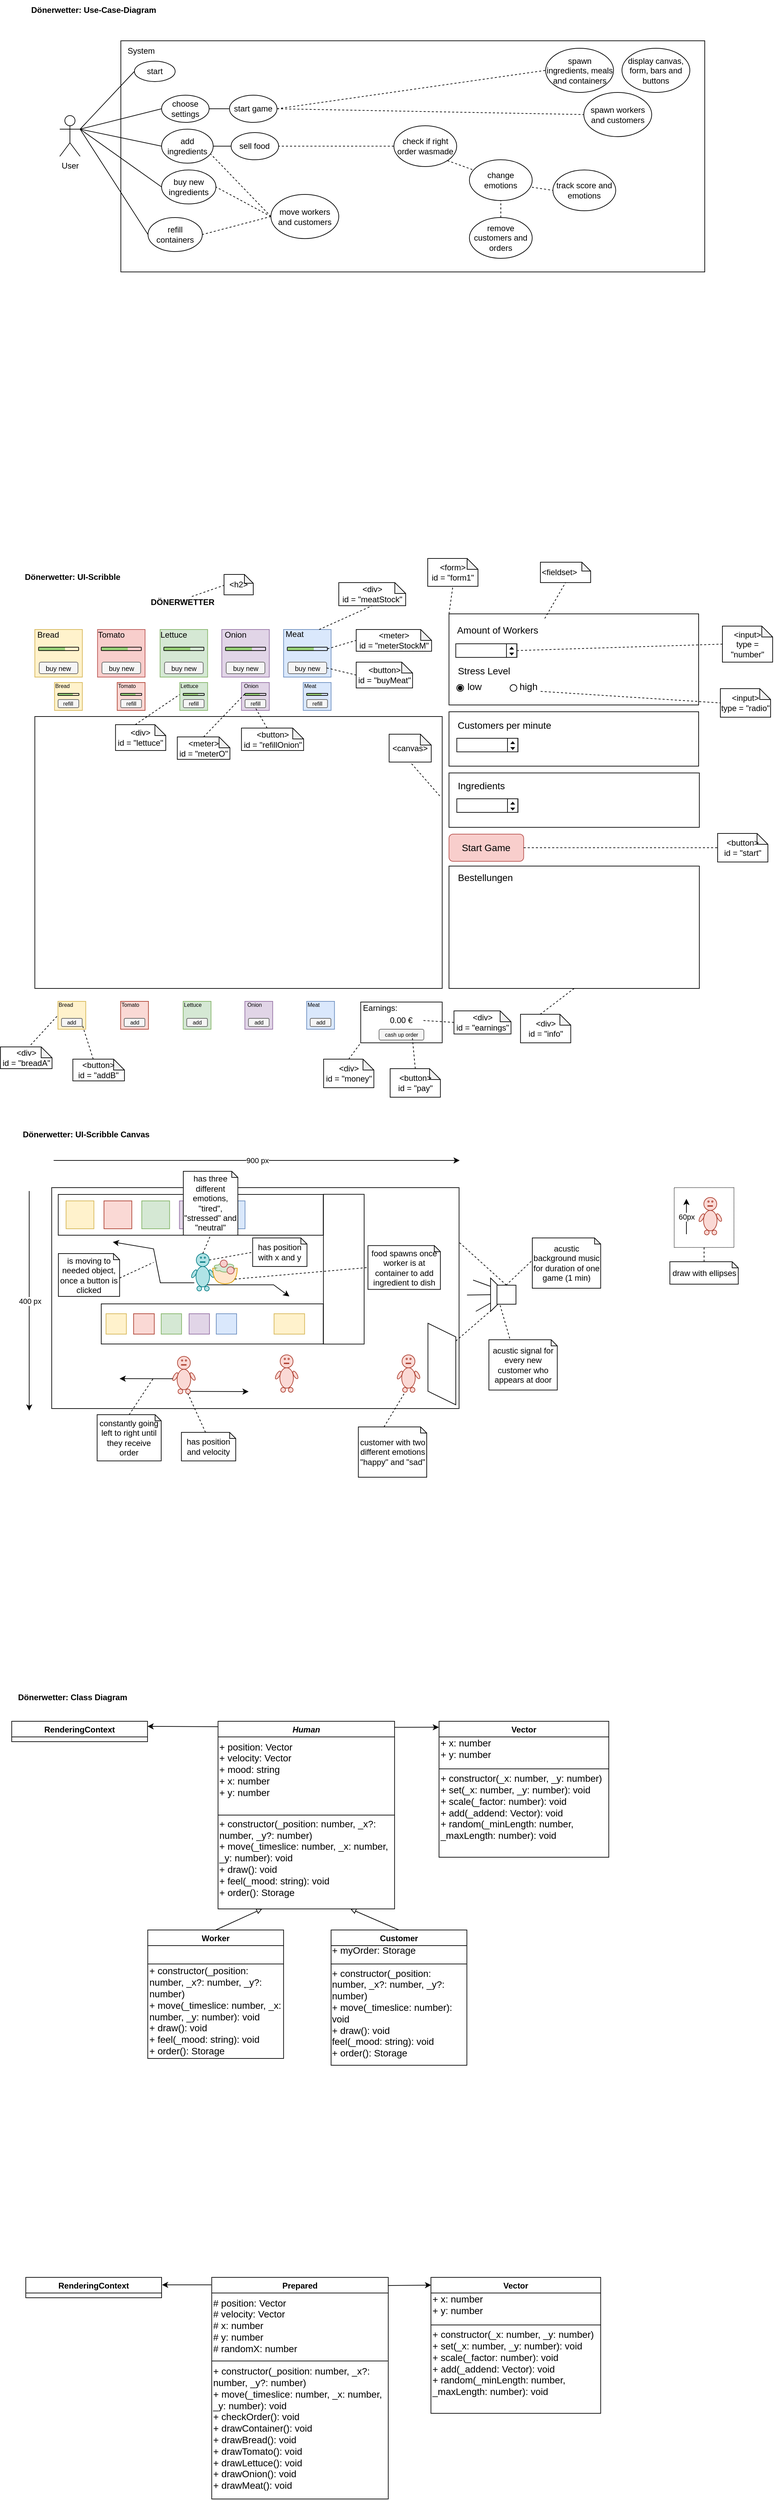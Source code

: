 <mxfile version="16.5.6" type="device" pages="3"><diagram id="Vv_hfT3yI39lmzvfEYYB" name="Scribbles"><mxGraphModel dx="1604" dy="3130" grid="0" gridSize="10" guides="1" tooltips="1" connect="1" arrows="1" fold="1" page="1" pageScale="1" pageWidth="1169" pageHeight="827" math="0" shadow="0"><root><mxCell id="0"/><mxCell id="1" parent="0"/><mxCell id="7ufbn9LdsKzgqG5S6U1V-25" value="" style="rounded=0;whiteSpace=wrap;html=1;shadow=0;sketch=0;" parent="1" vertex="1"><mxGeometry x="180" y="-1580" width="860" height="340" as="geometry"/></mxCell><mxCell id="7ufbn9LdsKzgqG5S6U1V-1" value="User" style="shape=umlActor;verticalLabelPosition=bottom;verticalAlign=top;html=1;outlineConnect=0;sketch=0;" parent="1" vertex="1"><mxGeometry x="90" y="-1470" width="30" height="60" as="geometry"/></mxCell><mxCell id="7ufbn9LdsKzgqG5S6U1V-2" value="Dönerwetter: Use-Case-Diagram" style="text;html=1;strokeColor=none;fillColor=none;align=center;verticalAlign=middle;whiteSpace=wrap;rounded=0;shadow=0;sketch=0;fontStyle=1" parent="1" vertex="1"><mxGeometry x="40" y="-1640" width="200" height="30" as="geometry"/></mxCell><mxCell id="7ufbn9LdsKzgqG5S6U1V-6" value="start" style="ellipse;whiteSpace=wrap;html=1;shadow=0;sketch=0;" parent="1" vertex="1"><mxGeometry x="200" y="-1550" width="60" height="30" as="geometry"/></mxCell><mxCell id="7ufbn9LdsKzgqG5S6U1V-7" value="choose settings" style="ellipse;whiteSpace=wrap;html=1;shadow=0;sketch=0;" parent="1" vertex="1"><mxGeometry x="240" y="-1500" width="70" height="40" as="geometry"/></mxCell><mxCell id="7ufbn9LdsKzgqG5S6U1V-8" value="System" style="text;html=1;strokeColor=none;fillColor=none;align=center;verticalAlign=middle;whiteSpace=wrap;rounded=0;shadow=0;sketch=0;" parent="1" vertex="1"><mxGeometry x="180" y="-1580" width="60" height="30" as="geometry"/></mxCell><mxCell id="7ufbn9LdsKzgqG5S6U1V-9" value="move workers and customers" style="ellipse;whiteSpace=wrap;html=1;shadow=0;sketch=0;" parent="1" vertex="1"><mxGeometry x="401" y="-1354" width="100" height="65" as="geometry"/></mxCell><mxCell id="7ufbn9LdsKzgqG5S6U1V-10" value="add ingredients" style="ellipse;whiteSpace=wrap;html=1;shadow=0;sketch=0;" parent="1" vertex="1"><mxGeometry x="240" y="-1450" width="76" height="50" as="geometry"/></mxCell><mxCell id="7ufbn9LdsKzgqG5S6U1V-12" value="sell food" style="ellipse;whiteSpace=wrap;html=1;shadow=0;sketch=0;" parent="1" vertex="1"><mxGeometry x="342.35" y="-1445" width="70" height="40" as="geometry"/></mxCell><mxCell id="7ufbn9LdsKzgqG5S6U1V-16" value="buy new ingredients" style="ellipse;whiteSpace=wrap;html=1;shadow=0;sketch=0;" parent="1" vertex="1"><mxGeometry x="240" y="-1390" width="80" height="50" as="geometry"/></mxCell><mxCell id="7ufbn9LdsKzgqG5S6U1V-17" value="refill containers" style="ellipse;whiteSpace=wrap;html=1;shadow=0;sketch=0;" parent="1" vertex="1"><mxGeometry x="220" y="-1320" width="80" height="50" as="geometry"/></mxCell><mxCell id="7ufbn9LdsKzgqG5S6U1V-18" value="start game" style="ellipse;whiteSpace=wrap;html=1;shadow=0;sketch=0;" parent="1" vertex="1"><mxGeometry x="340" y="-1500" width="70" height="40" as="geometry"/></mxCell><mxCell id="7ufbn9LdsKzgqG5S6U1V-21" value="" style="endArrow=none;html=1;rounded=0;entryX=0;entryY=0.5;entryDx=0;entryDy=0;exitX=1;exitY=0.333;exitDx=0;exitDy=0;exitPerimeter=0;sketch=0;" parent="1" source="7ufbn9LdsKzgqG5S6U1V-1" target="7ufbn9LdsKzgqG5S6U1V-6" edge="1"><mxGeometry width="50" height="50" relative="1" as="geometry"><mxPoint x="90" y="-1310" as="sourcePoint"/><mxPoint x="140" y="-1360" as="targetPoint"/></mxGeometry></mxCell><mxCell id="7ufbn9LdsKzgqG5S6U1V-22" value="" style="endArrow=none;html=1;rounded=0;entryX=0;entryY=0.5;entryDx=0;entryDy=0;exitX=1;exitY=0.333;exitDx=0;exitDy=0;exitPerimeter=0;sketch=0;" parent="1" source="7ufbn9LdsKzgqG5S6U1V-1" target="7ufbn9LdsKzgqG5S6U1V-17" edge="1"><mxGeometry width="50" height="50" relative="1" as="geometry"><mxPoint x="110" y="-1320" as="sourcePoint"/><mxPoint x="160" y="-1370" as="targetPoint"/></mxGeometry></mxCell><mxCell id="7ufbn9LdsKzgqG5S6U1V-23" value="" style="endArrow=none;html=1;rounded=0;entryX=0;entryY=0.5;entryDx=0;entryDy=0;sketch=0;" parent="1" target="7ufbn9LdsKzgqG5S6U1V-7" edge="1"><mxGeometry width="50" height="50" relative="1" as="geometry"><mxPoint x="120" y="-1450" as="sourcePoint"/><mxPoint x="140" y="-1340" as="targetPoint"/></mxGeometry></mxCell><mxCell id="7ufbn9LdsKzgqG5S6U1V-24" value="" style="endArrow=none;html=1;rounded=0;entryX=0;entryY=0.5;entryDx=0;entryDy=0;sketch=0;" parent="1" edge="1"><mxGeometry width="50" height="50" relative="1" as="geometry"><mxPoint x="120" y="-1450" as="sourcePoint"/><mxPoint x="240.0" y="-1425" as="targetPoint"/></mxGeometry></mxCell><mxCell id="7ufbn9LdsKzgqG5S6U1V-26" value="" style="endArrow=none;html=1;rounded=0;entryX=0;entryY=0.5;entryDx=0;entryDy=0;sketch=0;" parent="1" target="7ufbn9LdsKzgqG5S6U1V-16" edge="1"><mxGeometry width="50" height="50" relative="1" as="geometry"><mxPoint x="120" y="-1450" as="sourcePoint"/><mxPoint x="130" y="-1340" as="targetPoint"/></mxGeometry></mxCell><mxCell id="7ufbn9LdsKzgqG5S6U1V-28" value="" style="endArrow=none;html=1;rounded=0;entryX=0;entryY=0.5;entryDx=0;entryDy=0;exitX=1;exitY=0.5;exitDx=0;exitDy=0;sketch=0;" parent="1" source="7ufbn9LdsKzgqG5S6U1V-7" target="7ufbn9LdsKzgqG5S6U1V-18" edge="1"><mxGeometry width="50" height="50" relative="1" as="geometry"><mxPoint x="390" y="-1320" as="sourcePoint"/><mxPoint x="440" y="-1370" as="targetPoint"/></mxGeometry></mxCell><mxCell id="7ufbn9LdsKzgqG5S6U1V-34" value="Dönerwetter: UI-Scribble" style="text;html=1;strokeColor=none;fillColor=none;align=center;verticalAlign=middle;whiteSpace=wrap;rounded=0;shadow=0;sketch=0;fontStyle=1" parent="1" vertex="1"><mxGeometry x="28.65" y="-806" width="160" height="30" as="geometry"/></mxCell><mxCell id="7ufbn9LdsKzgqG5S6U1V-35" value="Dönerwetter: Class Diagram" style="text;html=1;strokeColor=none;fillColor=none;align=center;verticalAlign=middle;whiteSpace=wrap;rounded=0;shadow=0;sketch=0;fontStyle=1" parent="1" vertex="1"><mxGeometry x="18.65" y="842" width="180" height="30" as="geometry"/></mxCell><mxCell id="7ufbn9LdsKzgqG5S6U1V-36" value="Human" style="swimlane;shadow=0;sketch=0;fontStyle=3" parent="1" vertex="1"><mxGeometry x="323.15" y="892" width="260" height="276" as="geometry"/></mxCell><mxCell id="NYr3dE6Q6y0g7leL66x5-40" value="&lt;div align=&quot;left&quot;&gt;+ position: Vector&lt;/div&gt;&lt;div align=&quot;left&quot;&gt;+ velocity: Vector&lt;/div&gt;&lt;div align=&quot;left&quot;&gt;+ mood: string&lt;/div&gt;&lt;div align=&quot;left&quot;&gt;+ x: number&lt;/div&gt;&lt;div align=&quot;left&quot;&gt;+ y: number&lt;br&gt;&lt;/div&gt;" style="text;html=1;strokeColor=none;fillColor=none;align=left;verticalAlign=middle;whiteSpace=wrap;rounded=0;shadow=0;sketch=0;fontSize=14;" parent="7ufbn9LdsKzgqG5S6U1V-36" vertex="1"><mxGeometry y="36" width="200" height="70" as="geometry"/></mxCell><mxCell id="NYr3dE6Q6y0g7leL66x5-41" value="&lt;div&gt;+ constructor(_position: number, _x?: number, _y?: number)&lt;/div&gt;&lt;div&gt;+ move(_timeslice: number, _x: number, _y: number): void&lt;/div&gt;&lt;div&gt;+ draw(): void&lt;/div&gt;&lt;div&gt;+ feel(_mood: string): void&lt;/div&gt;&lt;div&gt;+ order(): Storage&lt;br&gt;&lt;/div&gt;" style="text;html=1;strokeColor=none;fillColor=none;align=left;verticalAlign=middle;whiteSpace=wrap;rounded=0;shadow=0;sketch=0;fontSize=14;" parent="7ufbn9LdsKzgqG5S6U1V-36" vertex="1"><mxGeometry y="166" width="260" height="70" as="geometry"/></mxCell><mxCell id="7ufbn9LdsKzgqG5S6U1V-37" value="Vector" style="swimlane;shadow=0;sketch=0;startSize=23;" parent="1" vertex="1"><mxGeometry x="648.65" y="892" width="250" height="200" as="geometry"/></mxCell><mxCell id="NYr3dE6Q6y0g7leL66x5-43" value="&lt;div&gt;+ x: number&lt;/div&gt;&lt;div&gt;+ y: number&lt;br&gt;&lt;/div&gt;" style="text;html=1;strokeColor=none;fillColor=none;align=left;verticalAlign=middle;whiteSpace=wrap;rounded=0;shadow=0;sketch=0;fontSize=14;" parent="7ufbn9LdsKzgqG5S6U1V-37" vertex="1"><mxGeometry y="20" width="200" height="40" as="geometry"/></mxCell><mxCell id="NYr3dE6Q6y0g7leL66x5-44" value="" style="endArrow=none;html=1;rounded=0;sketch=0;fontSize=14;exitX=0;exitY=0.5;exitDx=0;exitDy=0;" parent="7ufbn9LdsKzgqG5S6U1V-37" edge="1"><mxGeometry width="50" height="50" relative="1" as="geometry"><mxPoint y="70" as="sourcePoint"/><mxPoint x="250" y="70" as="targetPoint"/></mxGeometry></mxCell><mxCell id="NYr3dE6Q6y0g7leL66x5-45" value="&lt;div&gt;+ constructor(_x: number, _y: number)&lt;/div&gt;&lt;div&gt;+ set(_x: number, _y: number): void&lt;br&gt;&lt;/div&gt;&lt;div&gt;+ scale(_factor: number): void&lt;/div&gt;&lt;div&gt;+ add(_addend: Vector): void&lt;/div&gt;&lt;div&gt;+ random(_minLength: number, _maxLength: number): void&lt;br&gt;&lt;/div&gt;" style="text;html=1;strokeColor=none;fillColor=none;align=left;verticalAlign=middle;whiteSpace=wrap;rounded=0;shadow=0;sketch=0;fontSize=14;" parent="7ufbn9LdsKzgqG5S6U1V-37" vertex="1"><mxGeometry y="76" width="250" height="100" as="geometry"/></mxCell><mxCell id="7ufbn9LdsKzgqG5S6U1V-38" value="RenderingContext" style="swimlane;shadow=0;sketch=0;startSize=23;" parent="1" vertex="1"><mxGeometry x="19.25" y="892" width="200" height="30" as="geometry"/></mxCell><mxCell id="7ufbn9LdsKzgqG5S6U1V-39" value="Worker" style="swimlane;shadow=0;sketch=0;" parent="1" vertex="1"><mxGeometry x="219.66" y="1199" width="200" height="189" as="geometry"/></mxCell><mxCell id="NYr3dE6Q6y0g7leL66x5-48" value="" style="endArrow=none;html=1;rounded=0;sketch=0;fontSize=14;entryX=1;entryY=0.5;entryDx=0;entryDy=0;exitX=0;exitY=0.5;exitDx=0;exitDy=0;" parent="7ufbn9LdsKzgqG5S6U1V-39" edge="1"><mxGeometry width="50" height="50" relative="1" as="geometry"><mxPoint x="-0.02" y="50" as="sourcePoint"/><mxPoint x="199.98" y="50" as="targetPoint"/></mxGeometry></mxCell><mxCell id="NYr3dE6Q6y0g7leL66x5-50" value="&lt;div&gt;+ constructor(_position: number, _x?: number, _y?: number)&lt;/div&gt;&lt;div&gt;+ move(_timeslice: number, _x: number, _y: number): void&lt;/div&gt;&lt;div&gt;+ draw(): void&lt;/div&gt;&lt;div&gt;+ feel(_mood: string): void&lt;/div&gt;&lt;div&gt;+ order(): Storage&lt;br&gt;&lt;/div&gt;" style="text;html=1;strokeColor=none;fillColor=none;align=left;verticalAlign=middle;whiteSpace=wrap;rounded=0;shadow=0;sketch=0;fontSize=14;" parent="7ufbn9LdsKzgqG5S6U1V-39" vertex="1"><mxGeometry y="80" width="200" height="77" as="geometry"/></mxCell><mxCell id="7ufbn9LdsKzgqG5S6U1V-41" value="Customer" style="swimlane;shadow=0;sketch=0;" parent="1" vertex="1"><mxGeometry x="489.66" y="1199" width="200" height="199" as="geometry"/></mxCell><mxCell id="NYr3dE6Q6y0g7leL66x5-49" value="" style="endArrow=none;html=1;rounded=0;sketch=0;fontSize=14;entryX=1;entryY=0.5;entryDx=0;entryDy=0;exitX=0;exitY=0.5;exitDx=0;exitDy=0;" parent="7ufbn9LdsKzgqG5S6U1V-41" edge="1"><mxGeometry width="50" height="50" relative="1" as="geometry"><mxPoint x="-0.63" y="50" as="sourcePoint"/><mxPoint x="199.37" y="50" as="targetPoint"/></mxGeometry></mxCell><mxCell id="NYr3dE6Q6y0g7leL66x5-51" value="&lt;div&gt;+ constructor(_position: number, _x?: number, _y?: number)&lt;/div&gt;&lt;div&gt;+ move(_timeslice: number): void&lt;/div&gt;&lt;div&gt;+ draw(): void&lt;/div&gt;&lt;div&gt;feel(_mood: string): void&lt;/div&gt;&lt;div&gt;+ order(): Storage&lt;br&gt;&lt;/div&gt;&lt;div&gt;&lt;br&gt;&lt;/div&gt;&lt;div&gt;&lt;br&gt;&lt;/div&gt;" style="text;html=1;strokeColor=none;fillColor=none;align=left;verticalAlign=middle;whiteSpace=wrap;rounded=0;shadow=0;sketch=0;fontSize=14;" parent="7ufbn9LdsKzgqG5S6U1V-41" vertex="1"><mxGeometry x="-0.63" y="55" width="200" height="167" as="geometry"/></mxCell><mxCell id="NYr3dE6Q6y0g7leL66x5-52" value="+ myOrder: Storage" style="text;html=1;strokeColor=none;fillColor=none;align=left;verticalAlign=middle;whiteSpace=wrap;rounded=0;shadow=0;sketch=0;fontSize=14;" parent="7ufbn9LdsKzgqG5S6U1V-41" vertex="1"><mxGeometry x="-0.63" y="20" width="200" height="20" as="geometry"/></mxCell><mxCell id="7ufbn9LdsKzgqG5S6U1V-42" value="" style="endArrow=block;html=1;rounded=0;sketch=0;entryX=0.25;entryY=1;entryDx=0;entryDy=0;exitX=0.5;exitY=0;exitDx=0;exitDy=0;endFill=0;" parent="1" source="7ufbn9LdsKzgqG5S6U1V-39" target="7ufbn9LdsKzgqG5S6U1V-36" edge="1"><mxGeometry width="50" height="50" relative="1" as="geometry"><mxPoint x="228.65" y="1122" as="sourcePoint"/><mxPoint x="278.65" y="1072" as="targetPoint"/></mxGeometry></mxCell><mxCell id="7ufbn9LdsKzgqG5S6U1V-43" value="" style="endArrow=block;html=1;rounded=0;sketch=0;entryX=0.75;entryY=1;entryDx=0;entryDy=0;exitX=0.5;exitY=0;exitDx=0;exitDy=0;endFill=0;" parent="1" source="7ufbn9LdsKzgqG5S6U1V-41" target="7ufbn9LdsKzgqG5S6U1V-36" edge="1"><mxGeometry width="50" height="50" relative="1" as="geometry"><mxPoint x="388.65" y="1192" as="sourcePoint"/><mxPoint x="458.65" y="1102" as="targetPoint"/></mxGeometry></mxCell><mxCell id="NYr3dE6Q6y0g7leL66x5-42" value="" style="endArrow=none;html=1;rounded=0;sketch=0;fontSize=14;entryX=1;entryY=0.5;entryDx=0;entryDy=0;exitX=0;exitY=0.5;exitDx=0;exitDy=0;" parent="1" source="7ufbn9LdsKzgqG5S6U1V-36" target="7ufbn9LdsKzgqG5S6U1V-36" edge="1"><mxGeometry width="50" height="50" relative="1" as="geometry"><mxPoint x="338.65" y="1032" as="sourcePoint"/><mxPoint x="388.65" y="982" as="targetPoint"/></mxGeometry></mxCell><mxCell id="NYr3dE6Q6y0g7leL66x5-46" value="" style="endArrow=classic;html=1;rounded=0;sketch=0;fontSize=14;endFill=1;entryX=1;entryY=0.25;entryDx=0;entryDy=0;exitX=-0.002;exitY=0.029;exitDx=0;exitDy=0;exitPerimeter=0;" parent="1" source="7ufbn9LdsKzgqG5S6U1V-36" target="7ufbn9LdsKzgqG5S6U1V-38" edge="1"><mxGeometry width="50" height="50" relative="1" as="geometry"><mxPoint x="328.65" y="992" as="sourcePoint"/><mxPoint x="378.65" y="942" as="targetPoint"/></mxGeometry></mxCell><mxCell id="NYr3dE6Q6y0g7leL66x5-47" value="" style="endArrow=classic;html=1;rounded=0;sketch=0;fontSize=14;endFill=1;entryX=-0.001;entryY=0.044;entryDx=0;entryDy=0;exitX=1;exitY=0.032;exitDx=0;exitDy=0;exitPerimeter=0;entryPerimeter=0;" parent="1" source="7ufbn9LdsKzgqG5S6U1V-36" target="7ufbn9LdsKzgqG5S6U1V-37" edge="1"><mxGeometry width="50" height="50" relative="1" as="geometry"><mxPoint x="628.65" y="892" as="sourcePoint"/><mxPoint x="579.65" y="892.5" as="targetPoint"/></mxGeometry></mxCell><mxCell id="NYr3dE6Q6y0g7leL66x5-55" value="spawn workers and customers" style="ellipse;whiteSpace=wrap;html=1;shadow=0;sketch=0;" parent="1" vertex="1"><mxGeometry x="861.87" y="-1504" width="100" height="65" as="geometry"/></mxCell><mxCell id="NYr3dE6Q6y0g7leL66x5-56" value="display canvas, form, bars and buttons" style="ellipse;whiteSpace=wrap;html=1;shadow=0;sketch=0;" parent="1" vertex="1"><mxGeometry x="918.08" y="-1569" width="100" height="65" as="geometry"/></mxCell><mxCell id="NYr3dE6Q6y0g7leL66x5-57" value="track score and emotions" style="ellipse;whiteSpace=wrap;html=1;shadow=0;sketch=0;" parent="1" vertex="1"><mxGeometry x="816.37" y="-1390" width="92.5" height="60" as="geometry"/></mxCell><mxCell id="NYr3dE6Q6y0g7leL66x5-59" value="change emotions" style="ellipse;whiteSpace=wrap;html=1;shadow=0;sketch=0;" parent="1" vertex="1"><mxGeometry x="693.37" y="-1405" width="92.5" height="60" as="geometry"/></mxCell><mxCell id="NYr3dE6Q6y0g7leL66x5-60" value="spawn ingredients, meals and containers" style="ellipse;whiteSpace=wrap;html=1;shadow=0;sketch=0;" parent="1" vertex="1"><mxGeometry x="805.66" y="-1569" width="100" height="65" as="geometry"/></mxCell><mxCell id="NYr3dE6Q6y0g7leL66x5-61" value="check if right order wasmade " style="ellipse;whiteSpace=wrap;html=1;shadow=0;sketch=0;" parent="1" vertex="1"><mxGeometry x="582.15" y="-1455" width="92.5" height="60" as="geometry"/></mxCell><mxCell id="uH6MYtDiAGB0uPXM_ioZ-2" value="" style="rounded=0;whiteSpace=wrap;html=1;shadow=0;sketch=0;fontSize=14;fillColor=none;" parent="1" vertex="1"><mxGeometry x="53.3" y="-586" width="600" height="400" as="geometry"/></mxCell><mxCell id="uH6MYtDiAGB0uPXM_ioZ-3" value="" style="rounded=0;whiteSpace=wrap;html=1;shadow=0;sketch=0;fontSize=14;fillColor=none;" parent="1" vertex="1"><mxGeometry x="663.3" y="-366" width="368.7" height="180" as="geometry"/></mxCell><mxCell id="uH6MYtDiAGB0uPXM_ioZ-4" value="" style="rounded=0;whiteSpace=wrap;html=1;shadow=0;sketch=0;fontSize=14;fillColor=none;" parent="1" vertex="1"><mxGeometry x="663.3" y="-737" width="367.7" height="134" as="geometry"/></mxCell><mxCell id="uH6MYtDiAGB0uPXM_ioZ-5" value="Bestellungen" style="text;html=1;strokeColor=none;fillColor=none;align=center;verticalAlign=middle;whiteSpace=wrap;rounded=0;shadow=0;sketch=0;fontSize=14;" parent="1" vertex="1"><mxGeometry x="667" y="-359" width="100" height="20" as="geometry"/></mxCell><mxCell id="uH6MYtDiAGB0uPXM_ioZ-7" value="Amount of Workers" style="text;html=1;strokeColor=none;fillColor=none;align=center;verticalAlign=middle;whiteSpace=wrap;rounded=0;shadow=0;sketch=0;fontSize=14;" parent="1" vertex="1"><mxGeometry x="672.4" y="-723" width="125.55" height="20" as="geometry"/></mxCell><mxCell id="uH6MYtDiAGB0uPXM_ioZ-8" value="Stress Level" style="text;html=1;strokeColor=none;fillColor=none;align=center;verticalAlign=middle;whiteSpace=wrap;rounded=0;shadow=0;sketch=0;fontSize=14;" parent="1" vertex="1"><mxGeometry x="672.4" y="-663" width="85.55" height="20" as="geometry"/></mxCell><mxCell id="uH6MYtDiAGB0uPXM_ioZ-10" value="" style="rounded=0;whiteSpace=wrap;html=1;shadow=0;sketch=0;fontSize=14;fillColor=none;" parent="1" vertex="1"><mxGeometry x="663.3" y="-593" width="367.7" height="80" as="geometry"/></mxCell><mxCell id="uH6MYtDiAGB0uPXM_ioZ-11" value="Customers per minute" style="text;html=1;strokeColor=none;fillColor=none;align=center;verticalAlign=middle;whiteSpace=wrap;rounded=0;shadow=0;sketch=0;fontSize=14;" parent="1" vertex="1"><mxGeometry x="672.4" y="-583" width="145.55" height="20" as="geometry"/></mxCell><mxCell id="uH6MYtDiAGB0uPXM_ioZ-12" value="" style="rounded=0;whiteSpace=wrap;html=1;shadow=0;sketch=0;fontSize=14;fillColor=none;" parent="1" vertex="1"><mxGeometry x="663.3" y="-503" width="368.7" height="80" as="geometry"/></mxCell><mxCell id="uH6MYtDiAGB0uPXM_ioZ-13" value="Ingredients" style="text;html=1;strokeColor=none;fillColor=none;align=center;verticalAlign=middle;whiteSpace=wrap;rounded=0;shadow=0;sketch=0;fontSize=14;" parent="1" vertex="1"><mxGeometry x="674.82" y="-494" width="72" height="20" as="geometry"/></mxCell><mxCell id="uH6MYtDiAGB0uPXM_ioZ-14" value="Start Game" style="rounded=1;whiteSpace=wrap;html=1;shadow=0;sketch=0;fontSize=14;fillColor=#f8cecc;strokeColor=#b85450;" parent="1" vertex="1"><mxGeometry x="663.3" y="-413" width="110" height="40" as="geometry"/></mxCell><mxCell id="uH6MYtDiAGB0uPXM_ioZ-15" value="" style="rounded=0;whiteSpace=wrap;html=1;shadow=0;sketch=0;fontSize=14;fillColor=none;" parent="1" vertex="1"><mxGeometry x="673.3" y="-693" width="90" height="20" as="geometry"/></mxCell><mxCell id="uH6MYtDiAGB0uPXM_ioZ-16" value="" style="ellipse;whiteSpace=wrap;html=1;aspect=fixed;rounded=0;shadow=0;sketch=0;fontSize=14;fillColor=none;" parent="1" vertex="1"><mxGeometry x="674.82" y="-633" width="10" height="10" as="geometry"/></mxCell><mxCell id="uH6MYtDiAGB0uPXM_ioZ-17" value="" style="ellipse;whiteSpace=wrap;html=1;aspect=fixed;rounded=0;shadow=0;sketch=0;fontSize=14;fillColor=none;" parent="1" vertex="1"><mxGeometry x="753.3" y="-633" width="10" height="10" as="geometry"/></mxCell><mxCell id="uH6MYtDiAGB0uPXM_ioZ-18" value="low" style="text;html=1;strokeColor=none;fillColor=none;align=center;verticalAlign=middle;whiteSpace=wrap;rounded=0;shadow=0;sketch=0;fontSize=14;" parent="1" vertex="1"><mxGeometry x="684.82" y="-638" width="31.87" height="15" as="geometry"/></mxCell><mxCell id="uH6MYtDiAGB0uPXM_ioZ-19" value="high" style="text;html=1;strokeColor=none;fillColor=none;align=center;verticalAlign=middle;whiteSpace=wrap;rounded=0;shadow=0;sketch=0;fontSize=14;" parent="1" vertex="1"><mxGeometry x="763.3" y="-638" width="35" height="15" as="geometry"/></mxCell><mxCell id="uH6MYtDiAGB0uPXM_ioZ-20" value="" style="ellipse;whiteSpace=wrap;html=1;aspect=fixed;rounded=0;shadow=0;sketch=0;fontSize=14;fillColor=#000000;" parent="1" vertex="1"><mxGeometry x="676.82" y="-631" width="6" height="6" as="geometry"/></mxCell><mxCell id="uH6MYtDiAGB0uPXM_ioZ-21" value="" style="rounded=0;whiteSpace=wrap;html=1;shadow=0;sketch=0;fontSize=14;fillColor=none;" parent="1" vertex="1"><mxGeometry x="747.95" y="-693" width="15.35" height="20" as="geometry"/></mxCell><mxCell id="uH6MYtDiAGB0uPXM_ioZ-25" value="" style="triangle;whiteSpace=wrap;html=1;rounded=0;shadow=0;sketch=0;fontSize=14;fillColor=#000000;rotation=-90;" parent="1" vertex="1"><mxGeometry x="754.13" y="-689" width="3" height="5" as="geometry"/></mxCell><mxCell id="uH6MYtDiAGB0uPXM_ioZ-26" value="" style="triangle;whiteSpace=wrap;html=1;rounded=0;shadow=0;sketch=0;fontSize=14;fillColor=#000000;rotation=90;" parent="1" vertex="1"><mxGeometry x="754.13" y="-680.5" width="3" height="5" as="geometry"/></mxCell><mxCell id="uH6MYtDiAGB0uPXM_ioZ-27" value="" style="rounded=0;whiteSpace=wrap;html=1;shadow=0;sketch=0;fontSize=14;fillColor=none;" parent="1" vertex="1"><mxGeometry x="674.82" y="-554" width="90" height="20" as="geometry"/></mxCell><mxCell id="uH6MYtDiAGB0uPXM_ioZ-28" value="" style="rounded=0;whiteSpace=wrap;html=1;shadow=0;sketch=0;fontSize=14;fillColor=none;" parent="1" vertex="1"><mxGeometry x="749.47" y="-554" width="15.35" height="20" as="geometry"/></mxCell><mxCell id="uH6MYtDiAGB0uPXM_ioZ-29" value="" style="triangle;whiteSpace=wrap;html=1;rounded=0;shadow=0;sketch=0;fontSize=14;fillColor=#000000;rotation=-90;" parent="1" vertex="1"><mxGeometry x="755.65" y="-550" width="3" height="5" as="geometry"/></mxCell><mxCell id="uH6MYtDiAGB0uPXM_ioZ-30" value="" style="triangle;whiteSpace=wrap;html=1;rounded=0;shadow=0;sketch=0;fontSize=14;fillColor=#000000;rotation=90;" parent="1" vertex="1"><mxGeometry x="755.65" y="-541.5" width="3" height="5" as="geometry"/></mxCell><mxCell id="uH6MYtDiAGB0uPXM_ioZ-31" value="" style="rounded=0;whiteSpace=wrap;html=1;shadow=0;sketch=0;fontSize=14;fillColor=none;" parent="1" vertex="1"><mxGeometry x="674.82" y="-465" width="90" height="20" as="geometry"/></mxCell><mxCell id="uH6MYtDiAGB0uPXM_ioZ-32" value="" style="rounded=0;whiteSpace=wrap;html=1;shadow=0;sketch=0;fontSize=14;fillColor=none;" parent="1" vertex="1"><mxGeometry x="749.47" y="-465" width="15.35" height="20" as="geometry"/></mxCell><mxCell id="uH6MYtDiAGB0uPXM_ioZ-33" value="" style="triangle;whiteSpace=wrap;html=1;rounded=0;shadow=0;sketch=0;fontSize=14;fillColor=#000000;rotation=-90;" parent="1" vertex="1"><mxGeometry x="755.65" y="-461" width="3" height="5" as="geometry"/></mxCell><mxCell id="uH6MYtDiAGB0uPXM_ioZ-34" value="" style="triangle;whiteSpace=wrap;html=1;rounded=0;shadow=0;sketch=0;fontSize=14;fillColor=#000000;rotation=90;" parent="1" vertex="1"><mxGeometry x="755.65" y="-452.5" width="3" height="5" as="geometry"/></mxCell><mxCell id="uH6MYtDiAGB0uPXM_ioZ-35" value="" style="rounded=0;whiteSpace=wrap;html=1;shadow=0;sketch=0;fontSize=14;fillColor=#fff2cc;strokeColor=#d6b656;" parent="1" vertex="1"><mxGeometry x="53.3" y="-714" width="70" height="70" as="geometry"/></mxCell><mxCell id="uH6MYtDiAGB0uPXM_ioZ-36" value="&lt;font style=&quot;font-size: 12px&quot;&gt;Bread&lt;/font&gt;" style="text;html=1;strokeColor=none;fillColor=none;align=center;verticalAlign=middle;whiteSpace=wrap;rounded=0;shadow=0;sketch=0;fontSize=14;" parent="1" vertex="1"><mxGeometry x="53.3" y="-712" width="40" height="9" as="geometry"/></mxCell><mxCell id="uH6MYtDiAGB0uPXM_ioZ-37" value="" style="rounded=1;whiteSpace=wrap;html=1;shadow=0;sketch=0;fontSize=12;fillColor=#f5f5f5;fontColor=#333333;strokeColor=#666666;" parent="1" vertex="1"><mxGeometry x="59.8" y="-666" width="57" height="17" as="geometry"/></mxCell><mxCell id="uH6MYtDiAGB0uPXM_ioZ-38" value="buy new" style="text;html=1;strokeColor=none;fillColor=none;align=center;verticalAlign=middle;whiteSpace=wrap;rounded=0;shadow=0;sketch=0;fontSize=10;" parent="1" vertex="1"><mxGeometry x="65.3" y="-660.5" width="46" height="6" as="geometry"/></mxCell><mxCell id="uH6MYtDiAGB0uPXM_ioZ-40" value="" style="rounded=1;whiteSpace=wrap;html=1;shadow=0;sketch=0;fontSize=10;fillColor=#97D077;strokeColor=none;" parent="1" vertex="1"><mxGeometry x="59.3" y="-688" width="38.5" height="5" as="geometry"/></mxCell><mxCell id="uH6MYtDiAGB0uPXM_ioZ-39" value="" style="rounded=1;whiteSpace=wrap;html=1;shadow=0;sketch=0;fontSize=10;fillColor=none;" parent="1" vertex="1"><mxGeometry x="58.8" y="-688" width="59" height="5" as="geometry"/></mxCell><mxCell id="uH6MYtDiAGB0uPXM_ioZ-41" value="" style="rounded=0;whiteSpace=wrap;html=1;shadow=0;sketch=0;fontSize=14;fillColor=#f8cecc;strokeColor=#b85450;" parent="1" vertex="1"><mxGeometry x="145.65" y="-714" width="70" height="70" as="geometry"/></mxCell><mxCell id="uH6MYtDiAGB0uPXM_ioZ-42" value="Tomato" style="text;html=1;strokeColor=none;fillColor=none;align=center;verticalAlign=middle;whiteSpace=wrap;rounded=0;shadow=0;sketch=0;fontSize=12;" parent="1" vertex="1"><mxGeometry x="145.65" y="-711" width="40" height="9" as="geometry"/></mxCell><mxCell id="uH6MYtDiAGB0uPXM_ioZ-43" value="" style="rounded=1;whiteSpace=wrap;html=1;shadow=0;sketch=0;fontSize=12;fillColor=#f5f5f5;fontColor=#333333;strokeColor=#666666;" parent="1" vertex="1"><mxGeometry x="152.15" y="-666" width="57" height="17" as="geometry"/></mxCell><mxCell id="uH6MYtDiAGB0uPXM_ioZ-44" value="buy new" style="text;html=1;strokeColor=none;fillColor=none;align=center;verticalAlign=middle;whiteSpace=wrap;rounded=0;shadow=0;sketch=0;fontSize=10;" parent="1" vertex="1"><mxGeometry x="157.65" y="-660.5" width="46" height="6" as="geometry"/></mxCell><mxCell id="uH6MYtDiAGB0uPXM_ioZ-45" value="" style="rounded=1;whiteSpace=wrap;html=1;shadow=0;sketch=0;fontSize=10;fillColor=#97D077;strokeColor=none;" parent="1" vertex="1"><mxGeometry x="151.65" y="-688" width="38.5" height="5" as="geometry"/></mxCell><mxCell id="uH6MYtDiAGB0uPXM_ioZ-46" value="" style="rounded=1;whiteSpace=wrap;html=1;shadow=0;sketch=0;fontSize=10;fillColor=none;" parent="1" vertex="1"><mxGeometry x="151.15" y="-688" width="59" height="5" as="geometry"/></mxCell><mxCell id="uH6MYtDiAGB0uPXM_ioZ-47" value="" style="rounded=0;whiteSpace=wrap;html=1;shadow=0;sketch=0;fontSize=14;fillColor=#d5e8d4;strokeColor=#82b366;" parent="1" vertex="1"><mxGeometry x="237.8" y="-714" width="70" height="70" as="geometry"/></mxCell><mxCell id="uH6MYtDiAGB0uPXM_ioZ-48" value="Lettuce" style="text;html=1;strokeColor=none;fillColor=none;align=center;verticalAlign=middle;whiteSpace=wrap;rounded=0;shadow=0;sketch=0;fontSize=12;" parent="1" vertex="1"><mxGeometry x="237.8" y="-711" width="40" height="9" as="geometry"/></mxCell><mxCell id="uH6MYtDiAGB0uPXM_ioZ-49" value="" style="rounded=1;whiteSpace=wrap;html=1;shadow=0;sketch=0;fontSize=12;fillColor=#f5f5f5;fontColor=#333333;strokeColor=#666666;" parent="1" vertex="1"><mxGeometry x="244.3" y="-666" width="57" height="17" as="geometry"/></mxCell><mxCell id="uH6MYtDiAGB0uPXM_ioZ-50" value="buy new" style="text;html=1;strokeColor=none;fillColor=none;align=center;verticalAlign=middle;whiteSpace=wrap;rounded=0;shadow=0;sketch=0;fontSize=10;" parent="1" vertex="1"><mxGeometry x="249.8" y="-660.5" width="46" height="6" as="geometry"/></mxCell><mxCell id="uH6MYtDiAGB0uPXM_ioZ-51" value="" style="rounded=1;whiteSpace=wrap;html=1;shadow=0;sketch=0;fontSize=10;fillColor=#97D077;strokeColor=none;" parent="1" vertex="1"><mxGeometry x="243.8" y="-688" width="38.5" height="5" as="geometry"/></mxCell><mxCell id="uH6MYtDiAGB0uPXM_ioZ-52" value="" style="rounded=1;whiteSpace=wrap;html=1;shadow=0;sketch=0;fontSize=10;fillColor=none;" parent="1" vertex="1"><mxGeometry x="243.3" y="-688" width="59" height="5" as="geometry"/></mxCell><mxCell id="uH6MYtDiAGB0uPXM_ioZ-53" value="" style="rounded=0;whiteSpace=wrap;html=1;shadow=0;sketch=0;fontSize=14;fillColor=#e1d5e7;strokeColor=#9673a6;" parent="1" vertex="1"><mxGeometry x="328.65" y="-714" width="70" height="70" as="geometry"/></mxCell><mxCell id="uH6MYtDiAGB0uPXM_ioZ-54" value="Onion" style="text;html=1;strokeColor=none;fillColor=none;align=center;verticalAlign=middle;whiteSpace=wrap;rounded=0;shadow=0;sketch=0;fontSize=12;" parent="1" vertex="1"><mxGeometry x="328.65" y="-711" width="40" height="9" as="geometry"/></mxCell><mxCell id="uH6MYtDiAGB0uPXM_ioZ-55" value="" style="rounded=1;whiteSpace=wrap;html=1;shadow=0;sketch=0;fontSize=12;fillColor=#f5f5f5;fontColor=#333333;strokeColor=#666666;" parent="1" vertex="1"><mxGeometry x="335.15" y="-666" width="57" height="17" as="geometry"/></mxCell><mxCell id="uH6MYtDiAGB0uPXM_ioZ-56" value="buy new" style="text;html=1;strokeColor=none;fillColor=none;align=center;verticalAlign=middle;whiteSpace=wrap;rounded=0;shadow=0;sketch=0;fontSize=10;" parent="1" vertex="1"><mxGeometry x="340.65" y="-660.5" width="46" height="6" as="geometry"/></mxCell><mxCell id="uH6MYtDiAGB0uPXM_ioZ-57" value="" style="rounded=1;whiteSpace=wrap;html=1;shadow=0;sketch=0;fontSize=10;fillColor=#97D077;strokeColor=none;" parent="1" vertex="1"><mxGeometry x="334.65" y="-688" width="38.5" height="5" as="geometry"/></mxCell><mxCell id="uH6MYtDiAGB0uPXM_ioZ-58" value="" style="rounded=1;whiteSpace=wrap;html=1;shadow=0;sketch=0;fontSize=10;fillColor=none;" parent="1" vertex="1"><mxGeometry x="334.15" y="-688" width="59" height="5" as="geometry"/></mxCell><mxCell id="uH6MYtDiAGB0uPXM_ioZ-59" value="" style="rounded=0;whiteSpace=wrap;html=1;shadow=0;sketch=0;fontSize=14;fillColor=#dae8fc;strokeColor=#6c8ebf;" parent="1" vertex="1"><mxGeometry x="419.65" y="-714" width="70" height="70" as="geometry"/></mxCell><mxCell id="uH6MYtDiAGB0uPXM_ioZ-60" value="Meat" style="text;html=1;strokeColor=none;fillColor=none;align=center;verticalAlign=middle;whiteSpace=wrap;rounded=0;shadow=0;sketch=0;fontSize=12;" parent="1" vertex="1"><mxGeometry x="415.65" y="-712" width="40" height="9" as="geometry"/></mxCell><mxCell id="uH6MYtDiAGB0uPXM_ioZ-61" value="" style="rounded=1;whiteSpace=wrap;html=1;shadow=0;sketch=0;fontSize=12;fillColor=#f5f5f5;fontColor=#333333;strokeColor=#666666;" parent="1" vertex="1"><mxGeometry x="426.15" y="-666" width="57" height="17" as="geometry"/></mxCell><mxCell id="uH6MYtDiAGB0uPXM_ioZ-62" value="buy new" style="text;html=1;strokeColor=none;fillColor=none;align=center;verticalAlign=middle;whiteSpace=wrap;rounded=0;shadow=0;sketch=0;fontSize=10;" parent="1" vertex="1"><mxGeometry x="431.65" y="-660.5" width="46" height="6" as="geometry"/></mxCell><mxCell id="uH6MYtDiAGB0uPXM_ioZ-63" value="" style="rounded=1;whiteSpace=wrap;html=1;shadow=0;sketch=0;fontSize=10;fillColor=#97D077;strokeColor=none;" parent="1" vertex="1"><mxGeometry x="425.65" y="-688" width="38.5" height="5" as="geometry"/></mxCell><mxCell id="uH6MYtDiAGB0uPXM_ioZ-64" value="" style="rounded=1;whiteSpace=wrap;html=1;shadow=0;sketch=0;fontSize=10;fillColor=none;" parent="1" vertex="1"><mxGeometry x="425.15" y="-688" width="59" height="5" as="geometry"/></mxCell><mxCell id="uH6MYtDiAGB0uPXM_ioZ-71" value="" style="rounded=0;whiteSpace=wrap;html=1;shadow=0;sketch=0;fontSize=14;fillColor=#fff2cc;strokeColor=#d6b656;" parent="1" vertex="1"><mxGeometry x="82.3" y="-636" width="41" height="41" as="geometry"/></mxCell><mxCell id="uH6MYtDiAGB0uPXM_ioZ-72" value="&lt;font style=&quot;font-size: 8px;&quot;&gt;Bread&lt;/font&gt;" style="text;html=1;strokeColor=none;fillColor=none;align=center;verticalAlign=middle;whiteSpace=wrap;rounded=0;shadow=0;sketch=0;fontSize=8;" parent="1" vertex="1"><mxGeometry x="73.65" y="-636" width="40" height="9" as="geometry"/></mxCell><mxCell id="uH6MYtDiAGB0uPXM_ioZ-73" value="" style="rounded=1;whiteSpace=wrap;html=1;shadow=0;sketch=0;fontSize=12;fillColor=#f5f5f5;fontColor=#333333;strokeColor=#666666;" parent="1" vertex="1"><mxGeometry x="87.55" y="-611" width="30.5" height="12" as="geometry"/></mxCell><mxCell id="uH6MYtDiAGB0uPXM_ioZ-74" value="refill" style="text;html=1;strokeColor=none;fillColor=none;align=center;verticalAlign=middle;whiteSpace=wrap;rounded=0;shadow=0;sketch=0;fontSize=8;" parent="1" vertex="1"><mxGeometry x="93.3" y="-608" width="19" height="6" as="geometry"/></mxCell><mxCell id="uH6MYtDiAGB0uPXM_ioZ-75" value="" style="rounded=1;whiteSpace=wrap;html=1;shadow=0;sketch=0;fontSize=10;fillColor=#97D077;strokeColor=none;" parent="1" vertex="1"><mxGeometry x="87.3" y="-620" width="22" height="3" as="geometry"/></mxCell><mxCell id="uH6MYtDiAGB0uPXM_ioZ-76" value="" style="rounded=1;whiteSpace=wrap;html=1;shadow=0;sketch=0;fontSize=10;fillColor=none;" parent="1" vertex="1"><mxGeometry x="87.3" y="-620" width="31" height="3" as="geometry"/></mxCell><mxCell id="uH6MYtDiAGB0uPXM_ioZ-77" value="" style="rounded=0;whiteSpace=wrap;html=1;shadow=0;sketch=0;fontSize=14;fillColor=#fad9d5;strokeColor=#ae4132;" parent="1" vertex="1"><mxGeometry x="174.65" y="-636" width="41" height="41" as="geometry"/></mxCell><mxCell id="uH6MYtDiAGB0uPXM_ioZ-78" value="" style="rounded=1;whiteSpace=wrap;html=1;shadow=0;sketch=0;fontSize=12;fillColor=#f5f5f5;fontColor=#333333;strokeColor=#666666;" parent="1" vertex="1"><mxGeometry x="179.9" y="-611" width="30.5" height="12" as="geometry"/></mxCell><mxCell id="uH6MYtDiAGB0uPXM_ioZ-79" value="refill" style="text;html=1;strokeColor=none;fillColor=none;align=center;verticalAlign=middle;whiteSpace=wrap;rounded=0;shadow=0;sketch=0;fontSize=8;" parent="1" vertex="1"><mxGeometry x="185.65" y="-608" width="19" height="6" as="geometry"/></mxCell><mxCell id="uH6MYtDiAGB0uPXM_ioZ-80" value="" style="rounded=1;whiteSpace=wrap;html=1;shadow=0;sketch=0;fontSize=10;fillColor=#97D077;strokeColor=none;" parent="1" vertex="1"><mxGeometry x="179.65" y="-620" width="22" height="3" as="geometry"/></mxCell><mxCell id="uH6MYtDiAGB0uPXM_ioZ-81" value="" style="rounded=1;whiteSpace=wrap;html=1;shadow=0;sketch=0;fontSize=10;fillColor=none;" parent="1" vertex="1"><mxGeometry x="179.65" y="-620" width="31" height="3" as="geometry"/></mxCell><mxCell id="uH6MYtDiAGB0uPXM_ioZ-82" value="Tomato" style="text;html=1;strokeColor=none;fillColor=none;align=center;verticalAlign=middle;whiteSpace=wrap;rounded=0;shadow=0;sketch=0;fontSize=8;" parent="1" vertex="1"><mxGeometry x="168.65" y="-636" width="40" height="9" as="geometry"/></mxCell><mxCell id="uH6MYtDiAGB0uPXM_ioZ-84" value="" style="rounded=0;whiteSpace=wrap;html=1;shadow=0;sketch=0;fontSize=14;fillColor=#d5e8d4;strokeColor=#82b366;" parent="1" vertex="1"><mxGeometry x="266.8" y="-636" width="41" height="41" as="geometry"/></mxCell><mxCell id="uH6MYtDiAGB0uPXM_ioZ-85" value="" style="rounded=1;whiteSpace=wrap;html=1;shadow=0;sketch=0;fontSize=12;fillColor=#f5f5f5;fontColor=#333333;strokeColor=#666666;" parent="1" vertex="1"><mxGeometry x="272.05" y="-611" width="30.5" height="12" as="geometry"/></mxCell><mxCell id="uH6MYtDiAGB0uPXM_ioZ-86" value="refill" style="text;html=1;strokeColor=none;fillColor=none;align=center;verticalAlign=middle;whiteSpace=wrap;rounded=0;shadow=0;sketch=0;fontSize=8;" parent="1" vertex="1"><mxGeometry x="277.8" y="-608" width="19" height="6" as="geometry"/></mxCell><mxCell id="uH6MYtDiAGB0uPXM_ioZ-87" value="" style="rounded=1;whiteSpace=wrap;html=1;shadow=0;sketch=0;fontSize=10;fillColor=#97D077;strokeColor=none;" parent="1" vertex="1"><mxGeometry x="271.8" y="-620" width="22" height="3" as="geometry"/></mxCell><mxCell id="uH6MYtDiAGB0uPXM_ioZ-88" value="" style="rounded=1;whiteSpace=wrap;html=1;shadow=0;sketch=0;fontSize=10;fillColor=none;" parent="1" vertex="1"><mxGeometry x="271.8" y="-620" width="31" height="3" as="geometry"/></mxCell><mxCell id="uH6MYtDiAGB0uPXM_ioZ-89" value="Lettuce" style="text;html=1;strokeColor=none;fillColor=none;align=center;verticalAlign=middle;whiteSpace=wrap;rounded=0;shadow=0;sketch=0;fontSize=8;" parent="1" vertex="1"><mxGeometry x="260.8" y="-636" width="40" height="9" as="geometry"/></mxCell><mxCell id="uH6MYtDiAGB0uPXM_ioZ-90" value="" style="rounded=0;whiteSpace=wrap;html=1;shadow=0;sketch=0;fontSize=14;fillColor=#e1d5e7;strokeColor=#9673a6;" parent="1" vertex="1"><mxGeometry x="357.65" y="-636" width="41" height="41" as="geometry"/></mxCell><mxCell id="uH6MYtDiAGB0uPXM_ioZ-91" value="" style="rounded=1;whiteSpace=wrap;html=1;shadow=0;sketch=0;fontSize=12;fillColor=#f5f5f5;fontColor=#333333;strokeColor=#666666;" parent="1" vertex="1"><mxGeometry x="362.9" y="-611" width="30.5" height="12" as="geometry"/></mxCell><mxCell id="uH6MYtDiAGB0uPXM_ioZ-92" value="refill" style="text;html=1;strokeColor=none;fillColor=none;align=center;verticalAlign=middle;whiteSpace=wrap;rounded=0;shadow=0;sketch=0;fontSize=8;" parent="1" vertex="1"><mxGeometry x="368.65" y="-608" width="19" height="6" as="geometry"/></mxCell><mxCell id="uH6MYtDiAGB0uPXM_ioZ-93" value="" style="rounded=1;whiteSpace=wrap;html=1;shadow=0;sketch=0;fontSize=10;fillColor=#97D077;strokeColor=none;" parent="1" vertex="1"><mxGeometry x="362.65" y="-620" width="22" height="3" as="geometry"/></mxCell><mxCell id="uH6MYtDiAGB0uPXM_ioZ-94" value="" style="rounded=1;whiteSpace=wrap;html=1;shadow=0;sketch=0;fontSize=10;fillColor=none;" parent="1" vertex="1"><mxGeometry x="362.65" y="-620" width="31" height="3" as="geometry"/></mxCell><mxCell id="uH6MYtDiAGB0uPXM_ioZ-95" value="Onion" style="text;html=1;strokeColor=none;fillColor=none;align=center;verticalAlign=middle;whiteSpace=wrap;rounded=0;shadow=0;sketch=0;fontSize=8;" parent="1" vertex="1"><mxGeometry x="351.65" y="-636" width="40" height="9" as="geometry"/></mxCell><mxCell id="uH6MYtDiAGB0uPXM_ioZ-96" value="" style="rounded=0;whiteSpace=wrap;html=1;shadow=0;sketch=0;fontSize=14;fillColor=#dae8fc;strokeColor=#6c8ebf;" parent="1" vertex="1"><mxGeometry x="448.65" y="-636" width="41" height="41" as="geometry"/></mxCell><mxCell id="uH6MYtDiAGB0uPXM_ioZ-97" value="" style="rounded=1;whiteSpace=wrap;html=1;shadow=0;sketch=0;fontSize=12;fillColor=#f5f5f5;fontColor=#333333;strokeColor=#666666;" parent="1" vertex="1"><mxGeometry x="453.9" y="-611" width="30.5" height="12" as="geometry"/></mxCell><mxCell id="uH6MYtDiAGB0uPXM_ioZ-98" value="refill" style="text;html=1;strokeColor=none;fillColor=none;align=center;verticalAlign=middle;whiteSpace=wrap;rounded=0;shadow=0;sketch=0;fontSize=8;" parent="1" vertex="1"><mxGeometry x="459.65" y="-608" width="19" height="6" as="geometry"/></mxCell><mxCell id="uH6MYtDiAGB0uPXM_ioZ-99" value="" style="rounded=1;whiteSpace=wrap;html=1;shadow=0;sketch=0;fontSize=10;fillColor=#97D077;strokeColor=none;" parent="1" vertex="1"><mxGeometry x="453.65" y="-620" width="22" height="3" as="geometry"/></mxCell><mxCell id="uH6MYtDiAGB0uPXM_ioZ-100" value="" style="rounded=1;whiteSpace=wrap;html=1;shadow=0;sketch=0;fontSize=10;fillColor=none;" parent="1" vertex="1"><mxGeometry x="453.65" y="-620" width="31" height="3" as="geometry"/></mxCell><mxCell id="uH6MYtDiAGB0uPXM_ioZ-101" value="Meat" style="text;html=1;strokeColor=none;fillColor=none;align=center;verticalAlign=middle;whiteSpace=wrap;rounded=0;shadow=0;sketch=0;fontSize=8;" parent="1" vertex="1"><mxGeometry x="438.65" y="-636" width="40" height="9" as="geometry"/></mxCell><mxCell id="uH6MYtDiAGB0uPXM_ioZ-108" value="" style="rounded=0;whiteSpace=wrap;html=1;shadow=0;sketch=0;fontSize=14;fillColor=#fff2cc;strokeColor=#d6b656;" parent="1" vertex="1"><mxGeometry x="87.3" y="-167" width="41" height="41" as="geometry"/></mxCell><mxCell id="uH6MYtDiAGB0uPXM_ioZ-109" value="&lt;font style=&quot;font-size: 8px;&quot;&gt;Bread&lt;/font&gt;" style="text;html=1;strokeColor=none;fillColor=none;align=center;verticalAlign=middle;whiteSpace=wrap;rounded=0;shadow=0;sketch=0;fontSize=8;" parent="1" vertex="1"><mxGeometry x="78.65" y="-167" width="40" height="9" as="geometry"/></mxCell><mxCell id="uH6MYtDiAGB0uPXM_ioZ-110" value="" style="rounded=1;whiteSpace=wrap;html=1;shadow=0;sketch=0;fontSize=12;fillColor=#f5f5f5;fontColor=#333333;strokeColor=#666666;" parent="1" vertex="1"><mxGeometry x="92.55" y="-142" width="30.5" height="12" as="geometry"/></mxCell><mxCell id="uH6MYtDiAGB0uPXM_ioZ-111" value="add" style="text;html=1;strokeColor=none;fillColor=none;align=center;verticalAlign=middle;whiteSpace=wrap;rounded=0;shadow=0;sketch=0;fontSize=8;" parent="1" vertex="1"><mxGeometry x="98.3" y="-139" width="19" height="6" as="geometry"/></mxCell><mxCell id="uH6MYtDiAGB0uPXM_ioZ-114" value="" style="rounded=0;whiteSpace=wrap;html=1;shadow=0;sketch=0;fontSize=14;fillColor=#fad9d5;strokeColor=#ae4132;" parent="1" vertex="1"><mxGeometry x="179.65" y="-167" width="41" height="41" as="geometry"/></mxCell><mxCell id="uH6MYtDiAGB0uPXM_ioZ-115" value="" style="rounded=1;whiteSpace=wrap;html=1;shadow=0;sketch=0;fontSize=12;fillColor=#f5f5f5;fontColor=#333333;strokeColor=#666666;" parent="1" vertex="1"><mxGeometry x="184.9" y="-142" width="30.5" height="12" as="geometry"/></mxCell><mxCell id="uH6MYtDiAGB0uPXM_ioZ-116" value="add" style="text;html=1;strokeColor=none;fillColor=none;align=center;verticalAlign=middle;whiteSpace=wrap;rounded=0;shadow=0;sketch=0;fontSize=8;" parent="1" vertex="1"><mxGeometry x="190.65" y="-139" width="19" height="6" as="geometry"/></mxCell><mxCell id="uH6MYtDiAGB0uPXM_ioZ-119" value="Tomato" style="text;html=1;strokeColor=none;fillColor=none;align=center;verticalAlign=middle;whiteSpace=wrap;rounded=0;shadow=0;sketch=0;fontSize=8;" parent="1" vertex="1"><mxGeometry x="173.65" y="-167" width="40" height="9" as="geometry"/></mxCell><mxCell id="uH6MYtDiAGB0uPXM_ioZ-120" value="" style="rounded=0;whiteSpace=wrap;html=1;shadow=0;sketch=0;fontSize=14;fillColor=#d5e8d4;strokeColor=#82b366;" parent="1" vertex="1"><mxGeometry x="271.8" y="-167" width="41" height="41" as="geometry"/></mxCell><mxCell id="uH6MYtDiAGB0uPXM_ioZ-121" value="" style="rounded=1;whiteSpace=wrap;html=1;shadow=0;sketch=0;fontSize=12;fillColor=#f5f5f5;fontColor=#333333;strokeColor=#666666;" parent="1" vertex="1"><mxGeometry x="277.05" y="-142" width="30.5" height="12" as="geometry"/></mxCell><mxCell id="uH6MYtDiAGB0uPXM_ioZ-122" value="add" style="text;html=1;strokeColor=none;fillColor=none;align=center;verticalAlign=middle;whiteSpace=wrap;rounded=0;shadow=0;sketch=0;fontSize=8;" parent="1" vertex="1"><mxGeometry x="282.8" y="-139" width="19" height="6" as="geometry"/></mxCell><mxCell id="uH6MYtDiAGB0uPXM_ioZ-125" value="Lettuce" style="text;html=1;strokeColor=none;fillColor=none;align=center;verticalAlign=middle;whiteSpace=wrap;rounded=0;shadow=0;sketch=0;fontSize=8;" parent="1" vertex="1"><mxGeometry x="265.8" y="-167" width="40" height="9" as="geometry"/></mxCell><mxCell id="uH6MYtDiAGB0uPXM_ioZ-126" value="" style="rounded=0;whiteSpace=wrap;html=1;shadow=0;sketch=0;fontSize=14;fillColor=#e1d5e7;strokeColor=#9673a6;" parent="1" vertex="1"><mxGeometry x="362.65" y="-167" width="41" height="41" as="geometry"/></mxCell><mxCell id="uH6MYtDiAGB0uPXM_ioZ-127" value="" style="rounded=1;whiteSpace=wrap;html=1;shadow=0;sketch=0;fontSize=12;fillColor=#f5f5f5;fontColor=#333333;strokeColor=#666666;" parent="1" vertex="1"><mxGeometry x="367.9" y="-142" width="30.5" height="12" as="geometry"/></mxCell><mxCell id="uH6MYtDiAGB0uPXM_ioZ-128" value="add" style="text;html=1;strokeColor=none;fillColor=none;align=center;verticalAlign=middle;whiteSpace=wrap;rounded=0;shadow=0;sketch=0;fontSize=8;" parent="1" vertex="1"><mxGeometry x="373.65" y="-139" width="19" height="6" as="geometry"/></mxCell><mxCell id="uH6MYtDiAGB0uPXM_ioZ-131" value="Onion" style="text;html=1;strokeColor=none;fillColor=none;align=center;verticalAlign=middle;whiteSpace=wrap;rounded=0;shadow=0;sketch=0;fontSize=8;" parent="1" vertex="1"><mxGeometry x="356.65" y="-167" width="40" height="9" as="geometry"/></mxCell><mxCell id="uH6MYtDiAGB0uPXM_ioZ-132" value="" style="rounded=0;whiteSpace=wrap;html=1;shadow=0;sketch=0;fontSize=14;fillColor=#dae8fc;strokeColor=#6c8ebf;" parent="1" vertex="1"><mxGeometry x="453.65" y="-167" width="41" height="41" as="geometry"/></mxCell><mxCell id="uH6MYtDiAGB0uPXM_ioZ-133" value="" style="rounded=1;whiteSpace=wrap;html=1;shadow=0;sketch=0;fontSize=12;fillColor=#f5f5f5;fontColor=#333333;strokeColor=#666666;" parent="1" vertex="1"><mxGeometry x="458.9" y="-142" width="30.5" height="12" as="geometry"/></mxCell><mxCell id="uH6MYtDiAGB0uPXM_ioZ-134" value="add" style="text;html=1;strokeColor=none;fillColor=none;align=center;verticalAlign=middle;whiteSpace=wrap;rounded=0;shadow=0;sketch=0;fontSize=8;" parent="1" vertex="1"><mxGeometry x="464.65" y="-139" width="19" height="6" as="geometry"/></mxCell><mxCell id="uH6MYtDiAGB0uPXM_ioZ-137" value="Meat" style="text;html=1;strokeColor=none;fillColor=none;align=center;verticalAlign=middle;whiteSpace=wrap;rounded=0;shadow=0;sketch=0;fontSize=8;" parent="1" vertex="1"><mxGeometry x="443.65" y="-167" width="40" height="9" as="geometry"/></mxCell><mxCell id="uH6MYtDiAGB0uPXM_ioZ-138" value="&amp;lt;canvas&amp;gt;" style="shape=note;whiteSpace=wrap;html=1;backgroundOutline=1;darkOpacity=0.05;rounded=0;shadow=0;sketch=0;fontSize=12;fillColor=none;size=16;" parent="1" vertex="1"><mxGeometry x="575.15" y="-560" width="62" height="41" as="geometry"/></mxCell><mxCell id="uH6MYtDiAGB0uPXM_ioZ-140" value="&lt;div&gt;&amp;lt;meter&amp;gt; &lt;br&gt;&lt;/div&gt;&lt;div&gt;id = &quot;meterStockM&quot;&lt;br&gt;&lt;/div&gt;" style="shape=note;whiteSpace=wrap;html=1;backgroundOutline=1;darkOpacity=0.05;rounded=0;shadow=0;sketch=0;fontSize=12;fillColor=none;size=16;" parent="1" vertex="1"><mxGeometry x="526.65" y="-714" width="111" height="32" as="geometry"/></mxCell><mxCell id="uH6MYtDiAGB0uPXM_ioZ-141" value="&lt;div&gt;&amp;lt;form&amp;gt;&lt;/div&gt;&lt;div&gt;id = &quot;form1&quot;&lt;br&gt;&lt;/div&gt;" style="shape=note;whiteSpace=wrap;html=1;backgroundOutline=1;darkOpacity=0.05;rounded=0;shadow=0;sketch=0;fontSize=12;fillColor=none;size=16;" parent="1" vertex="1"><mxGeometry x="632" y="-818.5" width="74" height="41" as="geometry"/></mxCell><mxCell id="uH6MYtDiAGB0uPXM_ioZ-142" value="" style="endArrow=none;dashed=1;html=1;rounded=0;sketch=0;fontSize=12;entryX=0.5;entryY=1;entryDx=0;entryDy=0;entryPerimeter=0;exitX=0;exitY=0;exitDx=0;exitDy=0;" parent="1" source="uH6MYtDiAGB0uPXM_ioZ-4" target="uH6MYtDiAGB0uPXM_ioZ-141" edge="1"><mxGeometry width="50" height="50" relative="1" as="geometry"><mxPoint x="713" y="-843" as="sourcePoint"/><mxPoint x="763" y="-893" as="targetPoint"/></mxGeometry></mxCell><mxCell id="uH6MYtDiAGB0uPXM_ioZ-143" value="&lt;div&gt;&amp;lt;input&amp;gt;&lt;/div&gt;&lt;div&gt;type = &quot;number&quot;&lt;br&gt;&lt;/div&gt;" style="shape=note;whiteSpace=wrap;html=1;backgroundOutline=1;darkOpacity=0.05;rounded=0;shadow=0;sketch=0;fontSize=12;fillColor=none;size=16;" parent="1" vertex="1"><mxGeometry x="1066" y="-719" width="74" height="53" as="geometry"/></mxCell><mxCell id="uH6MYtDiAGB0uPXM_ioZ-144" value="" style="endArrow=none;dashed=1;html=1;rounded=0;sketch=0;fontSize=12;entryX=0;entryY=0.5;entryDx=0;entryDy=0;entryPerimeter=0;exitX=1;exitY=0.5;exitDx=0;exitDy=0;" parent="1" source="uH6MYtDiAGB0uPXM_ioZ-21" target="uH6MYtDiAGB0uPXM_ioZ-143" edge="1"><mxGeometry width="50" height="50" relative="1" as="geometry"><mxPoint x="772.95" y="-622" as="sourcePoint"/><mxPoint x="848.95" y="-683.0" as="targetPoint"/></mxGeometry></mxCell><mxCell id="uH6MYtDiAGB0uPXM_ioZ-145" value="&lt;div&gt;&amp;lt;input&amp;gt;&lt;/div&gt;&lt;div&gt;type = &quot;radio&quot;&lt;br&gt;&lt;/div&gt;" style="shape=note;whiteSpace=wrap;html=1;backgroundOutline=1;darkOpacity=0.05;rounded=0;shadow=0;sketch=0;fontSize=12;fillColor=none;size=16;" parent="1" vertex="1"><mxGeometry x="1063" y="-627" width="74" height="42" as="geometry"/></mxCell><mxCell id="uH6MYtDiAGB0uPXM_ioZ-146" value="" style="endArrow=none;dashed=1;html=1;rounded=0;sketch=0;fontSize=12;entryX=0;entryY=0.5;entryDx=0;entryDy=0;entryPerimeter=0;exitX=1;exitY=1;exitDx=0;exitDy=0;" parent="1" source="uH6MYtDiAGB0uPXM_ioZ-19" target="uH6MYtDiAGB0uPXM_ioZ-145" edge="1"><mxGeometry width="50" height="50" relative="1" as="geometry"><mxPoint x="848.95" y="-515" as="sourcePoint"/><mxPoint x="848.95" y="-610" as="targetPoint"/></mxGeometry></mxCell><mxCell id="uH6MYtDiAGB0uPXM_ioZ-147" value="&lt;div&gt;&amp;lt;button&amp;gt;&lt;/div&gt;&lt;div&gt;id = &quot;start&quot;&lt;br&gt;&lt;/div&gt;" style="shape=note;whiteSpace=wrap;html=1;backgroundOutline=1;darkOpacity=0.05;rounded=0;shadow=0;sketch=0;fontSize=12;fillColor=none;size=16;" parent="1" vertex="1"><mxGeometry x="1059" y="-414" width="74" height="42" as="geometry"/></mxCell><mxCell id="uH6MYtDiAGB0uPXM_ioZ-148" value="" style="endArrow=none;dashed=1;html=1;rounded=0;sketch=0;fontSize=12;entryX=0;entryY=0.5;entryDx=0;entryDy=0;entryPerimeter=0;exitX=1;exitY=0.5;exitDx=0;exitDy=0;" parent="1" source="uH6MYtDiAGB0uPXM_ioZ-14" target="uH6MYtDiAGB0uPXM_ioZ-147" edge="1"><mxGeometry width="50" height="50" relative="1" as="geometry"><mxPoint x="806" y="-372" as="sourcePoint"/><mxPoint x="856" y="-422" as="targetPoint"/></mxGeometry></mxCell><mxCell id="uH6MYtDiAGB0uPXM_ioZ-149" value="&lt;div align=&quot;left&quot;&gt;&amp;lt;fieldset&amp;gt;&lt;/div&gt;" style="shape=note;whiteSpace=wrap;html=1;backgroundOutline=1;darkOpacity=0.05;rounded=0;shadow=0;sketch=0;fontSize=12;fillColor=none;size=13;align=left;" parent="1" vertex="1"><mxGeometry x="797.95" y="-813" width="74" height="30" as="geometry"/></mxCell><mxCell id="uH6MYtDiAGB0uPXM_ioZ-150" value="" style="endArrow=none;dashed=1;html=1;rounded=0;sketch=0;fontSize=12;entryX=0.5;entryY=1;entryDx=0;entryDy=0;entryPerimeter=0;exitX=1.051;exitY=-0.36;exitDx=0;exitDy=0;exitPerimeter=0;" parent="1" source="uH6MYtDiAGB0uPXM_ioZ-7" target="uH6MYtDiAGB0uPXM_ioZ-149" edge="1"><mxGeometry width="50" height="50" relative="1" as="geometry"><mxPoint x="773" y="-840" as="sourcePoint"/><mxPoint x="823" y="-890" as="targetPoint"/></mxGeometry></mxCell><mxCell id="uH6MYtDiAGB0uPXM_ioZ-151" value="&lt;div&gt;&amp;lt;div&amp;gt;&lt;/div&gt;&lt;div&gt;id = &quot;info&quot;&lt;br&gt;&lt;/div&gt;" style="shape=note;whiteSpace=wrap;html=1;backgroundOutline=1;darkOpacity=0.05;rounded=0;shadow=0;sketch=0;fontSize=12;fillColor=none;size=16;" parent="1" vertex="1"><mxGeometry x="768.65" y="-148" width="74" height="42" as="geometry"/></mxCell><mxCell id="uH6MYtDiAGB0uPXM_ioZ-152" value="" style="endArrow=none;dashed=1;html=1;rounded=0;sketch=0;fontSize=12;entryX=0;entryY=0;entryDx=29;entryDy=0;entryPerimeter=0;exitX=0.5;exitY=1;exitDx=0;exitDy=0;" parent="1" source="uH6MYtDiAGB0uPXM_ioZ-3" target="uH6MYtDiAGB0uPXM_ioZ-151" edge="1"><mxGeometry width="50" height="50" relative="1" as="geometry"><mxPoint x="717.65" y="-114" as="sourcePoint"/><mxPoint x="767.65" y="-164" as="targetPoint"/></mxGeometry></mxCell><mxCell id="uH6MYtDiAGB0uPXM_ioZ-153" value="" style="endArrow=none;dashed=1;html=1;rounded=0;sketch=0;fontSize=12;entryX=0.5;entryY=1;entryDx=0;entryDy=0;entryPerimeter=0;exitX=0.994;exitY=0.292;exitDx=0;exitDy=0;exitPerimeter=0;" parent="1" source="uH6MYtDiAGB0uPXM_ioZ-2" target="uH6MYtDiAGB0uPXM_ioZ-138" edge="1"><mxGeometry width="50" height="50" relative="1" as="geometry"><mxPoint x="514.65" y="-90" as="sourcePoint"/><mxPoint x="564.65" y="-140" as="targetPoint"/></mxGeometry></mxCell><mxCell id="uH6MYtDiAGB0uPXM_ioZ-154" value="&lt;div&gt;&amp;lt;div&amp;gt;&lt;/div&gt;&lt;div&gt;id = &quot;meatStock&quot;&lt;br&gt;&lt;/div&gt;" style="shape=note;whiteSpace=wrap;html=1;backgroundOutline=1;darkOpacity=0.05;rounded=0;shadow=0;sketch=0;fontSize=12;fillColor=none;size=16;" parent="1" vertex="1"><mxGeometry x="501" y="-783" width="98.5" height="34" as="geometry"/></mxCell><mxCell id="uH6MYtDiAGB0uPXM_ioZ-155" value="" style="endArrow=none;dashed=1;html=1;rounded=0;sketch=0;fontSize=12;entryX=0.5;entryY=1;entryDx=0;entryDy=0;entryPerimeter=0;exitX=0.75;exitY=0;exitDx=0;exitDy=0;" parent="1" source="uH6MYtDiAGB0uPXM_ioZ-59" target="uH6MYtDiAGB0uPXM_ioZ-154" edge="1"><mxGeometry width="50" height="50" relative="1" as="geometry"><mxPoint x="377.65" y="-721" as="sourcePoint"/><mxPoint x="427.65" y="-771" as="targetPoint"/></mxGeometry></mxCell><mxCell id="uH6MYtDiAGB0uPXM_ioZ-156" value="" style="endArrow=none;dashed=1;html=1;rounded=0;sketch=0;fontSize=12;entryX=0;entryY=0.5;entryDx=0;entryDy=0;entryPerimeter=0;exitX=1;exitY=0.5;exitDx=0;exitDy=0;" parent="1" source="uH6MYtDiAGB0uPXM_ioZ-64" target="uH6MYtDiAGB0uPXM_ioZ-140" edge="1"><mxGeometry width="50" height="50" relative="1" as="geometry"><mxPoint x="509.65" y="-602" as="sourcePoint"/><mxPoint x="559.65" y="-652" as="targetPoint"/></mxGeometry></mxCell><mxCell id="uH6MYtDiAGB0uPXM_ioZ-157" value="&lt;div&gt;&amp;lt;button&amp;gt;&lt;/div&gt;&lt;div&gt;id = &quot;buyMeat&quot;&lt;br&gt;&lt;/div&gt;" style="shape=note;whiteSpace=wrap;html=1;backgroundOutline=1;darkOpacity=0.05;rounded=0;shadow=0;sketch=0;fontSize=12;fillColor=none;size=16;" parent="1" vertex="1"><mxGeometry x="526.65" y="-666" width="83" height="38" as="geometry"/></mxCell><mxCell id="uH6MYtDiAGB0uPXM_ioZ-158" value="" style="endArrow=none;dashed=1;html=1;rounded=0;sketch=0;fontSize=12;entryX=0;entryY=0.5;entryDx=0;entryDy=0;entryPerimeter=0;exitX=1;exitY=0.5;exitDx=0;exitDy=0;" parent="1" source="uH6MYtDiAGB0uPXM_ioZ-61" target="uH6MYtDiAGB0uPXM_ioZ-157" edge="1"><mxGeometry width="50" height="50" relative="1" as="geometry"><mxPoint x="481.65" y="-577" as="sourcePoint"/><mxPoint x="531.65" y="-627" as="targetPoint"/></mxGeometry></mxCell><mxCell id="uH6MYtDiAGB0uPXM_ioZ-159" value="&lt;div&gt;&amp;lt;div&amp;gt;&lt;/div&gt;&lt;div&gt;id = &quot;lettuce&quot;&lt;br&gt;&lt;/div&gt;" style="shape=note;whiteSpace=wrap;html=1;backgroundOutline=1;darkOpacity=0.05;rounded=0;shadow=0;sketch=0;fontSize=12;fillColor=none;size=16;" parent="1" vertex="1"><mxGeometry x="172.15" y="-574" width="74" height="38" as="geometry"/></mxCell><mxCell id="uH6MYtDiAGB0uPXM_ioZ-160" value="" style="endArrow=none;dashed=1;html=1;rounded=0;sketch=0;fontSize=12;entryX=-0.009;entryY=0.434;entryDx=0;entryDy=0;entryPerimeter=0;exitX=0;exitY=0;exitDx=29;exitDy=0;exitPerimeter=0;" parent="1" source="uH6MYtDiAGB0uPXM_ioZ-159" target="uH6MYtDiAGB0uPXM_ioZ-84" edge="1"><mxGeometry width="50" height="50" relative="1" as="geometry"><mxPoint x="262.65" y="-526" as="sourcePoint"/><mxPoint x="312.65" y="-576" as="targetPoint"/></mxGeometry></mxCell><mxCell id="uH6MYtDiAGB0uPXM_ioZ-161" value="&lt;div&gt;&amp;lt;button&amp;gt;&lt;/div&gt;&lt;div&gt;id = &quot;refillOnion&quot;&lt;br&gt;&lt;/div&gt;" style="shape=note;whiteSpace=wrap;html=1;backgroundOutline=1;darkOpacity=0.05;rounded=0;shadow=0;sketch=0;fontSize=12;fillColor=none;size=16;" parent="1" vertex="1"><mxGeometry x="357.65" y="-569" width="91.5" height="33" as="geometry"/></mxCell><mxCell id="uH6MYtDiAGB0uPXM_ioZ-162" value="" style="endArrow=none;dashed=1;html=1;rounded=0;sketch=0;fontSize=12;entryX=0.5;entryY=1;entryDx=0;entryDy=0;exitX=0;exitY=0;exitDx=37.75;exitDy=0;exitPerimeter=0;" parent="1" source="uH6MYtDiAGB0uPXM_ioZ-161" target="uH6MYtDiAGB0uPXM_ioZ-91" edge="1"><mxGeometry width="50" height="50" relative="1" as="geometry"><mxPoint x="278.65" y="-498" as="sourcePoint"/><mxPoint x="328.65" y="-548" as="targetPoint"/></mxGeometry></mxCell><mxCell id="uH6MYtDiAGB0uPXM_ioZ-163" value="&lt;div&gt;&amp;lt;meter&amp;gt;&lt;/div&gt;&lt;div&gt;id = &quot;meterO&quot;&lt;br&gt;&lt;/div&gt;" style="shape=note;whiteSpace=wrap;html=1;backgroundOutline=1;darkOpacity=0.05;rounded=0;shadow=0;sketch=0;fontSize=12;fillColor=none;size=16;" parent="1" vertex="1"><mxGeometry x="263.15" y="-556" width="77.5" height="33" as="geometry"/></mxCell><mxCell id="uH6MYtDiAGB0uPXM_ioZ-164" value="" style="endArrow=none;dashed=1;html=1;rounded=0;sketch=0;fontSize=12;entryX=0;entryY=0.25;entryDx=0;entryDy=0;exitX=0.5;exitY=0;exitDx=0;exitDy=0;exitPerimeter=0;" parent="1" source="uH6MYtDiAGB0uPXM_ioZ-163" target="uH6MYtDiAGB0uPXM_ioZ-94" edge="1"><mxGeometry width="50" height="50" relative="1" as="geometry"><mxPoint x="308.65" y="-565" as="sourcePoint"/><mxPoint x="358.65" y="-615" as="targetPoint"/></mxGeometry></mxCell><mxCell id="uH6MYtDiAGB0uPXM_ioZ-165" value="&lt;div&gt;&amp;lt;div&amp;gt;&lt;/div&gt;&lt;div&gt;id = &quot;breadA&quot;&lt;br&gt;&lt;/div&gt;" style="shape=note;whiteSpace=wrap;html=1;backgroundOutline=1;darkOpacity=0.05;rounded=0;shadow=0;sketch=0;fontSize=12;fillColor=none;size=16;" parent="1" vertex="1"><mxGeometry x="2.65" y="-100" width="76" height="32" as="geometry"/></mxCell><mxCell id="uH6MYtDiAGB0uPXM_ioZ-166" value="" style="endArrow=none;dashed=1;html=1;rounded=0;sketch=0;fontSize=12;entryX=0;entryY=0.5;entryDx=0;entryDy=0;exitX=0;exitY=0;exitDx=30;exitDy=0;exitPerimeter=0;" parent="1" target="uH6MYtDiAGB0uPXM_ioZ-108" edge="1"><mxGeometry width="50" height="50" relative="1" as="geometry"><mxPoint x="47.3" y="-103" as="sourcePoint"/><mxPoint x="66.65" y="-163" as="targetPoint"/></mxGeometry></mxCell><mxCell id="uH6MYtDiAGB0uPXM_ioZ-167" value="&lt;div&gt;&amp;lt;button&amp;gt;&lt;/div&gt;&lt;div&gt;id = &quot;addB&quot;&lt;br&gt;&lt;/div&gt;" style="shape=note;whiteSpace=wrap;html=1;backgroundOutline=1;darkOpacity=0.05;rounded=0;shadow=0;sketch=0;fontSize=12;fillColor=none;size=16;" parent="1" vertex="1"><mxGeometry x="109.3" y="-82" width="76" height="32" as="geometry"/></mxCell><mxCell id="uH6MYtDiAGB0uPXM_ioZ-168" value="" style="endArrow=none;dashed=1;html=1;rounded=0;sketch=0;fontSize=12;entryX=1;entryY=0.75;entryDx=0;entryDy=0;exitX=0;exitY=0;exitDx=30;exitDy=0;exitPerimeter=0;" parent="1" source="uH6MYtDiAGB0uPXM_ioZ-167" target="uH6MYtDiAGB0uPXM_ioZ-110" edge="1"><mxGeometry width="50" height="50" relative="1" as="geometry"><mxPoint x="120.65" y="-76" as="sourcePoint"/><mxPoint x="170.65" y="-126" as="targetPoint"/></mxGeometry></mxCell><mxCell id="uH6MYtDiAGB0uPXM_ioZ-170" value="" style="rounded=0;whiteSpace=wrap;html=1;shadow=0;sketch=0;fontSize=12;fillColor=none;" parent="1" vertex="1"><mxGeometry x="533.3" y="-166" width="120" height="60" as="geometry"/></mxCell><mxCell id="uH6MYtDiAGB0uPXM_ioZ-171" value="Earnings:" style="text;html=1;strokeColor=none;fillColor=none;align=center;verticalAlign=middle;whiteSpace=wrap;rounded=0;shadow=0;sketch=0;fontSize=12;" parent="1" vertex="1"><mxGeometry x="541.65" y="-162" width="40" height="9" as="geometry"/></mxCell><mxCell id="uH6MYtDiAGB0uPXM_ioZ-172" value="0.00 €" style="text;html=1;strokeColor=none;fillColor=none;align=center;verticalAlign=middle;whiteSpace=wrap;rounded=0;shadow=0;sketch=0;fontSize=12;" parent="1" vertex="1"><mxGeometry x="563.3" y="-148" width="60" height="18" as="geometry"/></mxCell><mxCell id="uH6MYtDiAGB0uPXM_ioZ-174" value="" style="rounded=1;whiteSpace=wrap;html=1;shadow=0;sketch=0;fontSize=12;fillColor=#f5f5f5;fontColor=#333333;strokeColor=#666666;" parent="1" vertex="1"><mxGeometry x="560.3" y="-126" width="66" height="16" as="geometry"/></mxCell><mxCell id="uH6MYtDiAGB0uPXM_ioZ-175" value="cash up order" style="text;html=1;strokeColor=none;fillColor=none;align=center;verticalAlign=middle;whiteSpace=wrap;rounded=0;shadow=0;sketch=0;fontSize=8;" parent="1" vertex="1"><mxGeometry x="567.68" y="-121" width="51.25" height="6" as="geometry"/></mxCell><mxCell id="uH6MYtDiAGB0uPXM_ioZ-176" value="&lt;div&gt;&amp;lt;div&amp;gt;&lt;/div&gt;&lt;div&gt;id = &quot;earnings&quot;&lt;br&gt;&lt;/div&gt;" style="shape=note;whiteSpace=wrap;html=1;backgroundOutline=1;darkOpacity=0.05;rounded=0;shadow=0;sketch=0;fontSize=12;fillColor=none;size=16;" parent="1" vertex="1"><mxGeometry x="670.65" y="-153" width="84" height="34" as="geometry"/></mxCell><mxCell id="uH6MYtDiAGB0uPXM_ioZ-177" value="" style="endArrow=none;dashed=1;html=1;rounded=0;sketch=0;fontSize=12;entryX=1;entryY=0.5;entryDx=0;entryDy=0;exitX=0;exitY=0.5;exitDx=0;exitDy=0;exitPerimeter=0;" parent="1" source="uH6MYtDiAGB0uPXM_ioZ-176" target="uH6MYtDiAGB0uPXM_ioZ-172" edge="1"><mxGeometry width="50" height="50" relative="1" as="geometry"><mxPoint x="692.65" y="-100" as="sourcePoint"/><mxPoint x="742.65" y="-150" as="targetPoint"/></mxGeometry></mxCell><mxCell id="uH6MYtDiAGB0uPXM_ioZ-178" value="&lt;div&gt;&amp;lt;button&amp;gt;&lt;/div&gt;&lt;div&gt;id = &quot;pay&quot;&lt;br&gt;&lt;/div&gt;" style="shape=note;whiteSpace=wrap;html=1;backgroundOutline=1;darkOpacity=0.05;rounded=0;shadow=0;sketch=0;fontSize=12;fillColor=none;size=16;" parent="1" vertex="1"><mxGeometry x="576.65" y="-68" width="74" height="42" as="geometry"/></mxCell><mxCell id="uH6MYtDiAGB0uPXM_ioZ-179" value="" style="endArrow=none;dashed=1;html=1;rounded=0;sketch=0;fontSize=12;entryX=0.81;entryY=0.935;entryDx=0;entryDy=0;exitX=0.5;exitY=0;exitDx=0;exitDy=0;exitPerimeter=0;entryPerimeter=0;" parent="1" source="uH6MYtDiAGB0uPXM_ioZ-178" target="uH6MYtDiAGB0uPXM_ioZ-175" edge="1"><mxGeometry width="50" height="50" relative="1" as="geometry"><mxPoint x="515.65" y="-42" as="sourcePoint"/><mxPoint x="565.65" y="-92" as="targetPoint"/></mxGeometry></mxCell><mxCell id="uH6MYtDiAGB0uPXM_ioZ-180" value="&lt;div&gt;&amp;lt;div&amp;gt;&lt;/div&gt;&lt;div&gt;id = &quot;money&quot;&lt;br&gt;&lt;/div&gt;" style="shape=note;whiteSpace=wrap;html=1;backgroundOutline=1;darkOpacity=0.05;rounded=0;shadow=0;sketch=0;fontSize=12;fillColor=none;size=16;" parent="1" vertex="1"><mxGeometry x="478.65" y="-82" width="74" height="42" as="geometry"/></mxCell><mxCell id="uH6MYtDiAGB0uPXM_ioZ-181" value="" style="endArrow=none;dashed=1;html=1;rounded=0;sketch=0;fontSize=12;entryX=0;entryY=1;entryDx=0;entryDy=0;exitX=0.5;exitY=0;exitDx=0;exitDy=0;exitPerimeter=0;" parent="1" source="uH6MYtDiAGB0uPXM_ioZ-180" target="uH6MYtDiAGB0uPXM_ioZ-170" edge="1"><mxGeometry width="50" height="50" relative="1" as="geometry"><mxPoint x="428.65" y="-44" as="sourcePoint"/><mxPoint x="478.65" y="-94" as="targetPoint"/></mxGeometry></mxCell><mxCell id="uH6MYtDiAGB0uPXM_ioZ-182" value="Dönerwetter: UI-Scribble Canvas" style="text;html=1;strokeColor=none;fillColor=none;align=center;verticalAlign=middle;whiteSpace=wrap;rounded=0;shadow=0;sketch=0;fontStyle=1" parent="1" vertex="1"><mxGeometry x="28.65" y="14" width="200" height="30" as="geometry"/></mxCell><mxCell id="uH6MYtDiAGB0uPXM_ioZ-183" value="" style="rounded=0;whiteSpace=wrap;html=1;shadow=0;sketch=0;fontSize=14;fillColor=none;" parent="1" vertex="1"><mxGeometry x="78.15" y="107" width="600" height="325" as="geometry"/></mxCell><mxCell id="uH6MYtDiAGB0uPXM_ioZ-184" value="" style="rounded=0;whiteSpace=wrap;html=1;shadow=0;sketch=0;fontSize=12;fillColor=none;" parent="1" vertex="1"><mxGeometry x="87.8" y="117" width="390.35" height="60" as="geometry"/></mxCell><mxCell id="uH6MYtDiAGB0uPXM_ioZ-185" value="" style="rounded=0;whiteSpace=wrap;html=1;shadow=0;sketch=0;fontSize=12;fillColor=none;rotation=90;" parent="1" vertex="1"><mxGeometry x="398.17" y="196.98" width="220.32" height="60" as="geometry"/></mxCell><mxCell id="uH6MYtDiAGB0uPXM_ioZ-187" value="" style="rounded=0;whiteSpace=wrap;html=1;shadow=0;sketch=0;fontSize=12;fillColor=none;" parent="1" vertex="1"><mxGeometry x="151.15" y="278" width="327" height="59" as="geometry"/></mxCell><mxCell id="uH6MYtDiAGB0uPXM_ioZ-188" value="" style="rounded=0;whiteSpace=wrap;html=1;shadow=0;sketch=0;fontSize=14;fillColor=#fff2cc;strokeColor=#d6b656;" parent="1" vertex="1"><mxGeometry x="99.3" y="126.5" width="41" height="41" as="geometry"/></mxCell><mxCell id="uH6MYtDiAGB0uPXM_ioZ-189" value="" style="rounded=0;whiteSpace=wrap;html=1;shadow=0;sketch=0;fontSize=14;fillColor=#fad9d5;strokeColor=#ae4132;" parent="1" vertex="1"><mxGeometry x="155.15" y="126.5" width="41" height="41" as="geometry"/></mxCell><mxCell id="uH6MYtDiAGB0uPXM_ioZ-190" value="" style="rounded=0;whiteSpace=wrap;html=1;shadow=0;sketch=0;fontSize=14;fillColor=#d5e8d4;strokeColor=#82b366;" parent="1" vertex="1"><mxGeometry x="210.8" y="126.5" width="41" height="41" as="geometry"/></mxCell><mxCell id="uH6MYtDiAGB0uPXM_ioZ-191" value="" style="rounded=0;whiteSpace=wrap;html=1;shadow=0;sketch=0;fontSize=14;fillColor=#e1d5e7;strokeColor=#9673a6;" parent="1" vertex="1"><mxGeometry x="266.3" y="126.5" width="41" height="41" as="geometry"/></mxCell><mxCell id="uH6MYtDiAGB0uPXM_ioZ-192" value="" style="rounded=0;whiteSpace=wrap;html=1;shadow=0;sketch=0;fontSize=14;fillColor=#dae8fc;strokeColor=#6c8ebf;" parent="1" vertex="1"><mxGeometry x="321.9" y="126.5" width="41" height="41" as="geometry"/></mxCell><mxCell id="uH6MYtDiAGB0uPXM_ioZ-193" value="" style="rounded=0;whiteSpace=wrap;html=1;shadow=0;sketch=0;fontSize=14;fillColor=#fff2cc;strokeColor=#d6b656;" parent="1" vertex="1"><mxGeometry x="158.15" y="292.5" width="30" height="30" as="geometry"/></mxCell><mxCell id="uH6MYtDiAGB0uPXM_ioZ-194" value="" style="rounded=0;whiteSpace=wrap;html=1;shadow=0;sketch=0;fontSize=14;fillColor=#fad9d5;strokeColor=#ae4132;" parent="1" vertex="1"><mxGeometry x="198.75" y="292.5" width="30.5" height="30" as="geometry"/></mxCell><mxCell id="uH6MYtDiAGB0uPXM_ioZ-195" value="" style="rounded=0;whiteSpace=wrap;html=1;shadow=0;sketch=0;fontSize=14;fillColor=#d5e8d4;strokeColor=#82b366;" parent="1" vertex="1"><mxGeometry x="239.42" y="292.5" width="30" height="30" as="geometry"/></mxCell><mxCell id="uH6MYtDiAGB0uPXM_ioZ-196" value="" style="rounded=0;whiteSpace=wrap;html=1;shadow=0;sketch=0;fontSize=14;fillColor=#e1d5e7;strokeColor=#9673a6;" parent="1" vertex="1"><mxGeometry x="280.5" y="292.5" width="30" height="30" as="geometry"/></mxCell><mxCell id="uH6MYtDiAGB0uPXM_ioZ-197" value="" style="rounded=0;whiteSpace=wrap;html=1;shadow=0;sketch=0;fontSize=14;fillColor=#dae8fc;strokeColor=#6c8ebf;" parent="1" vertex="1"><mxGeometry x="320.5" y="292.5" width="30" height="30" as="geometry"/></mxCell><mxCell id="uH6MYtDiAGB0uPXM_ioZ-198" value="" style="rounded=0;whiteSpace=wrap;html=1;shadow=0;sketch=0;fontSize=12;fillColor=#fff2cc;strokeColor=#d6b656;" parent="1" vertex="1"><mxGeometry x="405.65" y="292.5" width="45" height="30" as="geometry"/></mxCell><mxCell id="uH6MYtDiAGB0uPXM_ioZ-199" value="" style="shape=parallelogram;perimeter=parallelogramPerimeter;whiteSpace=wrap;html=1;fixedSize=1;rounded=0;shadow=0;sketch=0;fontSize=12;fillColor=none;rotation=90;" parent="1" vertex="1"><mxGeometry x="592.8" y="346" width="120" height="41" as="geometry"/></mxCell><mxCell id="uH6MYtDiAGB0uPXM_ioZ-200" value="" style="ellipse;whiteSpace=wrap;html=1;aspect=fixed;rounded=0;shadow=0;sketch=0;fontSize=12;fillColor=#b0e3e6;strokeColor=#0e8088;" parent="1" vertex="1"><mxGeometry x="291.15" y="204" width="19" height="19" as="geometry"/></mxCell><mxCell id="uH6MYtDiAGB0uPXM_ioZ-201" value="" style="ellipse;whiteSpace=wrap;html=1;rounded=0;shadow=0;sketch=0;fontSize=12;fillColor=#b0e3e6;rotation=90;strokeColor=#0e8088;" parent="1" vertex="1"><mxGeometry x="285.65" y="228" width="30" height="20" as="geometry"/></mxCell><mxCell id="uH6MYtDiAGB0uPXM_ioZ-202" value="" style="ellipse;whiteSpace=wrap;html=1;rounded=0;shadow=0;sketch=0;fontSize=12;fillColor=#b0e3e6;rotation=60;strokeColor=#0e8088;" parent="1" vertex="1"><mxGeometry x="307.3" y="231" width="12.5" height="5" as="geometry"/></mxCell><mxCell id="uH6MYtDiAGB0uPXM_ioZ-203" value="" style="ellipse;whiteSpace=wrap;html=1;rounded=0;shadow=0;sketch=0;fontSize=12;fillColor=#b0e3e6;rotation=120;strokeColor=#0e8088;" parent="1" vertex="1"><mxGeometry x="281.48" y="231.24" width="13.06" height="5" as="geometry"/></mxCell><mxCell id="uH6MYtDiAGB0uPXM_ioZ-205" value="" style="ellipse;whiteSpace=wrap;html=1;aspect=fixed;rounded=0;shadow=0;sketch=0;fontSize=12;fillColor=#b0e3e6;strokeColor=#0e8088;" parent="1" vertex="1"><mxGeometry x="292.0" y="252" width="7" height="7" as="geometry"/></mxCell><mxCell id="uH6MYtDiAGB0uPXM_ioZ-206" value="" style="ellipse;whiteSpace=wrap;html=1;aspect=fixed;rounded=0;shadow=0;sketch=0;fontSize=12;fillColor=#b0e3e6;strokeColor=#0e8088;" parent="1" vertex="1"><mxGeometry x="303.15" y="252" width="7" height="7" as="geometry"/></mxCell><mxCell id="uH6MYtDiAGB0uPXM_ioZ-207" value="" style="ellipse;whiteSpace=wrap;html=1;aspect=fixed;rounded=0;shadow=0;sketch=0;fontSize=12;fillColor=#b0e3e6;strokeColor=#0e8088;" parent="1" vertex="1"><mxGeometry x="297.0" y="209" width="2" height="2" as="geometry"/></mxCell><mxCell id="uH6MYtDiAGB0uPXM_ioZ-208" value="" style="ellipse;whiteSpace=wrap;html=1;aspect=fixed;rounded=0;shadow=0;sketch=0;fontSize=12;fillColor=#b0e3e6;strokeColor=#0e8088;" parent="1" vertex="1"><mxGeometry x="302.65" y="209" width="2" height="2" as="geometry"/></mxCell><mxCell id="uH6MYtDiAGB0uPXM_ioZ-211" value="" style="rounded=0;whiteSpace=wrap;html=1;shadow=0;sketch=0;fontSize=12;fillColor=#b0e3e6;strokeColor=#0e8088;" parent="1" vertex="1"><mxGeometry x="297.0" y="216" width="7" height="1" as="geometry"/></mxCell><mxCell id="uH6MYtDiAGB0uPXM_ioZ-212" value="" style="ellipse;whiteSpace=wrap;html=1;aspect=fixed;rounded=0;shadow=0;sketch=0;fontSize=12;fillColor=#fad9d5;strokeColor=#ae4132;" parent="1" vertex="1"><mxGeometry x="594.15" y="353" width="19" height="19" as="geometry"/></mxCell><mxCell id="uH6MYtDiAGB0uPXM_ioZ-213" value="" style="ellipse;whiteSpace=wrap;html=1;rounded=0;shadow=0;sketch=0;fontSize=12;fillColor=#fad9d5;rotation=90;strokeColor=#ae4132;" parent="1" vertex="1"><mxGeometry x="588.65" y="377" width="30" height="20" as="geometry"/></mxCell><mxCell id="uH6MYtDiAGB0uPXM_ioZ-214" value="" style="ellipse;whiteSpace=wrap;html=1;rounded=0;shadow=0;sketch=0;fontSize=12;fillColor=#fad9d5;rotation=60;strokeColor=#ae4132;" parent="1" vertex="1"><mxGeometry x="610.3" y="380" width="12.5" height="5" as="geometry"/></mxCell><mxCell id="uH6MYtDiAGB0uPXM_ioZ-215" value="" style="ellipse;whiteSpace=wrap;html=1;rounded=0;shadow=0;sketch=0;fontSize=12;fillColor=#fad9d5;rotation=120;strokeColor=#ae4132;" parent="1" vertex="1"><mxGeometry x="584.48" y="380.24" width="13.06" height="5" as="geometry"/></mxCell><mxCell id="uH6MYtDiAGB0uPXM_ioZ-216" value="" style="ellipse;whiteSpace=wrap;html=1;aspect=fixed;rounded=0;shadow=0;sketch=0;fontSize=12;fillColor=#fad9d5;strokeColor=#ae4132;" parent="1" vertex="1"><mxGeometry x="595" y="401" width="7" height="7" as="geometry"/></mxCell><mxCell id="uH6MYtDiAGB0uPXM_ioZ-217" value="" style="ellipse;whiteSpace=wrap;html=1;aspect=fixed;rounded=0;shadow=0;sketch=0;fontSize=12;fillColor=#fad9d5;strokeColor=#ae4132;" parent="1" vertex="1"><mxGeometry x="606.15" y="401" width="7" height="7" as="geometry"/></mxCell><mxCell id="uH6MYtDiAGB0uPXM_ioZ-218" value="" style="ellipse;whiteSpace=wrap;html=1;aspect=fixed;rounded=0;shadow=0;sketch=0;fontSize=12;fillColor=#fad9d5;strokeColor=#ae4132;" parent="1" vertex="1"><mxGeometry x="600" y="358" width="2" height="2" as="geometry"/></mxCell><mxCell id="uH6MYtDiAGB0uPXM_ioZ-219" value="" style="ellipse;whiteSpace=wrap;html=1;aspect=fixed;rounded=0;shadow=0;sketch=0;fontSize=12;fillColor=#fad9d5;strokeColor=#ae4132;" parent="1" vertex="1"><mxGeometry x="605.65" y="358" width="2" height="2" as="geometry"/></mxCell><mxCell id="uH6MYtDiAGB0uPXM_ioZ-220" value="" style="rounded=0;whiteSpace=wrap;html=1;shadow=0;sketch=0;fontSize=12;fillColor=#fad9d5;strokeColor=#ae4132;" parent="1" vertex="1"><mxGeometry x="600" y="365" width="7" height="1" as="geometry"/></mxCell><mxCell id="uH6MYtDiAGB0uPXM_ioZ-221" value="" style="ellipse;whiteSpace=wrap;html=1;aspect=fixed;rounded=0;shadow=0;sketch=0;fontSize=12;fillColor=#fad9d5;strokeColor=#ae4132;" parent="1" vertex="1"><mxGeometry x="414.66" y="353" width="19" height="19" as="geometry"/></mxCell><mxCell id="uH6MYtDiAGB0uPXM_ioZ-222" value="" style="ellipse;whiteSpace=wrap;html=1;rounded=0;shadow=0;sketch=0;fontSize=12;fillColor=#fad9d5;rotation=90;strokeColor=#ae4132;" parent="1" vertex="1"><mxGeometry x="409.16" y="377" width="30" height="20" as="geometry"/></mxCell><mxCell id="uH6MYtDiAGB0uPXM_ioZ-223" value="" style="ellipse;whiteSpace=wrap;html=1;rounded=0;shadow=0;sketch=0;fontSize=12;fillColor=#fad9d5;rotation=60;strokeColor=#ae4132;" parent="1" vertex="1"><mxGeometry x="430.81" y="380" width="12.5" height="5" as="geometry"/></mxCell><mxCell id="uH6MYtDiAGB0uPXM_ioZ-224" value="" style="ellipse;whiteSpace=wrap;html=1;rounded=0;shadow=0;sketch=0;fontSize=12;fillColor=#fad9d5;rotation=120;strokeColor=#ae4132;" parent="1" vertex="1"><mxGeometry x="404.99" y="380.24" width="13.06" height="5" as="geometry"/></mxCell><mxCell id="uH6MYtDiAGB0uPXM_ioZ-225" value="" style="ellipse;whiteSpace=wrap;html=1;aspect=fixed;rounded=0;shadow=0;sketch=0;fontSize=12;fillColor=#fad9d5;strokeColor=#ae4132;" parent="1" vertex="1"><mxGeometry x="415.51" y="401" width="7" height="7" as="geometry"/></mxCell><mxCell id="uH6MYtDiAGB0uPXM_ioZ-226" value="" style="ellipse;whiteSpace=wrap;html=1;aspect=fixed;rounded=0;shadow=0;sketch=0;fontSize=12;fillColor=#fad9d5;strokeColor=#ae4132;" parent="1" vertex="1"><mxGeometry x="426.66" y="401" width="7" height="7" as="geometry"/></mxCell><mxCell id="uH6MYtDiAGB0uPXM_ioZ-227" value="" style="ellipse;whiteSpace=wrap;html=1;aspect=fixed;rounded=0;shadow=0;sketch=0;fontSize=12;fillColor=#fad9d5;strokeColor=#ae4132;" parent="1" vertex="1"><mxGeometry x="420.51" y="358" width="2" height="2" as="geometry"/></mxCell><mxCell id="uH6MYtDiAGB0uPXM_ioZ-228" value="" style="ellipse;whiteSpace=wrap;html=1;aspect=fixed;rounded=0;shadow=0;sketch=0;fontSize=12;fillColor=#fad9d5;strokeColor=#ae4132;" parent="1" vertex="1"><mxGeometry x="426.16" y="358" width="2" height="2" as="geometry"/></mxCell><mxCell id="uH6MYtDiAGB0uPXM_ioZ-229" value="" style="rounded=0;whiteSpace=wrap;html=1;shadow=0;sketch=0;fontSize=12;fillColor=#fad9d5;strokeColor=#ae4132;" parent="1" vertex="1"><mxGeometry x="420.51" y="365" width="7" height="1" as="geometry"/></mxCell><mxCell id="uH6MYtDiAGB0uPXM_ioZ-230" value="" style="ellipse;whiteSpace=wrap;html=1;aspect=fixed;rounded=0;shadow=0;sketch=0;fontSize=12;fillColor=#fad9d5;strokeColor=#ae4132;" parent="1" vertex="1"><mxGeometry x="263.35" y="355.24" width="19" height="19" as="geometry"/></mxCell><mxCell id="uH6MYtDiAGB0uPXM_ioZ-231" value="" style="ellipse;whiteSpace=wrap;html=1;rounded=0;shadow=0;sketch=0;fontSize=12;fillColor=#fad9d5;rotation=90;strokeColor=#ae4132;" parent="1" vertex="1"><mxGeometry x="257.85" y="379.24" width="30" height="20" as="geometry"/></mxCell><mxCell id="uH6MYtDiAGB0uPXM_ioZ-232" value="" style="ellipse;whiteSpace=wrap;html=1;rounded=0;shadow=0;sketch=0;fontSize=12;fillColor=#fad9d5;rotation=60;strokeColor=#ae4132;" parent="1" vertex="1"><mxGeometry x="279.5" y="382.24" width="12.5" height="5" as="geometry"/></mxCell><mxCell id="uH6MYtDiAGB0uPXM_ioZ-233" value="" style="ellipse;whiteSpace=wrap;html=1;rounded=0;shadow=0;sketch=0;fontSize=12;fillColor=#fad9d5;rotation=120;strokeColor=#ae4132;" parent="1" vertex="1"><mxGeometry x="253.68" y="382.48" width="13.06" height="5" as="geometry"/></mxCell><mxCell id="uH6MYtDiAGB0uPXM_ioZ-234" value="" style="ellipse;whiteSpace=wrap;html=1;aspect=fixed;rounded=0;shadow=0;sketch=0;fontSize=12;fillColor=#fad9d5;strokeColor=#ae4132;" parent="1" vertex="1"><mxGeometry x="264.2" y="403.24" width="7" height="7" as="geometry"/></mxCell><mxCell id="uH6MYtDiAGB0uPXM_ioZ-235" value="" style="ellipse;whiteSpace=wrap;html=1;aspect=fixed;rounded=0;shadow=0;sketch=0;fontSize=12;fillColor=#fad9d5;strokeColor=#ae4132;" parent="1" vertex="1"><mxGeometry x="275.35" y="403.24" width="7" height="7" as="geometry"/></mxCell><mxCell id="uH6MYtDiAGB0uPXM_ioZ-236" value="" style="ellipse;whiteSpace=wrap;html=1;aspect=fixed;rounded=0;shadow=0;sketch=0;fontSize=12;fillColor=#fad9d5;strokeColor=#ae4132;" parent="1" vertex="1"><mxGeometry x="269.2" y="360.24" width="2" height="2" as="geometry"/></mxCell><mxCell id="uH6MYtDiAGB0uPXM_ioZ-237" value="" style="ellipse;whiteSpace=wrap;html=1;aspect=fixed;rounded=0;shadow=0;sketch=0;fontSize=12;fillColor=#fad9d5;strokeColor=#ae4132;" parent="1" vertex="1"><mxGeometry x="274.85" y="360.24" width="2" height="2" as="geometry"/></mxCell><mxCell id="uH6MYtDiAGB0uPXM_ioZ-238" value="" style="rounded=0;whiteSpace=wrap;html=1;shadow=0;sketch=0;fontSize=12;fillColor=#fad9d5;strokeColor=#ae4132;" parent="1" vertex="1"><mxGeometry x="269.2" y="367.24" width="7" height="1" as="geometry"/></mxCell><mxCell id="uH6MYtDiAGB0uPXM_ioZ-241" value="" style="endArrow=none;html=1;rounded=0;sketch=0;fontSize=12;exitX=1;exitY=0.5;exitDx=0;exitDy=0;" parent="1" source="7ufbn9LdsKzgqG5S6U1V-10" edge="1"><mxGeometry width="50" height="50" relative="1" as="geometry"><mxPoint x="327" y="-1354" as="sourcePoint"/><mxPoint x="342" y="-1425" as="targetPoint"/></mxGeometry></mxCell><mxCell id="uH6MYtDiAGB0uPXM_ioZ-242" value="" style="endArrow=none;dashed=1;html=1;rounded=0;sketch=0;fontSize=12;entryX=1;entryY=0.5;entryDx=0;entryDy=0;exitX=0;exitY=0.5;exitDx=0;exitDy=0;" parent="1" source="NYr3dE6Q6y0g7leL66x5-61" target="7ufbn9LdsKzgqG5S6U1V-12" edge="1"><mxGeometry width="50" height="50" relative="1" as="geometry"><mxPoint x="391" y="-1339" as="sourcePoint"/><mxPoint x="441" y="-1389" as="targetPoint"/></mxGeometry></mxCell><mxCell id="uH6MYtDiAGB0uPXM_ioZ-244" value="" style="endArrow=none;dashed=1;html=1;rounded=0;sketch=0;fontSize=12;entryX=0.955;entryY=0.737;entryDx=0;entryDy=0;entryPerimeter=0;exitX=0;exitY=0.5;exitDx=0;exitDy=0;" parent="1" source="7ufbn9LdsKzgqG5S6U1V-9" target="7ufbn9LdsKzgqG5S6U1V-10" edge="1"><mxGeometry width="50" height="50" relative="1" as="geometry"><mxPoint x="321" y="-1302" as="sourcePoint"/><mxPoint x="371" y="-1352" as="targetPoint"/></mxGeometry></mxCell><mxCell id="uH6MYtDiAGB0uPXM_ioZ-245" value="" style="endArrow=none;dashed=1;html=1;rounded=0;sketch=0;fontSize=12;entryX=1;entryY=0.5;entryDx=0;entryDy=0;exitX=0;exitY=0.5;exitDx=0;exitDy=0;" parent="1" source="7ufbn9LdsKzgqG5S6U1V-9" target="7ufbn9LdsKzgqG5S6U1V-16" edge="1"><mxGeometry width="50" height="50" relative="1" as="geometry"><mxPoint x="425.45" y="-1334.354" as="sourcePoint"/><mxPoint x="322.58" y="-1403.15" as="targetPoint"/></mxGeometry></mxCell><mxCell id="uH6MYtDiAGB0uPXM_ioZ-246" value="" style="endArrow=none;dashed=1;html=1;rounded=0;sketch=0;fontSize=12;entryX=1;entryY=0.5;entryDx=0;entryDy=0;exitX=0;exitY=0.5;exitDx=0;exitDy=0;" parent="1" source="7ufbn9LdsKzgqG5S6U1V-9" target="7ufbn9LdsKzgqG5S6U1V-17" edge="1"><mxGeometry width="50" height="50" relative="1" as="geometry"><mxPoint x="435.45" y="-1324.354" as="sourcePoint"/><mxPoint x="332.58" y="-1393.15" as="targetPoint"/></mxGeometry></mxCell><mxCell id="uH6MYtDiAGB0uPXM_ioZ-247" value="" style="endArrow=none;dashed=1;html=1;rounded=0;sketch=0;fontSize=12;entryX=0.076;entryY=0.257;entryDx=0;entryDy=0;exitX=1;exitY=1;exitDx=0;exitDy=0;entryPerimeter=0;" parent="1" source="NYr3dE6Q6y0g7leL66x5-61" target="NYr3dE6Q6y0g7leL66x5-59" edge="1"><mxGeometry width="50" height="50" relative="1" as="geometry"><mxPoint x="603" y="-1359" as="sourcePoint"/><mxPoint x="653" y="-1409" as="targetPoint"/></mxGeometry></mxCell><mxCell id="uH6MYtDiAGB0uPXM_ioZ-248" value="" style="endArrow=none;dashed=1;html=1;rounded=0;sketch=0;fontSize=12;entryX=0;entryY=0.5;entryDx=0;entryDy=0;exitX=0.995;exitY=0.674;exitDx=0;exitDy=0;exitPerimeter=0;" parent="1" source="NYr3dE6Q6y0g7leL66x5-59" target="NYr3dE6Q6y0g7leL66x5-57" edge="1"><mxGeometry width="50" height="50" relative="1" as="geometry"><mxPoint x="641" y="-1242" as="sourcePoint"/><mxPoint x="691" y="-1292" as="targetPoint"/></mxGeometry></mxCell><mxCell id="uH6MYtDiAGB0uPXM_ioZ-249" value="remove customers and orders" style="ellipse;whiteSpace=wrap;html=1;shadow=0;sketch=0;" parent="1" vertex="1"><mxGeometry x="693.37" y="-1320" width="92.5" height="60" as="geometry"/></mxCell><mxCell id="uH6MYtDiAGB0uPXM_ioZ-250" value="" style="endArrow=none;dashed=1;html=1;rounded=0;sketch=0;fontSize=12;entryX=0.5;entryY=1;entryDx=0;entryDy=0;exitX=0.5;exitY=0;exitDx=0;exitDy=0;" parent="1" source="uH6MYtDiAGB0uPXM_ioZ-249" target="NYr3dE6Q6y0g7leL66x5-59" edge="1"><mxGeometry width="50" height="50" relative="1" as="geometry"><mxPoint x="618" y="-1290" as="sourcePoint"/><mxPoint x="668" y="-1340" as="targetPoint"/></mxGeometry></mxCell><mxCell id="uH6MYtDiAGB0uPXM_ioZ-252" value="" style="endArrow=none;dashed=1;html=1;rounded=0;sketch=0;fontSize=12;entryX=0;entryY=0.5;entryDx=0;entryDy=0;exitX=1;exitY=0.5;exitDx=0;exitDy=0;" parent="1" source="7ufbn9LdsKzgqG5S6U1V-18" target="NYr3dE6Q6y0g7leL66x5-60" edge="1"><mxGeometry width="50" height="50" relative="1" as="geometry"><mxPoint x="542" y="-1487" as="sourcePoint"/><mxPoint x="592" y="-1537" as="targetPoint"/></mxGeometry></mxCell><mxCell id="uH6MYtDiAGB0uPXM_ioZ-253" value="" style="endArrow=none;dashed=1;html=1;rounded=0;sketch=0;fontSize=12;entryX=0;entryY=0.5;entryDx=0;entryDy=0;exitX=1;exitY=0.5;exitDx=0;exitDy=0;" parent="1" source="7ufbn9LdsKzgqG5S6U1V-18" target="NYr3dE6Q6y0g7leL66x5-55" edge="1"><mxGeometry width="50" height="50" relative="1" as="geometry"><mxPoint x="420" y="-1470" as="sourcePoint"/><mxPoint x="814.45" y="-1513.5" as="targetPoint"/></mxGeometry></mxCell><mxCell id="WM2pqOOjieCW6EhR5CTo-1" value="" style="endArrow=classic;html=1;rounded=0;sketch=0;fontSize=14;exitX=1;exitY=1;exitDx=0;exitDy=0;" parent="1" source="uH6MYtDiAGB0uPXM_ioZ-233" edge="1"><mxGeometry width="50" height="50" relative="1" as="geometry"><mxPoint x="158.15" y="427" as="sourcePoint"/><mxPoint x="178.15" y="388" as="targetPoint"/></mxGeometry></mxCell><mxCell id="WM2pqOOjieCW6EhR5CTo-2" value="" style="endArrow=classic;html=1;rounded=0;sketch=0;fontSize=14;exitX=1;exitY=0.5;exitDx=0;exitDy=0;" parent="1" source="uH6MYtDiAGB0uPXM_ioZ-235" edge="1"><mxGeometry width="50" height="50" relative="1" as="geometry"><mxPoint x="318.15" y="457" as="sourcePoint"/><mxPoint x="368.15" y="407" as="targetPoint"/></mxGeometry></mxCell><mxCell id="WM2pqOOjieCW6EhR5CTo-3" value="" style="endArrow=classic;html=1;rounded=0;sketch=0;fontSize=14;" parent="1" edge="1"><mxGeometry width="50" height="50" relative="1" as="geometry"><mxPoint x="288.15" y="247" as="sourcePoint"/><mxPoint x="168.15" y="187" as="targetPoint"/><Array as="points"><mxPoint x="238.15" y="247"/><mxPoint x="228.15" y="197"/></Array></mxGeometry></mxCell><mxCell id="WM2pqOOjieCW6EhR5CTo-4" value="" style="endArrow=classic;html=1;rounded=0;sketch=0;fontSize=14;" parent="1" edge="1"><mxGeometry width="50" height="50" relative="1" as="geometry"><mxPoint x="307" y="250" as="sourcePoint"/><mxPoint x="428.15" y="267" as="targetPoint"/><Array as="points"><mxPoint x="405" y="250"/></Array></mxGeometry></mxCell><mxCell id="nmQNUSiJ5Cus0vjSXP8a-1" value="has position with x and y" style="shape=note;whiteSpace=wrap;html=1;backgroundOutline=1;darkOpacity=0.05;rounded=0;shadow=0;sketch=0;fontSize=12;fillColor=none;size=9;" parent="1" vertex="1"><mxGeometry x="374.15" y="181" width="80" height="42" as="geometry"/></mxCell><mxCell id="nmQNUSiJ5Cus0vjSXP8a-2" value="" style="endArrow=none;dashed=1;html=1;rounded=0;sketch=0;fontSize=14;entryX=0;entryY=0.5;entryDx=0;entryDy=0;entryPerimeter=0;exitX=1;exitY=0.5;exitDx=0;exitDy=0;" parent="1" source="uH6MYtDiAGB0uPXM_ioZ-200" target="nmQNUSiJ5Cus0vjSXP8a-1" edge="1"><mxGeometry width="50" height="50" relative="1" as="geometry"><mxPoint x="328.15" y="237" as="sourcePoint"/><mxPoint x="378.15" y="187" as="targetPoint"/></mxGeometry></mxCell><mxCell id="nmQNUSiJ5Cus0vjSXP8a-3" value="has position and velocity" style="shape=note;whiteSpace=wrap;html=1;backgroundOutline=1;darkOpacity=0.05;rounded=0;shadow=0;sketch=0;fontSize=12;fillColor=none;size=9;" parent="1" vertex="1"><mxGeometry x="269.2" y="467" width="80" height="42" as="geometry"/></mxCell><mxCell id="nmQNUSiJ5Cus0vjSXP8a-4" value="" style="endArrow=none;dashed=1;html=1;rounded=0;sketch=0;fontSize=14;entryX=0.5;entryY=1;entryDx=0;entryDy=0;exitX=0;exitY=0;exitDx=35.5;exitDy=0;exitPerimeter=0;" parent="1" source="nmQNUSiJ5Cus0vjSXP8a-3" target="uH6MYtDiAGB0uPXM_ioZ-235" edge="1"><mxGeometry width="50" height="50" relative="1" as="geometry"><mxPoint x="238.15" y="497" as="sourcePoint"/><mxPoint x="288.15" y="447" as="targetPoint"/></mxGeometry></mxCell><mxCell id="nmQNUSiJ5Cus0vjSXP8a-5" value="customer with two different emotions &quot;happy&quot; and &quot;sad&quot;" style="shape=note;whiteSpace=wrap;html=1;backgroundOutline=1;darkOpacity=0.05;rounded=0;shadow=0;sketch=0;fontSize=12;fillColor=none;size=9;" parent="1" vertex="1"><mxGeometry x="529.8" y="459" width="100.7" height="74" as="geometry"/></mxCell><mxCell id="nmQNUSiJ5Cus0vjSXP8a-6" value="" style="endArrow=none;dashed=1;html=1;rounded=0;sketch=0;fontSize=14;entryX=0.5;entryY=1;entryDx=0;entryDy=0;exitX=0;exitY=0;exitDx=37.825;exitDy=0;exitPerimeter=0;" parent="1" source="nmQNUSiJ5Cus0vjSXP8a-5" target="uH6MYtDiAGB0uPXM_ioZ-216" edge="1"><mxGeometry width="50" height="50" relative="1" as="geometry"><mxPoint x="498.15" y="497" as="sourcePoint"/><mxPoint x="548.15" y="447" as="targetPoint"/></mxGeometry></mxCell><mxCell id="nmQNUSiJ5Cus0vjSXP8a-7" value="constantly going left to right until they receive order" style="shape=note;whiteSpace=wrap;html=1;backgroundOutline=1;darkOpacity=0.05;rounded=0;shadow=0;sketch=0;fontSize=12;fillColor=none;size=9;" parent="1" vertex="1"><mxGeometry x="145.07" y="441" width="94.35" height="68" as="geometry"/></mxCell><mxCell id="nmQNUSiJ5Cus0vjSXP8a-8" value="" style="endArrow=none;dashed=1;html=1;rounded=0;sketch=0;fontSize=14;exitX=0.5;exitY=0;exitDx=0;exitDy=0;exitPerimeter=0;" parent="1" source="nmQNUSiJ5Cus0vjSXP8a-7" edge="1"><mxGeometry width="50" height="50" relative="1" as="geometry"><mxPoint x="168.15" y="447" as="sourcePoint"/><mxPoint x="228.15" y="387" as="targetPoint"/></mxGeometry></mxCell><mxCell id="nmQNUSiJ5Cus0vjSXP8a-9" value="is moving to needed object, once a button is clicked" style="shape=note;whiteSpace=wrap;html=1;backgroundOutline=1;darkOpacity=0.05;rounded=0;shadow=0;sketch=0;fontSize=12;fillColor=none;size=9;" parent="1" vertex="1"><mxGeometry x="87.97" y="204" width="90.18" height="63" as="geometry"/></mxCell><mxCell id="nmQNUSiJ5Cus0vjSXP8a-10" value="" style="endArrow=none;dashed=1;html=1;rounded=0;sketch=0;fontSize=14;exitX=0;exitY=0;exitDx=90.18;exitDy=36;exitPerimeter=0;" parent="1" source="nmQNUSiJ5Cus0vjSXP8a-9" edge="1"><mxGeometry width="50" height="50" relative="1" as="geometry"><mxPoint x="188.15" y="257" as="sourcePoint"/><mxPoint x="228.15" y="217" as="targetPoint"/></mxGeometry></mxCell><mxCell id="nmQNUSiJ5Cus0vjSXP8a-22" value="has three different emotions, &quot;tired&quot;, &quot;stressed&quot; and &quot;neutral&quot;" style="shape=note;whiteSpace=wrap;html=1;backgroundOutline=1;darkOpacity=0.05;rounded=0;shadow=0;sketch=0;fontSize=12;fillColor=default;size=9;" parent="1" vertex="1"><mxGeometry x="271.98" y="83" width="80.35" height="94" as="geometry"/></mxCell><mxCell id="nmQNUSiJ5Cus0vjSXP8a-23" value="" style="endArrow=none;dashed=1;html=1;rounded=0;sketch=0;fontSize=14;entryX=0.5;entryY=1;entryDx=0;entryDy=0;entryPerimeter=0;exitX=0.5;exitY=0;exitDx=0;exitDy=0;" parent="1" source="uH6MYtDiAGB0uPXM_ioZ-200" target="nmQNUSiJ5Cus0vjSXP8a-22" edge="1"><mxGeometry width="50" height="50" relative="1" as="geometry"><mxPoint x="243.5" y="240" as="sourcePoint"/><mxPoint x="293.5" y="190" as="targetPoint"/></mxGeometry></mxCell><mxCell id="v6rpbH6Xde32XYpYwGIr-1" value="Prepared" style="swimlane;shadow=0;sketch=0;fontStyle=1" parent="1" vertex="1"><mxGeometry x="313.85" y="1710" width="260" height="326" as="geometry"/></mxCell><mxCell id="v6rpbH6Xde32XYpYwGIr-2" value="&lt;div align=&quot;left&quot;&gt;# position: Vector&lt;/div&gt;&lt;div align=&quot;left&quot;&gt;# velocity: Vector&lt;/div&gt;&lt;div align=&quot;left&quot;&gt;# x: number&lt;/div&gt;&lt;div align=&quot;left&quot;&gt;# y: number&lt;/div&gt;&lt;div align=&quot;left&quot;&gt;# randomX: number&lt;br&gt;&lt;/div&gt;" style="text;html=1;strokeColor=none;fillColor=none;align=left;verticalAlign=middle;whiteSpace=wrap;rounded=0;shadow=0;sketch=0;fontSize=14;" parent="v6rpbH6Xde32XYpYwGIr-1" vertex="1"><mxGeometry y="36" width="200" height="70" as="geometry"/></mxCell><mxCell id="v6rpbH6Xde32XYpYwGIr-3" value="&lt;div&gt;+ constructor(_position: number, _x?: number, _y?: number)&lt;/div&gt;&lt;div&gt;+ move(_timeslice: number, _x: number, _y: number): void&lt;/div&gt;&lt;div&gt;+ checkOrder(): void&lt;/div&gt;&lt;div&gt;+ drawContainer(): void&lt;/div&gt;&lt;div&gt;+ drawBread(): void&lt;/div&gt;&lt;div&gt;+ drawTomato(): void&lt;/div&gt;&lt;div&gt;+ drawLettuce(): void&lt;/div&gt;&lt;div&gt;+ drawOnion(): void&lt;/div&gt;&lt;div&gt;+ drawMeat(): void&lt;br&gt;&lt;/div&gt;" style="text;html=1;strokeColor=none;fillColor=none;align=left;verticalAlign=middle;whiteSpace=wrap;rounded=0;shadow=0;sketch=0;fontSize=14;" parent="v6rpbH6Xde32XYpYwGIr-1" vertex="1"><mxGeometry x="0.35" y="128" width="260" height="188" as="geometry"/></mxCell><mxCell id="v6rpbH6Xde32XYpYwGIr-4" value="" style="endArrow=none;html=1;rounded=0;sketch=0;fontSize=14;exitX=0;exitY=0.5;exitDx=0;exitDy=0;" parent="v6rpbH6Xde32XYpYwGIr-1" edge="1"><mxGeometry width="50" height="50" relative="1" as="geometry"><mxPoint y="123" as="sourcePoint"/><mxPoint x="259.35" y="123" as="targetPoint"/></mxGeometry></mxCell><mxCell id="v6rpbH6Xde32XYpYwGIr-5" value="Vector" style="swimlane;shadow=0;sketch=0;startSize=23;" parent="1" vertex="1"><mxGeometry x="636.72" y="1710" width="250" height="200" as="geometry"/></mxCell><mxCell id="v6rpbH6Xde32XYpYwGIr-6" value="&lt;div&gt;+ x: number&lt;/div&gt;&lt;div&gt;+ y: number&lt;br&gt;&lt;/div&gt;" style="text;html=1;strokeColor=none;fillColor=none;align=left;verticalAlign=middle;whiteSpace=wrap;rounded=0;shadow=0;sketch=0;fontSize=14;" parent="v6rpbH6Xde32XYpYwGIr-5" vertex="1"><mxGeometry y="20" width="200" height="40" as="geometry"/></mxCell><mxCell id="v6rpbH6Xde32XYpYwGIr-7" value="" style="endArrow=none;html=1;rounded=0;sketch=0;fontSize=14;exitX=0;exitY=0.5;exitDx=0;exitDy=0;" parent="v6rpbH6Xde32XYpYwGIr-5" edge="1"><mxGeometry width="50" height="50" relative="1" as="geometry"><mxPoint y="70" as="sourcePoint"/><mxPoint x="250" y="70" as="targetPoint"/></mxGeometry></mxCell><mxCell id="v6rpbH6Xde32XYpYwGIr-8" value="&lt;div&gt;+ constructor(_x: number, _y: number)&lt;/div&gt;&lt;div&gt;+ set(_x: number, _y: number): void&lt;br&gt;&lt;/div&gt;&lt;div&gt;+ scale(_factor: number): void&lt;/div&gt;&lt;div&gt;+ add(_addend: Vector): void&lt;/div&gt;&lt;div&gt;+ random(_minLength: number, _maxLength: number): void&lt;br&gt;&lt;/div&gt;" style="text;html=1;strokeColor=none;fillColor=none;align=left;verticalAlign=middle;whiteSpace=wrap;rounded=0;shadow=0;sketch=0;fontSize=14;" parent="v6rpbH6Xde32XYpYwGIr-5" vertex="1"><mxGeometry y="76" width="250" height="100" as="geometry"/></mxCell><mxCell id="v6rpbH6Xde32XYpYwGIr-9" value="RenderingContext" style="swimlane;shadow=0;sketch=0;startSize=23;" parent="1" vertex="1"><mxGeometry x="40" y="1710" width="200" height="30" as="geometry"/></mxCell><mxCell id="v6rpbH6Xde32XYpYwGIr-10" value="" style="endArrow=classic;html=1;rounded=0;sketch=0;fontSize=12;entryX=1.003;entryY=0.367;entryDx=0;entryDy=0;entryPerimeter=0;" parent="1" target="v6rpbH6Xde32XYpYwGIr-9" edge="1"><mxGeometry width="50" height="50" relative="1" as="geometry"><mxPoint x="313.2" y="1721" as="sourcePoint"/><mxPoint x="277.2" y="1750" as="targetPoint"/></mxGeometry></mxCell><mxCell id="v6rpbH6Xde32XYpYwGIr-11" value="" style="endArrow=classic;html=1;rounded=0;sketch=0;fontSize=12;entryX=0.001;entryY=0.057;entryDx=0;entryDy=0;entryPerimeter=0;exitX=0.998;exitY=0.037;exitDx=0;exitDy=0;exitPerimeter=0;" parent="1" source="v6rpbH6Xde32XYpYwGIr-1" target="v6rpbH6Xde32XYpYwGIr-5" edge="1"><mxGeometry width="50" height="50" relative="1" as="geometry"><mxPoint x="570.2" y="1722" as="sourcePoint"/><mxPoint x="620.2" y="1672" as="targetPoint"/></mxGeometry></mxCell><mxCell id="ndMG8jMJZSuYGcC5nisQ-3" value="&lt;b&gt;DÖNERWETTER&lt;/b&gt;" style="text;html=1;strokeColor=none;fillColor=none;align=center;verticalAlign=middle;whiteSpace=wrap;rounded=0;" vertex="1" parent="1"><mxGeometry x="240.65" y="-769" width="60" height="30" as="geometry"/></mxCell><mxCell id="ndMG8jMJZSuYGcC5nisQ-4" value="&lt;div&gt;&amp;lt;h2&amp;gt;&lt;/div&gt;" style="shape=note;whiteSpace=wrap;html=1;backgroundOutline=1;darkOpacity=0.05;rounded=0;shadow=0;sketch=0;fontSize=12;fillColor=none;size=13;align=center;" vertex="1" parent="1"><mxGeometry x="331.96" y="-795" width="43.04" height="30" as="geometry"/></mxCell><mxCell id="ndMG8jMJZSuYGcC5nisQ-5" value="" style="endArrow=none;dashed=1;html=1;rounded=0;sketch=0;fontSize=12;exitX=0.75;exitY=0;exitDx=0;exitDy=0;" edge="1" parent="1"><mxGeometry width="50" height="50" relative="1" as="geometry"><mxPoint x="284.55" y="-762.5" as="sourcePoint"/><mxPoint x="332" y="-779" as="targetPoint"/></mxGeometry></mxCell><mxCell id="4FDK0yrRiSFBtaGA8PsY-1" value="" style="triangle;whiteSpace=wrap;html=1;" vertex="1" parent="1"><mxGeometry x="724.55" y="240" width="25" height="49" as="geometry"/></mxCell><mxCell id="4FDK0yrRiSFBtaGA8PsY-2" value="" style="whiteSpace=wrap;html=1;aspect=fixed;" vertex="1" parent="1"><mxGeometry x="733.95" y="250.5" width="28" height="28" as="geometry"/></mxCell><mxCell id="4FDK0yrRiSFBtaGA8PsY-3" value="" style="endArrow=none;html=1;rounded=0;entryX=0;entryY=0.25;entryDx=0;entryDy=0;" edge="1" parent="1" target="4FDK0yrRiSFBtaGA8PsY-1"><mxGeometry width="50" height="50" relative="1" as="geometry"><mxPoint x="698.85" y="243" as="sourcePoint"/><mxPoint x="714.85" y="239" as="targetPoint"/></mxGeometry></mxCell><mxCell id="4FDK0yrRiSFBtaGA8PsY-4" value="" style="endArrow=none;html=1;rounded=0;entryX=0;entryY=0.5;entryDx=0;entryDy=0;" edge="1" parent="1" target="4FDK0yrRiSFBtaGA8PsY-1"><mxGeometry width="50" height="50" relative="1" as="geometry"><mxPoint x="689.85" y="265" as="sourcePoint"/><mxPoint x="734.55" y="262.25" as="targetPoint"/></mxGeometry></mxCell><mxCell id="4FDK0yrRiSFBtaGA8PsY-5" value="" style="endArrow=none;html=1;rounded=0;entryX=0;entryY=0.75;entryDx=0;entryDy=0;" edge="1" parent="1" target="4FDK0yrRiSFBtaGA8PsY-1"><mxGeometry width="50" height="50" relative="1" as="geometry"><mxPoint x="702.85" y="289" as="sourcePoint"/><mxPoint x="722.85" y="274" as="targetPoint"/></mxGeometry></mxCell><mxCell id="4FDK0yrRiSFBtaGA8PsY-6" value="" style="endArrow=none;dashed=1;html=1;rounded=0;" edge="1" parent="1"><mxGeometry width="50" height="50" relative="1" as="geometry"><mxPoint x="673.5" y="332.5" as="sourcePoint"/><mxPoint x="723.85" y="289" as="targetPoint"/></mxGeometry></mxCell><mxCell id="4FDK0yrRiSFBtaGA8PsY-7" value="" style="endArrow=none;dashed=1;html=1;rounded=0;" edge="1" parent="1"><mxGeometry width="50" height="50" relative="1" as="geometry"><mxPoint x="752.85" y="329" as="sourcePoint"/><mxPoint x="738.15" y="278.5" as="targetPoint"/></mxGeometry></mxCell><mxCell id="4FDK0yrRiSFBtaGA8PsY-8" value="acustic signal for every new customer who appears at door" style="shape=note;whiteSpace=wrap;html=1;backgroundOutline=1;darkOpacity=0.05;rounded=0;shadow=0;sketch=0;fontSize=12;fillColor=none;size=9;" vertex="1" parent="1"><mxGeometry x="722.1" y="330.74" width="100.7" height="74" as="geometry"/></mxCell><mxCell id="4FDK0yrRiSFBtaGA8PsY-10" value="" style="endArrow=none;dashed=1;html=1;rounded=0;entryX=0.5;entryY=0;entryDx=0;entryDy=0;" edge="1" parent="1" target="4FDK0yrRiSFBtaGA8PsY-2"><mxGeometry width="50" height="50" relative="1" as="geometry"><mxPoint x="678.85" y="188" as="sourcePoint"/><mxPoint x="733.85" y="299" as="targetPoint"/><Array as="points"/></mxGeometry></mxCell><mxCell id="4FDK0yrRiSFBtaGA8PsY-11" value="" style="endArrow=none;dashed=1;html=1;rounded=0;" edge="1" parent="1"><mxGeometry width="50" height="50" relative="1" as="geometry"><mxPoint x="747.38" y="250.5" as="sourcePoint"/><mxPoint x="784.85" y="215" as="targetPoint"/></mxGeometry></mxCell><mxCell id="4FDK0yrRiSFBtaGA8PsY-12" value="acustic background music for duration of one game (1 min)" style="shape=note;whiteSpace=wrap;html=1;backgroundOutline=1;darkOpacity=0.05;rounded=0;shadow=0;sketch=0;fontSize=12;fillColor=none;size=9;" vertex="1" parent="1"><mxGeometry x="786.02" y="181" width="100.7" height="74" as="geometry"/></mxCell><mxCell id="4FDK0yrRiSFBtaGA8PsY-13" value="" style="endArrow=classic;html=1;rounded=0;" edge="1" parent="1"><mxGeometry relative="1" as="geometry"><mxPoint x="81" y="67" as="sourcePoint"/><mxPoint x="679" y="67" as="targetPoint"/></mxGeometry></mxCell><mxCell id="4FDK0yrRiSFBtaGA8PsY-14" value="900 px" style="edgeLabel;resizable=0;html=1;align=center;verticalAlign=middle;" connectable="0" vertex="1" parent="4FDK0yrRiSFBtaGA8PsY-13"><mxGeometry relative="1" as="geometry"><mxPoint x="1" as="offset"/></mxGeometry></mxCell><mxCell id="4FDK0yrRiSFBtaGA8PsY-15" value="" style="endArrow=classic;html=1;rounded=0;" edge="1" parent="1"><mxGeometry relative="1" as="geometry"><mxPoint x="45" y="112" as="sourcePoint"/><mxPoint x="45" y="435" as="targetPoint"/></mxGeometry></mxCell><mxCell id="4FDK0yrRiSFBtaGA8PsY-16" value="400 px" style="edgeLabel;resizable=0;html=1;align=center;verticalAlign=middle;" connectable="0" vertex="1" parent="4FDK0yrRiSFBtaGA8PsY-15"><mxGeometry relative="1" as="geometry"><mxPoint x="1" as="offset"/></mxGeometry></mxCell><mxCell id="sm1zTUu1uXypbSd6KwAI-1" value="" style="shape=or;whiteSpace=wrap;html=1;rotation=90;fillColor=#ffe6cc;strokeColor=#d79b00;" vertex="1" parent="1"><mxGeometry x="321.9" y="219" width="23" height="36" as="geometry"/></mxCell><mxCell id="sm1zTUu1uXypbSd6KwAI-4" value="" style="ellipse;shape=cloud;whiteSpace=wrap;html=1;fillColor=#d5e8d4;strokeColor=#82b366;" vertex="1" parent="1"><mxGeometry x="315.2" y="217" width="34" height="15" as="geometry"/></mxCell><mxCell id="sm1zTUu1uXypbSd6KwAI-6" value="" style="ellipse;whiteSpace=wrap;html=1;aspect=fixed;fillColor=#f8cecc;strokeColor=#b85450;" vertex="1" parent="1"><mxGeometry x="326.3" y="213.5" width="10.5" height="10.5" as="geometry"/></mxCell><mxCell id="sm1zTUu1uXypbSd6KwAI-7" value="" style="ellipse;whiteSpace=wrap;html=1;aspect=fixed;fillColor=#f8cecc;strokeColor=#b85450;" vertex="1" parent="1"><mxGeometry x="336.3" y="223.5" width="10.5" height="10.5" as="geometry"/></mxCell><mxCell id="sm1zTUu1uXypbSd6KwAI-8" value="food spawns once worker is at container to add ingredient to dish" style="shape=note;whiteSpace=wrap;html=1;backgroundOutline=1;darkOpacity=0.05;rounded=0;shadow=0;sketch=0;fontSize=12;fillColor=none;size=9;" vertex="1" parent="1"><mxGeometry x="543.95" y="192.25" width="106.7" height="64.5" as="geometry"/></mxCell><mxCell id="sm1zTUu1uXypbSd6KwAI-9" value="" style="endArrow=none;dashed=1;html=1;rounded=0;entryX=0;entryY=0.5;entryDx=0;entryDy=0;entryPerimeter=0;exitX=0.7;exitY=0.1;exitDx=0;exitDy=0;exitPerimeter=0;" edge="1" parent="1" source="sm1zTUu1uXypbSd6KwAI-1" target="sm1zTUu1uXypbSd6KwAI-8"><mxGeometry width="50" height="50" relative="1" as="geometry"><mxPoint x="384" y="311" as="sourcePoint"/><mxPoint x="434" y="261" as="targetPoint"/></mxGeometry></mxCell><mxCell id="sm1zTUu1uXypbSd6KwAI-10" value="" style="ellipse;whiteSpace=wrap;html=1;aspect=fixed;rounded=0;shadow=0;sketch=0;fontSize=12;fillColor=#fad9d5;strokeColor=#ae4132;" vertex="1" parent="1"><mxGeometry x="1038.66" y="121.5" width="19" height="19" as="geometry"/></mxCell><mxCell id="sm1zTUu1uXypbSd6KwAI-11" value="" style="ellipse;whiteSpace=wrap;html=1;rounded=0;shadow=0;sketch=0;fontSize=12;fillColor=#fad9d5;rotation=90;strokeColor=#ae4132;" vertex="1" parent="1"><mxGeometry x="1033.16" y="145.5" width="30" height="20" as="geometry"/></mxCell><mxCell id="sm1zTUu1uXypbSd6KwAI-12" value="" style="ellipse;whiteSpace=wrap;html=1;rounded=0;shadow=0;sketch=0;fontSize=12;fillColor=#fad9d5;rotation=60;strokeColor=#ae4132;" vertex="1" parent="1"><mxGeometry x="1054.81" y="148.5" width="12.5" height="5" as="geometry"/></mxCell><mxCell id="sm1zTUu1uXypbSd6KwAI-13" value="" style="ellipse;whiteSpace=wrap;html=1;rounded=0;shadow=0;sketch=0;fontSize=12;fillColor=#fad9d5;rotation=120;strokeColor=#ae4132;" vertex="1" parent="1"><mxGeometry x="1028.99" y="148.74" width="13.06" height="5" as="geometry"/></mxCell><mxCell id="sm1zTUu1uXypbSd6KwAI-14" value="" style="ellipse;whiteSpace=wrap;html=1;aspect=fixed;rounded=0;shadow=0;sketch=0;fontSize=12;fillColor=#fad9d5;strokeColor=#ae4132;" vertex="1" parent="1"><mxGeometry x="1039.51" y="169.5" width="7" height="7" as="geometry"/></mxCell><mxCell id="sm1zTUu1uXypbSd6KwAI-15" value="" style="ellipse;whiteSpace=wrap;html=1;aspect=fixed;rounded=0;shadow=0;sketch=0;fontSize=12;fillColor=#fad9d5;strokeColor=#ae4132;" vertex="1" parent="1"><mxGeometry x="1050.66" y="169.5" width="7" height="7" as="geometry"/></mxCell><mxCell id="sm1zTUu1uXypbSd6KwAI-16" value="" style="ellipse;whiteSpace=wrap;html=1;aspect=fixed;rounded=0;shadow=0;sketch=0;fontSize=12;fillColor=#fad9d5;strokeColor=#ae4132;" vertex="1" parent="1"><mxGeometry x="1044.51" y="126.5" width="2" height="2" as="geometry"/></mxCell><mxCell id="sm1zTUu1uXypbSd6KwAI-17" value="" style="ellipse;whiteSpace=wrap;html=1;aspect=fixed;rounded=0;shadow=0;sketch=0;fontSize=12;fillColor=#fad9d5;strokeColor=#ae4132;" vertex="1" parent="1"><mxGeometry x="1050.16" y="126.5" width="2" height="2" as="geometry"/></mxCell><mxCell id="sm1zTUu1uXypbSd6KwAI-18" value="" style="rounded=0;whiteSpace=wrap;html=1;shadow=0;sketch=0;fontSize=12;fillColor=#fad9d5;strokeColor=#ae4132;" vertex="1" parent="1"><mxGeometry x="1044.51" y="133.5" width="7" height="1" as="geometry"/></mxCell><mxCell id="sm1zTUu1uXypbSd6KwAI-19" value="" style="whiteSpace=wrap;html=1;aspect=fixed;fillColor=none;dashed=1;dashPattern=1 1;" vertex="1" parent="1"><mxGeometry x="995" y="107" width="88" height="88" as="geometry"/></mxCell><mxCell id="sm1zTUu1uXypbSd6KwAI-20" value="" style="endArrow=classic;html=1;rounded=0;" edge="1" parent="1"><mxGeometry relative="1" as="geometry"><mxPoint x="1013" y="175.5" as="sourcePoint"/><mxPoint x="1013" y="123.5" as="targetPoint"/></mxGeometry></mxCell><mxCell id="sm1zTUu1uXypbSd6KwAI-21" value="60px" style="edgeLabel;resizable=0;html=1;align=center;verticalAlign=middle;dashed=1;dashPattern=1 1;fillColor=none;" connectable="0" vertex="1" parent="sm1zTUu1uXypbSd6KwAI-20"><mxGeometry relative="1" as="geometry"/></mxCell><mxCell id="sm1zTUu1uXypbSd6KwAI-22" value="draw with ellipses" style="shape=note;whiteSpace=wrap;html=1;backgroundOutline=1;darkOpacity=0.05;rounded=0;shadow=0;sketch=0;fontSize=12;fillColor=none;size=9;" vertex="1" parent="1"><mxGeometry x="988.65" y="216" width="100.7" height="33" as="geometry"/></mxCell><mxCell id="sm1zTUu1uXypbSd6KwAI-23" value="" style="endArrow=none;dashed=1;html=1;rounded=0;entryX=0.5;entryY=0;entryDx=0;entryDy=0;entryPerimeter=0;exitX=0.5;exitY=1;exitDx=0;exitDy=0;" edge="1" parent="1" source="sm1zTUu1uXypbSd6KwAI-19" target="sm1zTUu1uXypbSd6KwAI-22"><mxGeometry width="50" height="50" relative="1" as="geometry"><mxPoint x="762.85" y="339" as="sourcePoint"/><mxPoint x="748.15" y="288.5" as="targetPoint"/></mxGeometry></mxCell></root></mxGraphModel></diagram><diagram id="WKBzohv68XzqayhNrPQI" name="AD Main"><mxGraphModel dx="1458" dy="1342" grid="0" gridSize="10" guides="1" tooltips="1" connect="1" arrows="1" fold="1" page="1" pageScale="1" pageWidth="1169" pageHeight="827" math="0" shadow="0"><root><mxCell id="p5_1TvKa_t0foCOeIXH9-0"/><mxCell id="p5_1TvKa_t0foCOeIXH9-1" parent="p5_1TvKa_t0foCOeIXH9-0"/><mxCell id="3NUUEjsSsPFTvxgRZQwU-32" value="" style="rounded=1;whiteSpace=wrap;html=1;shadow=0;sketch=0;fontSize=12;fillColor=none;" parent="p5_1TvKa_t0foCOeIXH9-1" vertex="1"><mxGeometry x="38.12" y="2920" width="441.88" height="380" as="geometry"/></mxCell><mxCell id="2scFhgN7Nr9KoakQU5kE-31" value="" style="rounded=1;whiteSpace=wrap;html=1;shadow=0;sketch=0;fontSize=14;fillColor=default;" parent="p5_1TvKa_t0foCOeIXH9-1" vertex="1"><mxGeometry x="371" y="4993" width="615.92" height="785" as="geometry"/></mxCell><mxCell id="2scFhgN7Nr9KoakQU5kE-29" value="" style="rounded=1;whiteSpace=wrap;html=1;shadow=0;sketch=0;fontSize=14;fillColor=default;" parent="p5_1TvKa_t0foCOeIXH9-1" vertex="1"><mxGeometry x="697.46" y="4383" width="333.77" height="530" as="geometry"/></mxCell><mxCell id="2scFhgN7Nr9KoakQU5kE-28" value="" style="rounded=1;whiteSpace=wrap;html=1;shadow=0;sketch=0;fontSize=14;fillColor=default;" parent="p5_1TvKa_t0foCOeIXH9-1" vertex="1"><mxGeometry x="397.75" y="4499" width="247.27" height="420" as="geometry"/></mxCell><mxCell id="2scFhgN7Nr9KoakQU5kE-18" value="" style="rounded=1;whiteSpace=wrap;html=1;shadow=0;sketch=0;fontSize=14;fillColor=default;" parent="p5_1TvKa_t0foCOeIXH9-1" vertex="1"><mxGeometry x="510.25" y="3405" width="350" height="570" as="geometry"/></mxCell><mxCell id="2scFhgN7Nr9KoakQU5kE-9" value="" style="rounded=1;whiteSpace=wrap;html=1;shadow=0;sketch=0;fontSize=12;fillColor=none;" parent="p5_1TvKa_t0foCOeIXH9-1" vertex="1"><mxGeometry x="38.12" y="2502.5" width="1051.88" height="397.5" as="geometry"/></mxCell><mxCell id="AD0oLzzQQ_i2E5QhE60y-16" value="" style="rounded=1;whiteSpace=wrap;html=1;shadow=0;sketch=0;fontSize=14;fillColor=default;" parent="p5_1TvKa_t0foCOeIXH9-1" vertex="1"><mxGeometry x="300.27" y="3390" width="187.96" height="180" as="geometry"/></mxCell><mxCell id="x2FypT3vLNB4fPDZLcuz-9" value="" style="rounded=1;whiteSpace=wrap;html=1;shadow=0;sketch=0;fontSize=12;" parent="p5_1TvKa_t0foCOeIXH9-1" vertex="1"><mxGeometry x="630" y="900" width="286.63" height="745" as="geometry"/></mxCell><mxCell id="i6KCw-I2p0K3C7FgCo8r-89" value="&lt;div style=&quot;font-size: 12px;&quot;&gt;workers = []&lt;/div&gt;&lt;div style=&quot;font-size: 12px;&quot;&gt;customers = []&lt;/div&gt;&lt;div style=&quot;font-size: 12px;&quot;&gt;orders = []&lt;/div&gt;&lt;div style=&quot;font-size: 12px;&quot;&gt;ordersMade = []&lt;/div&gt;&lt;div style=&quot;font-size: 12px;&quot;&gt;currentCustomerAmount = 0&lt;br style=&quot;font-size: 12px;&quot;&gt;&lt;/div&gt;" style="rounded=0;whiteSpace=wrap;html=1;shadow=0;sketch=0;fontSize=12;fillColor=none;" parent="p5_1TvKa_t0foCOeIXH9-1" vertex="1"><mxGeometry x="668.72" y="1113" width="183.44" height="87.5" as="geometry"/></mxCell><mxCell id="x2FypT3vLNB4fPDZLcuz-3" value="" style="rounded=1;whiteSpace=wrap;html=1;shadow=0;sketch=0;fontSize=12;" parent="p5_1TvKa_t0foCOeIXH9-1" vertex="1"><mxGeometry x="294.24" y="900" width="299.76" height="565" as="geometry"/></mxCell><mxCell id="i6KCw-I2p0K3C7FgCo8r-0" value="" style="rounded=1;whiteSpace=wrap;html=1;shadow=0;sketch=0;fontSize=12;fillColor=none;" parent="p5_1TvKa_t0foCOeIXH9-1" vertex="1"><mxGeometry x="458.3" y="1680" width="372.5" height="731" as="geometry"/></mxCell><mxCell id="i6KCw-I2p0K3C7FgCo8r-1" value="" style="rounded=1;whiteSpace=wrap;html=1;shadow=0;sketch=0;fontSize=12;fillColor=none;" parent="p5_1TvKa_t0foCOeIXH9-1" vertex="1"><mxGeometry x="36.5" y="2080" width="372.5" height="385" as="geometry"/></mxCell><mxCell id="i6KCw-I2p0K3C7FgCo8r-2" value="" style="rounded=1;whiteSpace=wrap;html=1;shadow=0;sketch=0;fontSize=12;fillColor=none;" parent="p5_1TvKa_t0foCOeIXH9-1" vertex="1"><mxGeometry x="36.5" y="1680" width="372.5" height="385" as="geometry"/></mxCell><mxCell id="i6KCw-I2p0K3C7FgCo8r-3" value="" style="rounded=1;whiteSpace=wrap;html=1;shadow=0;sketch=0;fontSize=12;" parent="p5_1TvKa_t0foCOeIXH9-1" vertex="1"><mxGeometry x="31.79" y="900" width="220" height="450" as="geometry"/></mxCell><mxCell id="i6KCw-I2p0K3C7FgCo8r-4" value="&lt;u&gt;Dönerwetter: Activity Diagram Main.ts&lt;/u&gt;" style="text;html=1;strokeColor=none;fillColor=none;align=center;verticalAlign=middle;whiteSpace=wrap;rounded=0;shadow=0;sketch=0;fontStyle=1" parent="p5_1TvKa_t0foCOeIXH9-1" vertex="1"><mxGeometry x="36.5" y="40" width="223.5" height="30" as="geometry"/></mxCell><mxCell id="i6KCw-I2p0K3C7FgCo8r-5" style="edgeStyle=orthogonalEdgeStyle;rounded=0;sketch=0;orthogonalLoop=1;jettySize=auto;html=1;entryX=0.5;entryY=0;entryDx=0;entryDy=0;fontSize=12;" parent="p5_1TvKa_t0foCOeIXH9-1" source="i6KCw-I2p0K3C7FgCo8r-6" target="i6KCw-I2p0K3C7FgCo8r-7" edge="1"><mxGeometry relative="1" as="geometry"/></mxCell><mxCell id="i6KCw-I2p0K3C7FgCo8r-6" value="install load listener" style="rounded=1;whiteSpace=wrap;html=1;shadow=0;sketch=0;fontSize=12;fillColor=none;" parent="p5_1TvKa_t0foCOeIXH9-1" vertex="1"><mxGeometry x="39.75" y="217.5" width="113.5" height="30" as="geometry"/></mxCell><mxCell id="i6KCw-I2p0K3C7FgCo8r-7" value="" style="ellipse;html=1;shape=endState;fillColor=#000000;strokeColor=#ff0000;shadow=0;sketch=0;fontSize=12;" parent="p5_1TvKa_t0foCOeIXH9-1" vertex="1"><mxGeometry x="86.5" y="268" width="20" height="20" as="geometry"/></mxCell><mxCell id="i6KCw-I2p0K3C7FgCo8r-8" style="edgeStyle=orthogonalEdgeStyle;rounded=0;sketch=0;orthogonalLoop=1;jettySize=auto;html=1;entryX=0.5;entryY=0;entryDx=0;entryDy=0;fontSize=12;endArrow=classic;endFill=1;exitX=0.48;exitY=0.767;exitDx=0;exitDy=0;exitPerimeter=0;" parent="p5_1TvKa_t0foCOeIXH9-1" source="i6KCw-I2p0K3C7FgCo8r-9" target="i6KCw-I2p0K3C7FgCo8r-6" edge="1"><mxGeometry relative="1" as="geometry"/></mxCell><mxCell id="i6KCw-I2p0K3C7FgCo8r-9" value="" style="ellipse;html=1;shape=startState;fillColor=#000000;strokeColor=#ff0000;shadow=0;sketch=0;fontSize=12;" parent="p5_1TvKa_t0foCOeIXH9-1" vertex="1"><mxGeometry x="86.5" y="170" width="20" height="20" as="geometry"/></mxCell><mxCell id="i6KCw-I2p0K3C7FgCo8r-10" style="edgeStyle=orthogonalEdgeStyle;rounded=0;sketch=0;orthogonalLoop=1;jettySize=auto;html=1;entryX=0.5;entryY=0;entryDx=0;entryDy=0;fontSize=12;" parent="p5_1TvKa_t0foCOeIXH9-1" source="i6KCw-I2p0K3C7FgCo8r-11" target="i6KCw-I2p0K3C7FgCo8r-13" edge="1"><mxGeometry relative="1" as="geometry"/></mxCell><mxCell id="i6KCw-I2p0K3C7FgCo8r-11" value="load" style="shape=step;perimeter=stepPerimeter;whiteSpace=wrap;html=1;fixedSize=1;shadow=0;sketch=0;fontSize=12;fillColor=none;" parent="p5_1TvKa_t0foCOeIXH9-1" vertex="1"><mxGeometry x="193.98" y="170" width="80" height="20" as="geometry"/></mxCell><mxCell id="i6KCw-I2p0K3C7FgCo8r-12" style="edgeStyle=orthogonalEdgeStyle;rounded=0;sketch=0;orthogonalLoop=1;jettySize=auto;html=1;entryX=0.5;entryY=0;entryDx=0;entryDy=0;fontSize=12;" parent="p5_1TvKa_t0foCOeIXH9-1" source="i6KCw-I2p0K3C7FgCo8r-13" target="i6KCw-I2p0K3C7FgCo8r-14" edge="1"><mxGeometry relative="1" as="geometry"/></mxCell><mxCell id="i6KCw-I2p0K3C7FgCo8r-13" value="&lt;div style=&quot;font-size: 12px;&quot; align=&quot;left&quot;&gt;handleLoad&lt;/div&gt;" style="rounded=1;whiteSpace=wrap;html=1;shadow=0;sketch=0;fontSize=12;fillColor=none;align=left;" parent="p5_1TvKa_t0foCOeIXH9-1" vertex="1"><mxGeometry x="175.32" y="215" width="115" height="32.5" as="geometry"/></mxCell><mxCell id="i6KCw-I2p0K3C7FgCo8r-14" value="" style="ellipse;html=1;shape=endState;fillColor=#000000;strokeColor=#ff0000;shadow=0;sketch=0;fontSize=12;" parent="p5_1TvKa_t0foCOeIXH9-1" vertex="1"><mxGeometry x="222.82" y="275" width="20" height="20" as="geometry"/></mxCell><mxCell id="i6KCw-I2p0K3C7FgCo8r-15" value="" style="strokeWidth=2;html=1;shape=mxgraph.flowchart.annotation_2;align=left;labelPosition=right;pointerEvents=1;shadow=0;sketch=0;fontSize=12;fillColor=none;rotation=90;" parent="p5_1TvKa_t0foCOeIXH9-1" vertex="1"><mxGeometry x="254" y="225" width="20" height="15" as="geometry"/></mxCell><mxCell id="i6KCw-I2p0K3C7FgCo8r-16" style="edgeStyle=orthogonalEdgeStyle;rounded=0;sketch=0;orthogonalLoop=1;jettySize=auto;html=1;entryX=0.5;entryY=0;entryDx=0;entryDy=0;fontSize=12;" parent="p5_1TvKa_t0foCOeIXH9-1" source="i6KCw-I2p0K3C7FgCo8r-17" target="i6KCw-I2p0K3C7FgCo8r-19" edge="1"><mxGeometry relative="1" as="geometry"/></mxCell><mxCell id="i6KCw-I2p0K3C7FgCo8r-17" value="" style="verticalLabelPosition=bottom;verticalAlign=top;html=1;shape=mxgraph.flowchart.collate;shadow=0;sketch=0;fontSize=12;fillColor=none;" parent="p5_1TvKa_t0foCOeIXH9-1" vertex="1"><mxGeometry x="351.5" y="160" width="30" height="40" as="geometry"/></mxCell><mxCell id="i6KCw-I2p0K3C7FgCo8r-18" style="edgeStyle=orthogonalEdgeStyle;rounded=0;sketch=0;orthogonalLoop=1;jettySize=auto;html=1;entryX=0.5;entryY=0;entryDx=0;entryDy=0;fontSize=12;" parent="p5_1TvKa_t0foCOeIXH9-1" source="i6KCw-I2p0K3C7FgCo8r-19" target="i6KCw-I2p0K3C7FgCo8r-21" edge="1"><mxGeometry relative="1" as="geometry"/></mxCell><mxCell id="i6KCw-I2p0K3C7FgCo8r-19" value="update" style="rounded=1;whiteSpace=wrap;html=1;shadow=0;sketch=0;fontSize=12;fillColor=none;align=left;" parent="p5_1TvKa_t0foCOeIXH9-1" vertex="1"><mxGeometry x="325.25" y="230" width="82.5" height="30" as="geometry"/></mxCell><mxCell id="i6KCw-I2p0K3C7FgCo8r-20" value="" style="strokeWidth=2;html=1;shape=mxgraph.flowchart.annotation_2;align=left;labelPosition=right;pointerEvents=1;shadow=0;sketch=0;fontSize=12;fillColor=none;rotation=90;" parent="p5_1TvKa_t0foCOeIXH9-1" vertex="1"><mxGeometry x="377.75" y="237.5" width="20" height="15" as="geometry"/></mxCell><mxCell id="i6KCw-I2p0K3C7FgCo8r-21" value="" style="ellipse;html=1;shape=endState;fillColor=#000000;strokeColor=#ff0000;shadow=0;sketch=0;fontSize=12;" parent="p5_1TvKa_t0foCOeIXH9-1" vertex="1"><mxGeometry x="356.5" y="285" width="20" height="20" as="geometry"/></mxCell><mxCell id="i6KCw-I2p0K3C7FgCo8r-22" value="&lt;div style=&quot;font-size: 12px;&quot; align=&quot;left&quot;&gt;20 ms&lt;/div&gt;" style="shape=note;size=20;whiteSpace=wrap;html=1;shadow=0;sketch=0;fontSize=12;fillColor=none;align=left;" parent="p5_1TvKa_t0foCOeIXH9-1" vertex="1"><mxGeometry x="384" y="110" width="65" height="40" as="geometry"/></mxCell><mxCell id="i6KCw-I2p0K3C7FgCo8r-23" value="" style="endArrow=none;dashed=1;html=1;rounded=0;sketch=0;fontSize=12;entryX=0.452;entryY=1.017;entryDx=0;entryDy=0;entryPerimeter=0;" parent="p5_1TvKa_t0foCOeIXH9-1" source="i6KCw-I2p0K3C7FgCo8r-17" target="i6KCw-I2p0K3C7FgCo8r-22" edge="1"><mxGeometry width="50" height="50" relative="1" as="geometry"><mxPoint x="471.5" y="280" as="sourcePoint"/><mxPoint x="407.75" y="155" as="targetPoint"/></mxGeometry></mxCell><mxCell id="i6KCw-I2p0K3C7FgCo8r-24" style="edgeStyle=orthogonalEdgeStyle;rounded=0;sketch=0;orthogonalLoop=1;jettySize=auto;html=1;entryX=0.5;entryY=0;entryDx=0;entryDy=0;fontSize=12;" parent="p5_1TvKa_t0foCOeIXH9-1" source="i6KCw-I2p0K3C7FgCo8r-25" target="i6KCw-I2p0K3C7FgCo8r-27" edge="1"><mxGeometry relative="1" as="geometry"/></mxCell><mxCell id="i6KCw-I2p0K3C7FgCo8r-25" value="&lt;div style=&quot;font-size: 12px;&quot;&gt;click on &lt;br style=&quot;font-size: 12px;&quot;&gt;&lt;/div&gt;&lt;div style=&quot;font-size: 12px;&quot;&gt;&quot;Start Game&quot;&lt;/div&gt;" style="shape=step;perimeter=stepPerimeter;whiteSpace=wrap;html=1;fixedSize=1;shadow=0;sketch=0;fontSize=12;fillColor=none;" parent="p5_1TvKa_t0foCOeIXH9-1" vertex="1"><mxGeometry x="461.5" y="155" width="123.75" height="35" as="geometry"/></mxCell><mxCell id="i6KCw-I2p0K3C7FgCo8r-26" style="edgeStyle=orthogonalEdgeStyle;rounded=0;sketch=0;orthogonalLoop=1;jettySize=auto;html=1;entryX=0.5;entryY=0;entryDx=0;entryDy=0;fontSize=12;" parent="p5_1TvKa_t0foCOeIXH9-1" source="i6KCw-I2p0K3C7FgCo8r-27" target="i6KCw-I2p0K3C7FgCo8r-28" edge="1"><mxGeometry relative="1" as="geometry"/></mxCell><mxCell id="i6KCw-I2p0K3C7FgCo8r-27" value="startGame" style="rounded=1;whiteSpace=wrap;html=1;shadow=0;sketch=0;fontSize=12;fillColor=none;align=left;" parent="p5_1TvKa_t0foCOeIXH9-1" vertex="1"><mxGeometry x="471.31" y="222.5" width="104.13" height="25" as="geometry"/></mxCell><mxCell id="i6KCw-I2p0K3C7FgCo8r-28" value="" style="ellipse;html=1;shape=endState;fillColor=#000000;strokeColor=#ff0000;shadow=0;sketch=0;fontSize=12;" parent="p5_1TvKa_t0foCOeIXH9-1" vertex="1"><mxGeometry x="513.38" y="285" width="20" height="20" as="geometry"/></mxCell><mxCell id="i6KCw-I2p0K3C7FgCo8r-29" value="" style="strokeWidth=2;html=1;shape=mxgraph.flowchart.annotation_2;align=left;labelPosition=right;pointerEvents=1;shadow=0;sketch=0;fontSize=12;fillColor=none;rotation=90;" parent="p5_1TvKa_t0foCOeIXH9-1" vertex="1"><mxGeometry x="545.53" y="227.5" width="20" height="15" as="geometry"/></mxCell><mxCell id="i6KCw-I2p0K3C7FgCo8r-30" style="edgeStyle=orthogonalEdgeStyle;rounded=0;sketch=0;orthogonalLoop=1;jettySize=auto;html=1;entryX=0.5;entryY=0;entryDx=0;entryDy=0;fontSize=12;" parent="p5_1TvKa_t0foCOeIXH9-1" source="i6KCw-I2p0K3C7FgCo8r-31" target="i6KCw-I2p0K3C7FgCo8r-33" edge="1"><mxGeometry relative="1" as="geometry"/></mxCell><mxCell id="i6KCw-I2p0K3C7FgCo8r-31" value="click on refill" style="shape=step;perimeter=stepPerimeter;whiteSpace=wrap;html=1;fixedSize=1;shadow=0;sketch=0;fontSize=12;fillColor=none;" parent="p5_1TvKa_t0foCOeIXH9-1" vertex="1"><mxGeometry x="601.5" y="155" width="123.75" height="35" as="geometry"/></mxCell><mxCell id="i6KCw-I2p0K3C7FgCo8r-32" style="edgeStyle=orthogonalEdgeStyle;rounded=0;sketch=0;orthogonalLoop=1;jettySize=auto;html=1;entryX=0.5;entryY=0;entryDx=0;entryDy=0;fontSize=12;" parent="p5_1TvKa_t0foCOeIXH9-1" source="i6KCw-I2p0K3C7FgCo8r-33" target="i6KCw-I2p0K3C7FgCo8r-34" edge="1"><mxGeometry relative="1" as="geometry"/></mxCell><mxCell id="i6KCw-I2p0K3C7FgCo8r-33" value="refillBread" style="rounded=1;whiteSpace=wrap;html=1;shadow=0;sketch=0;fontSize=12;fillColor=none;align=left;" parent="p5_1TvKa_t0foCOeIXH9-1" vertex="1"><mxGeometry x="616.31" y="222.5" width="94.13" height="27.5" as="geometry"/></mxCell><mxCell id="i6KCw-I2p0K3C7FgCo8r-34" value="" style="ellipse;html=1;shape=endState;fillColor=#000000;strokeColor=#ff0000;shadow=0;sketch=0;fontSize=12;" parent="p5_1TvKa_t0foCOeIXH9-1" vertex="1"><mxGeometry x="653.09" y="285" width="20" height="20" as="geometry"/></mxCell><mxCell id="i6KCw-I2p0K3C7FgCo8r-35" value="" style="strokeWidth=2;html=1;shape=mxgraph.flowchart.annotation_2;align=left;labelPosition=right;pointerEvents=1;shadow=0;sketch=0;fontSize=12;fillColor=none;rotation=90;" parent="p5_1TvKa_t0foCOeIXH9-1" vertex="1"><mxGeometry x="684.2" y="228.75" width="20" height="15" as="geometry"/></mxCell><mxCell id="i6KCw-I2p0K3C7FgCo8r-36" style="edgeStyle=orthogonalEdgeStyle;rounded=0;sketch=0;orthogonalLoop=1;jettySize=auto;html=1;entryX=0.5;entryY=0;entryDx=0;entryDy=0;fontSize=12;" parent="p5_1TvKa_t0foCOeIXH9-1" source="i6KCw-I2p0K3C7FgCo8r-37" target="i6KCw-I2p0K3C7FgCo8r-39" edge="1"><mxGeometry relative="1" as="geometry"/></mxCell><mxCell id="i6KCw-I2p0K3C7FgCo8r-37" value="&lt;div style=&quot;font-size: 12px;&quot;&gt;click on buy&lt;/div&gt;&lt;div style=&quot;font-size: 12px;&quot;&gt;ingredients&lt;br style=&quot;font-size: 12px;&quot;&gt;&lt;/div&gt;" style="shape=step;perimeter=stepPerimeter;whiteSpace=wrap;html=1;fixedSize=1;shadow=0;sketch=0;fontSize=12;fillColor=none;" parent="p5_1TvKa_t0foCOeIXH9-1" vertex="1"><mxGeometry x="741.5" y="155" width="123.75" height="35" as="geometry"/></mxCell><mxCell id="i6KCw-I2p0K3C7FgCo8r-38" style="edgeStyle=orthogonalEdgeStyle;rounded=0;sketch=0;orthogonalLoop=1;jettySize=auto;html=1;entryX=0.5;entryY=0;entryDx=0;entryDy=0;fontSize=12;" parent="p5_1TvKa_t0foCOeIXH9-1" source="i6KCw-I2p0K3C7FgCo8r-39" target="i6KCw-I2p0K3C7FgCo8r-40" edge="1"><mxGeometry relative="1" as="geometry"/></mxCell><mxCell id="i6KCw-I2p0K3C7FgCo8r-39" value="buyBread" style="rounded=1;whiteSpace=wrap;html=1;shadow=0;sketch=0;fontSize=12;fillColor=none;align=left;" parent="p5_1TvKa_t0foCOeIXH9-1" vertex="1"><mxGeometry x="759.78" y="222.5" width="86.98" height="25" as="geometry"/></mxCell><mxCell id="i6KCw-I2p0K3C7FgCo8r-40" value="" style="ellipse;html=1;shape=endState;fillColor=#000000;strokeColor=#ff0000;shadow=0;sketch=0;fontSize=12;" parent="p5_1TvKa_t0foCOeIXH9-1" vertex="1"><mxGeometry x="793.38" y="285" width="20" height="20" as="geometry"/></mxCell><mxCell id="i6KCw-I2p0K3C7FgCo8r-41" value="" style="strokeWidth=2;html=1;shape=mxgraph.flowchart.annotation_2;align=left;labelPosition=right;pointerEvents=1;shadow=0;sketch=0;fontSize=12;fillColor=none;rotation=90;" parent="p5_1TvKa_t0foCOeIXH9-1" vertex="1"><mxGeometry x="820.12" y="227.5" width="20" height="15" as="geometry"/></mxCell><mxCell id="i6KCw-I2p0K3C7FgCo8r-42" style="edgeStyle=orthogonalEdgeStyle;rounded=0;sketch=0;orthogonalLoop=1;jettySize=auto;html=1;entryX=0.5;entryY=0;entryDx=0;entryDy=0;fontSize=12;" parent="p5_1TvKa_t0foCOeIXH9-1" source="i6KCw-I2p0K3C7FgCo8r-43" target="i6KCw-I2p0K3C7FgCo8r-45" edge="1"><mxGeometry relative="1" as="geometry"/></mxCell><mxCell id="i6KCw-I2p0K3C7FgCo8r-43" value="&lt;div style=&quot;font-size: 12px;&quot;&gt;click on &lt;br style=&quot;font-size: 12px;&quot;&gt;&lt;/div&gt;&lt;div style=&quot;font-size: 12px;&quot;&gt;&quot;pay&quot;&lt;/div&gt;" style="shape=step;perimeter=stepPerimeter;whiteSpace=wrap;html=1;fixedSize=1;shadow=0;sketch=0;fontSize=12;fillColor=none;" parent="p5_1TvKa_t0foCOeIXH9-1" vertex="1"><mxGeometry x="1012.29" y="161.25" width="123.75" height="35" as="geometry"/></mxCell><mxCell id="i6KCw-I2p0K3C7FgCo8r-44" style="edgeStyle=orthogonalEdgeStyle;rounded=0;sketch=0;orthogonalLoop=1;jettySize=auto;html=1;entryX=0.5;entryY=0;entryDx=0;entryDy=0;fontSize=12;" parent="p5_1TvKa_t0foCOeIXH9-1" source="i6KCw-I2p0K3C7FgCo8r-45" target="i6KCw-I2p0K3C7FgCo8r-46" edge="1"><mxGeometry relative="1" as="geometry"/></mxCell><mxCell id="i6KCw-I2p0K3C7FgCo8r-45" value="cashUpOrder" style="rounded=1;whiteSpace=wrap;html=1;shadow=0;sketch=0;fontSize=12;fillColor=none;align=left;" parent="p5_1TvKa_t0foCOeIXH9-1" vertex="1"><mxGeometry x="1016.66" y="228.75" width="115" height="25" as="geometry"/></mxCell><mxCell id="i6KCw-I2p0K3C7FgCo8r-46" value="" style="ellipse;html=1;shape=endState;fillColor=#000000;strokeColor=#ff0000;shadow=0;sketch=0;fontSize=12;" parent="p5_1TvKa_t0foCOeIXH9-1" vertex="1"><mxGeometry x="1064.17" y="291.25" width="20" height="20" as="geometry"/></mxCell><mxCell id="i6KCw-I2p0K3C7FgCo8r-47" value="" style="strokeWidth=2;html=1;shape=mxgraph.flowchart.annotation_2;align=left;labelPosition=right;pointerEvents=1;shadow=0;sketch=0;fontSize=12;fillColor=none;rotation=90;" parent="p5_1TvKa_t0foCOeIXH9-1" vertex="1"><mxGeometry x="1105.72" y="233.75" width="20" height="15" as="geometry"/></mxCell><mxCell id="i6KCw-I2p0K3C7FgCo8r-50" value="Storage" style="swimlane;shadow=0;sketch=0;fontSize=12;fillColor=none;" parent="p5_1TvKa_t0foCOeIXH9-1" vertex="1"><mxGeometry x="320.73" y="360" width="125" height="123" as="geometry"/></mxCell><mxCell id="i6KCw-I2p0K3C7FgCo8r-51" value="&lt;div style=&quot;font-size: 12px;&quot;&gt;bread: number&lt;/div&gt;&lt;div style=&quot;font-size: 12px;&quot;&gt;tomato: number&lt;/div&gt;&lt;div style=&quot;font-size: 12px;&quot;&gt;lettuce: number&lt;/div&gt;&lt;div style=&quot;font-size: 12px;&quot;&gt;onion: number&lt;/div&gt;&lt;div style=&quot;font-size: 12px;&quot;&gt;meat: number&lt;br style=&quot;font-size: 12px;&quot;&gt;&lt;/div&gt;" style="text;html=1;align=center;verticalAlign=middle;resizable=0;points=[];autosize=1;strokeColor=none;fillColor=none;fontSize=12;sketch=0;" parent="i6KCw-I2p0K3C7FgCo8r-50" vertex="1"><mxGeometry x="10" y="28" width="100" height="80" as="geometry"/></mxCell><mxCell id="i6KCw-I2p0K3C7FgCo8r-52" value="storageLeft" style="swimlane;shadow=0;sketch=0;fontSize=12;fillColor=none;" parent="p5_1TvKa_t0foCOeIXH9-1" vertex="1"><mxGeometry x="475.73" y="360" width="125" height="123" as="geometry"/></mxCell><mxCell id="i6KCw-I2p0K3C7FgCo8r-53" value="&lt;div style=&quot;font-size: 12px;&quot;&gt;bread: 1000&lt;/div&gt;&lt;div style=&quot;font-size: 12px;&quot;&gt;tomato: 1000&lt;/div&gt;&lt;div style=&quot;font-size: 12px;&quot;&gt;lettuce: 1000&lt;/div&gt;&lt;div style=&quot;font-size: 12px;&quot;&gt;onion: 1000&lt;/div&gt;&lt;div style=&quot;font-size: 12px;&quot;&gt;meat: 1000&lt;/div&gt;" style="text;html=1;align=center;verticalAlign=middle;resizable=0;points=[];autosize=1;strokeColor=none;fillColor=none;fontSize=12;sketch=0;" parent="i6KCw-I2p0K3C7FgCo8r-52" vertex="1"><mxGeometry x="15" y="28" width="90" height="80" as="geometry"/></mxCell><mxCell id="i6KCw-I2p0K3C7FgCo8r-54" value="counterLeft" style="swimlane;shadow=0;sketch=0;fontSize=12;fillColor=none;" parent="p5_1TvKa_t0foCOeIXH9-1" vertex="1"><mxGeometry x="320.73" y="503" width="125" height="123" as="geometry"/></mxCell><mxCell id="i6KCw-I2p0K3C7FgCo8r-55" value="&lt;div style=&quot;font-size: 12px;&quot;&gt;bread: 80&lt;/div&gt;&lt;div style=&quot;font-size: 12px;&quot;&gt;tomato: 80&lt;/div&gt;&lt;div style=&quot;font-size: 12px;&quot;&gt;lettuce: 80&lt;/div&gt;&lt;div style=&quot;font-size: 12px;&quot;&gt;onion: 80&lt;/div&gt;&lt;div style=&quot;font-size: 12px;&quot;&gt;meat: 80&lt;/div&gt;" style="text;html=1;align=center;verticalAlign=middle;resizable=0;points=[];autosize=1;strokeColor=none;fillColor=none;fontSize=12;sketch=0;" parent="i6KCw-I2p0K3C7FgCo8r-54" vertex="1"><mxGeometry x="25" y="28" width="70" height="80" as="geometry"/></mxCell><mxCell id="i6KCw-I2p0K3C7FgCo8r-56" value="currentOrder" style="swimlane;shadow=0;sketch=0;fontSize=12;fillColor=none;startSize=23;" parent="p5_1TvKa_t0foCOeIXH9-1" vertex="1"><mxGeometry x="475.73" y="503" width="125" height="123" as="geometry"/></mxCell><mxCell id="i6KCw-I2p0K3C7FgCo8r-57" value="&lt;div style=&quot;font-size: 12px;&quot;&gt;bread: 0&lt;/div&gt;&lt;div style=&quot;font-size: 12px;&quot;&gt;tomato: 0&lt;/div&gt;&lt;div style=&quot;font-size: 12px;&quot;&gt;lettuce: 0&lt;/div&gt;&lt;div style=&quot;font-size: 12px;&quot;&gt;onion: 0&lt;/div&gt;&lt;div style=&quot;font-size: 12px;&quot;&gt;meat: 0&lt;/div&gt;" style="text;html=1;align=center;verticalAlign=middle;resizable=0;points=[];autosize=1;strokeColor=none;fillColor=none;fontSize=12;sketch=0;" parent="i6KCw-I2p0K3C7FgCo8r-56" vertex="1"><mxGeometry x="25" y="28" width="70" height="80" as="geometry"/></mxCell><mxCell id="i6KCw-I2p0K3C7FgCo8r-58" style="edgeStyle=orthogonalEdgeStyle;rounded=0;sketch=0;orthogonalLoop=1;jettySize=auto;html=1;entryX=0.5;entryY=0;entryDx=0;entryDy=0;fontSize=12;exitX=0.5;exitY=0.838;exitDx=0;exitDy=0;exitPerimeter=0;" parent="p5_1TvKa_t0foCOeIXH9-1" source="i6KCw-I2p0K3C7FgCo8r-59" target="i6KCw-I2p0K3C7FgCo8r-61" edge="1"><mxGeometry relative="1" as="geometry"/></mxCell><mxCell id="i6KCw-I2p0K3C7FgCo8r-59" value="" style="ellipse;html=1;shape=startState;fillColor=#000000;strokeColor=#ff0000;shadow=0;sketch=0;fontSize=12;" parent="p5_1TvKa_t0foCOeIXH9-1" vertex="1"><mxGeometry x="120.54" y="905" width="20" height="20" as="geometry"/></mxCell><mxCell id="i6KCw-I2p0K3C7FgCo8r-60" style="edgeStyle=orthogonalEdgeStyle;rounded=0;sketch=0;orthogonalLoop=1;jettySize=auto;html=1;entryX=0.5;entryY=0;entryDx=0;entryDy=0;fontSize=12;" parent="p5_1TvKa_t0foCOeIXH9-1" source="i6KCw-I2p0K3C7FgCo8r-61" target="i6KCw-I2p0K3C7FgCo8r-65" edge="1"><mxGeometry relative="1" as="geometry"/></mxCell><mxCell id="i6KCw-I2p0K3C7FgCo8r-61" value="get RenderingContext" style="rounded=1;whiteSpace=wrap;html=1;shadow=0;sketch=0;fontSize=12;fillColor=none;" parent="p5_1TvKa_t0foCOeIXH9-1" vertex="1"><mxGeometry x="70.54" y="955" width="120" height="40" as="geometry"/></mxCell><mxCell id="i6KCw-I2p0K3C7FgCo8r-62" value="handleLoad" style="text;html=1;strokeColor=none;fillColor=none;align=center;verticalAlign=middle;whiteSpace=wrap;rounded=0;shadow=0;sketch=0;fontSize=12;fontStyle=1" parent="p5_1TvKa_t0foCOeIXH9-1" vertex="1"><mxGeometry x="165.54" y="905" width="60" height="30" as="geometry"/></mxCell><mxCell id="i6KCw-I2p0K3C7FgCo8r-63" value="&lt;div style=&quot;font-size: 12px&quot; align=&quot;left&quot;&gt;&lt;b style=&quot;font-size: 12px&quot;&gt;Globals:&lt;/b&gt;&lt;br style=&quot;font-size: 12px&quot;&gt;&lt;/div&gt;&lt;div style=&quot;font-size: 12px&quot; align=&quot;left&quot;&gt;&lt;br style=&quot;font-size: 12px&quot;&gt;&lt;/div&gt;&lt;div style=&quot;font-size: 12px&quot; align=&quot;left&quot;&gt;crc2: CanvasRenderingContext2D&lt;/div&gt;&lt;div style=&quot;font-size: 12px&quot; align=&quot;left&quot;&gt;let info: HTMLElement&lt;br style=&quot;font-size: 12px&quot;&gt;&lt;/div&gt;&lt;div style=&quot;font-size: 12px&quot; align=&quot;left&quot;&gt;imageData: ImageData&lt;/div&gt;&lt;div style=&quot;font-size: 12px&quot; align=&quot;left&quot;&gt;&lt;br style=&quot;font-size: 12px&quot;&gt;&lt;/div&gt;&lt;div style=&quot;font-size: 12px&quot; align=&quot;left&quot;&gt;workers: Worker[]&lt;/div&gt;&lt;div style=&quot;font-size: 12px&quot; align=&quot;left&quot;&gt;customers: Customer[]&lt;/div&gt;&lt;div style=&quot;font-size: 12px&quot; align=&quot;left&quot;&gt;orders: Storage[]&lt;/div&gt;&lt;div style=&quot;font-size: 12px&quot; align=&quot;left&quot;&gt;ordersMade: Storage[]&lt;/div&gt;&lt;div style=&quot;font-size: 12px&quot; align=&quot;left&quot;&gt;displayOrders : string[]&lt;/div&gt;&lt;div style=&quot;font-size: 12px&quot; align=&quot;left&quot;&gt;drawOrders: Prepared[]&lt;/div&gt;&lt;div style=&quot;font-size: 12px&quot; align=&quot;left&quot;&gt;currentCustomerAmount: number = 0&lt;/div&gt;&lt;div style=&quot;font-size: 12px&quot; align=&quot;left&quot;&gt;earnings: number = 0&lt;/div&gt;&lt;div style=&quot;font-size: 12px&quot; align=&quot;left&quot;&gt;happyScore: number = 0&lt;/div&gt;&lt;div style=&quot;font-size: 12px&quot; align=&quot;left&quot;&gt;orderCorrect: boolean&lt;/div&gt;&lt;div style=&quot;font-size: 12px&quot; align=&quot;left&quot;&gt;moodWorker: string&lt;/div&gt;&lt;div style=&quot;font-size: 12px&quot; align=&quot;left&quot;&gt;moodCustomer: string&lt;/div&gt;&lt;div style=&quot;font-size: 12px&quot; align=&quot;left&quot;&gt;&lt;br style=&quot;font-size: 12px&quot;&gt;&lt;/div&gt;&lt;div style=&quot;font-size: 12px&quot; align=&quot;left&quot;&gt;xOfWorker: number&lt;/div&gt;&lt;div style=&quot;font-size: 12px&quot; align=&quot;left&quot;&gt;yOfWorker: number&lt;/div&gt;&lt;div style=&quot;font-size: 12px&quot; align=&quot;left&quot;&gt;&lt;div style=&quot;font-size: 12px&quot; align=&quot;left&quot;&gt;xOfWorker2: number&lt;/div&gt;yOfWorker2: number&lt;/div&gt;&lt;div style=&quot;font-size: 12px&quot; align=&quot;left&quot;&gt;&lt;div style=&quot;font-size: 12px&quot; align=&quot;left&quot;&gt;xOfCustomer: number&lt;/div&gt;yOfCustomer: number&lt;/div&gt;" style="rounded=0;whiteSpace=wrap;html=1;shadow=0;sketch=0;fontSize=12;fillColor=none;" parent="p5_1TvKa_t0foCOeIXH9-1" vertex="1"><mxGeometry x="31.79" y="360" width="250" height="424" as="geometry"/></mxCell><mxCell id="i6KCw-I2p0K3C7FgCo8r-64" style="edgeStyle=orthogonalEdgeStyle;rounded=0;sketch=0;orthogonalLoop=1;jettySize=auto;html=1;entryX=0.5;entryY=0;entryDx=0;entryDy=0;fontSize=12;" parent="p5_1TvKa_t0foCOeIXH9-1" source="i6KCw-I2p0K3C7FgCo8r-65" target="i6KCw-I2p0K3C7FgCo8r-67" edge="1"><mxGeometry relative="1" as="geometry"/></mxCell><mxCell id="i6KCw-I2p0K3C7FgCo8r-65" value="&lt;div style=&quot;font-size: 12px;&quot;&gt;install click listener&lt;/div&gt;&lt;div style=&quot;font-size: 12px;&quot;&gt;on start button&lt;br style=&quot;font-size: 12px;&quot;&gt;&lt;/div&gt;" style="rounded=1;whiteSpace=wrap;html=1;shadow=0;sketch=0;fontSize=12;fillColor=none;" parent="p5_1TvKa_t0foCOeIXH9-1" vertex="1"><mxGeometry x="70.54" y="1025" width="120" height="40" as="geometry"/></mxCell><mxCell id="i6KCw-I2p0K3C7FgCo8r-66" style="edgeStyle=orthogonalEdgeStyle;rounded=0;sketch=0;orthogonalLoop=1;jettySize=auto;html=1;entryX=0.5;entryY=0;entryDx=0;entryDy=0;fontSize=12;" parent="p5_1TvKa_t0foCOeIXH9-1" source="i6KCw-I2p0K3C7FgCo8r-67" target="i6KCw-I2p0K3C7FgCo8r-69" edge="1"><mxGeometry relative="1" as="geometry"/></mxCell><mxCell id="i6KCw-I2p0K3C7FgCo8r-67" value="get ImageData" style="rounded=1;whiteSpace=wrap;html=1;shadow=0;sketch=0;fontSize=12;fillColor=none;" parent="p5_1TvKa_t0foCOeIXH9-1" vertex="1"><mxGeometry x="70.54" y="1090" width="120" height="40" as="geometry"/></mxCell><mxCell id="i6KCw-I2p0K3C7FgCo8r-68" style="edgeStyle=orthogonalEdgeStyle;rounded=0;sketch=0;orthogonalLoop=1;jettySize=auto;html=1;entryX=0.5;entryY=0;entryDx=0;entryDy=0;fontSize=12;" parent="p5_1TvKa_t0foCOeIXH9-1" source="i6KCw-I2p0K3C7FgCo8r-69" edge="1"><mxGeometry relative="1" as="geometry"><mxPoint x="130.54" y="1222.5" as="targetPoint"/></mxGeometry></mxCell><mxCell id="i6KCw-I2p0K3C7FgCo8r-69" value="&lt;div style=&quot;font-size: 12px;&quot; align=&quot;left&quot;&gt;drawBackground&lt;/div&gt;" style="rounded=1;whiteSpace=wrap;html=1;shadow=0;sketch=0;fontSize=12;fillColor=none;align=left;" parent="p5_1TvKa_t0foCOeIXH9-1" vertex="1"><mxGeometry x="56.79" y="1155" width="147.5" height="40" as="geometry"/></mxCell><mxCell id="i6KCw-I2p0K3C7FgCo8r-70" value="" style="strokeWidth=2;html=1;shape=mxgraph.flowchart.annotation_2;align=left;labelPosition=right;pointerEvents=1;shadow=0;sketch=0;fontSize=12;fillColor=none;rotation=90;" parent="p5_1TvKa_t0foCOeIXH9-1" vertex="1"><mxGeometry x="174.29" y="1167.5" width="20" height="15" as="geometry"/></mxCell><mxCell id="i6KCw-I2p0K3C7FgCo8r-80" style="edgeStyle=orthogonalEdgeStyle;rounded=0;sketch=0;orthogonalLoop=1;jettySize=auto;html=1;entryX=0.5;entryY=0;entryDx=0;entryDy=0;fontSize=12;" parent="p5_1TvKa_t0foCOeIXH9-1" source="i6KCw-I2p0K3C7FgCo8r-81" target="i6KCw-I2p0K3C7FgCo8r-101" edge="1"><mxGeometry relative="1" as="geometry"/></mxCell><mxCell id="i6KCw-I2p0K3C7FgCo8r-81" value="window.setInterval(update, 20)" style="rounded=1;whiteSpace=wrap;html=1;shadow=0;sketch=0;fontSize=12;fillColor=none;align=left;" parent="p5_1TvKa_t0foCOeIXH9-1" vertex="1"><mxGeometry x="41.79" y="1223.75" width="177.5" height="60" as="geometry"/></mxCell><mxCell id="i6KCw-I2p0K3C7FgCo8r-82" value="" style="strokeWidth=2;html=1;shape=mxgraph.flowchart.annotation_2;align=left;labelPosition=right;pointerEvents=1;shadow=0;sketch=0;fontSize=12;fillColor=none;rotation=90;" parent="p5_1TvKa_t0foCOeIXH9-1" vertex="1"><mxGeometry x="120.02" y="1263.5" width="20" height="15" as="geometry"/></mxCell><mxCell id="i6KCw-I2p0K3C7FgCo8r-83" value="&lt;b style=&quot;font-size: 12px;&quot;&gt;startGame&lt;/b&gt;" style="text;html=1;strokeColor=none;fillColor=none;align=center;verticalAlign=middle;whiteSpace=wrap;rounded=0;shadow=0;sketch=0;fontSize=12;" parent="p5_1TvKa_t0foCOeIXH9-1" vertex="1"><mxGeometry x="827.08" y="900" width="60" height="30" as="geometry"/></mxCell><mxCell id="i6KCw-I2p0K3C7FgCo8r-84" style="edgeStyle=orthogonalEdgeStyle;rounded=0;sketch=0;orthogonalLoop=1;jettySize=auto;html=1;fontSize=12;exitX=0.5;exitY=1;exitDx=0;exitDy=0;" parent="p5_1TvKa_t0foCOeIXH9-1" source="x2FypT3vLNB4fPDZLcuz-1" target="iSTKf-fmylrogzjaq2_L-8" edge="1"><mxGeometry relative="1" as="geometry"><mxPoint x="764.2" y="936" as="sourcePoint"/><mxPoint x="759.58" y="930.84" as="targetPoint"/><Array as="points"/></mxGeometry></mxCell><mxCell id="x2FypT3vLNB4fPDZLcuz-6" style="edgeStyle=orthogonalEdgeStyle;rounded=0;sketch=0;orthogonalLoop=1;jettySize=auto;html=1;entryX=0.5;entryY=0;entryDx=0;entryDy=0;fontSize=12;endArrow=classic;endFill=1;" parent="p5_1TvKa_t0foCOeIXH9-1" source="i6KCw-I2p0K3C7FgCo8r-87" target="x2FypT3vLNB4fPDZLcuz-4" edge="1"><mxGeometry relative="1" as="geometry"/></mxCell><mxCell id="i6KCw-I2p0K3C7FgCo8r-87" value="&lt;div style=&quot;font-size: 12px;&quot; align=&quot;left&quot;&gt;listenToButtons&lt;/div&gt;" style="rounded=1;whiteSpace=wrap;html=1;shadow=0;sketch=0;fontSize=12;fillColor=none;align=left;" parent="p5_1TvKa_t0foCOeIXH9-1" vertex="1"><mxGeometry x="685.21" y="999" width="150.46" height="29" as="geometry"/></mxCell><mxCell id="x2FypT3vLNB4fPDZLcuz-8" style="edgeStyle=orthogonalEdgeStyle;rounded=0;sketch=0;orthogonalLoop=1;jettySize=auto;html=1;entryX=0.5;entryY=0;entryDx=0;entryDy=0;fontSize=12;endArrow=classic;endFill=1;" parent="p5_1TvKa_t0foCOeIXH9-1" source="i6KCw-I2p0K3C7FgCo8r-89" target="i6KCw-I2p0K3C7FgCo8r-91" edge="1"><mxGeometry relative="1" as="geometry"/></mxCell><mxCell id="i6KCw-I2p0K3C7FgCo8r-90" style="edgeStyle=orthogonalEdgeStyle;rounded=0;sketch=0;orthogonalLoop=1;jettySize=auto;html=1;entryX=0.5;entryY=0;entryDx=0;entryDy=0;fontSize=12;" parent="p5_1TvKa_t0foCOeIXH9-1" source="i6KCw-I2p0K3C7FgCo8r-91" target="i6KCw-I2p0K3C7FgCo8r-93" edge="1"><mxGeometry relative="1" as="geometry"/></mxCell><mxCell id="i6KCw-I2p0K3C7FgCo8r-91" value="data = get data from form" style="rounded=1;whiteSpace=wrap;html=1;shadow=0;sketch=0;fontSize=12;fillColor=none;" parent="p5_1TvKa_t0foCOeIXH9-1" vertex="1"><mxGeometry x="655.12" y="1233" width="210.63" height="40" as="geometry"/></mxCell><mxCell id="i6KCw-I2p0K3C7FgCo8r-92" style="edgeStyle=orthogonalEdgeStyle;rounded=0;sketch=0;orthogonalLoop=1;jettySize=auto;html=1;entryX=0.5;entryY=0;entryDx=0;entryDy=0;fontSize=12;" parent="p5_1TvKa_t0foCOeIXH9-1" source="i6KCw-I2p0K3C7FgCo8r-93" target="i6KCw-I2p0K3C7FgCo8r-95" edge="1"><mxGeometry relative="1" as="geometry"/></mxCell><mxCell id="i6KCw-I2p0K3C7FgCo8r-93" value="get level containers and set new value to meter bar and storageLeft" style="rounded=1;whiteSpace=wrap;html=1;shadow=0;sketch=0;fontSize=12;fillColor=none;" parent="p5_1TvKa_t0foCOeIXH9-1" vertex="1"><mxGeometry x="657.78" y="1305.5" width="205.32" height="60" as="geometry"/></mxCell><mxCell id="i6KCw-I2p0K3C7FgCo8r-94" style="edgeStyle=orthogonalEdgeStyle;rounded=0;sketch=0;orthogonalLoop=1;jettySize=auto;html=1;entryX=0.5;entryY=0;entryDx=0;entryDy=0;fontSize=12;" parent="p5_1TvKa_t0foCOeIXH9-1" source="i6KCw-I2p0K3C7FgCo8r-95" target="i6KCw-I2p0K3C7FgCo8r-98" edge="1"><mxGeometry relative="1" as="geometry"/></mxCell><mxCell id="i6KCw-I2p0K3C7FgCo8r-95" value="&lt;div style=&quot;font-size: 12px;&quot; align=&quot;left&quot;&gt;createWorker(data)&lt;br style=&quot;font-size: 12px;&quot;&gt;&lt;/div&gt;" style="rounded=1;whiteSpace=wrap;html=1;shadow=0;sketch=0;fontSize=12;fillColor=none;align=left;" parent="p5_1TvKa_t0foCOeIXH9-1" vertex="1"><mxGeometry x="673.09" y="1395.5" width="172.66" height="40" as="geometry"/></mxCell><mxCell id="i6KCw-I2p0K3C7FgCo8r-96" value="" style="strokeWidth=2;html=1;shape=mxgraph.flowchart.annotation_2;align=left;labelPosition=right;pointerEvents=1;shadow=0;sketch=0;fontSize=12;fillColor=none;rotation=90;" parent="p5_1TvKa_t0foCOeIXH9-1" vertex="1"><mxGeometry x="817.62" y="1408" width="20" height="15" as="geometry"/></mxCell><mxCell id="i6KCw-I2p0K3C7FgCo8r-97" style="edgeStyle=orthogonalEdgeStyle;rounded=0;sketch=0;orthogonalLoop=1;jettySize=auto;html=1;entryX=0.5;entryY=0;entryDx=0;entryDy=0;fontSize=12;" parent="p5_1TvKa_t0foCOeIXH9-1" source="i6KCw-I2p0K3C7FgCo8r-98" target="i6KCw-I2p0K3C7FgCo8r-103" edge="1"><mxGeometry relative="1" as="geometry"/></mxCell><mxCell id="i6KCw-I2p0K3C7FgCo8r-98" value="&lt;div style=&quot;font-size: 12px;&quot; align=&quot;left&quot;&gt;sendCustomer(data)&lt;br style=&quot;font-size: 12px;&quot;&gt;&lt;/div&gt;" style="rounded=1;whiteSpace=wrap;html=1;shadow=0;sketch=0;fontSize=12;fillColor=none;align=left;" parent="p5_1TvKa_t0foCOeIXH9-1" vertex="1"><mxGeometry x="674.1" y="1465.5" width="172.66" height="40" as="geometry"/></mxCell><mxCell id="i6KCw-I2p0K3C7FgCo8r-99" value="" style="strokeWidth=2;html=1;shape=mxgraph.flowchart.annotation_2;align=left;labelPosition=right;pointerEvents=1;shadow=0;sketch=0;fontSize=12;fillColor=none;rotation=90;" parent="p5_1TvKa_t0foCOeIXH9-1" vertex="1"><mxGeometry x="818.63" y="1478" width="20" height="15" as="geometry"/></mxCell><mxCell id="i6KCw-I2p0K3C7FgCo8r-100" value="" style="ellipse;html=1;shape=endState;fillColor=#000000;strokeColor=#ff0000;shadow=0;sketch=0;fontSize=12;" parent="p5_1TvKa_t0foCOeIXH9-1" vertex="1"><mxGeometry x="750.44" y="1613" width="20" height="20" as="geometry"/></mxCell><mxCell id="i6KCw-I2p0K3C7FgCo8r-101" value="" style="ellipse;html=1;shape=endState;fillColor=#000000;strokeColor=#ff0000;shadow=0;sketch=0;fontSize=12;" parent="p5_1TvKa_t0foCOeIXH9-1" vertex="1"><mxGeometry x="120.29" y="1315" width="20" height="20" as="geometry"/></mxCell><mxCell id="i6KCw-I2p0K3C7FgCo8r-102" style="edgeStyle=orthogonalEdgeStyle;rounded=0;sketch=0;orthogonalLoop=1;jettySize=auto;html=1;fontSize=12;" parent="p5_1TvKa_t0foCOeIXH9-1" source="i6KCw-I2p0K3C7FgCo8r-103" target="i6KCw-I2p0K3C7FgCo8r-100" edge="1"><mxGeometry relative="1" as="geometry"/></mxCell><mxCell id="i6KCw-I2p0K3C7FgCo8r-103" value="&lt;div style=&quot;font-size: 12px&quot;&gt;setTimeout(function () {&lt;/div&gt;&lt;div style=&quot;font-size: 12px&quot;&gt;alert(&quot;Game over!&quot;);&lt;/div&gt;&lt;div style=&quot;font-size: 12px&quot;&gt;}, 60000;&lt;br style=&quot;font-size: 12px&quot;&gt;&lt;/div&gt;" style="rounded=1;whiteSpace=wrap;html=1;shadow=0;sketch=0;fontSize=12;fillColor=none;" parent="p5_1TvKa_t0foCOeIXH9-1" vertex="1"><mxGeometry x="667.77" y="1536.5" width="185.32" height="52.5" as="geometry"/></mxCell><mxCell id="i6KCw-I2p0K3C7FgCo8r-104" value="&lt;b style=&quot;font-size: 12px;&quot;&gt;update&lt;/b&gt;" style="text;html=1;strokeColor=none;fillColor=none;align=center;verticalAlign=middle;whiteSpace=wrap;rounded=0;shadow=0;sketch=0;fontSize=12;" parent="p5_1TvKa_t0foCOeIXH9-1" vertex="1"><mxGeometry x="309.73" y="900" width="60" height="30" as="geometry"/></mxCell><mxCell id="i6KCw-I2p0K3C7FgCo8r-105" style="edgeStyle=orthogonalEdgeStyle;rounded=0;sketch=0;orthogonalLoop=1;jettySize=auto;html=1;entryX=0.5;entryY=0;entryDx=0;entryDy=0;fontSize=12;" parent="p5_1TvKa_t0foCOeIXH9-1" target="i6KCw-I2p0K3C7FgCo8r-108" edge="1"><mxGeometry relative="1" as="geometry"><mxPoint x="422.66" y="915" as="sourcePoint"/></mxGeometry></mxCell><mxCell id="HXEpVBcRXILTahLb68x2-5" style="edgeStyle=orthogonalEdgeStyle;rounded=0;sketch=0;orthogonalLoop=1;jettySize=auto;html=1;entryX=0.5;entryY=0;entryDx=0;entryDy=0;fontSize=12;endArrow=classic;endFill=1;" parent="p5_1TvKa_t0foCOeIXH9-1" source="i6KCw-I2p0K3C7FgCo8r-108" target="HXEpVBcRXILTahLb68x2-3" edge="1"><mxGeometry relative="1" as="geometry"/></mxCell><mxCell id="i6KCw-I2p0K3C7FgCo8r-108" value="put imageData(imageData)" style="rounded=1;whiteSpace=wrap;html=1;shadow=0;sketch=0;fontSize=12;fillColor=none;" parent="p5_1TvKa_t0foCOeIXH9-1" vertex="1"><mxGeometry x="342.66" y="940" width="160" height="50" as="geometry"/></mxCell><mxCell id="i6KCw-I2p0K3C7FgCo8r-109" style="edgeStyle=orthogonalEdgeStyle;rounded=0;sketch=0;orthogonalLoop=1;jettySize=auto;html=1;entryX=0.5;entryY=0;entryDx=0;entryDy=0;fontSize=12;" parent="p5_1TvKa_t0foCOeIXH9-1" source="i6KCw-I2p0K3C7FgCo8r-110" target="i6KCw-I2p0K3C7FgCo8r-112" edge="1"><mxGeometry relative="1" as="geometry"/></mxCell><mxCell id="i6KCw-I2p0K3C7FgCo8r-110" value="&lt;div style=&quot;font-size: 12px&quot;&gt;worker.move(_x, _y)&lt;br&gt;&lt;/div&gt;&lt;div style=&quot;font-size: 12px&quot;&gt;worker,draw&lt;/div&gt;&lt;div style=&quot;font-size: 12px&quot;&gt;worker.feel(_mood)&lt;br style=&quot;font-size: 12px&quot;&gt;&lt;/div&gt;" style="rounded=1;whiteSpace=wrap;html=1;shadow=0;sketch=0;fontSize=12;fillColor=none;" parent="p5_1TvKa_t0foCOeIXH9-1" vertex="1"><mxGeometry x="341.66" y="1245" width="160" height="50" as="geometry"/></mxCell><mxCell id="HXEpVBcRXILTahLb68x2-10" style="edgeStyle=orthogonalEdgeStyle;rounded=0;sketch=0;orthogonalLoop=1;jettySize=auto;html=1;fontSize=12;endArrow=classic;endFill=1;" parent="p5_1TvKa_t0foCOeIXH9-1" source="i6KCw-I2p0K3C7FgCo8r-112" target="HXEpVBcRXILTahLb68x2-2" edge="1"><mxGeometry relative="1" as="geometry"/></mxCell><mxCell id="i6KCw-I2p0K3C7FgCo8r-112" value="&lt;div style=&quot;font-size: 12px&quot;&gt;customer.move(_x, _y)&lt;br&gt;&lt;/div&gt;&lt;div style=&quot;font-size: 12px&quot;&gt;customer,draw&lt;/div&gt;&lt;div style=&quot;font-size: 12px&quot;&gt;customer.feel(_mood)&lt;br style=&quot;font-size: 12px&quot;&gt;&lt;/div&gt;" style="rounded=1;whiteSpace=wrap;html=1;shadow=0;sketch=0;fontSize=12;fillColor=none;" parent="p5_1TvKa_t0foCOeIXH9-1" vertex="1"><mxGeometry x="341.66" y="1322.5" width="160" height="50" as="geometry"/></mxCell><mxCell id="i6KCw-I2p0K3C7FgCo8r-113" value="" style="ellipse;html=1;shape=endState;fillColor=#000000;strokeColor=#ff0000;shadow=0;sketch=0;fontSize=12;" parent="p5_1TvKa_t0foCOeIXH9-1" vertex="1"><mxGeometry x="551.66" y="1170" width="20" height="20" as="geometry"/></mxCell><mxCell id="i6KCw-I2p0K3C7FgCo8r-114" style="edgeStyle=orthogonalEdgeStyle;rounded=0;sketch=0;orthogonalLoop=1;jettySize=auto;html=1;entryX=0.5;entryY=0;entryDx=0;entryDy=0;fontSize=12;" parent="p5_1TvKa_t0foCOeIXH9-1" source="i6KCw-I2p0K3C7FgCo8r-116" target="i6KCw-I2p0K3C7FgCo8r-110" edge="1"><mxGeometry relative="1" as="geometry"/></mxCell><mxCell id="i6KCw-I2p0K3C7FgCo8r-115" style="edgeStyle=orthogonalEdgeStyle;rounded=0;sketch=0;orthogonalLoop=1;jettySize=auto;html=1;entryX=0;entryY=0.5;entryDx=0;entryDy=0;fontSize=12;" parent="p5_1TvKa_t0foCOeIXH9-1" source="i6KCw-I2p0K3C7FgCo8r-116" target="i6KCw-I2p0K3C7FgCo8r-113" edge="1"><mxGeometry relative="1" as="geometry"/></mxCell><mxCell id="i6KCw-I2p0K3C7FgCo8r-116" value="" style="rhombus;whiteSpace=wrap;html=1;shadow=0;sketch=0;fontSize=12;fillColor=none;" parent="p5_1TvKa_t0foCOeIXH9-1" vertex="1"><mxGeometry x="406.66" y="1165" width="30" height="30" as="geometry"/></mxCell><mxCell id="i6KCw-I2p0K3C7FgCo8r-117" value="[go trough values of workers[ ], customers[ ], drawOrders[ ] ]" style="text;html=1;strokeColor=none;fillColor=none;align=center;verticalAlign=middle;whiteSpace=wrap;rounded=0;shadow=0;sketch=0;fontSize=12;" parent="p5_1TvKa_t0foCOeIXH9-1" vertex="1"><mxGeometry x="421.62" y="1208" width="171.33" height="30" as="geometry"/></mxCell><mxCell id="i6KCw-I2p0K3C7FgCo8r-118" value="&lt;div style=&quot;font-size: 12px;&quot;&gt;listenToAdd&lt;/div&gt;&lt;div style=&quot;font-size: 12px;&quot;&gt;Buttons&lt;/div&gt;" style="text;html=1;strokeColor=none;fillColor=none;align=center;verticalAlign=middle;whiteSpace=wrap;rounded=0;shadow=0;sketch=0;fontSize=12;fontStyle=1" parent="p5_1TvKa_t0foCOeIXH9-1" vertex="1"><mxGeometry x="322.0" y="3390" width="67.96" height="60" as="geometry"/></mxCell><mxCell id="i6KCw-I2p0K3C7FgCo8r-119" value="&lt;b style=&quot;font-size: 12px;&quot;&gt;createWorker&lt;/b&gt;" style="text;html=1;strokeColor=none;fillColor=none;align=center;verticalAlign=middle;whiteSpace=wrap;rounded=0;shadow=0;sketch=0;fontSize=12;" parent="p5_1TvKa_t0foCOeIXH9-1" vertex="1"><mxGeometry x="86.5" y="1700" width="60" height="30" as="geometry"/></mxCell><mxCell id="i6KCw-I2p0K3C7FgCo8r-120" value="&lt;b style=&quot;font-size: 12px;&quot;&gt;createCustomer&lt;/b&gt;" style="text;html=1;strokeColor=none;fillColor=none;align=center;verticalAlign=middle;whiteSpace=wrap;rounded=0;shadow=0;sketch=0;fontSize=12;" parent="p5_1TvKa_t0foCOeIXH9-1" vertex="1"><mxGeometry x="515.94" y="1700" width="60" height="30" as="geometry"/></mxCell><mxCell id="i6KCw-I2p0K3C7FgCo8r-121" style="edgeStyle=orthogonalEdgeStyle;rounded=0;sketch=0;orthogonalLoop=1;jettySize=auto;html=1;entryX=0.5;entryY=0;entryDx=0;entryDy=0;fontSize=12;" parent="p5_1TvKa_t0foCOeIXH9-1" source="i6KCw-I2p0K3C7FgCo8r-2" target="i6KCw-I2p0K3C7FgCo8r-124" edge="1"><mxGeometry relative="1" as="geometry"><mxPoint x="239" y="1716" as="sourcePoint"/><Array as="points"><mxPoint x="230" y="1700"/><mxPoint x="230" y="1700"/></Array></mxGeometry></mxCell><mxCell id="i6KCw-I2p0K3C7FgCo8r-123" style="edgeStyle=orthogonalEdgeStyle;rounded=0;sketch=0;orthogonalLoop=1;jettySize=auto;html=1;entryX=0.5;entryY=0;entryDx=0;entryDy=0;fontSize=12;" parent="p5_1TvKa_t0foCOeIXH9-1" source="i6KCw-I2p0K3C7FgCo8r-124" target="i6KCw-I2p0K3C7FgCo8r-127" edge="1"><mxGeometry relative="1" as="geometry"/></mxCell><mxCell id="i6KCw-I2p0K3C7FgCo8r-124" value="&lt;div style=&quot;font-size: 12px&quot;&gt;i: number = 0&lt;/div&gt;&lt;div style=&quot;font-size: 12px&quot;&gt;const amountWorker = get from form data&lt;br style=&quot;font-size: 12px&quot;&gt;&lt;/div&gt;" style="rounded=0;whiteSpace=wrap;html=1;shadow=0;sketch=0;fontSize=12;fillColor=none;" parent="p5_1TvKa_t0foCOeIXH9-1" vertex="1"><mxGeometry x="157.25" y="1740" width="163.5" height="50" as="geometry"/></mxCell><mxCell id="i6KCw-I2p0K3C7FgCo8r-125" style="edgeStyle=orthogonalEdgeStyle;rounded=0;sketch=0;orthogonalLoop=1;jettySize=auto;html=1;entryX=0.5;entryY=0;entryDx=0;entryDy=0;fontSize=12;" parent="p5_1TvKa_t0foCOeIXH9-1" source="i6KCw-I2p0K3C7FgCo8r-127" target="i6KCw-I2p0K3C7FgCo8r-129" edge="1"><mxGeometry relative="1" as="geometry"/></mxCell><mxCell id="i6KCw-I2p0K3C7FgCo8r-126" style="edgeStyle=orthogonalEdgeStyle;rounded=0;sketch=0;orthogonalLoop=1;jettySize=auto;html=1;entryX=0;entryY=0.5;entryDx=0;entryDy=0;fontSize=12;" parent="p5_1TvKa_t0foCOeIXH9-1" source="i6KCw-I2p0K3C7FgCo8r-127" target="i6KCw-I2p0K3C7FgCo8r-134" edge="1"><mxGeometry relative="1" as="geometry"/></mxCell><mxCell id="i6KCw-I2p0K3C7FgCo8r-127" value="" style="rhombus;whiteSpace=wrap;html=1;shadow=0;sketch=0;fontSize=12;fillColor=none;" parent="p5_1TvKa_t0foCOeIXH9-1" vertex="1"><mxGeometry x="224" y="1815" width="30" height="30" as="geometry"/></mxCell><mxCell id="i6KCw-I2p0K3C7FgCo8r-128" style="edgeStyle=orthogonalEdgeStyle;rounded=0;sketch=0;orthogonalLoop=1;jettySize=auto;html=1;entryX=0.5;entryY=0;entryDx=0;entryDy=0;fontSize=12;" parent="p5_1TvKa_t0foCOeIXH9-1" source="i6KCw-I2p0K3C7FgCo8r-129" target="i6KCw-I2p0K3C7FgCo8r-133" edge="1"><mxGeometry relative="1" as="geometry"/></mxCell><mxCell id="i6KCw-I2p0K3C7FgCo8r-129" value="&lt;div style=&quot;font-size: 12px;&quot;&gt;let worker: Human = new Worker();&lt;/div&gt;" style="rounded=0;whiteSpace=wrap;html=1;shadow=0;sketch=0;fontSize=12;fillColor=none;" parent="p5_1TvKa_t0foCOeIXH9-1" vertex="1"><mxGeometry x="122.25" y="1905" width="233.5" height="30" as="geometry"/></mxCell><mxCell id="i6KCw-I2p0K3C7FgCo8r-130" style="edgeStyle=orthogonalEdgeStyle;rounded=0;sketch=0;orthogonalLoop=1;jettySize=auto;html=1;entryX=0;entryY=0.5;entryDx=0;entryDy=0;fontSize=12;" parent="p5_1TvKa_t0foCOeIXH9-1" source="i6KCw-I2p0K3C7FgCo8r-131" target="i6KCw-I2p0K3C7FgCo8r-127" edge="1"><mxGeometry relative="1" as="geometry"/></mxCell><mxCell id="i6KCw-I2p0K3C7FgCo8r-131" value="i++" style="rounded=0;whiteSpace=wrap;html=1;shadow=0;sketch=0;fontSize=12;fillColor=none;" parent="p5_1TvKa_t0foCOeIXH9-1" vertex="1"><mxGeometry x="64" y="1815" width="51.75" height="30" as="geometry"/></mxCell><mxCell id="i6KCw-I2p0K3C7FgCo8r-132" style="edgeStyle=orthogonalEdgeStyle;rounded=0;sketch=0;orthogonalLoop=1;jettySize=auto;html=1;entryX=0.5;entryY=1;entryDx=0;entryDy=0;fontSize=12;" parent="p5_1TvKa_t0foCOeIXH9-1" source="i6KCw-I2p0K3C7FgCo8r-133" target="i6KCw-I2p0K3C7FgCo8r-131" edge="1"><mxGeometry relative="1" as="geometry"/></mxCell><mxCell id="i6KCw-I2p0K3C7FgCo8r-133" value="&lt;div style=&quot;font-size: 12px;&quot;&gt;worker.draw&lt;/div&gt;&lt;div style=&quot;font-size: 12px;&quot;&gt;worker.feel(_mood)&lt;/div&gt;workers.push(worker)" style="rounded=1;whiteSpace=wrap;html=1;shadow=0;sketch=0;fontSize=12;fillColor=none;" parent="p5_1TvKa_t0foCOeIXH9-1" vertex="1"><mxGeometry x="164" y="1965" width="150" height="70" as="geometry"/></mxCell><mxCell id="i6KCw-I2p0K3C7FgCo8r-134" value="" style="ellipse;html=1;shape=endState;fillColor=#000000;strokeColor=#ff0000;shadow=0;sketch=0;fontSize=12;" parent="p5_1TvKa_t0foCOeIXH9-1" vertex="1"><mxGeometry x="362.75" y="1820" width="20" height="20" as="geometry"/></mxCell><mxCell id="i6KCw-I2p0K3C7FgCo8r-135" value="[i &amp;lt; amount]" style="text;html=1;strokeColor=none;fillColor=none;align=center;verticalAlign=middle;whiteSpace=wrap;rounded=0;shadow=0;sketch=0;fontSize=12;" parent="p5_1TvKa_t0foCOeIXH9-1" vertex="1"><mxGeometry x="147.5" y="1865" width="85" height="30" as="geometry"/></mxCell><mxCell id="i6KCw-I2p0K3C7FgCo8r-136" value="&lt;div style=&quot;font-size: 12px&quot;&gt;i: number = 0&lt;/div&gt;&lt;div style=&quot;font-size: 12px&quot;&gt;let amountCustomer = get from form data&lt;br style=&quot;font-size: 12px&quot;&gt;&lt;/div&gt;&lt;div style=&quot;font-size: 12px&quot;&gt;let sound = HTMLAudioElement&lt;/div&gt;" style="rounded=0;whiteSpace=wrap;html=1;shadow=0;sketch=0;fontSize=12;fillColor=none;" parent="p5_1TvKa_t0foCOeIXH9-1" vertex="1"><mxGeometry x="512" y="1750" width="264" height="50" as="geometry"/></mxCell><mxCell id="i6KCw-I2p0K3C7FgCo8r-137" style="edgeStyle=orthogonalEdgeStyle;rounded=0;sketch=0;orthogonalLoop=1;jettySize=auto;html=1;entryX=0.5;entryY=0;entryDx=0;entryDy=0;fontSize=12;exitX=0.5;exitY=1;exitDx=0;exitDy=0;" parent="p5_1TvKa_t0foCOeIXH9-1" source="i6KCw-I2p0K3C7FgCo8r-136" target="i6KCw-I2p0K3C7FgCo8r-139" edge="1"><mxGeometry relative="1" as="geometry"><mxPoint x="641.045" y="1849.995" as="sourcePoint"/><Array as="points"><mxPoint x="640.93" y="1800"/></Array></mxGeometry></mxCell><mxCell id="i6KCw-I2p0K3C7FgCo8r-138" style="edgeStyle=orthogonalEdgeStyle;rounded=0;sketch=0;orthogonalLoop=1;jettySize=auto;html=1;entryX=0.5;entryY=0;entryDx=0;entryDy=0;fontSize=12;" parent="p5_1TvKa_t0foCOeIXH9-1" source="i6KCw-I2p0K3C7FgCo8r-139" target="i6KCw-I2p0K3C7FgCo8r-141" edge="1"><mxGeometry relative="1" as="geometry"/></mxCell><mxCell id="i6KCw-I2p0K3C7FgCo8r-139" value="&lt;div style=&quot;font-size: 12px&quot;&gt;let customer: Human = new Customer(position at door);&lt;/div&gt;" style="rounded=0;whiteSpace=wrap;html=1;shadow=0;sketch=0;fontSize=12;fillColor=none;" parent="p5_1TvKa_t0foCOeIXH9-1" vertex="1"><mxGeometry x="487" y="1821" width="308" height="30" as="geometry"/></mxCell><mxCell id="i6KCw-I2p0K3C7FgCo8r-140" style="edgeStyle=orthogonalEdgeStyle;rounded=0;sketch=0;orthogonalLoop=1;jettySize=auto;html=1;entryX=0.5;entryY=0;entryDx=0;entryDy=0;fontSize=12;" parent="p5_1TvKa_t0foCOeIXH9-1" source="i6KCw-I2p0K3C7FgCo8r-141" target="i6KCw-I2p0K3C7FgCo8r-161" edge="1"><mxGeometry relative="1" as="geometry"/></mxCell><mxCell id="i6KCw-I2p0K3C7FgCo8r-141" value="&lt;div style=&quot;font-size: 12px;&quot;&gt;customer.draw&lt;/div&gt;&lt;div style=&quot;font-size: 12px;&quot;&gt;customer.feel(_mood)&lt;/div&gt;&lt;div style=&quot;font-size: 12px;&quot;&gt;customer.move&lt;br style=&quot;font-size: 12px;&quot;&gt;&lt;/div&gt;&lt;div style=&quot;font-size: 12px;&quot;&gt;orders.push(customer.myOrder)&lt;/div&gt;customers.push(customer)" style="rounded=1;whiteSpace=wrap;html=1;shadow=0;sketch=0;fontSize=12;fillColor=none;" parent="p5_1TvKa_t0foCOeIXH9-1" vertex="1"><mxGeometry x="513.11" y="1880" width="256.88" height="100" as="geometry"/></mxCell><mxCell id="i6KCw-I2p0K3C7FgCo8r-142" value="" style="ellipse;html=1;shape=endState;fillColor=#000000;strokeColor=#ff0000;shadow=0;sketch=0;fontSize=12;" parent="p5_1TvKa_t0foCOeIXH9-1" vertex="1"><mxGeometry x="631.83" y="2383" width="20" height="20" as="geometry"/></mxCell><mxCell id="i6KCw-I2p0K3C7FgCo8r-143" style="edgeStyle=orthogonalEdgeStyle;rounded=0;sketch=0;orthogonalLoop=1;jettySize=auto;html=1;entryX=0.5;entryY=0;entryDx=0;entryDy=0;fontSize=12;exitX=0.491;exitY=0.794;exitDx=0;exitDy=0;exitPerimeter=0;endArrow=classic;endFill=1;" parent="p5_1TvKa_t0foCOeIXH9-1" source="i6KCw-I2p0K3C7FgCo8r-144" target="i6KCw-I2p0K3C7FgCo8r-136" edge="1"><mxGeometry relative="1" as="geometry"/></mxCell><mxCell id="i6KCw-I2p0K3C7FgCo8r-144" value="" style="ellipse;html=1;shape=startState;fillColor=#000000;strokeColor=#ff0000;shadow=0;sketch=0;fontSize=12;" parent="p5_1TvKa_t0foCOeIXH9-1" vertex="1"><mxGeometry x="634.27" y="1700" width="20" height="20" as="geometry"/></mxCell><mxCell id="i6KCw-I2p0K3C7FgCo8r-145" value="sendCustomer" style="text;html=1;strokeColor=none;fillColor=none;align=center;verticalAlign=middle;whiteSpace=wrap;rounded=0;shadow=0;sketch=0;fontSize=12;" parent="p5_1TvKa_t0foCOeIXH9-1" vertex="1"><mxGeometry x="127.42" y="2095" width="60" height="30" as="geometry"/></mxCell><mxCell id="i6KCw-I2p0K3C7FgCo8r-146" style="edgeStyle=orthogonalEdgeStyle;rounded=0;sketch=0;orthogonalLoop=1;jettySize=auto;html=1;entryX=0.5;entryY=0;entryDx=0;entryDy=0;fontSize=12;" parent="p5_1TvKa_t0foCOeIXH9-1" source="i6KCw-I2p0K3C7FgCo8r-147" target="i6KCw-I2p0K3C7FgCo8r-150" edge="1"><mxGeometry relative="1" as="geometry"/></mxCell><mxCell id="i6KCw-I2p0K3C7FgCo8r-147" value="&lt;div style=&quot;font-size: 12px;&quot;&gt;i: number = 0&lt;/div&gt;&lt;div style=&quot;font-size: 12px;&quot;&gt;let amountCustomer = get from form data&lt;br style=&quot;font-size: 12px;&quot;&gt;&lt;/div&gt;" style="rounded=0;whiteSpace=wrap;html=1;shadow=0;sketch=0;fontSize=12;fillColor=none;" parent="p5_1TvKa_t0foCOeIXH9-1" vertex="1"><mxGeometry x="157.23" y="2145" width="163.5" height="50" as="geometry"/></mxCell><mxCell id="i6KCw-I2p0K3C7FgCo8r-149" style="edgeStyle=orthogonalEdgeStyle;rounded=0;sketch=0;orthogonalLoop=1;jettySize=auto;html=1;entryX=0;entryY=0.5;entryDx=0;entryDy=0;fontSize=12;" parent="p5_1TvKa_t0foCOeIXH9-1" source="i6KCw-I2p0K3C7FgCo8r-150" target="i6KCw-I2p0K3C7FgCo8r-151" edge="1"><mxGeometry relative="1" as="geometry"/></mxCell><mxCell id="cHaGY7WEXb9_UHH0Fmwc-4" style="edgeStyle=orthogonalEdgeStyle;rounded=0;sketch=0;orthogonalLoop=1;jettySize=auto;html=1;entryX=0.5;entryY=0;entryDx=0;entryDy=0;fontSize=12;endArrow=classic;endFill=1;" parent="p5_1TvKa_t0foCOeIXH9-1" source="i6KCw-I2p0K3C7FgCo8r-150" target="uBAf0KANd6moN1gyJVPi-3" edge="1"><mxGeometry relative="1" as="geometry"/></mxCell><mxCell id="i6KCw-I2p0K3C7FgCo8r-150" value="" style="rhombus;whiteSpace=wrap;html=1;shadow=0;sketch=0;fontSize=12;fillColor=none;" parent="p5_1TvKa_t0foCOeIXH9-1" vertex="1"><mxGeometry x="223.98" y="2220" width="30" height="30" as="geometry"/></mxCell><mxCell id="i6KCw-I2p0K3C7FgCo8r-151" value="" style="ellipse;html=1;shape=endState;fillColor=#000000;strokeColor=#ff0000;shadow=0;sketch=0;fontSize=12;" parent="p5_1TvKa_t0foCOeIXH9-1" vertex="1"><mxGeometry x="362.73" y="2225" width="20" height="20" as="geometry"/></mxCell><mxCell id="cHaGY7WEXb9_UHH0Fmwc-6" style="edgeStyle=orthogonalEdgeStyle;rounded=0;sketch=0;orthogonalLoop=1;jettySize=auto;html=1;entryX=0.5;entryY=0;entryDx=0;entryDy=0;fontSize=12;endArrow=classic;endFill=1;" parent="p5_1TvKa_t0foCOeIXH9-1" source="i6KCw-I2p0K3C7FgCo8r-153" target="i6KCw-I2p0K3C7FgCo8r-155" edge="1"><mxGeometry relative="1" as="geometry"/></mxCell><mxCell id="i6KCw-I2p0K3C7FgCo8r-153" value="setTimeout random" style="rounded=1;whiteSpace=wrap;html=1;shadow=0;sketch=0;fontSize=12;fillColor=none;" parent="p5_1TvKa_t0foCOeIXH9-1" vertex="1"><mxGeometry x="179.98" y="2333" width="118" height="50" as="geometry"/></mxCell><mxCell id="i6KCw-I2p0K3C7FgCo8r-154" style="edgeStyle=orthogonalEdgeStyle;rounded=0;sketch=0;orthogonalLoop=1;jettySize=auto;html=1;entryX=0.5;entryY=1;entryDx=0;entryDy=0;fontSize=12;" parent="p5_1TvKa_t0foCOeIXH9-1" source="i6KCw-I2p0K3C7FgCo8r-155" target="i6KCw-I2p0K3C7FgCo8r-159" edge="1"><mxGeometry relative="1" as="geometry"><Array as="points"><mxPoint x="147.86" y="2427"/><mxPoint x="56.86" y="2427"/></Array></mxGeometry></mxCell><mxCell id="i6KCw-I2p0K3C7FgCo8r-155" value="createCustomer" style="rounded=1;whiteSpace=wrap;html=1;shadow=0;sketch=0;fontSize=12;fillColor=none;align=left;" parent="p5_1TvKa_t0foCOeIXH9-1" vertex="1"><mxGeometry x="170.99" y="2407.5" width="136.02" height="40" as="geometry"/></mxCell><mxCell id="i6KCw-I2p0K3C7FgCo8r-156" value="" style="strokeWidth=2;html=1;shape=mxgraph.flowchart.annotation_2;align=left;labelPosition=right;pointerEvents=1;shadow=0;sketch=0;fontSize=12;fillColor=none;rotation=90;" parent="p5_1TvKa_t0foCOeIXH9-1" vertex="1"><mxGeometry x="276.2" y="2420" width="20" height="15" as="geometry"/></mxCell><mxCell id="i6KCw-I2p0K3C7FgCo8r-157" value="[i &amp;lt; amountCustomer]" style="text;html=1;strokeColor=none;fillColor=none;align=center;verticalAlign=middle;whiteSpace=wrap;rounded=0;shadow=0;sketch=0;fontSize=12;" parent="p5_1TvKa_t0foCOeIXH9-1" vertex="1"><mxGeometry x="242.82" y="2255" width="122.73" height="15" as="geometry"/></mxCell><mxCell id="i6KCw-I2p0K3C7FgCo8r-158" style="edgeStyle=orthogonalEdgeStyle;rounded=0;sketch=0;orthogonalLoop=1;jettySize=auto;html=1;entryX=0;entryY=0.5;entryDx=0;entryDy=0;fontSize=12;" parent="p5_1TvKa_t0foCOeIXH9-1" source="i6KCw-I2p0K3C7FgCo8r-159" target="i6KCw-I2p0K3C7FgCo8r-150" edge="1"><mxGeometry relative="1" as="geometry"/></mxCell><mxCell id="i6KCw-I2p0K3C7FgCo8r-159" value="i++" style="rounded=0;whiteSpace=wrap;html=1;shadow=0;sketch=0;fontSize=12;fillColor=none;" parent="p5_1TvKa_t0foCOeIXH9-1" vertex="1"><mxGeometry x="82.73" y="2220" width="51.75" height="30" as="geometry"/></mxCell><mxCell id="i6KCw-I2p0K3C7FgCo8r-160" style="edgeStyle=orthogonalEdgeStyle;rounded=0;sketch=0;orthogonalLoop=1;jettySize=auto;html=1;entryX=0.5;entryY=0;entryDx=0;entryDy=0;fontSize=12;" parent="p5_1TvKa_t0foCOeIXH9-1" source="i6KCw-I2p0K3C7FgCo8r-161" target="i6KCw-I2p0K3C7FgCo8r-163" edge="1"><mxGeometry relative="1" as="geometry"/></mxCell><mxCell id="i6KCw-I2p0K3C7FgCo8r-161" value="let firstOrder: string = customer.myOrder.bread + customer.myOrder.tomato + customer.myOrder.lettuce + customer.myOrder.onion + customer.myOrder.meat;" style="rounded=0;whiteSpace=wrap;html=1;shadow=0;sketch=0;fontSize=12;fillColor=none;" parent="p5_1TvKa_t0foCOeIXH9-1" vertex="1"><mxGeometry x="538.89" y="2020" width="205.32" height="110" as="geometry"/></mxCell><mxCell id="i6KCw-I2p0K3C7FgCo8r-162" style="edgeStyle=orthogonalEdgeStyle;rounded=0;sketch=0;orthogonalLoop=1;jettySize=auto;html=1;entryX=0.5;entryY=0;entryDx=0;entryDy=0;fontSize=12;exitX=0.5;exitY=1;exitDx=0;exitDy=0;" parent="p5_1TvKa_t0foCOeIXH9-1" source="iSTKf-fmylrogzjaq2_L-13" target="i6KCw-I2p0K3C7FgCo8r-142" edge="1"><mxGeometry relative="1" as="geometry"/></mxCell><mxCell id="iSTKf-fmylrogzjaq2_L-12" value="" style="edgeStyle=orthogonalEdgeStyle;rounded=0;orthogonalLoop=1;jettySize=auto;html=1;" edge="1" parent="p5_1TvKa_t0foCOeIXH9-1" source="i6KCw-I2p0K3C7FgCo8r-163" target="iSTKf-fmylrogzjaq2_L-10"><mxGeometry relative="1" as="geometry"/></mxCell><mxCell id="i6KCw-I2p0K3C7FgCo8r-163" value="&lt;div style=&quot;font-size: 12px;&quot;&gt;displayOrders.push(firstOrder);&lt;/div&gt;&lt;div style=&quot;font-size: 12px;&quot;&gt;info.innerHTML = displayOrders;&lt;br style=&quot;font-size: 12px;&quot;&gt;&lt;/div&gt;" style="rounded=1;whiteSpace=wrap;html=1;shadow=0;sketch=0;fontSize=12;fillColor=none;" parent="p5_1TvKa_t0foCOeIXH9-1" vertex="1"><mxGeometry x="536.55" y="2160" width="210" height="60" as="geometry"/></mxCell><mxCell id="i6KCw-I2p0K3C7FgCo8r-164" value="" style="endArrow=none;dashed=1;html=1;rounded=0;sketch=0;fontSize=12;entryX=0;entryY=1;entryDx=0;entryDy=0;entryPerimeter=0;exitX=0.5;exitY=0;exitDx=0;exitDy=0;" parent="p5_1TvKa_t0foCOeIXH9-1" source="i6KCw-I2p0K3C7FgCo8r-31" target="i6KCw-I2p0K3C7FgCo8r-179" edge="1"><mxGeometry width="50" height="50" relative="1" as="geometry"><mxPoint x="436.5" y="180.909" as="sourcePoint"/><mxPoint x="819.16" y="110" as="targetPoint"/><Array as="points"/></mxGeometry></mxCell><mxCell id="i6KCw-I2p0K3C7FgCo8r-165" style="edgeStyle=orthogonalEdgeStyle;rounded=0;sketch=0;orthogonalLoop=1;jettySize=auto;html=1;entryX=0.5;entryY=0;entryDx=0;entryDy=0;fontSize=12;exitX=0.5;exitY=1;exitDx=0;exitDy=0;" parent="p5_1TvKa_t0foCOeIXH9-1" source="i6KCw-I2p0K3C7FgCo8r-166" target="i6KCw-I2p0K3C7FgCo8r-168" edge="1"><mxGeometry relative="1" as="geometry"><mxPoint x="936.01" y="210" as="sourcePoint"/><mxPoint x="935.88" y="240" as="targetPoint"/></mxGeometry></mxCell><mxCell id="i6KCw-I2p0K3C7FgCo8r-166" value="&lt;div style=&quot;font-size: 12px;&quot;&gt;click on &lt;br style=&quot;font-size: 12px;&quot;&gt;&lt;/div&gt;&lt;div style=&quot;font-size: 12px;&quot;&gt;&quot;add&quot;&lt;/div&gt;" style="shape=step;perimeter=stepPerimeter;whiteSpace=wrap;html=1;fixedSize=1;shadow=0;sketch=0;fontSize=12;fillColor=none;" parent="p5_1TvKa_t0foCOeIXH9-1" vertex="1"><mxGeometry x="874" y="160" width="123.75" height="35" as="geometry"/></mxCell><mxCell id="i6KCw-I2p0K3C7FgCo8r-167" style="edgeStyle=orthogonalEdgeStyle;rounded=0;sketch=0;orthogonalLoop=1;jettySize=auto;html=1;entryX=0.5;entryY=0;entryDx=0;entryDy=0;fontSize=12;exitX=0.5;exitY=1;exitDx=0;exitDy=0;" parent="p5_1TvKa_t0foCOeIXH9-1" source="i6KCw-I2p0K3C7FgCo8r-168" target="i6KCw-I2p0K3C7FgCo8r-169" edge="1"><mxGeometry relative="1" as="geometry"><mxPoint x="936.01" y="280" as="sourcePoint"/></mxGeometry></mxCell><mxCell id="i6KCw-I2p0K3C7FgCo8r-168" value="addBread" style="rounded=1;whiteSpace=wrap;html=1;shadow=0;sketch=0;fontSize=12;fillColor=none;align=left;" parent="p5_1TvKa_t0foCOeIXH9-1" vertex="1"><mxGeometry x="888.81" y="227.5" width="94.14" height="25" as="geometry"/></mxCell><mxCell id="i6KCw-I2p0K3C7FgCo8r-169" value="" style="ellipse;html=1;shape=endState;fillColor=#000000;strokeColor=#ff0000;shadow=0;sketch=0;fontSize=12;" parent="p5_1TvKa_t0foCOeIXH9-1" vertex="1"><mxGeometry x="925.88" y="290" width="20" height="20" as="geometry"/></mxCell><mxCell id="i6KCw-I2p0K3C7FgCo8r-170" value="" style="strokeWidth=2;html=1;shape=mxgraph.flowchart.annotation_2;align=left;labelPosition=right;pointerEvents=1;shadow=0;sketch=0;fontSize=12;fillColor=none;rotation=90;" parent="p5_1TvKa_t0foCOeIXH9-1" vertex="1"><mxGeometry x="956.31" y="232.5" width="20" height="15" as="geometry"/></mxCell><mxCell id="i6KCw-I2p0K3C7FgCo8r-171" value="" style="endArrow=none;dashed=1;html=1;rounded=0;sketch=0;fontSize=12;entryX=0.5;entryY=1;entryDx=0;entryDy=0;entryPerimeter=0;exitX=0.5;exitY=0;exitDx=0;exitDy=0;" parent="p5_1TvKa_t0foCOeIXH9-1" source="i6KCw-I2p0K3C7FgCo8r-166" target="i6KCw-I2p0K3C7FgCo8r-179" edge="1"><mxGeometry width="50" height="50" relative="1" as="geometry"><mxPoint x="1026.697" y="157" as="sourcePoint"/><mxPoint x="1015.79" y="110" as="targetPoint"/><Array as="points"/></mxGeometry></mxCell><mxCell id="i6KCw-I2p0K3C7FgCo8r-174" style="edgeStyle=orthogonalEdgeStyle;rounded=0;sketch=0;orthogonalLoop=1;jettySize=auto;html=1;entryX=0.488;entryY=0.007;entryDx=0;entryDy=0;entryPerimeter=0;fontSize=12;exitX=0.506;exitY=0.17;exitDx=0;exitDy=0;exitPerimeter=0;" parent="p5_1TvKa_t0foCOeIXH9-1" source="i6KCw-I2p0K3C7FgCo8r-175" target="i6KCw-I2p0K3C7FgCo8r-147" edge="1"><mxGeometry relative="1" as="geometry"/></mxCell><mxCell id="i6KCw-I2p0K3C7FgCo8r-175" value="" style="ellipse;html=1;shape=startState;fillColor=#000000;strokeColor=#ff0000;shadow=0;sketch=0;fontSize=12;" parent="p5_1TvKa_t0foCOeIXH9-1" vertex="1"><mxGeometry x="227.42" y="2095" width="20" height="20" as="geometry"/></mxCell><mxCell id="i6KCw-I2p0K3C7FgCo8r-179" value="&quot;refill&quot; and &quot;add&quot; buttons call up functions for every ingredient (e.g. refillTomato buyTomato and addTomato) " style="shape=note;size=12;whiteSpace=wrap;html=1;shadow=0;sketch=0;fontSize=12;fillColor=none;align=left;" parent="p5_1TvKa_t0foCOeIXH9-1" vertex="1"><mxGeometry x="798.3" y="40" width="196.63" height="70" as="geometry"/></mxCell><mxCell id="HXEpVBcRXILTahLb68x2-0" value="" style="endArrow=none;dashed=1;html=1;rounded=0;sketch=0;fontSize=12;entryX=0.211;entryY=1.002;entryDx=0;entryDy=0;entryPerimeter=0;exitX=0.5;exitY=0;exitDx=0;exitDy=0;" parent="p5_1TvKa_t0foCOeIXH9-1" source="i6KCw-I2p0K3C7FgCo8r-37" target="i6KCw-I2p0K3C7FgCo8r-179" edge="1"><mxGeometry width="50" height="50" relative="1" as="geometry"><mxPoint x="790" y="170" as="sourcePoint"/><mxPoint x="840" y="120" as="targetPoint"/></mxGeometry></mxCell><mxCell id="HXEpVBcRXILTahLb68x2-1" value="" style="strokeWidth=2;html=1;shape=mxgraph.flowchart.annotation_2;align=left;labelPosition=right;pointerEvents=1;shadow=0;sketch=0;fontSize=12;fillColor=none;rotation=90;" parent="p5_1TvKa_t0foCOeIXH9-1" vertex="1"><mxGeometry x="810.54" y="1006.46" width="13.08" height="15" as="geometry"/></mxCell><mxCell id="HXEpVBcRXILTahLb68x2-11" style="edgeStyle=orthogonalEdgeStyle;rounded=0;sketch=0;orthogonalLoop=1;jettySize=auto;html=1;entryX=0;entryY=0.5;entryDx=0;entryDy=0;fontSize=12;endArrow=classic;endFill=1;" parent="p5_1TvKa_t0foCOeIXH9-1" source="HXEpVBcRXILTahLb68x2-2" target="i6KCw-I2p0K3C7FgCo8r-116" edge="1"><mxGeometry relative="1" as="geometry"><Array as="points"><mxPoint x="321.16" y="1425"/><mxPoint x="321.16" y="1180"/></Array></mxGeometry></mxCell><mxCell id="HXEpVBcRXILTahLb68x2-2" value="&lt;div style=&quot;font-size: 12px;&quot;&gt;ingredient.checkOrder()&lt;/div&gt;&lt;div style=&quot;font-size: 12px;&quot;&gt;ingredient.move()&lt;br style=&quot;font-size: 12px;&quot;&gt;&lt;/div&gt;" style="rounded=1;whiteSpace=wrap;html=1;shadow=0;sketch=0;fontSize=12;fillColor=none;" parent="p5_1TvKa_t0foCOeIXH9-1" vertex="1"><mxGeometry x="341.66" y="1399.75" width="160" height="50" as="geometry"/></mxCell><mxCell id="HXEpVBcRXILTahLb68x2-8" style="edgeStyle=orthogonalEdgeStyle;rounded=0;sketch=0;orthogonalLoop=1;jettySize=auto;html=1;entryX=0.5;entryY=0;entryDx=0;entryDy=0;fontSize=12;endArrow=classic;endFill=1;" parent="p5_1TvKa_t0foCOeIXH9-1" source="HXEpVBcRXILTahLb68x2-3" target="HXEpVBcRXILTahLb68x2-6" edge="1"><mxGeometry relative="1" as="geometry"/></mxCell><mxCell id="HXEpVBcRXILTahLb68x2-3" value="moodCheck" style="rounded=1;whiteSpace=wrap;html=1;shadow=0;sketch=0;fontSize=12;fillColor=none;align=left;" parent="p5_1TvKa_t0foCOeIXH9-1" vertex="1"><mxGeometry x="367.03" y="1015" width="111.25" height="40" as="geometry"/></mxCell><mxCell id="HXEpVBcRXILTahLb68x2-4" value="" style="strokeWidth=2;html=1;shape=mxgraph.flowchart.annotation_2;align=left;labelPosition=right;pointerEvents=1;shadow=0;sketch=0;fontSize=12;fillColor=none;rotation=90;" parent="p5_1TvKa_t0foCOeIXH9-1" vertex="1"><mxGeometry x="451.82" y="1027.5" width="20" height="15" as="geometry"/></mxCell><mxCell id="HXEpVBcRXILTahLb68x2-9" style="edgeStyle=orthogonalEdgeStyle;rounded=0;sketch=0;orthogonalLoop=1;jettySize=auto;html=1;entryX=0.5;entryY=0;entryDx=0;entryDy=0;fontSize=12;endArrow=classic;endFill=1;" parent="p5_1TvKa_t0foCOeIXH9-1" source="HXEpVBcRXILTahLb68x2-6" target="i6KCw-I2p0K3C7FgCo8r-116" edge="1"><mxGeometry relative="1" as="geometry"/></mxCell><mxCell id="HXEpVBcRXILTahLb68x2-6" value="workerWalkCheck" style="rounded=1;whiteSpace=wrap;html=1;shadow=0;sketch=0;fontSize=12;fillColor=none;align=left;" parent="p5_1TvKa_t0foCOeIXH9-1" vertex="1"><mxGeometry x="351.1" y="1075" width="143.12" height="40" as="geometry"/></mxCell><mxCell id="HXEpVBcRXILTahLb68x2-7" value="" style="strokeWidth=2;html=1;shape=mxgraph.flowchart.annotation_2;align=left;labelPosition=right;pointerEvents=1;shadow=0;sketch=0;fontSize=12;fillColor=none;rotation=90;" parent="p5_1TvKa_t0foCOeIXH9-1" vertex="1"><mxGeometry x="470.09" y="1087.5" width="20" height="15" as="geometry"/></mxCell><mxCell id="x2FypT3vLNB4fPDZLcuz-1" value="_event: MouseEvent" style="rounded=0;whiteSpace=wrap;html=1;shadow=0;sketch=0;fontSize=12;fillColor=default;" parent="p5_1TvKa_t0foCOeIXH9-1" vertex="1"><mxGeometry x="707.51" y="880" width="105.86" height="35" as="geometry"/></mxCell><mxCell id="x2FypT3vLNB4fPDZLcuz-2" value="&lt;div style=&quot;font-size: 12px;&quot;&gt;_x: number&lt;/div&gt;&lt;div style=&quot;font-size: 12px;&quot;&gt;_y: number&lt;br style=&quot;font-size: 12px;&quot;&gt;&lt;/div&gt;" style="rounded=0;whiteSpace=wrap;html=1;shadow=0;sketch=0;fontSize=12;fillColor=default;" parent="p5_1TvKa_t0foCOeIXH9-1" vertex="1"><mxGeometry x="369.73" y="880" width="105.86" height="35" as="geometry"/></mxCell><mxCell id="x2FypT3vLNB4fPDZLcuz-7" style="edgeStyle=orthogonalEdgeStyle;rounded=0;sketch=0;orthogonalLoop=1;jettySize=auto;html=1;entryX=0.5;entryY=0;entryDx=0;entryDy=0;fontSize=12;endArrow=classic;endFill=1;" parent="p5_1TvKa_t0foCOeIXH9-1" source="x2FypT3vLNB4fPDZLcuz-4" target="i6KCw-I2p0K3C7FgCo8r-89" edge="1"><mxGeometry relative="1" as="geometry"/></mxCell><mxCell id="x2FypT3vLNB4fPDZLcuz-4" value="listenToAddButtons" style="rounded=1;whiteSpace=wrap;html=1;shadow=0;sketch=0;fontSize=12;fillColor=none;align=left;" parent="p5_1TvKa_t0foCOeIXH9-1" vertex="1"><mxGeometry x="685.21" y="1053" width="150.46" height="35" as="geometry"/></mxCell><mxCell id="x2FypT3vLNB4fPDZLcuz-5" value="" style="strokeWidth=2;html=1;shape=mxgraph.flowchart.annotation_2;align=left;labelPosition=right;pointerEvents=1;shadow=0;sketch=0;fontSize=12;fillColor=none;rotation=90;" parent="p5_1TvKa_t0foCOeIXH9-1" vertex="1"><mxGeometry x="810.8" y="1063" width="20" height="15" as="geometry"/></mxCell><mxCell id="x2FypT3vLNB4fPDZLcuz-10" value="data: FormData" style="rounded=0;whiteSpace=wrap;html=1;shadow=0;sketch=0;fontSize=12;fillColor=default;" parent="p5_1TvKa_t0foCOeIXH9-1" vertex="1"><mxGeometry x="184.49" y="1670" width="105.86" height="35" as="geometry"/></mxCell><mxCell id="gX50wrq6Di7qEpOKPdQy-0" value="moodCheck" style="text;html=1;strokeColor=none;fillColor=none;align=center;verticalAlign=middle;whiteSpace=wrap;rounded=0;shadow=0;sketch=0;fontSize=14;fontStyle=1" parent="p5_1TvKa_t0foCOeIXH9-1" vertex="1"><mxGeometry x="90" y="2510" width="60" height="30" as="geometry"/></mxCell><mxCell id="gX50wrq6Di7qEpOKPdQy-1" value="" style="ellipse;html=1;shape=endState;fillColor=#000000;strokeColor=#ff0000;shadow=0;sketch=0;fontSize=14;" parent="p5_1TvKa_t0foCOeIXH9-1" vertex="1"><mxGeometry x="1064.16" y="2750" width="20" height="20" as="geometry"/></mxCell><mxCell id="gX50wrq6Di7qEpOKPdQy-9" style="edgeStyle=orthogonalEdgeStyle;rounded=0;sketch=0;orthogonalLoop=1;jettySize=auto;html=1;entryX=0;entryY=0.5;entryDx=0;entryDy=0;fontSize=14;endArrow=classic;endFill=1;exitX=0.806;exitY=0.5;exitDx=0;exitDy=0;exitPerimeter=0;" parent="p5_1TvKa_t0foCOeIXH9-1" source="gX50wrq6Di7qEpOKPdQy-2" target="gX50wrq6Di7qEpOKPdQy-3" edge="1"><mxGeometry relative="1" as="geometry"/></mxCell><mxCell id="gX50wrq6Di7qEpOKPdQy-2" value="" style="ellipse;html=1;shape=startState;fillColor=#000000;strokeColor=#ff0000;shadow=0;sketch=0;fontSize=14;" parent="p5_1TvKa_t0foCOeIXH9-1" vertex="1"><mxGeometry x="56.79" y="2710" width="20" height="20" as="geometry"/></mxCell><mxCell id="gX50wrq6Di7qEpOKPdQy-50" style="edgeStyle=orthogonalEdgeStyle;rounded=0;sketch=0;orthogonalLoop=1;jettySize=auto;html=1;entryX=0;entryY=0.5;entryDx=0;entryDy=0;fontSize=12;endArrow=classic;endFill=1;" parent="p5_1TvKa_t0foCOeIXH9-1" source="gX50wrq6Di7qEpOKPdQy-3" target="gX50wrq6Di7qEpOKPdQy-47" edge="1"><mxGeometry relative="1" as="geometry"/></mxCell><mxCell id="gX50wrq6Di7qEpOKPdQy-3" value="let stressLevel = get data from form data" style="rounded=0;whiteSpace=wrap;html=1;shadow=0;sketch=0;fontSize=12;fillColor=none;" parent="p5_1TvKa_t0foCOeIXH9-1" vertex="1"><mxGeometry x="96.84" y="2695" width="163.5" height="50" as="geometry"/></mxCell><mxCell id="gX50wrq6Di7qEpOKPdQy-5" value="[stressLevel == &quot;low&quot;]" style="text;html=1;strokeColor=none;fillColor=none;align=center;verticalAlign=middle;whiteSpace=wrap;rounded=0;shadow=0;sketch=0;fontSize=12;" parent="p5_1TvKa_t0foCOeIXH9-1" vertex="1"><mxGeometry x="385.74" y="2540" width="143" height="30" as="geometry"/></mxCell><mxCell id="gX50wrq6Di7qEpOKPdQy-6" value="[stressLevel == &quot;high&quot;]" style="text;html=1;strokeColor=none;fillColor=none;align=center;verticalAlign=middle;whiteSpace=wrap;rounded=0;shadow=0;sketch=0;fontSize=12;" parent="p5_1TvKa_t0foCOeIXH9-1" vertex="1"><mxGeometry x="397.75" y="2680" width="127.03" height="30" as="geometry"/></mxCell><mxCell id="gX50wrq6Di7qEpOKPdQy-7" value="[currentCustomerAmount &amp;lt;= 1]" style="text;html=1;strokeColor=none;fillColor=none;align=center;verticalAlign=middle;whiteSpace=wrap;rounded=0;shadow=0;sketch=0;fontSize=10;" parent="p5_1TvKa_t0foCOeIXH9-1" vertex="1"><mxGeometry x="565.44" y="2510" width="146.02" height="20" as="geometry"/></mxCell><mxCell id="gX50wrq6Di7qEpOKPdQy-13" style="edgeStyle=orthogonalEdgeStyle;rounded=0;sketch=0;orthogonalLoop=1;jettySize=auto;html=1;entryX=0;entryY=0.5;entryDx=0;entryDy=0;fontSize=14;endArrow=classic;endFill=1;exitX=0.5;exitY=1;exitDx=0;exitDy=0;" parent="p5_1TvKa_t0foCOeIXH9-1" source="gX50wrq6Di7qEpOKPdQy-8" target="gX50wrq6Di7qEpOKPdQy-11" edge="1"><mxGeometry relative="1" as="geometry"><Array as="points"><mxPoint x="429" y="2685"/></Array></mxGeometry></mxCell><mxCell id="gX50wrq6Di7qEpOKPdQy-14" style="edgeStyle=orthogonalEdgeStyle;rounded=0;sketch=0;orthogonalLoop=1;jettySize=auto;html=1;entryX=0;entryY=0.5;entryDx=0;entryDy=0;fontSize=14;endArrow=classic;endFill=1;" parent="p5_1TvKa_t0foCOeIXH9-1" source="gX50wrq6Di7qEpOKPdQy-8" target="gX50wrq6Di7qEpOKPdQy-12" edge="1"><mxGeometry relative="1" as="geometry"><Array as="points"><mxPoint x="429.76" y="2565"/></Array></mxGeometry></mxCell><mxCell id="gX50wrq6Di7qEpOKPdQy-8" value="" style="rhombus;whiteSpace=wrap;html=1;shadow=0;sketch=0;fontSize=14;fillColor=none;" parent="p5_1TvKa_t0foCOeIXH9-1" vertex="1"><mxGeometry x="414.42" y="2610" width="30" height="30" as="geometry"/></mxCell><mxCell id="gX50wrq6Di7qEpOKPdQy-30" style="edgeStyle=orthogonalEdgeStyle;rounded=0;sketch=0;orthogonalLoop=1;jettySize=auto;html=1;entryX=0;entryY=0.5;entryDx=0;entryDy=0;fontSize=10;endArrow=classic;endFill=1;" parent="p5_1TvKa_t0foCOeIXH9-1" source="gX50wrq6Di7qEpOKPdQy-11" target="gX50wrq6Di7qEpOKPdQy-27" edge="1"><mxGeometry relative="1" as="geometry"><Array as="points"><mxPoint x="562.5" y="2720"/></Array></mxGeometry></mxCell><mxCell id="gX50wrq6Di7qEpOKPdQy-31" style="edgeStyle=orthogonalEdgeStyle;rounded=0;sketch=0;orthogonalLoop=1;jettySize=auto;html=1;entryX=0;entryY=0.5;entryDx=0;entryDy=0;fontSize=10;endArrow=classic;endFill=1;" parent="p5_1TvKa_t0foCOeIXH9-1" source="gX50wrq6Di7qEpOKPdQy-11" target="gX50wrq6Di7qEpOKPdQy-25" edge="1"><mxGeometry relative="1" as="geometry"><Array as="points"><mxPoint x="562.5" y="2645"/></Array></mxGeometry></mxCell><mxCell id="gX50wrq6Di7qEpOKPdQy-11" value="" style="rhombus;whiteSpace=wrap;html=1;shadow=0;sketch=0;fontSize=14;fillColor=none;" parent="p5_1TvKa_t0foCOeIXH9-1" vertex="1"><mxGeometry x="547.16" y="2670" width="30" height="30" as="geometry"/></mxCell><mxCell id="gX50wrq6Di7qEpOKPdQy-18" style="edgeStyle=orthogonalEdgeStyle;rounded=0;sketch=0;orthogonalLoop=1;jettySize=auto;html=1;entryX=0;entryY=0.5;entryDx=0;entryDy=0;fontSize=14;endArrow=classic;endFill=1;" parent="p5_1TvKa_t0foCOeIXH9-1" source="gX50wrq6Di7qEpOKPdQy-12" target="gX50wrq6Di7qEpOKPdQy-16" edge="1"><mxGeometry relative="1" as="geometry"/></mxCell><mxCell id="gX50wrq6Di7qEpOKPdQy-19" style="edgeStyle=orthogonalEdgeStyle;rounded=0;sketch=0;orthogonalLoop=1;jettySize=auto;html=1;entryX=0;entryY=0.5;entryDx=0;entryDy=0;fontSize=14;endArrow=classic;endFill=1;" parent="p5_1TvKa_t0foCOeIXH9-1" source="gX50wrq6Di7qEpOKPdQy-12" target="gX50wrq6Di7qEpOKPdQy-15" edge="1"><mxGeometry relative="1" as="geometry"><Array as="points"><mxPoint x="559.57" y="2530"/></Array></mxGeometry></mxCell><mxCell id="gX50wrq6Di7qEpOKPdQy-20" style="edgeStyle=orthogonalEdgeStyle;rounded=0;sketch=0;orthogonalLoop=1;jettySize=auto;html=1;entryX=0;entryY=0.5;entryDx=0;entryDy=0;fontSize=14;endArrow=classic;endFill=1;" parent="p5_1TvKa_t0foCOeIXH9-1" source="gX50wrq6Di7qEpOKPdQy-12" target="gX50wrq6Di7qEpOKPdQy-17" edge="1"><mxGeometry relative="1" as="geometry"><Array as="points"><mxPoint x="559.57" y="2600"/></Array></mxGeometry></mxCell><mxCell id="gX50wrq6Di7qEpOKPdQy-12" value="" style="rhombus;whiteSpace=wrap;html=1;shadow=0;sketch=0;fontSize=14;fillColor=none;" parent="p5_1TvKa_t0foCOeIXH9-1" vertex="1"><mxGeometry x="544.97" y="2550" width="30" height="30" as="geometry"/></mxCell><mxCell id="gX50wrq6Di7qEpOKPdQy-34" style="edgeStyle=orthogonalEdgeStyle;rounded=0;sketch=0;orthogonalLoop=1;jettySize=auto;html=1;entryX=0.5;entryY=0;entryDx=0;entryDy=0;fontSize=12;endArrow=classic;endFill=1;" parent="p5_1TvKa_t0foCOeIXH9-1" source="gX50wrq6Di7qEpOKPdQy-15" target="gX50wrq6Di7qEpOKPdQy-33" edge="1"><mxGeometry relative="1" as="geometry"/></mxCell><mxCell id="gX50wrq6Di7qEpOKPdQy-15" value="moodWorker = &quot;tired&quot;" style="rounded=1;whiteSpace=wrap;html=1;shadow=0;sketch=0;fontSize=12;fillColor=default;" parent="p5_1TvKa_t0foCOeIXH9-1" vertex="1"><mxGeometry x="737.14" y="2520" width="140.52" height="20" as="geometry"/></mxCell><mxCell id="gX50wrq6Di7qEpOKPdQy-36" style="edgeStyle=orthogonalEdgeStyle;rounded=0;sketch=0;orthogonalLoop=1;jettySize=auto;html=1;entryX=0;entryY=0.5;entryDx=0;entryDy=0;fontSize=12;endArrow=classic;endFill=1;" parent="p5_1TvKa_t0foCOeIXH9-1" source="gX50wrq6Di7qEpOKPdQy-16" target="gX50wrq6Di7qEpOKPdQy-33" edge="1"><mxGeometry relative="1" as="geometry"/></mxCell><mxCell id="gX50wrq6Di7qEpOKPdQy-16" value="moodWorker = &quot;neutral&quot;" style="rounded=1;whiteSpace=wrap;html=1;shadow=0;sketch=0;fontSize=12;fillColor=default;" parent="p5_1TvKa_t0foCOeIXH9-1" vertex="1"><mxGeometry x="736.95" y="2555" width="155.8" height="20" as="geometry"/></mxCell><mxCell id="gX50wrq6Di7qEpOKPdQy-35" style="edgeStyle=orthogonalEdgeStyle;rounded=0;sketch=0;orthogonalLoop=1;jettySize=auto;html=1;entryX=0.5;entryY=1;entryDx=0;entryDy=0;fontSize=12;endArrow=classic;endFill=1;" parent="p5_1TvKa_t0foCOeIXH9-1" source="gX50wrq6Di7qEpOKPdQy-17" target="gX50wrq6Di7qEpOKPdQy-33" edge="1"><mxGeometry relative="1" as="geometry"/></mxCell><mxCell id="gX50wrq6Di7qEpOKPdQy-17" value="moodWorker = &quot;stressed&quot;" style="rounded=1;whiteSpace=wrap;html=1;shadow=0;sketch=0;fontSize=12;fillColor=default;" parent="p5_1TvKa_t0foCOeIXH9-1" vertex="1"><mxGeometry x="738.07" y="2590" width="172.43" height="20" as="geometry"/></mxCell><mxCell id="gX50wrq6Di7qEpOKPdQy-21" value="[currentCustomerAmount == 2]" style="text;html=1;strokeColor=none;fillColor=none;align=center;verticalAlign=middle;whiteSpace=wrap;rounded=0;shadow=0;sketch=0;fontSize=10;" parent="p5_1TvKa_t0foCOeIXH9-1" vertex="1"><mxGeometry x="577.66" y="2545" width="146.02" height="20" as="geometry"/></mxCell><mxCell id="gX50wrq6Di7qEpOKPdQy-22" value="[currentCustomerAmount &amp;gt;= 3]" style="text;html=1;strokeColor=none;fillColor=none;align=center;verticalAlign=middle;whiteSpace=wrap;rounded=0;shadow=0;sketch=0;fontSize=10;" parent="p5_1TvKa_t0foCOeIXH9-1" vertex="1"><mxGeometry x="566.37" y="2580" width="146.02" height="20" as="geometry"/></mxCell><mxCell id="gX50wrq6Di7qEpOKPdQy-23" value="[currentCustomerAmount &amp;lt;= 2]" style="text;html=1;strokeColor=none;fillColor=none;align=center;verticalAlign=middle;whiteSpace=wrap;rounded=0;shadow=0;sketch=0;fontSize=10;" parent="p5_1TvKa_t0foCOeIXH9-1" vertex="1"><mxGeometry x="567.3" y="2625" width="146.02" height="20" as="geometry"/></mxCell><mxCell id="gX50wrq6Di7qEpOKPdQy-24" style="edgeStyle=orthogonalEdgeStyle;rounded=0;sketch=0;orthogonalLoop=1;jettySize=auto;html=1;entryX=0;entryY=0.5;entryDx=0;entryDy=0;fontSize=14;endArrow=classic;endFill=1;" parent="p5_1TvKa_t0foCOeIXH9-1" target="gX50wrq6Di7qEpOKPdQy-26" edge="1"><mxGeometry relative="1" as="geometry"><mxPoint x="577.02" y="2685" as="sourcePoint"/></mxGeometry></mxCell><mxCell id="gX50wrq6Di7qEpOKPdQy-39" style="edgeStyle=orthogonalEdgeStyle;rounded=0;sketch=0;orthogonalLoop=1;jettySize=auto;html=1;entryX=0.5;entryY=0;entryDx=0;entryDy=0;fontSize=12;endArrow=classic;endFill=1;" parent="p5_1TvKa_t0foCOeIXH9-1" source="gX50wrq6Di7qEpOKPdQy-25" target="gX50wrq6Di7qEpOKPdQy-37" edge="1"><mxGeometry relative="1" as="geometry"/></mxCell><mxCell id="gX50wrq6Di7qEpOKPdQy-25" value="moodWorker = &quot;tired&quot;" style="rounded=1;whiteSpace=wrap;html=1;shadow=0;sketch=0;fontSize=12;fillColor=default;" parent="p5_1TvKa_t0foCOeIXH9-1" vertex="1"><mxGeometry x="739.65" y="2635" width="140.52" height="20" as="geometry"/></mxCell><mxCell id="gX50wrq6Di7qEpOKPdQy-38" style="edgeStyle=orthogonalEdgeStyle;rounded=0;sketch=0;orthogonalLoop=1;jettySize=auto;html=1;entryX=0;entryY=0.5;entryDx=0;entryDy=0;fontSize=12;endArrow=classic;endFill=1;" parent="p5_1TvKa_t0foCOeIXH9-1" source="gX50wrq6Di7qEpOKPdQy-26" target="gX50wrq6Di7qEpOKPdQy-37" edge="1"><mxGeometry relative="1" as="geometry"/></mxCell><mxCell id="gX50wrq6Di7qEpOKPdQy-26" value="moodWorker = &quot;neutral&quot;" style="rounded=1;whiteSpace=wrap;html=1;shadow=0;sketch=0;fontSize=12;fillColor=default;" parent="p5_1TvKa_t0foCOeIXH9-1" vertex="1"><mxGeometry x="739" y="2675" width="155.8" height="20" as="geometry"/></mxCell><mxCell id="gX50wrq6Di7qEpOKPdQy-40" style="edgeStyle=orthogonalEdgeStyle;rounded=0;sketch=0;orthogonalLoop=1;jettySize=auto;html=1;entryX=0.5;entryY=1;entryDx=0;entryDy=0;fontSize=12;endArrow=classic;endFill=1;" parent="p5_1TvKa_t0foCOeIXH9-1" source="gX50wrq6Di7qEpOKPdQy-27" target="gX50wrq6Di7qEpOKPdQy-37" edge="1"><mxGeometry relative="1" as="geometry"/></mxCell><mxCell id="gX50wrq6Di7qEpOKPdQy-27" value="moodWorker = &quot;stressed&quot;" style="rounded=1;whiteSpace=wrap;html=1;shadow=0;sketch=0;fontSize=12;fillColor=default;" parent="p5_1TvKa_t0foCOeIXH9-1" vertex="1"><mxGeometry x="738.07" y="2710" width="172.43" height="20" as="geometry"/></mxCell><mxCell id="gX50wrq6Di7qEpOKPdQy-28" value="[currentCustomerAmount == 3]" style="text;html=1;strokeColor=none;fillColor=none;align=center;verticalAlign=middle;whiteSpace=wrap;rounded=0;shadow=0;sketch=0;fontSize=10;" parent="p5_1TvKa_t0foCOeIXH9-1" vertex="1"><mxGeometry x="579.71" y="2665" width="146.02" height="20" as="geometry"/></mxCell><mxCell id="2scFhgN7Nr9KoakQU5kE-8" style="edgeStyle=orthogonalEdgeStyle;rounded=0;sketch=0;orthogonalLoop=1;jettySize=auto;html=1;entryX=0.5;entryY=0;entryDx=0;entryDy=0;fontSize=12;endArrow=classic;endFill=1;" parent="p5_1TvKa_t0foCOeIXH9-1" source="gX50wrq6Di7qEpOKPdQy-33" target="gX50wrq6Di7qEpOKPdQy-41" edge="1"><mxGeometry relative="1" as="geometry"/></mxCell><mxCell id="gX50wrq6Di7qEpOKPdQy-33" value="" style="rhombus;whiteSpace=wrap;html=1;shadow=0;sketch=0;fontSize=14;fillColor=none;" parent="p5_1TvKa_t0foCOeIXH9-1" vertex="1"><mxGeometry x="945.58" y="2550" width="30" height="30" as="geometry"/></mxCell><mxCell id="2scFhgN7Nr9KoakQU5kE-7" style="edgeStyle=orthogonalEdgeStyle;rounded=0;sketch=0;orthogonalLoop=1;jettySize=auto;html=1;entryX=0;entryY=0.5;entryDx=0;entryDy=0;fontSize=12;endArrow=classic;endFill=1;" parent="p5_1TvKa_t0foCOeIXH9-1" source="gX50wrq6Di7qEpOKPdQy-37" target="gX50wrq6Di7qEpOKPdQy-41" edge="1"><mxGeometry relative="1" as="geometry"><Array as="points"><mxPoint x="986" y="2685"/><mxPoint x="986" y="2760"/></Array></mxGeometry></mxCell><mxCell id="gX50wrq6Di7qEpOKPdQy-37" value="" style="rhombus;whiteSpace=wrap;html=1;shadow=0;sketch=0;fontSize=14;fillColor=none;" parent="p5_1TvKa_t0foCOeIXH9-1" vertex="1"><mxGeometry x="944.96" y="2670" width="30" height="30" as="geometry"/></mxCell><mxCell id="gX50wrq6Di7qEpOKPdQy-44" style="edgeStyle=orthogonalEdgeStyle;rounded=0;sketch=0;orthogonalLoop=1;jettySize=auto;html=1;entryX=0;entryY=0.5;entryDx=0;entryDy=0;fontSize=12;endArrow=classic;endFill=1;" parent="p5_1TvKa_t0foCOeIXH9-1" source="gX50wrq6Di7qEpOKPdQy-41" target="gX50wrq6Di7qEpOKPdQy-1" edge="1"><mxGeometry relative="1" as="geometry"/></mxCell><mxCell id="gX50wrq6Di7qEpOKPdQy-41" value="" style="rhombus;whiteSpace=wrap;html=1;shadow=0;sketch=0;fontSize=14;fillColor=none;" parent="p5_1TvKa_t0foCOeIXH9-1" vertex="1"><mxGeometry x="1006.3" y="2745" width="30" height="30" as="geometry"/></mxCell><mxCell id="gX50wrq6Di7qEpOKPdQy-45" value="[currentCustomerAmount &amp;gt;= 5]" style="text;html=1;strokeColor=none;fillColor=none;align=center;verticalAlign=middle;whiteSpace=wrap;rounded=0;shadow=0;sketch=0;fontSize=10;" parent="p5_1TvKa_t0foCOeIXH9-1" vertex="1"><mxGeometry x="568.82" y="2700" width="146.02" height="20" as="geometry"/></mxCell><mxCell id="gX50wrq6Di7qEpOKPdQy-55" style="edgeStyle=orthogonalEdgeStyle;rounded=0;sketch=0;orthogonalLoop=1;jettySize=auto;html=1;entryX=0;entryY=0.5;entryDx=0;entryDy=0;fontSize=12;endArrow=classic;endFill=1;" parent="p5_1TvKa_t0foCOeIXH9-1" source="gX50wrq6Di7qEpOKPdQy-46" target="gX50wrq6Di7qEpOKPdQy-54" edge="1"><mxGeometry relative="1" as="geometry"><Array as="points"><mxPoint x="428" y="2860"/></Array></mxGeometry></mxCell><mxCell id="gX50wrq6Di7qEpOKPdQy-56" style="edgeStyle=orthogonalEdgeStyle;rounded=0;sketch=0;orthogonalLoop=1;jettySize=auto;html=1;entryX=0;entryY=0.5;entryDx=0;entryDy=0;fontSize=12;endArrow=classic;endFill=1;" parent="p5_1TvKa_t0foCOeIXH9-1" source="gX50wrq6Di7qEpOKPdQy-46" target="gX50wrq6Di7qEpOKPdQy-53" edge="1"><mxGeometry relative="1" as="geometry"><Array as="points"><mxPoint x="428" y="2790"/></Array></mxGeometry></mxCell><mxCell id="gX50wrq6Di7qEpOKPdQy-46" value="" style="rhombus;whiteSpace=wrap;html=1;shadow=0;sketch=0;fontSize=14;fillColor=none;" parent="p5_1TvKa_t0foCOeIXH9-1" vertex="1"><mxGeometry x="412.97" y="2810" width="30" height="30" as="geometry"/></mxCell><mxCell id="gX50wrq6Di7qEpOKPdQy-48" style="edgeStyle=orthogonalEdgeStyle;rounded=0;sketch=0;orthogonalLoop=1;jettySize=auto;html=1;entryX=0;entryY=0.5;entryDx=0;entryDy=0;fontSize=12;endArrow=classic;endFill=1;" parent="p5_1TvKa_t0foCOeIXH9-1" source="gX50wrq6Di7qEpOKPdQy-47" target="gX50wrq6Di7qEpOKPdQy-46" edge="1"><mxGeometry relative="1" as="geometry"><Array as="points"><mxPoint x="342" y="2825"/></Array></mxGeometry></mxCell><mxCell id="gX50wrq6Di7qEpOKPdQy-49" style="edgeStyle=orthogonalEdgeStyle;rounded=0;sketch=0;orthogonalLoop=1;jettySize=auto;html=1;entryX=0;entryY=0.5;entryDx=0;entryDy=0;fontSize=12;endArrow=classic;endFill=1;" parent="p5_1TvKa_t0foCOeIXH9-1" source="gX50wrq6Di7qEpOKPdQy-47" target="gX50wrq6Di7qEpOKPdQy-8" edge="1"><mxGeometry relative="1" as="geometry"><Array as="points"><mxPoint x="342" y="2625"/></Array></mxGeometry></mxCell><mxCell id="gX50wrq6Di7qEpOKPdQy-47" value="" style="rhombus;whiteSpace=wrap;html=1;shadow=0;sketch=0;fontSize=14;fillColor=none;" parent="p5_1TvKa_t0foCOeIXH9-1" vertex="1"><mxGeometry x="326.5" y="2705" width="30" height="30" as="geometry"/></mxCell><mxCell id="gX50wrq6Di7qEpOKPdQy-51" value="[worker]" style="text;html=1;strokeColor=none;fillColor=none;align=center;verticalAlign=middle;whiteSpace=wrap;rounded=0;shadow=0;sketch=0;fontSize=12;" parent="p5_1TvKa_t0foCOeIXH9-1" vertex="1"><mxGeometry x="290.35" y="2625" width="50.25" height="30" as="geometry"/></mxCell><mxCell id="gX50wrq6Di7qEpOKPdQy-52" value="[customer]" style="text;html=1;strokeColor=none;fillColor=none;align=center;verticalAlign=middle;whiteSpace=wrap;rounded=0;shadow=0;sketch=0;fontSize=12;" parent="p5_1TvKa_t0foCOeIXH9-1" vertex="1"><mxGeometry x="281.79" y="2790" width="50.25" height="30" as="geometry"/></mxCell><mxCell id="2scFhgN7Nr9KoakQU5kE-4" style="edgeStyle=orthogonalEdgeStyle;rounded=0;sketch=0;orthogonalLoop=1;jettySize=auto;html=1;entryX=0.5;entryY=0;entryDx=0;entryDy=0;fontSize=12;endArrow=classic;endFill=1;" parent="p5_1TvKa_t0foCOeIXH9-1" source="gX50wrq6Di7qEpOKPdQy-53" target="2scFhgN7Nr9KoakQU5kE-3" edge="1"><mxGeometry relative="1" as="geometry"/></mxCell><mxCell id="gX50wrq6Di7qEpOKPdQy-53" value="moodCustomer = &quot;sad&quot;" style="rounded=1;whiteSpace=wrap;html=1;shadow=0;sketch=0;fontSize=14;fillColor=default;" parent="p5_1TvKa_t0foCOeIXH9-1" vertex="1"><mxGeometry x="560.09" y="2780" width="154.75" height="20" as="geometry"/></mxCell><mxCell id="2scFhgN7Nr9KoakQU5kE-5" style="edgeStyle=orthogonalEdgeStyle;rounded=0;sketch=0;orthogonalLoop=1;jettySize=auto;html=1;entryX=0.5;entryY=1;entryDx=0;entryDy=0;fontSize=12;endArrow=classic;endFill=1;" parent="p5_1TvKa_t0foCOeIXH9-1" source="gX50wrq6Di7qEpOKPdQy-54" target="2scFhgN7Nr9KoakQU5kE-3" edge="1"><mxGeometry relative="1" as="geometry"/></mxCell><mxCell id="gX50wrq6Di7qEpOKPdQy-54" value="moodCustomer = &quot;happy&quot;" style="rounded=1;whiteSpace=wrap;html=1;shadow=0;sketch=0;fontSize=14;fillColor=default;" parent="p5_1TvKa_t0foCOeIXH9-1" vertex="1"><mxGeometry x="560.09" y="2850" width="165" height="20" as="geometry"/></mxCell><mxCell id="gX50wrq6Di7qEpOKPdQy-57" value="workerWalkCheck" style="text;html=1;strokeColor=none;fillColor=none;align=center;verticalAlign=middle;whiteSpace=wrap;rounded=0;shadow=0;sketch=0;fontSize=14;fontStyle=1" parent="p5_1TvKa_t0foCOeIXH9-1" vertex="1"><mxGeometry x="144.62" y="2920" width="60" height="30" as="geometry"/></mxCell><mxCell id="AD0oLzzQQ_i2E5QhE60y-2" value="&lt;div style=&quot;font-size: 12px&quot;&gt;&lt;span style=&quot;white-space: pre&quot;&gt;&#9;&lt;/span&gt;let addBreadIsClicked: boolean =&amp;nbsp; false&lt;/div&gt;&lt;div style=&quot;font-size: 12px&quot;&gt;&lt;span style=&quot;white-space: pre&quot;&gt;&#9;&lt;/span&gt;let addTomatoIsClicked: boolean =&amp;nbsp; false&lt;/div&gt;&lt;div style=&quot;font-size: 12px&quot;&gt;&lt;span style=&quot;white-space: pre&quot;&gt;&#9;&lt;/span&gt;let addLettuceIsClicked: boolean =&amp;nbsp; false&lt;/div&gt;&lt;div style=&quot;font-size: 12px&quot;&gt;&lt;span style=&quot;white-space: pre&quot;&gt;&#9;&lt;/span&gt;let addOnionIsClicked: boolean =&amp;nbsp; false&lt;/div&gt;&lt;div style=&quot;font-size: 12px&quot;&gt;&lt;span style=&quot;white-space: pre&quot;&gt;&#9;&lt;/span&gt;let addMeatIsClicked: boolean =&amp;nbsp; false&lt;/div&gt;&lt;div style=&quot;font-size: 12px&quot;&gt;&lt;br style=&quot;font-size: 12px&quot;&gt;&lt;/div&gt;&lt;div style=&quot;font-size: 12px&quot;&gt;&lt;div style=&quot;font-size: 12px&quot;&gt;&lt;span style=&quot;white-space: pre&quot;&gt;&#9;&lt;/span&gt;let BreadIsDrawn: boolean =&amp;nbsp; false&lt;/div&gt;&lt;div style=&quot;font-size: 12px&quot;&gt;&lt;span style=&quot;white-space: pre&quot;&gt;&#9;&lt;/span&gt;let TomatoIsDrawn: boolean =&amp;nbsp; false&lt;/div&gt;&lt;div style=&quot;font-size: 12px&quot;&gt;&lt;span style=&quot;white-space: pre&quot;&gt;&#9;&lt;/span&gt;let LettuceIsDrawn: boolean =&amp;nbsp; false&lt;/div&gt;&lt;div style=&quot;font-size: 12px&quot;&gt;&lt;span style=&quot;white-space: pre&quot;&gt;&#9;&lt;/span&gt;let OnionIsDrawn: boolean =&amp;nbsp; false&lt;/div&gt;&lt;div style=&quot;font-size: 12px&quot;&gt;&lt;span style=&quot;white-space: pre&quot;&gt;&#9;&lt;/span&gt;let MeatIsDrawn: boolean =&amp;nbsp; false&lt;/div&gt;&lt;/div&gt;" style="rounded=0;whiteSpace=wrap;html=1;shadow=0;sketch=0;fontSize=12;fillColor=default;align=left;" parent="p5_1TvKa_t0foCOeIXH9-1" vertex="1"><mxGeometry x="15" y="3395" width="266" height="196" as="geometry"/></mxCell><mxCell id="AD0oLzzQQ_i2E5QhE60y-3" value="Dönerwetter: Activity Diagram addIngredients.ts" style="text;html=1;strokeColor=none;fillColor=none;align=center;verticalAlign=middle;whiteSpace=wrap;rounded=0;shadow=0;sketch=0;fontSize=14;fontStyle=5" parent="p5_1TvKa_t0foCOeIXH9-1" vertex="1"><mxGeometry x="36.5" y="3340" width="351.98" height="30" as="geometry"/></mxCell><mxCell id="AD0oLzzQQ_i2E5QhE60y-15" style="edgeStyle=orthogonalEdgeStyle;rounded=0;sketch=0;orthogonalLoop=1;jettySize=auto;html=1;entryX=0.5;entryY=0;entryDx=0;entryDy=0;fontSize=12;endArrow=classic;endFill=1;" parent="p5_1TvKa_t0foCOeIXH9-1" source="AD0oLzzQQ_i2E5QhE60y-6" target="AD0oLzzQQ_i2E5QhE60y-13" edge="1"><mxGeometry relative="1" as="geometry"/></mxCell><mxCell id="AD0oLzzQQ_i2E5QhE60y-6" value="install listeners on add buttons" style="rounded=1;whiteSpace=wrap;html=1;shadow=0;sketch=0;fontSize=12;fillColor=default;" parent="p5_1TvKa_t0foCOeIXH9-1" vertex="1"><mxGeometry x="360.27" y="3460" width="114" height="50" as="geometry"/></mxCell><mxCell id="AD0oLzzQQ_i2E5QhE60y-14" style="edgeStyle=orthogonalEdgeStyle;rounded=0;sketch=0;orthogonalLoop=1;jettySize=auto;html=1;entryX=0.5;entryY=0;entryDx=0;entryDy=0;fontSize=12;endArrow=classic;endFill=1;exitX=0.498;exitY=0.79;exitDx=0;exitDy=0;exitPerimeter=0;" parent="p5_1TvKa_t0foCOeIXH9-1" source="AD0oLzzQQ_i2E5QhE60y-9" target="AD0oLzzQQ_i2E5QhE60y-6" edge="1"><mxGeometry relative="1" as="geometry"/></mxCell><mxCell id="AD0oLzzQQ_i2E5QhE60y-9" value="" style="ellipse;html=1;shape=startState;fillColor=#000000;strokeColor=#ff0000;shadow=0;sketch=0;fontSize=14;" parent="p5_1TvKa_t0foCOeIXH9-1" vertex="1"><mxGeometry x="407.27" y="3410" width="20" height="20" as="geometry"/></mxCell><mxCell id="AD0oLzzQQ_i2E5QhE60y-13" value="" style="ellipse;html=1;shape=endState;fillColor=#000000;strokeColor=#ff0000;shadow=0;sketch=0;fontSize=12;" parent="p5_1TvKa_t0foCOeIXH9-1" vertex="1"><mxGeometry x="407.27" y="3540" width="20" height="20" as="geometry"/></mxCell><mxCell id="7eK_rrRO0dy-KKmoN8TU-0" value="addBread" style="text;html=1;strokeColor=none;fillColor=none;align=center;verticalAlign=middle;whiteSpace=wrap;rounded=0;shadow=0;sketch=0;fontSize=12;fontStyle=1" parent="p5_1TvKa_t0foCOeIXH9-1" vertex="1"><mxGeometry x="753.62" y="3415" width="60" height="30" as="geometry"/></mxCell><mxCell id="7eK_rrRO0dy-KKmoN8TU-1" style="edgeStyle=orthogonalEdgeStyle;rounded=0;sketch=0;orthogonalLoop=1;jettySize=auto;html=1;entryX=0.5;entryY=0;entryDx=0;entryDy=0;fontSize=12;endArrow=classic;endFill=1;" parent="p5_1TvKa_t0foCOeIXH9-1" source="7eK_rrRO0dy-KKmoN8TU-2" target="7eK_rrRO0dy-KKmoN8TU-4" edge="1"><mxGeometry relative="1" as="geometry"/></mxCell><mxCell id="7eK_rrRO0dy-KKmoN8TU-2" value="currentOrder.bread ++" style="rounded=1;whiteSpace=wrap;html=1;shadow=0;sketch=0;fontSize=12;fillColor=none;" parent="p5_1TvKa_t0foCOeIXH9-1" vertex="1"><mxGeometry x="552.77" y="3555" width="150" height="30" as="geometry"/></mxCell><mxCell id="7eK_rrRO0dy-KKmoN8TU-3" style="edgeStyle=orthogonalEdgeStyle;rounded=0;sketch=0;orthogonalLoop=1;jettySize=auto;html=1;entryX=0.5;entryY=0;entryDx=0;entryDy=0;fontSize=12;endArrow=classic;endFill=1;" parent="p5_1TvKa_t0foCOeIXH9-1" source="7eK_rrRO0dy-KKmoN8TU-4" target="7eK_rrRO0dy-KKmoN8TU-8" edge="1"><mxGeometry relative="1" as="geometry"/></mxCell><mxCell id="7eK_rrRO0dy-KKmoN8TU-4" value="subtract amount from counterLeft.bread" style="rounded=1;whiteSpace=wrap;html=1;shadow=0;sketch=0;fontSize=12;fillColor=none;" parent="p5_1TvKa_t0foCOeIXH9-1" vertex="1"><mxGeometry x="552.78" y="3610" width="150" height="40" as="geometry"/></mxCell><mxCell id="7eK_rrRO0dy-KKmoN8TU-37" style="edgeStyle=orthogonalEdgeStyle;rounded=0;sketch=0;orthogonalLoop=1;jettySize=auto;html=1;entryX=0.5;entryY=0;entryDx=0;entryDy=0;fontSize=12;endArrow=classic;endFill=1;" parent="p5_1TvKa_t0foCOeIXH9-1" target="7eK_rrRO0dy-KKmoN8TU-35" edge="1"><mxGeometry relative="1" as="geometry"><mxPoint x="627.612" y="3485" as="sourcePoint"/></mxGeometry></mxCell><mxCell id="7eK_rrRO0dy-KKmoN8TU-7" style="edgeStyle=orthogonalEdgeStyle;rounded=0;sketch=0;orthogonalLoop=1;jettySize=auto;html=1;entryX=0.5;entryY=0;entryDx=0;entryDy=0;fontSize=12;endArrow=classic;endFill=1;" parent="p5_1TvKa_t0foCOeIXH9-1" source="7eK_rrRO0dy-KKmoN8TU-8" target="7eK_rrRO0dy-KKmoN8TU-39" edge="1"><mxGeometry relative="1" as="geometry"><mxPoint x="628.6" y="3750.0" as="targetPoint"/></mxGeometry></mxCell><mxCell id="7eK_rrRO0dy-KKmoN8TU-8" value="set new value of storageLeft to meter" style="rounded=1;whiteSpace=wrap;html=1;shadow=0;sketch=0;fontSize=12;fillColor=none;" parent="p5_1TvKa_t0foCOeIXH9-1" vertex="1"><mxGeometry x="542.78" y="3680" width="170" height="40" as="geometry"/></mxCell><mxCell id="7eK_rrRO0dy-KKmoN8TU-9" style="edgeStyle=orthogonalEdgeStyle;rounded=0;sketch=0;orthogonalLoop=1;jettySize=auto;html=1;entryX=0;entryY=0.5;entryDx=0;entryDy=0;fontSize=12;" parent="p5_1TvKa_t0foCOeIXH9-1" source="7eK_rrRO0dy-KKmoN8TU-11" target="7eK_rrRO0dy-KKmoN8TU-14" edge="1"><mxGeometry relative="1" as="geometry"/></mxCell><mxCell id="7eK_rrRO0dy-KKmoN8TU-10" style="edgeStyle=orthogonalEdgeStyle;rounded=0;sketch=0;orthogonalLoop=1;jettySize=auto;html=1;entryX=0.5;entryY=0;entryDx=0;entryDy=0;fontSize=12;" parent="p5_1TvKa_t0foCOeIXH9-1" source="7eK_rrRO0dy-KKmoN8TU-11" target="7eK_rrRO0dy-KKmoN8TU-13" edge="1"><mxGeometry relative="1" as="geometry"/></mxCell><mxCell id="7eK_rrRO0dy-KKmoN8TU-11" value="" style="rhombus;whiteSpace=wrap;html=1;shadow=0;sketch=0;fontSize=12;fillColor=none;" parent="p5_1TvKa_t0foCOeIXH9-1" vertex="1"><mxGeometry x="612.6" y="3860" width="30" height="30" as="geometry"/></mxCell><mxCell id="7eK_rrRO0dy-KKmoN8TU-12" style="edgeStyle=orthogonalEdgeStyle;rounded=0;sketch=0;orthogonalLoop=1;jettySize=auto;html=1;entryX=0;entryY=0.5;entryDx=0;entryDy=0;fontSize=12;endArrow=classic;endFill=1;" parent="p5_1TvKa_t0foCOeIXH9-1" source="7eK_rrRO0dy-KKmoN8TU-13" target="7eK_rrRO0dy-KKmoN8TU-11" edge="1"><mxGeometry relative="1" as="geometry"><Array as="points"><mxPoint x="559.41" y="3950"/><mxPoint x="559.41" y="3875"/></Array></mxGeometry></mxCell><mxCell id="7eK_rrRO0dy-KKmoN8TU-13" value="alert(&quot;refill bread&quot;)" style="rounded=1;whiteSpace=wrap;html=1;shadow=0;sketch=0;fontSize=12;fillColor=none;" parent="p5_1TvKa_t0foCOeIXH9-1" vertex="1"><mxGeometry x="570.3" y="3935" width="114.97" height="30" as="geometry"/></mxCell><mxCell id="7eK_rrRO0dy-KKmoN8TU-14" value="" style="ellipse;html=1;shape=endState;fillColor=#000000;strokeColor=#ff0000;shadow=0;sketch=0;fontSize=12;" parent="p5_1TvKa_t0foCOeIXH9-1" vertex="1"><mxGeometry x="826" y="3865" width="20" height="20" as="geometry"/></mxCell><mxCell id="7eK_rrRO0dy-KKmoN8TU-15" value="[counterLeft.bread &amp;lt;= 0]" style="text;html=1;strokeColor=none;fillColor=none;align=center;verticalAlign=middle;whiteSpace=wrap;rounded=0;shadow=0;sketch=0;fontSize=12;" parent="p5_1TvKa_t0foCOeIXH9-1" vertex="1"><mxGeometry x="613.14" y="3895" width="160" height="30" as="geometry"/></mxCell><mxCell id="7eK_rrRO0dy-KKmoN8TU-16" value="[counterLeft.bread &amp;gt; 0]" style="text;html=1;strokeColor=none;fillColor=none;align=center;verticalAlign=middle;whiteSpace=wrap;rounded=0;shadow=0;sketch=0;fontSize=12;" parent="p5_1TvKa_t0foCOeIXH9-1" vertex="1"><mxGeometry x="646.47" y="3845" width="170" height="30" as="geometry"/></mxCell><mxCell id="7eK_rrRO0dy-KKmoN8TU-28" style="edgeStyle=orthogonalEdgeStyle;rounded=0;sketch=0;orthogonalLoop=1;jettySize=auto;html=1;fontSize=12;entryX=0.5;entryY=0;entryDx=0;entryDy=0;" parent="p5_1TvKa_t0foCOeIXH9-1" source="7eK_rrRO0dy-KKmoN8TU-29" target="7eK_rrRO0dy-KKmoN8TU-11" edge="1"><mxGeometry relative="1" as="geometry"><mxPoint x="624.4" y="4060" as="targetPoint"/></mxGeometry></mxCell><mxCell id="7eK_rrRO0dy-KKmoN8TU-29" value="drawOrders.push(displayIngredients)" style="rounded=1;whiteSpace=wrap;html=1;shadow=0;sketch=0;fontSize=12;fillColor=none;" parent="p5_1TvKa_t0foCOeIXH9-1" vertex="1"><mxGeometry x="524.68" y="3805" width="205.83" height="30" as="geometry"/></mxCell><mxCell id="7eK_rrRO0dy-KKmoN8TU-36" style="edgeStyle=orthogonalEdgeStyle;rounded=0;sketch=0;orthogonalLoop=1;jettySize=auto;html=1;entryX=0.5;entryY=0;entryDx=0;entryDy=0;fontSize=12;endArrow=classic;endFill=1;" parent="p5_1TvKa_t0foCOeIXH9-1" source="7eK_rrRO0dy-KKmoN8TU-34" edge="1"><mxGeometry relative="1" as="geometry"><mxPoint x="627.6" y="3455" as="targetPoint"/></mxGeometry></mxCell><mxCell id="7eK_rrRO0dy-KKmoN8TU-34" value="_event: MouseEvent" style="rounded=0;whiteSpace=wrap;html=1;shadow=0;sketch=0;fontSize=12;fillColor=default;" parent="p5_1TvKa_t0foCOeIXH9-1" vertex="1"><mxGeometry x="574.85" y="3390" width="105.86" height="35" as="geometry"/></mxCell><mxCell id="7eK_rrRO0dy-KKmoN8TU-38" style="edgeStyle=orthogonalEdgeStyle;rounded=0;sketch=0;orthogonalLoop=1;jettySize=auto;html=1;entryX=0.5;entryY=0;entryDx=0;entryDy=0;fontSize=12;endArrow=classic;endFill=1;" parent="p5_1TvKa_t0foCOeIXH9-1" source="7eK_rrRO0dy-KKmoN8TU-35" target="7eK_rrRO0dy-KKmoN8TU-2" edge="1"><mxGeometry relative="1" as="geometry"/></mxCell><mxCell id="7eK_rrRO0dy-KKmoN8TU-35" value="&lt;div style=&quot;font-size: 12px;&quot;&gt;let meter: HTMLElement&lt;br style=&quot;font-size: 12px;&quot;&gt;&lt;/div&gt;" style="rounded=0;whiteSpace=wrap;html=1;shadow=0;sketch=0;fontSize=12;fillColor=none;" parent="p5_1TvKa_t0foCOeIXH9-1" vertex="1"><mxGeometry x="548.44" y="3505" width="160" height="20" as="geometry"/></mxCell><mxCell id="7eK_rrRO0dy-KKmoN8TU-42" style="edgeStyle=orthogonalEdgeStyle;rounded=0;sketch=0;orthogonalLoop=1;jettySize=auto;html=1;entryX=0.5;entryY=0;entryDx=0;entryDy=0;fontSize=12;endArrow=classic;endFill=1;" parent="p5_1TvKa_t0foCOeIXH9-1" source="7eK_rrRO0dy-KKmoN8TU-39" target="7eK_rrRO0dy-KKmoN8TU-29" edge="1"><mxGeometry relative="1" as="geometry"/></mxCell><mxCell id="7eK_rrRO0dy-KKmoN8TU-39" value="displayIngredient: Prepared = new Prepared" style="rounded=0;whiteSpace=wrap;html=1;shadow=0;sketch=0;fontSize=12;fillColor=none;" parent="p5_1TvKa_t0foCOeIXH9-1" vertex="1"><mxGeometry x="547.77" y="3742" width="160" height="30" as="geometry"/></mxCell><mxCell id="7eK_rrRO0dy-KKmoN8TU-43" value="&lt;div style=&quot;font-size: 12px&quot;&gt;&lt;span style=&quot;white-space: pre&quot;&gt;&#9;&lt;/span&gt;let refillBreadIsClicked: boolean =&amp;nbsp; false&lt;/div&gt;&lt;div style=&quot;font-size: 12px&quot;&gt;&lt;span style=&quot;white-space: pre&quot;&gt;&#9;&lt;/span&gt;let refillTomatoIsClicked: boolean =&amp;nbsp; false&lt;/div&gt;&lt;div style=&quot;font-size: 12px&quot;&gt;&lt;span style=&quot;white-space: pre&quot;&gt;&#9;&lt;/span&gt;let refillLettuceIsClicked: boolean =&amp;nbsp; false&lt;/div&gt;&lt;div style=&quot;font-size: 12px&quot;&gt;&lt;span style=&quot;white-space: pre&quot;&gt;&#9;&lt;/span&gt;let refillOnionIsClicked: boolean =&amp;nbsp; false&lt;/div&gt;&lt;div style=&quot;font-size: 12px&quot;&gt;&lt;span style=&quot;white-space: pre&quot;&gt;&#9;&lt;/span&gt;let refillMeatIsClicked: boolean =&amp;nbsp; false&lt;/div&gt;&lt;div style=&quot;font-size: 12px&quot;&gt;&lt;br style=&quot;font-size: 12px&quot;&gt;&lt;/div&gt;&lt;div style=&quot;font-size: 12px&quot;&gt;&lt;div style=&quot;font-size: 12px&quot;&gt;&lt;span style=&quot;white-space: pre&quot;&gt;&#9;&lt;/span&gt;let backToBread: boolean =&amp;nbsp; false&lt;/div&gt;&lt;span style=&quot;white-space: pre&quot;&gt;&#9;&lt;/span&gt;let backToTomato: boolean =&amp;nbsp; false&lt;/div&gt;&lt;div style=&quot;font-size: 12px&quot;&gt;&lt;span style=&quot;white-space: pre&quot;&gt;&#9;&lt;/span&gt;let backToLettuce: boolean =&amp;nbsp; false&lt;/div&gt;&lt;div style=&quot;font-size: 12px&quot;&gt;&lt;span style=&quot;white-space: pre&quot;&gt;&#9;&lt;/span&gt;let backToOnion: boolean =&amp;nbsp; false&lt;/div&gt;&lt;div style=&quot;font-size: 12px&quot;&gt;&lt;span style=&quot;white-space: pre&quot;&gt;&#9;&lt;/span&gt;let backToMeat: boolean =&amp;nbsp; false&lt;/div&gt;" style="rounded=0;whiteSpace=wrap;html=1;shadow=0;sketch=0;fontSize=12;fillColor=default;align=left;" parent="p5_1TvKa_t0foCOeIXH9-1" vertex="1"><mxGeometry x="43" y="4220" width="263" height="190" as="geometry"/></mxCell><mxCell id="7eK_rrRO0dy-KKmoN8TU-44" value="Dönerwetter: Activity Diagram container.ts" style="text;html=1;strokeColor=none;fillColor=none;align=center;verticalAlign=middle;whiteSpace=wrap;rounded=0;shadow=0;sketch=0;fontSize=14;fontStyle=5" parent="p5_1TvKa_t0foCOeIXH9-1" vertex="1"><mxGeometry x="39.75" y="4170" width="308.48" height="30" as="geometry"/></mxCell><mxCell id="7eK_rrRO0dy-KKmoN8TU-45" value="" style="rounded=1;whiteSpace=wrap;html=1;shadow=0;sketch=0;fontSize=14;fillColor=default;" parent="p5_1TvKa_t0foCOeIXH9-1" vertex="1"><mxGeometry x="371.0" y="4166" width="187.96" height="180" as="geometry"/></mxCell><mxCell id="7eK_rrRO0dy-KKmoN8TU-46" value="&lt;div style=&quot;font-size: 12px&quot;&gt;listenToButtons&lt;/div&gt;" style="text;html=1;strokeColor=none;fillColor=none;align=center;verticalAlign=middle;whiteSpace=wrap;rounded=0;shadow=0;sketch=0;fontSize=12;fontStyle=1" parent="p5_1TvKa_t0foCOeIXH9-1" vertex="1"><mxGeometry x="391.14" y="4176" width="67.96" height="20" as="geometry"/></mxCell><mxCell id="7eK_rrRO0dy-KKmoN8TU-47" style="edgeStyle=orthogonalEdgeStyle;rounded=0;sketch=0;orthogonalLoop=1;jettySize=auto;html=1;entryX=0.5;entryY=0;entryDx=0;entryDy=0;fontSize=12;endArrow=classic;endFill=1;" parent="p5_1TvKa_t0foCOeIXH9-1" source="7eK_rrRO0dy-KKmoN8TU-48" target="7eK_rrRO0dy-KKmoN8TU-51" edge="1"><mxGeometry relative="1" as="geometry"/></mxCell><mxCell id="7eK_rrRO0dy-KKmoN8TU-48" value="install listeners on refill and buy buttons" style="rounded=1;whiteSpace=wrap;html=1;shadow=0;sketch=0;fontSize=12;fillColor=default;" parent="p5_1TvKa_t0foCOeIXH9-1" vertex="1"><mxGeometry x="431.0" y="4236" width="114" height="50" as="geometry"/></mxCell><mxCell id="7eK_rrRO0dy-KKmoN8TU-49" style="edgeStyle=orthogonalEdgeStyle;rounded=0;sketch=0;orthogonalLoop=1;jettySize=auto;html=1;entryX=0.5;entryY=0;entryDx=0;entryDy=0;fontSize=12;endArrow=classic;endFill=1;exitX=0.498;exitY=0.79;exitDx=0;exitDy=0;exitPerimeter=0;" parent="p5_1TvKa_t0foCOeIXH9-1" source="7eK_rrRO0dy-KKmoN8TU-50" target="7eK_rrRO0dy-KKmoN8TU-48" edge="1"><mxGeometry relative="1" as="geometry"/></mxCell><mxCell id="7eK_rrRO0dy-KKmoN8TU-50" value="" style="ellipse;html=1;shape=startState;fillColor=#000000;strokeColor=#ff0000;shadow=0;sketch=0;fontSize=14;" parent="p5_1TvKa_t0foCOeIXH9-1" vertex="1"><mxGeometry x="478.0" y="4186" width="20" height="20" as="geometry"/></mxCell><mxCell id="7eK_rrRO0dy-KKmoN8TU-51" value="" style="ellipse;html=1;shape=endState;fillColor=#000000;strokeColor=#ff0000;shadow=0;sketch=0;fontSize=12;" parent="p5_1TvKa_t0foCOeIXH9-1" vertex="1"><mxGeometry x="478.0" y="4316" width="20" height="20" as="geometry"/></mxCell><mxCell id="HLgXWAk2cdFgKnpTktSp-0" value="" style="rounded=1;whiteSpace=wrap;html=1;shadow=0;sketch=0;fontSize=14;fillColor=none;" parent="p5_1TvKa_t0foCOeIXH9-1" vertex="1"><mxGeometry x="39.75" y="4470" width="320" height="474" as="geometry"/></mxCell><mxCell id="HLgXWAk2cdFgKnpTktSp-1" style="edgeStyle=orthogonalEdgeStyle;rounded=0;sketch=0;orthogonalLoop=1;jettySize=auto;html=1;entryX=0.5;entryY=0;entryDx=0;entryDy=0;fontSize=14;endArrow=classic;endFill=1;" parent="p5_1TvKa_t0foCOeIXH9-1" target="HLgXWAk2cdFgKnpTktSp-4" edge="1"><mxGeometry relative="1" as="geometry"><mxPoint x="177.371" y="4494" as="sourcePoint"/></mxGeometry></mxCell><mxCell id="HLgXWAk2cdFgKnpTktSp-2" value="buyBread" style="text;html=1;strokeColor=none;fillColor=none;align=center;verticalAlign=middle;whiteSpace=wrap;rounded=0;shadow=0;sketch=0;fontSize=12;fontStyle=1" parent="p5_1TvKa_t0foCOeIXH9-1" vertex="1"><mxGeometry x="249.73" y="4480" width="60" height="30" as="geometry"/></mxCell><mxCell id="HLgXWAk2cdFgKnpTktSp-3" style="edgeStyle=orthogonalEdgeStyle;rounded=0;sketch=0;orthogonalLoop=1;jettySize=auto;html=1;entryX=0.5;entryY=0;entryDx=0;entryDy=0;fontSize=14;endArrow=classic;endFill=1;" parent="p5_1TvKa_t0foCOeIXH9-1" source="HLgXWAk2cdFgKnpTktSp-4" target="HLgXWAk2cdFgKnpTktSp-11" edge="1"><mxGeometry relative="1" as="geometry"/></mxCell><mxCell id="HLgXWAk2cdFgKnpTktSp-4" value="let stockMeter: HTMLElement" style="rounded=0;whiteSpace=wrap;html=1;shadow=0;sketch=0;fontSize=12;fillColor=none;" parent="p5_1TvKa_t0foCOeIXH9-1" vertex="1"><mxGeometry x="69.75" y="4539" width="215.11" height="40" as="geometry"/></mxCell><mxCell id="HLgXWAk2cdFgKnpTktSp-5" style="edgeStyle=orthogonalEdgeStyle;rounded=0;sketch=0;orthogonalLoop=1;jettySize=auto;html=1;entryX=0.5;entryY=0;entryDx=0;entryDy=0;fontSize=14;endArrow=classic;endFill=1;exitX=0.5;exitY=1;exitDx=0;exitDy=0;" parent="p5_1TvKa_t0foCOeIXH9-1" source="HLgXWAk2cdFgKnpTktSp-6" target="HLgXWAk2cdFgKnpTktSp-8" edge="1"><mxGeometry relative="1" as="geometry"/></mxCell><mxCell id="HLgXWAk2cdFgKnpTktSp-6" value="storageLeft -= amountMissing" style="rounded=1;whiteSpace=wrap;html=1;shadow=0;sketch=0;fontSize=12;fillColor=none;" parent="p5_1TvKa_t0foCOeIXH9-1" vertex="1"><mxGeometry x="73.53" y="4664" width="210.12" height="30" as="geometry"/></mxCell><mxCell id="HLgXWAk2cdFgKnpTktSp-7" style="edgeStyle=orthogonalEdgeStyle;rounded=0;sketch=0;orthogonalLoop=1;jettySize=auto;html=1;fontSize=12;endArrow=classic;endFill=1;" parent="p5_1TvKa_t0foCOeIXH9-1" source="HLgXWAk2cdFgKnpTktSp-8" target="HLgXWAk2cdFgKnpTktSp-13" edge="1"><mxGeometry relative="1" as="geometry"/></mxCell><mxCell id="HLgXWAk2cdFgKnpTktSp-8" value="set Timeout of 5s:&lt;br&gt;set new value of storageLeft to meterStock" style="rounded=1;whiteSpace=wrap;html=1;shadow=0;sketch=0;fontSize=12;fillColor=none;" parent="p5_1TvKa_t0foCOeIXH9-1" vertex="1"><mxGeometry x="92.31" y="4732" width="170" height="57" as="geometry"/></mxCell><mxCell id="HLgXWAk2cdFgKnpTktSp-9" value="" style="ellipse;html=1;shape=endState;fillColor=#000000;strokeColor=#ff0000;shadow=0;sketch=0;fontSize=14;" parent="p5_1TvKa_t0foCOeIXH9-1" vertex="1"><mxGeometry x="167.49" y="4889" width="20" height="20" as="geometry"/></mxCell><mxCell id="HLgXWAk2cdFgKnpTktSp-10" style="edgeStyle=orthogonalEdgeStyle;rounded=0;sketch=0;orthogonalLoop=1;jettySize=auto;html=1;entryX=0.5;entryY=0;entryDx=0;entryDy=0;fontSize=14;endArrow=classic;endFill=1;" parent="p5_1TvKa_t0foCOeIXH9-1" source="HLgXWAk2cdFgKnpTktSp-11" target="HLgXWAk2cdFgKnpTktSp-6" edge="1"><mxGeometry relative="1" as="geometry"/></mxCell><mxCell id="HLgXWAk2cdFgKnpTktSp-11" value="let amountMissing: number = 1000 - stockMeter" style="rounded=1;whiteSpace=wrap;html=1;shadow=0;sketch=0;fontSize=12;fillColor=none;" parent="p5_1TvKa_t0foCOeIXH9-1" vertex="1"><mxGeometry x="73.53" y="4602" width="210.12" height="40" as="geometry"/></mxCell><mxCell id="HLgXWAk2cdFgKnpTktSp-12" style="edgeStyle=orthogonalEdgeStyle;rounded=0;sketch=0;orthogonalLoop=1;jettySize=auto;html=1;entryX=0.5;entryY=0;entryDx=0;entryDy=0;fontSize=12;endArrow=classic;endFill=1;" parent="p5_1TvKa_t0foCOeIXH9-1" source="HLgXWAk2cdFgKnpTktSp-13" target="HLgXWAk2cdFgKnpTktSp-9" edge="1"><mxGeometry relative="1" as="geometry"/></mxCell><mxCell id="HLgXWAk2cdFgKnpTktSp-13" value="calculate earnings and set new amount money to div" style="rounded=1;whiteSpace=wrap;html=1;shadow=0;sketch=0;fontSize=12;fillColor=none;" parent="p5_1TvKa_t0foCOeIXH9-1" vertex="1"><mxGeometry x="92.49" y="4819" width="170" height="40" as="geometry"/></mxCell><mxCell id="HLgXWAk2cdFgKnpTktSp-14" value="_event: MouseEvent" style="rounded=0;whiteSpace=wrap;html=1;shadow=0;sketch=0;fontSize=12;fillColor=default;" parent="p5_1TvKa_t0foCOeIXH9-1" vertex="1"><mxGeometry x="124.37" y="4460" width="105.86" height="35" as="geometry"/></mxCell><mxCell id="3UvIC0JFuHnd73ABA3G3-1" value="refillBread" style="text;html=1;strokeColor=none;fillColor=none;align=center;verticalAlign=middle;whiteSpace=wrap;rounded=0;shadow=0;sketch=0;fontSize=12;fontStyle=1" parent="p5_1TvKa_t0foCOeIXH9-1" vertex="1"><mxGeometry x="569.87" y="4509" width="60" height="30" as="geometry"/></mxCell><mxCell id="3UvIC0JFuHnd73ABA3G3-3" value="" style="ellipse;html=1;shape=endState;fillColor=#000000;strokeColor=#ff0000;shadow=0;sketch=0;fontSize=12;" parent="p5_1TvKa_t0foCOeIXH9-1" vertex="1"><mxGeometry x="495.66" y="4888" width="20" height="20" as="geometry"/></mxCell><mxCell id="3UvIC0JFuHnd73ABA3G3-4" style="edgeStyle=orthogonalEdgeStyle;rounded=0;sketch=0;orthogonalLoop=1;jettySize=auto;html=1;entryX=0.422;entryY=0.007;entryDx=0;entryDy=0;fontSize=14;entryPerimeter=0;" parent="p5_1TvKa_t0foCOeIXH9-1" source="3UvIC0JFuHnd73ABA3G3-5" target="3UvIC0JFuHnd73ABA3G3-7" edge="1"><mxGeometry relative="1" as="geometry"/></mxCell><mxCell id="3UvIC0JFuHnd73ABA3G3-5" value="&lt;div style=&quot;font-size: 12px;&quot;&gt;let meter: HTMLElement;&lt;/div&gt;&lt;div style=&quot;font-size: 12px;&quot;&gt;let meterStock: HTMLElement;&lt;br style=&quot;font-size: 12px;&quot;&gt;&lt;/div&gt;&lt;div style=&quot;font-size: 12px;&quot;&gt;let amountMIssing: number = 100 - meter;&lt;br style=&quot;font-size: 12px;&quot;&gt;&lt;/div&gt;" style="rounded=0;whiteSpace=wrap;html=1;shadow=0;sketch=0;fontSize=12;fillColor=none;" parent="p5_1TvKa_t0foCOeIXH9-1" vertex="1"><mxGeometry x="426.28" y="4629" width="160" height="80" as="geometry"/></mxCell><mxCell id="3UvIC0JFuHnd73ABA3G3-41" style="edgeStyle=orthogonalEdgeStyle;rounded=0;sketch=0;orthogonalLoop=1;jettySize=auto;html=1;entryX=0.5;entryY=0;entryDx=0;entryDy=0;fontSize=12;endArrow=classic;endFill=1;exitX=0.422;exitY=1.041;exitDx=0;exitDy=0;exitPerimeter=0;" parent="p5_1TvKa_t0foCOeIXH9-1" source="3UvIC0JFuHnd73ABA3G3-7" target="3UvIC0JFuHnd73ABA3G3-30" edge="1"><mxGeometry relative="1" as="geometry"/></mxCell><mxCell id="3UvIC0JFuHnd73ABA3G3-7" value="storageLeft.bread -= amountMissing" style="rounded=1;whiteSpace=wrap;html=1;shadow=0;sketch=0;fontSize=12;fillColor=none;" parent="p5_1TvKa_t0foCOeIXH9-1" vertex="1"><mxGeometry x="421.78" y="4748" width="200.24" height="40" as="geometry"/></mxCell><mxCell id="3UvIC0JFuHnd73ABA3G3-29" style="edgeStyle=orthogonalEdgeStyle;rounded=0;sketch=0;orthogonalLoop=1;jettySize=auto;html=1;entryX=0.5;entryY=0;entryDx=0;entryDy=0;fontSize=12;" parent="p5_1TvKa_t0foCOeIXH9-1" source="3UvIC0JFuHnd73ABA3G3-30" target="3UvIC0JFuHnd73ABA3G3-3" edge="1"><mxGeometry relative="1" as="geometry"/></mxCell><mxCell id="3UvIC0JFuHnd73ABA3G3-30" value="set new value of counterLeft to meter " style="rounded=1;whiteSpace=wrap;html=1;shadow=0;sketch=0;fontSize=12;fillColor=none;" parent="p5_1TvKa_t0foCOeIXH9-1" vertex="1"><mxGeometry x="421.28" y="4819" width="170" height="40" as="geometry"/></mxCell><mxCell id="3UvIC0JFuHnd73ABA3G3-39" style="edgeStyle=orthogonalEdgeStyle;rounded=0;sketch=0;orthogonalLoop=1;jettySize=auto;html=1;entryX=0.5;entryY=0;entryDx=0;entryDy=0;fontSize=12;endArrow=classic;endFill=1;" parent="p5_1TvKa_t0foCOeIXH9-1" source="3UvIC0JFuHnd73ABA3G3-35" target="3UvIC0JFuHnd73ABA3G3-38" edge="1"><mxGeometry relative="1" as="geometry"/></mxCell><mxCell id="3UvIC0JFuHnd73ABA3G3-35" value="_event: MouseEvent" style="rounded=0;whiteSpace=wrap;html=1;shadow=0;sketch=0;fontSize=12;fillColor=default;" parent="p5_1TvKa_t0foCOeIXH9-1" vertex="1"><mxGeometry x="453.35" y="4489" width="105.86" height="35" as="geometry"/></mxCell><mxCell id="3UvIC0JFuHnd73ABA3G3-40" style="edgeStyle=orthogonalEdgeStyle;rounded=0;sketch=0;orthogonalLoop=1;jettySize=auto;html=1;entryX=0.5;entryY=0;entryDx=0;entryDy=0;fontSize=12;endArrow=classic;endFill=1;" parent="p5_1TvKa_t0foCOeIXH9-1" source="3UvIC0JFuHnd73ABA3G3-38" target="3UvIC0JFuHnd73ABA3G3-5" edge="1"><mxGeometry relative="1" as="geometry"/></mxCell><mxCell id="3UvIC0JFuHnd73ABA3G3-38" value="refillBreadIsClicked = true" style="rounded=0;whiteSpace=wrap;html=1;shadow=0;sketch=0;fontSize=12;fillColor=none;" parent="p5_1TvKa_t0foCOeIXH9-1" vertex="1"><mxGeometry x="426.28" y="4559" width="160" height="30" as="geometry"/></mxCell><mxCell id="n6scs9m53PWmlYVMz8zK-2" value="" style="edgeStyle=orthogonalEdgeStyle;rounded=0;orthogonalLoop=1;jettySize=auto;html=1;" edge="1" parent="p5_1TvKa_t0foCOeIXH9-1" source="3UvIC0JFuHnd73ABA3G3-43" target="n6scs9m53PWmlYVMz8zK-0"><mxGeometry relative="1" as="geometry"/></mxCell><mxCell id="3UvIC0JFuHnd73ABA3G3-43" value="_event: MouseEvent" style="rounded=0;whiteSpace=wrap;html=1;shadow=0;sketch=0;fontSize=12;fillColor=default;" parent="p5_1TvKa_t0foCOeIXH9-1" vertex="1"><mxGeometry x="739.53" y="4373" width="105.86" height="35" as="geometry"/></mxCell><mxCell id="3UvIC0JFuHnd73ABA3G3-44" value="bringBread" style="text;html=1;strokeColor=none;fillColor=none;align=center;verticalAlign=middle;whiteSpace=wrap;rounded=0;shadow=0;sketch=0;fontSize=12;fontStyle=1" parent="p5_1TvKa_t0foCOeIXH9-1" vertex="1"><mxGeometry x="871.19" y="4393" width="60" height="30" as="geometry"/></mxCell><mxCell id="3UvIC0JFuHnd73ABA3G3-51" style="edgeStyle=orthogonalEdgeStyle;rounded=0;sketch=0;orthogonalLoop=1;jettySize=auto;html=1;entryX=0.5;entryY=0;entryDx=0;entryDy=0;fontSize=12;endArrow=classic;endFill=1;" parent="p5_1TvKa_t0foCOeIXH9-1" source="3UvIC0JFuHnd73ABA3G3-45" target="3UvIC0JFuHnd73ABA3G3-48" edge="1"><mxGeometry relative="1" as="geometry"/></mxCell><mxCell id="3UvIC0JFuHnd73ABA3G3-59" style="edgeStyle=orthogonalEdgeStyle;rounded=0;sketch=0;orthogonalLoop=1;jettySize=auto;html=1;entryX=0.5;entryY=0;entryDx=0;entryDy=0;fontSize=12;endArrow=classic;endFill=1;" parent="p5_1TvKa_t0foCOeIXH9-1" source="3UvIC0JFuHnd73ABA3G3-45" target="3UvIC0JFuHnd73ABA3G3-58" edge="1"><mxGeometry relative="1" as="geometry"/></mxCell><mxCell id="3UvIC0JFuHnd73ABA3G3-45" value="" style="rhombus;whiteSpace=wrap;html=1;shadow=0;sketch=0;fontSize=12;fillColor=none;" parent="p5_1TvKa_t0foCOeIXH9-1" vertex="1"><mxGeometry x="777.46" y="4568" width="30" height="30" as="geometry"/></mxCell><mxCell id="3UvIC0JFuHnd73ABA3G3-47" value="[worker infront of bread stock]" style="text;html=1;strokeColor=none;fillColor=none;align=center;verticalAlign=middle;whiteSpace=wrap;rounded=0;shadow=0;sketch=0;fontSize=12;" parent="p5_1TvKa_t0foCOeIXH9-1" vertex="1"><mxGeometry x="833.98" y="4554" width="85" height="30" as="geometry"/></mxCell><mxCell id="3UvIC0JFuHnd73ABA3G3-52" style="edgeStyle=orthogonalEdgeStyle;rounded=0;sketch=0;orthogonalLoop=1;jettySize=auto;html=1;entryX=0.5;entryY=0;entryDx=0;entryDy=0;fontSize=12;endArrow=classic;endFill=1;" parent="p5_1TvKa_t0foCOeIXH9-1" source="3UvIC0JFuHnd73ABA3G3-48" target="3UvIC0JFuHnd73ABA3G3-49" edge="1"><mxGeometry relative="1" as="geometry"/></mxCell><mxCell id="3UvIC0JFuHnd73ABA3G3-48" value="backToBread = true" style="rounded=1;whiteSpace=wrap;html=1;shadow=0;sketch=0;fontSize=12;fillColor=default;" parent="p5_1TvKa_t0foCOeIXH9-1" vertex="1"><mxGeometry x="865.39" y="4614" width="120" height="20" as="geometry"/></mxCell><mxCell id="3UvIC0JFuHnd73ABA3G3-53" style="edgeStyle=orthogonalEdgeStyle;rounded=0;sketch=0;orthogonalLoop=1;jettySize=auto;html=1;fontSize=12;endArrow=classic;endFill=1;" parent="p5_1TvKa_t0foCOeIXH9-1" source="3UvIC0JFuHnd73ABA3G3-49" target="3UvIC0JFuHnd73ABA3G3-50" edge="1"><mxGeometry relative="1" as="geometry"/></mxCell><mxCell id="3UvIC0JFuHnd73ABA3G3-49" value="&lt;div style=&quot;font-size: 12px;&quot;&gt;let meter: HTMLElement&lt;br style=&quot;font-size: 12px;&quot;&gt;&lt;/div&gt;" style="rounded=0;whiteSpace=wrap;html=1;shadow=0;sketch=0;fontSize=12;fillColor=none;" parent="p5_1TvKa_t0foCOeIXH9-1" vertex="1"><mxGeometry x="845.39" y="4664" width="160" height="20" as="geometry"/></mxCell><mxCell id="3UvIC0JFuHnd73ABA3G3-56" style="edgeStyle=orthogonalEdgeStyle;rounded=0;sketch=0;orthogonalLoop=1;jettySize=auto;html=1;entryX=0.5;entryY=0;entryDx=0;entryDy=0;fontSize=12;endArrow=classic;endFill=1;" parent="p5_1TvKa_t0foCOeIXH9-1" source="3UvIC0JFuHnd73ABA3G3-50" target="3UvIC0JFuHnd73ABA3G3-55" edge="1"><mxGeometry relative="1" as="geometry"/></mxCell><mxCell id="3UvIC0JFuHnd73ABA3G3-50" value="set value of bread meter to 100" style="rounded=1;whiteSpace=wrap;html=1;shadow=0;sketch=0;fontSize=12;fillColor=none;" parent="p5_1TvKa_t0foCOeIXH9-1" vertex="1"><mxGeometry x="850.36" y="4713" width="150.07" height="31" as="geometry"/></mxCell><mxCell id="3UvIC0JFuHnd73ABA3G3-60" style="edgeStyle=orthogonalEdgeStyle;rounded=0;sketch=0;orthogonalLoop=1;jettySize=auto;html=1;entryX=1;entryY=0.5;entryDx=0;entryDy=0;fontSize=12;endArrow=classic;endFill=1;" parent="p5_1TvKa_t0foCOeIXH9-1" source="3UvIC0JFuHnd73ABA3G3-55" target="3UvIC0JFuHnd73ABA3G3-58" edge="1"><mxGeometry relative="1" as="geometry"><Array as="points"><mxPoint x="925.23" y="4819"/></Array></mxGeometry></mxCell><mxCell id="3UvIC0JFuHnd73ABA3G3-55" value="refillBreadIsClicked = false" style="rounded=1;whiteSpace=wrap;html=1;shadow=0;sketch=0;fontSize=12;fillColor=default;" parent="p5_1TvKa_t0foCOeIXH9-1" vertex="1"><mxGeometry x="847.86" y="4773" width="155.07" height="20" as="geometry"/></mxCell><mxCell id="3UvIC0JFuHnd73ABA3G3-62" style="edgeStyle=orthogonalEdgeStyle;rounded=0;sketch=0;orthogonalLoop=1;jettySize=auto;html=1;entryX=0.5;entryY=0;entryDx=0;entryDy=0;fontSize=12;endArrow=classic;endFill=1;" parent="p5_1TvKa_t0foCOeIXH9-1" source="3UvIC0JFuHnd73ABA3G3-58" target="3UvIC0JFuHnd73ABA3G3-61" edge="1"><mxGeometry relative="1" as="geometry"/></mxCell><mxCell id="3UvIC0JFuHnd73ABA3G3-58" value="" style="rhombus;whiteSpace=wrap;html=1;shadow=0;sketch=0;fontSize=12;fillColor=none;" parent="p5_1TvKa_t0foCOeIXH9-1" vertex="1"><mxGeometry x="776.48" y="4804" width="30" height="30" as="geometry"/></mxCell><mxCell id="3UvIC0JFuHnd73ABA3G3-61" value="" style="ellipse;html=1;shape=endState;fillColor=#000000;strokeColor=#ff0000;shadow=0;sketch=0;fontSize=12;" parent="p5_1TvKa_t0foCOeIXH9-1" vertex="1"><mxGeometry x="781.48" y="4883" width="20" height="20" as="geometry"/></mxCell><mxCell id="3UvIC0JFuHnd73ABA3G3-63" value="[worker not infront of bread stock]" style="text;html=1;strokeColor=none;fillColor=none;align=center;verticalAlign=middle;whiteSpace=wrap;rounded=0;shadow=0;sketch=0;fontSize=12;" parent="p5_1TvKa_t0foCOeIXH9-1" vertex="1"><mxGeometry x="717.71" y="4604" width="72.86" height="50" as="geometry"/></mxCell><mxCell id="3UvIC0JFuHnd73ABA3G3-64" value="Dönerwetter: Activity Diagram pay.ts" style="text;html=1;strokeColor=none;fillColor=none;align=center;verticalAlign=middle;whiteSpace=wrap;rounded=0;shadow=0;sketch=0;fontSize=14;fontStyle=5" parent="p5_1TvKa_t0foCOeIXH9-1" vertex="1"><mxGeometry x="39.75" y="4990" width="264.98" height="30" as="geometry"/></mxCell><mxCell id="3UvIC0JFuHnd73ABA3G3-65" value="let payIsClicked : boolean = false" style="rounded=0;whiteSpace=wrap;html=1;shadow=0;sketch=0;fontSize=12;fillColor=default;" parent="p5_1TvKa_t0foCOeIXH9-1" vertex="1"><mxGeometry x="51.42" y="5038" width="196" height="30" as="geometry"/></mxCell><mxCell id="KROKiadci-OHd-bR2ZI6-0" style="edgeStyle=orthogonalEdgeStyle;rounded=0;sketch=0;orthogonalLoop=1;jettySize=auto;html=1;entryX=0.5;entryY=0;entryDx=0;entryDy=0;fontSize=14;exitX=0.5;exitY=1;exitDx=0;exitDy=0;" parent="p5_1TvKa_t0foCOeIXH9-1" source="EpKDfxgLyiLrUhVq2PO0-0" target="KROKiadci-OHd-bR2ZI6-3" edge="1"><mxGeometry relative="1" as="geometry"><mxPoint x="698.916" y="5023" as="sourcePoint"/></mxGeometry></mxCell><mxCell id="KROKiadci-OHd-bR2ZI6-2" style="edgeStyle=orthogonalEdgeStyle;rounded=0;sketch=0;orthogonalLoop=1;jettySize=auto;html=1;entryX=0.5;entryY=0;entryDx=0;entryDy=0;fontSize=12;" parent="p5_1TvKa_t0foCOeIXH9-1" source="KROKiadci-OHd-bR2ZI6-3" target="KROKiadci-OHd-bR2ZI6-6" edge="1"><mxGeometry relative="1" as="geometry"/></mxCell><mxCell id="KROKiadci-OHd-bR2ZI6-3" value="&lt;div style=&quot;font-size: 12px;&quot;&gt;ordersMade.push(currentOrder)&lt;/div&gt;" style="rounded=1;whiteSpace=wrap;html=1;shadow=0;sketch=0;fontSize=12;fillColor=none;" parent="p5_1TvKa_t0foCOeIXH9-1" vertex="1"><mxGeometry x="591.43" y="5044" width="215" height="35" as="geometry"/></mxCell><mxCell id="KROKiadci-OHd-bR2ZI6-4" value="cashUpOrder" style="text;html=1;strokeColor=none;fillColor=none;align=center;verticalAlign=middle;whiteSpace=wrap;rounded=0;shadow=0;sketch=0;fontSize=12;fontStyle=1" parent="p5_1TvKa_t0foCOeIXH9-1" vertex="1"><mxGeometry x="794.69" y="5003" width="60" height="30" as="geometry"/></mxCell><mxCell id="KROKiadci-OHd-bR2ZI6-5" style="edgeStyle=orthogonalEdgeStyle;rounded=0;sketch=0;orthogonalLoop=1;jettySize=auto;html=1;entryX=0.5;entryY=0;entryDx=0;entryDy=0;fontSize=12;" parent="p5_1TvKa_t0foCOeIXH9-1" source="KROKiadci-OHd-bR2ZI6-6" edge="1"><mxGeometry relative="1" as="geometry"><mxPoint x="698.93" y="5174" as="targetPoint"/></mxGeometry></mxCell><mxCell id="KROKiadci-OHd-bR2ZI6-6" value="payIsClicked = true" style="rounded=1;whiteSpace=wrap;html=1;shadow=0;sketch=0;fontSize=12;fillColor=none;" parent="p5_1TvKa_t0foCOeIXH9-1" vertex="1"><mxGeometry x="627.54" y="5104" width="142.8" height="40" as="geometry"/></mxCell><mxCell id="KROKiadci-OHd-bR2ZI6-14" style="edgeStyle=orthogonalEdgeStyle;rounded=0;sketch=0;orthogonalLoop=1;jettySize=auto;html=1;entryX=0.5;entryY=0;entryDx=0;entryDy=0;fontSize=12;endArrow=classic;endFill=1;" parent="p5_1TvKa_t0foCOeIXH9-1" source="KROKiadci-OHd-bR2ZI6-16" edge="1"><mxGeometry relative="1" as="geometry"><mxPoint x="866.44" y="5214" as="targetPoint"/></mxGeometry></mxCell><mxCell id="KROKiadci-OHd-bR2ZI6-15" style="edgeStyle=orthogonalEdgeStyle;rounded=0;sketch=0;orthogonalLoop=1;jettySize=auto;html=1;entryX=0.5;entryY=0;entryDx=0;entryDy=0;fontSize=12;endArrow=classic;endFill=1;" parent="p5_1TvKa_t0foCOeIXH9-1" source="KROKiadci-OHd-bR2ZI6-16" edge="1"><mxGeometry relative="1" as="geometry"><mxPoint x="543.02" y="5214" as="targetPoint"/></mxGeometry></mxCell><mxCell id="KROKiadci-OHd-bR2ZI6-16" value="" style="rhombus;whiteSpace=wrap;html=1;shadow=0;sketch=0;fontSize=12;fillColor=none;" parent="p5_1TvKa_t0foCOeIXH9-1" vertex="1"><mxGeometry x="684.25" y="5174" width="30" height="30" as="geometry"/></mxCell><mxCell id="KROKiadci-OHd-bR2ZI6-17" value="[ordersMade[0] is correct]" style="text;html=1;strokeColor=none;fillColor=none;align=center;verticalAlign=middle;whiteSpace=wrap;rounded=0;shadow=0;sketch=0;fontSize=12;" parent="p5_1TvKa_t0foCOeIXH9-1" vertex="1"><mxGeometry x="478.4" y="5164" width="190" height="20" as="geometry"/></mxCell><mxCell id="KROKiadci-OHd-bR2ZI6-21" style="edgeStyle=orthogonalEdgeStyle;rounded=0;sketch=0;orthogonalLoop=1;jettySize=auto;html=1;fontSize=12;endArrow=classic;endFill=1;" parent="p5_1TvKa_t0foCOeIXH9-1" source="KROKiadci-OHd-bR2ZI6-22" edge="1"><mxGeometry relative="1" as="geometry"><mxPoint x="543.877" y="5304" as="targetPoint"/></mxGeometry></mxCell><mxCell id="KROKiadci-OHd-bR2ZI6-22" value="&lt;div&gt;orderCorrect = true;&lt;br&gt;&lt;/div&gt;&lt;div&gt;delete first item of ordersMade, orders and displayOrders&lt;/div&gt;" style="rounded=1;whiteSpace=wrap;html=1;shadow=0;sketch=0;fontSize=12;fillColor=none;" parent="p5_1TvKa_t0foCOeIXH9-1" vertex="1"><mxGeometry x="455.86" y="5214" width="176" height="60" as="geometry"/></mxCell><mxCell id="EpKDfxgLyiLrUhVq2PO0-17" style="edgeStyle=orthogonalEdgeStyle;rounded=0;sketch=0;orthogonalLoop=1;jettySize=auto;html=1;entryX=0;entryY=0.5;entryDx=0;entryDy=0;fontSize=12;endArrow=classic;endFill=1;" parent="p5_1TvKa_t0foCOeIXH9-1" source="KROKiadci-OHd-bR2ZI6-25" target="KROKiadci-OHd-bR2ZI6-62" edge="1"><mxGeometry relative="1" as="geometry"><Array as="points"><mxPoint x="543.74" y="5704"/></Array></mxGeometry></mxCell><mxCell id="KROKiadci-OHd-bR2ZI6-25" value="set value = 0 for every key of currentOrder" style="rounded=1;whiteSpace=wrap;html=1;shadow=0;sketch=0;fontSize=12;fillColor=none;" parent="p5_1TvKa_t0foCOeIXH9-1" vertex="1"><mxGeometry x="455.86" y="5639" width="176" height="36" as="geometry"/></mxCell><mxCell id="KROKiadci-OHd-bR2ZI6-26" style="edgeStyle=orthogonalEdgeStyle;rounded=0;sketch=0;orthogonalLoop=1;jettySize=auto;html=1;fontSize=12;endArrow=classic;endFill=1;" parent="p5_1TvKa_t0foCOeIXH9-1" source="KROKiadci-OHd-bR2ZI6-27" target="KROKiadci-OHd-bR2ZI6-25" edge="1"><mxGeometry relative="1" as="geometry"/></mxCell><mxCell id="KROKiadci-OHd-bR2ZI6-27" value="delete order from info" style="rounded=1;whiteSpace=wrap;html=1;shadow=0;sketch=0;fontSize=12;fillColor=none;" parent="p5_1TvKa_t0foCOeIXH9-1" vertex="1"><mxGeometry x="455.86" y="5543" width="176" height="36" as="geometry"/></mxCell><mxCell id="EpKDfxgLyiLrUhVq2PO0-16" style="edgeStyle=orthogonalEdgeStyle;rounded=0;sketch=0;orthogonalLoop=1;jettySize=auto;html=1;entryX=0.5;entryY=0;entryDx=0;entryDy=0;fontSize=12;endArrow=classic;endFill=1;" parent="p5_1TvKa_t0foCOeIXH9-1" source="KROKiadci-OHd-bR2ZI6-29" target="EpKDfxgLyiLrUhVq2PO0-13" edge="1"><mxGeometry relative="1" as="geometry"/></mxCell><mxCell id="KROKiadci-OHd-bR2ZI6-29" value="&lt;div&gt;orderCorrect = false;&lt;br&gt;&lt;/div&gt;&lt;div&gt;delete first item of ordersMade, orders and displayOrders&lt;/div&gt;" style="rounded=1;whiteSpace=wrap;html=1;shadow=0;sketch=0;fontSize=12;fillColor=none;" parent="p5_1TvKa_t0foCOeIXH9-1" vertex="1"><mxGeometry x="778.44" y="5214" width="176" height="60" as="geometry"/></mxCell><mxCell id="KROKiadci-OHd-bR2ZI6-61" style="edgeStyle=orthogonalEdgeStyle;rounded=0;sketch=0;orthogonalLoop=1;jettySize=auto;html=1;entryX=0.5;entryY=0;entryDx=0;entryDy=0;fontSize=12;" parent="p5_1TvKa_t0foCOeIXH9-1" source="KROKiadci-OHd-bR2ZI6-62" target="KROKiadci-OHd-bR2ZI6-63" edge="1"><mxGeometry relative="1" as="geometry"/></mxCell><mxCell id="KROKiadci-OHd-bR2ZI6-62" value="" style="rhombus;whiteSpace=wrap;html=1;shadow=0;sketch=0;fontSize=12;fillColor=none;" parent="p5_1TvKa_t0foCOeIXH9-1" vertex="1"><mxGeometry x="687.18" y="5689" width="30" height="30" as="geometry"/></mxCell><mxCell id="KROKiadci-OHd-bR2ZI6-63" value="" style="ellipse;html=1;shape=endState;fillColor=#000000;strokeColor=#ff0000;shadow=0;sketch=0;fontSize=12;" parent="p5_1TvKa_t0foCOeIXH9-1" vertex="1"><mxGeometry x="692.18" y="5751" width="20" height="20" as="geometry"/></mxCell><mxCell id="EpKDfxgLyiLrUhVq2PO0-0" value="_event: MouseEvent" style="rounded=0;whiteSpace=wrap;html=1;shadow=0;sketch=0;fontSize=12;fillColor=default;" parent="p5_1TvKa_t0foCOeIXH9-1" vertex="1"><mxGeometry x="646.01" y="4983" width="105.86" height="35" as="geometry"/></mxCell><mxCell id="EpKDfxgLyiLrUhVq2PO0-1" value="[ordersMade[0] is wrong]" style="text;html=1;strokeColor=none;fillColor=none;align=center;verticalAlign=middle;whiteSpace=wrap;rounded=0;shadow=0;sketch=0;fontSize=12;" parent="p5_1TvKa_t0foCOeIXH9-1" vertex="1"><mxGeometry x="720.12" y="5164" width="190" height="20" as="geometry"/></mxCell><mxCell id="EpKDfxgLyiLrUhVq2PO0-5" style="edgeStyle=orthogonalEdgeStyle;rounded=0;sketch=0;orthogonalLoop=1;jettySize=auto;html=1;entryX=0.5;entryY=0;entryDx=0;entryDy=0;fontSize=12;endArrow=classic;endFill=1;" parent="p5_1TvKa_t0foCOeIXH9-1" source="EpKDfxgLyiLrUhVq2PO0-2" target="EpKDfxgLyiLrUhVq2PO0-3" edge="1"><mxGeometry relative="1" as="geometry"/></mxCell><mxCell id="EpKDfxgLyiLrUhVq2PO0-2" value="happyScore ++" style="rounded=1;whiteSpace=wrap;html=1;shadow=0;sketch=0;fontSize=12;fillColor=none;" parent="p5_1TvKa_t0foCOeIXH9-1" vertex="1"><mxGeometry x="488.0" y="5304" width="111.72" height="20" as="geometry"/></mxCell><mxCell id="EpKDfxgLyiLrUhVq2PO0-7" style="edgeStyle=orthogonalEdgeStyle;rounded=0;sketch=0;orthogonalLoop=1;jettySize=auto;html=1;fontSize=12;endArrow=classic;endFill=1;" parent="p5_1TvKa_t0foCOeIXH9-1" source="EpKDfxgLyiLrUhVq2PO0-3" target="EpKDfxgLyiLrUhVq2PO0-6" edge="1"><mxGeometry relative="1" as="geometry"/></mxCell><mxCell id="EpKDfxgLyiLrUhVq2PO0-3" value="calculate earnings and display amount of money in div" style="rounded=1;whiteSpace=wrap;html=1;shadow=0;sketch=0;fontSize=12;fillColor=none;" parent="p5_1TvKa_t0foCOeIXH9-1" vertex="1"><mxGeometry x="479.1" y="5348" width="129.52" height="46" as="geometry"/></mxCell><mxCell id="EpKDfxgLyiLrUhVq2PO0-8" style="edgeStyle=orthogonalEdgeStyle;rounded=0;sketch=0;orthogonalLoop=1;jettySize=auto;html=1;entryX=0.5;entryY=0;entryDx=0;entryDy=0;fontSize=12;endArrow=classic;endFill=1;" parent="p5_1TvKa_t0foCOeIXH9-1" source="EpKDfxgLyiLrUhVq2PO0-6" target="KROKiadci-OHd-bR2ZI6-27" edge="1"><mxGeometry relative="1" as="geometry"/></mxCell><mxCell id="EpKDfxgLyiLrUhVq2PO0-6" value="&lt;div&gt;setTimeout of 2s to&lt;/div&gt;&lt;div&gt;&lt;span&gt;delete&amp;nbsp;&lt;/span&gt;&lt;span&gt;drawOrders = [ ]&lt;/span&gt;&lt;/div&gt;&lt;div&gt;&lt;span&gt;delete customers[0],&lt;/span&gt;&lt;br&gt;&lt;/div&gt;&lt;div&gt;breadIsDrawn, etc = false&lt;/div&gt;&lt;div&gt;currentCustomerAmount --&lt;/div&gt;&lt;div&gt;&lt;span&gt;play goodbye-sound&lt;/span&gt;&lt;/div&gt;" style="rounded=1;whiteSpace=wrap;html=1;shadow=0;sketch=0;fontSize=12;fillColor=none;" parent="p5_1TvKa_t0foCOeIXH9-1" vertex="1"><mxGeometry x="417.94" y="5419" width="252" height="90" as="geometry"/></mxCell><mxCell id="EpKDfxgLyiLrUhVq2PO0-18" style="edgeStyle=orthogonalEdgeStyle;rounded=0;sketch=0;orthogonalLoop=1;jettySize=auto;html=1;entryX=1;entryY=0.5;entryDx=0;entryDy=0;fontSize=12;endArrow=classic;endFill=1;exitX=0.5;exitY=1;exitDx=0;exitDy=0;" parent="p5_1TvKa_t0foCOeIXH9-1" source="EpKDfxgLyiLrUhVq2PO0-9" target="KROKiadci-OHd-bR2ZI6-62" edge="1"><mxGeometry relative="1" as="geometry"><Array as="points"><mxPoint x="867" y="5661"/><mxPoint x="867" y="5704"/></Array><mxPoint x="866.333" y="5631" as="sourcePoint"/></mxGeometry></mxCell><mxCell id="EpKDfxgLyiLrUhVq2PO0-9" value="set value = 0 for every key of currentOrder" style="rounded=1;whiteSpace=wrap;html=1;shadow=0;sketch=0;fontSize=12;fillColor=none;" parent="p5_1TvKa_t0foCOeIXH9-1" vertex="1"><mxGeometry x="780.31" y="5625" width="176" height="36" as="geometry"/></mxCell><mxCell id="_ND3j2yrn3jSxT5Myknt-30" value="" style="edgeStyle=orthogonalEdgeStyle;rounded=0;orthogonalLoop=1;jettySize=auto;html=1;" edge="1" parent="p5_1TvKa_t0foCOeIXH9-1" source="EpKDfxgLyiLrUhVq2PO0-11" target="EpKDfxgLyiLrUhVq2PO0-9"><mxGeometry relative="1" as="geometry"/></mxCell><mxCell id="EpKDfxgLyiLrUhVq2PO0-11" value="delete order from info" style="rounded=1;whiteSpace=wrap;html=1;shadow=0;sketch=0;fontSize=12;fillColor=none;" parent="p5_1TvKa_t0foCOeIXH9-1" vertex="1"><mxGeometry x="780.31" y="5548" width="176" height="36" as="geometry"/></mxCell><mxCell id="EpKDfxgLyiLrUhVq2PO0-12" style="edgeStyle=orthogonalEdgeStyle;rounded=0;sketch=0;orthogonalLoop=1;jettySize=auto;html=1;fontSize=12;endArrow=classic;endFill=1;" parent="p5_1TvKa_t0foCOeIXH9-1" source="EpKDfxgLyiLrUhVq2PO0-13" target="_ND3j2yrn3jSxT5Myknt-27" edge="1"><mxGeometry relative="1" as="geometry"><mxPoint x="866" y="5384" as="targetPoint"/></mxGeometry></mxCell><mxCell id="EpKDfxgLyiLrUhVq2PO0-13" value="calculate earnings and display amount of money in div" style="rounded=1;whiteSpace=wrap;html=1;shadow=0;sketch=0;fontSize=12;fillColor=none;" parent="p5_1TvKa_t0foCOeIXH9-1" vertex="1"><mxGeometry x="801.82" y="5330" width="129.52" height="46" as="geometry"/></mxCell><mxCell id="EpKDfxgLyiLrUhVq2PO0-14" style="edgeStyle=orthogonalEdgeStyle;rounded=0;sketch=0;orthogonalLoop=1;jettySize=auto;html=1;entryX=0.448;entryY=0.016;entryDx=0;entryDy=0;fontSize=12;endArrow=classic;endFill=1;entryPerimeter=0;exitX=0.5;exitY=1;exitDx=0;exitDy=0;" parent="p5_1TvKa_t0foCOeIXH9-1" source="_ND3j2yrn3jSxT5Myknt-27" target="EpKDfxgLyiLrUhVq2PO0-11" edge="1"><mxGeometry relative="1" as="geometry"><mxPoint x="866.429" y="5438" as="sourcePoint"/></mxGeometry></mxCell><mxCell id="3NUUEjsSsPFTvxgRZQwU-1" style="edgeStyle=orthogonalEdgeStyle;rounded=0;sketch=0;orthogonalLoop=1;jettySize=auto;html=1;entryX=0.5;entryY=0;entryDx=0;entryDy=0;fontSize=12;endArrow=classic;endFill=1;exitX=0.502;exitY=0.786;exitDx=0;exitDy=0;exitPerimeter=0;" parent="p5_1TvKa_t0foCOeIXH9-1" source="7gRPVgBtAvjnOK9rhdYj-0" target="3NUUEjsSsPFTvxgRZQwU-0" edge="1"><mxGeometry relative="1" as="geometry"/></mxCell><mxCell id="7gRPVgBtAvjnOK9rhdYj-0" value="" style="ellipse;html=1;shape=startState;fillColor=#000000;strokeColor=#ff0000;shadow=0;sketch=0;fontSize=14;" parent="p5_1TvKa_t0foCOeIXH9-1" vertex="1"><mxGeometry x="247.8" y="2925" width="20" height="20" as="geometry"/></mxCell><mxCell id="2scFhgN7Nr9KoakQU5kE-0" value="[orderCorrect == false]" style="text;html=1;strokeColor=none;fillColor=none;align=center;verticalAlign=middle;whiteSpace=wrap;rounded=0;shadow=0;sketch=0;fontSize=12;" parent="p5_1TvKa_t0foCOeIXH9-1" vertex="1"><mxGeometry x="417.94" y="2760" width="132.06" height="30" as="geometry"/></mxCell><mxCell id="2scFhgN7Nr9KoakQU5kE-2" value="[orderCorrect == true]" style="text;html=1;strokeColor=none;fillColor=none;align=center;verticalAlign=middle;whiteSpace=wrap;rounded=0;shadow=0;sketch=0;fontSize=12;" parent="p5_1TvKa_t0foCOeIXH9-1" vertex="1"><mxGeometry x="420.47" y="2860" width="132.06" height="30" as="geometry"/></mxCell><mxCell id="2scFhgN7Nr9KoakQU5kE-6" style="edgeStyle=orthogonalEdgeStyle;rounded=0;sketch=0;orthogonalLoop=1;jettySize=auto;html=1;entryX=0.5;entryY=1;entryDx=0;entryDy=0;fontSize=12;endArrow=classic;endFill=1;" parent="p5_1TvKa_t0foCOeIXH9-1" source="2scFhgN7Nr9KoakQU5kE-3" target="gX50wrq6Di7qEpOKPdQy-41" edge="1"><mxGeometry relative="1" as="geometry"/></mxCell><mxCell id="2scFhgN7Nr9KoakQU5kE-3" value="" style="rhombus;whiteSpace=wrap;html=1;shadow=0;sketch=0;fontSize=14;fillColor=none;" parent="p5_1TvKa_t0foCOeIXH9-1" vertex="1"><mxGeometry x="797.91" y="2810" width="30" height="30" as="geometry"/></mxCell><mxCell id="3NUUEjsSsPFTvxgRZQwU-27" style="edgeStyle=orthogonalEdgeStyle;rounded=0;sketch=0;orthogonalLoop=1;jettySize=auto;html=1;entryX=0;entryY=0.5;entryDx=0;entryDy=0;fontSize=12;endArrow=classic;endFill=1;" parent="p5_1TvKa_t0foCOeIXH9-1" source="2scFhgN7Nr9KoakQU5kE-11" target="3NUUEjsSsPFTvxgRZQwU-26" edge="1"><mxGeometry relative="1" as="geometry"><Array as="points"><mxPoint x="125.07" y="3230"/></Array></mxGeometry></mxCell><mxCell id="2scFhgN7Nr9KoakQU5kE-11" value="set position to x and y of stock container" style="rounded=1;whiteSpace=wrap;html=1;shadow=0;sketch=0;fontSize=12;fillColor=default;" parent="p5_1TvKa_t0foCOeIXH9-1" vertex="1"><mxGeometry x="64.86" y="3165" width="120" height="30" as="geometry"/></mxCell><mxCell id="2scFhgN7Nr9KoakQU5kE-17" style="edgeStyle=orthogonalEdgeStyle;rounded=0;sketch=0;orthogonalLoop=1;jettySize=auto;html=1;entryX=0.5;entryY=0;entryDx=0;entryDy=0;fontSize=12;endArrow=classic;endFill=1;" parent="p5_1TvKa_t0foCOeIXH9-1" source="2scFhgN7Nr9KoakQU5kE-14" target="2scFhgN7Nr9KoakQU5kE-11" edge="1"><mxGeometry relative="1" as="geometry"/></mxCell><mxCell id="2scFhgN7Nr9KoakQU5kE-14" value="bringBread" style="rounded=1;whiteSpace=wrap;html=1;shadow=0;sketch=0;fontSize=12;fillColor=none;align=left;" parent="p5_1TvKa_t0foCOeIXH9-1" vertex="1"><mxGeometry x="72.52" y="3095" width="104.68" height="35" as="geometry"/></mxCell><mxCell id="2scFhgN7Nr9KoakQU5kE-15" value="" style="strokeWidth=2;html=1;shape=mxgraph.flowchart.annotation_2;align=left;labelPosition=right;pointerEvents=1;shadow=0;sketch=0;fontSize=12;fillColor=none;rotation=90;" parent="p5_1TvKa_t0foCOeIXH9-1" vertex="1"><mxGeometry x="144.62" y="3105" width="20" height="15" as="geometry"/></mxCell><mxCell id="cHaGY7WEXb9_UHH0Fmwc-5" style="edgeStyle=orthogonalEdgeStyle;rounded=0;sketch=0;orthogonalLoop=1;jettySize=auto;html=1;entryX=0.5;entryY=0;entryDx=0;entryDy=0;fontSize=12;endArrow=classic;endFill=1;" parent="p5_1TvKa_t0foCOeIXH9-1" source="uBAf0KANd6moN1gyJVPi-3" target="i6KCw-I2p0K3C7FgCo8r-153" edge="1"><mxGeometry relative="1" as="geometry"/></mxCell><mxCell id="cHaGY7WEXb9_UHH0Fmwc-7" style="edgeStyle=orthogonalEdgeStyle;rounded=0;sketch=0;orthogonalLoop=1;jettySize=auto;html=1;entryX=0;entryY=0.5;entryDx=0;entryDy=0;fontSize=12;endArrow=classic;endFill=1;" parent="p5_1TvKa_t0foCOeIXH9-1" source="uBAf0KANd6moN1gyJVPi-3" target="uBAf0KANd6moN1gyJVPi-6" edge="1"><mxGeometry relative="1" as="geometry"/></mxCell><mxCell id="uBAf0KANd6moN1gyJVPi-3" value="" style="rounded=0;whiteSpace=wrap;html=1;shadow=0;sketch=0;fontSize=12;fillColor=#000000;" parent="p5_1TvKa_t0foCOeIXH9-1" vertex="1"><mxGeometry x="197.5" y="2297" width="83" height="10" as="geometry"/></mxCell><mxCell id="uBAf0KANd6moN1gyJVPi-6" value="" style="ellipse;html=1;shape=endState;fillColor=#000000;strokeColor=#ff0000;shadow=0;sketch=0;fontSize=12;" parent="p5_1TvKa_t0foCOeIXH9-1" vertex="1"><mxGeometry x="361.5" y="2292" width="20" height="20" as="geometry"/></mxCell><mxCell id="3NUUEjsSsPFTvxgRZQwU-14" style="edgeStyle=orthogonalEdgeStyle;rounded=0;sketch=0;orthogonalLoop=1;jettySize=auto;html=1;fontSize=12;endArrow=classic;endFill=1;entryX=0.5;entryY=0;entryDx=0;entryDy=0;" parent="p5_1TvKa_t0foCOeIXH9-1" source="3NUUEjsSsPFTvxgRZQwU-0" edge="1" target="3NUUEjsSsPFTvxgRZQwU-10"><mxGeometry relative="1" as="geometry"><mxPoint x="258.099" y="3035" as="targetPoint"/></mxGeometry></mxCell><mxCell id="3NUUEjsSsPFTvxgRZQwU-15" style="edgeStyle=orthogonalEdgeStyle;rounded=0;sketch=0;orthogonalLoop=1;jettySize=auto;html=1;fontSize=12;endArrow=classic;endFill=1;entryX=0.5;entryY=0;entryDx=0;entryDy=0;" parent="p5_1TvKa_t0foCOeIXH9-1" source="3NUUEjsSsPFTvxgRZQwU-0" target="2scFhgN7Nr9KoakQU5kE-14" edge="1"><mxGeometry relative="1" as="geometry"><mxPoint x="125" y="3035" as="targetPoint"/></mxGeometry></mxCell><mxCell id="3NUUEjsSsPFTvxgRZQwU-22" style="edgeStyle=orthogonalEdgeStyle;rounded=0;sketch=0;orthogonalLoop=1;jettySize=auto;html=1;entryX=0.5;entryY=0;entryDx=0;entryDy=0;fontSize=12;endArrow=classic;endFill=1;" parent="p5_1TvKa_t0foCOeIXH9-1" source="3NUUEjsSsPFTvxgRZQwU-0" edge="1" target="3NUUEjsSsPFTvxgRZQwU-18"><mxGeometry relative="1" as="geometry"><mxPoint x="392.49" y="3035" as="targetPoint"/></mxGeometry></mxCell><mxCell id="3NUUEjsSsPFTvxgRZQwU-0" value="" style="rhombus;whiteSpace=wrap;html=1;shadow=0;sketch=0;fontSize=14;fillColor=none;" parent="p5_1TvKa_t0foCOeIXH9-1" vertex="1"><mxGeometry x="242.8" y="2965" width="30" height="30" as="geometry"/></mxCell><mxCell id="3NUUEjsSsPFTvxgRZQwU-29" style="edgeStyle=orthogonalEdgeStyle;rounded=0;sketch=0;orthogonalLoop=1;jettySize=auto;html=1;entryX=0.5;entryY=0;entryDx=0;entryDy=0;fontSize=12;endArrow=classic;endFill=1;" parent="p5_1TvKa_t0foCOeIXH9-1" source="3NUUEjsSsPFTvxgRZQwU-10" target="3NUUEjsSsPFTvxgRZQwU-26" edge="1"><mxGeometry relative="1" as="geometry"/></mxCell><mxCell id="3NUUEjsSsPFTvxgRZQwU-10" value="set position to x and y of container at counter" style="rounded=1;whiteSpace=wrap;html=1;shadow=0;sketch=0;fontSize=12;fillColor=default;" parent="p5_1TvKa_t0foCOeIXH9-1" vertex="1"><mxGeometry x="197.5" y="3070" width="120" height="50" as="geometry"/></mxCell><mxCell id="3NUUEjsSsPFTvxgRZQwU-28" style="edgeStyle=orthogonalEdgeStyle;rounded=0;sketch=0;orthogonalLoop=1;jettySize=auto;html=1;entryX=1;entryY=0.5;entryDx=0;entryDy=0;fontSize=12;endArrow=classic;endFill=1;" parent="p5_1TvKa_t0foCOeIXH9-1" source="3NUUEjsSsPFTvxgRZQwU-18" target="3NUUEjsSsPFTvxgRZQwU-26" edge="1"><mxGeometry relative="1" as="geometry"><Array as="points"><mxPoint x="391.07" y="3230"/></Array></mxGeometry></mxCell><mxCell id="3NUUEjsSsPFTvxgRZQwU-18" value="set position to x and y of container at counter" style="rounded=1;whiteSpace=wrap;html=1;shadow=0;sketch=0;fontSize=12;fillColor=default;" parent="p5_1TvKa_t0foCOeIXH9-1" vertex="1"><mxGeometry x="331.82" y="3070" width="120" height="50" as="geometry"/></mxCell><mxCell id="3NUUEjsSsPFTvxgRZQwU-23" value="[refillBreadIsClicked == true]" style="text;html=1;strokeColor=none;fillColor=none;align=center;verticalAlign=middle;whiteSpace=wrap;rounded=0;shadow=0;sketch=0;fontSize=12;" parent="p5_1TvKa_t0foCOeIXH9-1" vertex="1"><mxGeometry x="39.57" y="2955" width="170" height="20" as="geometry"/></mxCell><mxCell id="3NUUEjsSsPFTvxgRZQwU-24" value="[addBreadIsClicked == true]" style="text;html=1;strokeColor=none;fillColor=none;align=center;verticalAlign=middle;whiteSpace=wrap;rounded=0;shadow=0;sketch=0;fontSize=12;" parent="p5_1TvKa_t0foCOeIXH9-1" vertex="1"><mxGeometry x="304.27" y="2955" width="170" height="20" as="geometry"/></mxCell><mxCell id="3NUUEjsSsPFTvxgRZQwU-25" value="[backToBread == true]" style="text;html=1;strokeColor=none;fillColor=none;align=center;verticalAlign=middle;whiteSpace=wrap;rounded=0;shadow=0;sketch=0;fontSize=12;" parent="p5_1TvKa_t0foCOeIXH9-1" vertex="1"><mxGeometry x="192.06" y="3031" width="55.36" height="20" as="geometry"/></mxCell><mxCell id="3NUUEjsSsPFTvxgRZQwU-31" style="edgeStyle=orthogonalEdgeStyle;rounded=0;sketch=0;orthogonalLoop=1;jettySize=auto;html=1;entryX=0.507;entryY=-0.098;entryDx=0;entryDy=0;entryPerimeter=0;fontSize=12;endArrow=classic;endFill=1;" parent="p5_1TvKa_t0foCOeIXH9-1" source="3NUUEjsSsPFTvxgRZQwU-26" target="3NUUEjsSsPFTvxgRZQwU-30" edge="1"><mxGeometry relative="1" as="geometry"/></mxCell><mxCell id="3NUUEjsSsPFTvxgRZQwU-26" value="" style="rhombus;whiteSpace=wrap;html=1;shadow=0;sketch=0;fontSize=14;fillColor=none;" parent="p5_1TvKa_t0foCOeIXH9-1" vertex="1"><mxGeometry x="242.8" y="3215" width="30" height="30" as="geometry"/></mxCell><mxCell id="3NUUEjsSsPFTvxgRZQwU-30" value="" style="ellipse;html=1;shape=endState;fillColor=#000000;strokeColor=#ff0000;shadow=0;sketch=0;fontSize=14;" parent="p5_1TvKa_t0foCOeIXH9-1" vertex="1"><mxGeometry x="247.8" y="3275" width="20" height="20" as="geometry"/></mxCell><mxCell id="iSTKf-fmylrogzjaq2_L-9" value="" style="edgeStyle=orthogonalEdgeStyle;rounded=0;orthogonalLoop=1;jettySize=auto;html=1;" edge="1" parent="p5_1TvKa_t0foCOeIXH9-1" source="iSTKf-fmylrogzjaq2_L-8"><mxGeometry relative="1" as="geometry"><mxPoint x="760" y="1000" as="targetPoint"/></mxGeometry></mxCell><mxCell id="iSTKf-fmylrogzjaq2_L-8" value="&lt;div style=&quot;font-size: 12px&quot; align=&quot;left&quot;&gt;play background music&lt;/div&gt;" style="rounded=1;whiteSpace=wrap;html=1;shadow=0;sketch=0;fontSize=12;fillColor=none;align=left;" vertex="1" parent="p5_1TvKa_t0foCOeIXH9-1"><mxGeometry x="685.2" y="944" width="150.46" height="20" as="geometry"/></mxCell><mxCell id="iSTKf-fmylrogzjaq2_L-10" value="&lt;div style=&quot;font-size: 12px&quot;&gt;currentCustomerAmount ++&lt;/div&gt;" style="rounded=1;whiteSpace=wrap;html=1;shadow=0;sketch=0;fontSize=12;fillColor=none;" vertex="1" parent="p5_1TvKa_t0foCOeIXH9-1"><mxGeometry x="536" y="2248" width="210" height="37" as="geometry"/></mxCell><mxCell id="iSTKf-fmylrogzjaq2_L-13" value="&lt;div style=&quot;font-size: 12px&quot;&gt;sound.play()&lt;/div&gt;" style="rounded=1;whiteSpace=wrap;html=1;shadow=0;sketch=0;fontSize=12;fillColor=none;" vertex="1" parent="p5_1TvKa_t0foCOeIXH9-1"><mxGeometry x="536.55" y="2319" width="210" height="37" as="geometry"/></mxCell><mxCell id="iSTKf-fmylrogzjaq2_L-14" value="" style="edgeStyle=orthogonalEdgeStyle;rounded=0;orthogonalLoop=1;jettySize=auto;html=1;entryX=0.5;entryY=0;entryDx=0;entryDy=0;exitX=0.5;exitY=1;exitDx=0;exitDy=0;" edge="1" parent="p5_1TvKa_t0foCOeIXH9-1" source="iSTKf-fmylrogzjaq2_L-10" target="iSTKf-fmylrogzjaq2_L-13"><mxGeometry relative="1" as="geometry"><mxPoint x="651.6" y="2230" as="sourcePoint"/><mxPoint x="651.009" y="2258" as="targetPoint"/><Array as="points"><mxPoint x="642" y="2285"/><mxPoint x="642" y="2302"/></Array></mxGeometry></mxCell><mxCell id="JroTxLp8p8Ab05HzMLTf-0" value="[all values done]" style="text;html=1;strokeColor=none;fillColor=none;align=center;verticalAlign=middle;whiteSpace=wrap;rounded=0;shadow=0;sketch=0;fontSize=12;" vertex="1" parent="p5_1TvKa_t0foCOeIXH9-1"><mxGeometry x="445" y="1152.5" width="105" height="30" as="geometry"/></mxCell><mxCell id="_ND3j2yrn3jSxT5Myknt-0" value="" style="rounded=1;whiteSpace=wrap;html=1;shadow=0;sketch=0;fontSize=12;fillColor=default;" vertex="1" parent="p5_1TvKa_t0foCOeIXH9-1"><mxGeometry x="850.72" y="1750" width="275" height="381" as="geometry"/></mxCell><mxCell id="_ND3j2yrn3jSxT5Myknt-1" value="" style="ellipse;html=1;shape=endState;fillColor=#000000;strokeColor=#ff0000;shadow=0;sketch=0;fontSize=14;" vertex="1" parent="p5_1TvKa_t0foCOeIXH9-1"><mxGeometry x="978.2" y="2101.88" width="20" height="20" as="geometry"/></mxCell><mxCell id="_ND3j2yrn3jSxT5Myknt-2" style="edgeStyle=orthogonalEdgeStyle;rounded=0;sketch=0;orthogonalLoop=1;jettySize=auto;html=1;entryX=0.5;entryY=0;entryDx=0;entryDy=0;fontSize=12;endArrow=classic;endFill=1;exitX=0.499;exitY=0.781;exitDx=0;exitDy=0;exitPerimeter=0;" edge="1" parent="p5_1TvKa_t0foCOeIXH9-1" source="_ND3j2yrn3jSxT5Myknt-3" target="_ND3j2yrn3jSxT5Myknt-18"><mxGeometry relative="1" as="geometry"/></mxCell><mxCell id="_ND3j2yrn3jSxT5Myknt-3" value="" style="ellipse;html=1;shape=startState;fillColor=#000000;strokeColor=#ff0000;shadow=0;sketch=0;fontSize=14;" vertex="1" parent="p5_1TvKa_t0foCOeIXH9-1"><mxGeometry x="978.22" y="1765" width="20" height="20" as="geometry"/></mxCell><mxCell id="_ND3j2yrn3jSxT5Myknt-4" value="drawBackground" style="text;html=1;strokeColor=none;fillColor=none;align=center;verticalAlign=middle;whiteSpace=wrap;rounded=0;shadow=0;sketch=0;fontSize=12;fontStyle=1" vertex="1" parent="p5_1TvKa_t0foCOeIXH9-1"><mxGeometry x="898.72" y="1760" width="30" height="20" as="geometry"/></mxCell><mxCell id="_ND3j2yrn3jSxT5Myknt-5" style="edgeStyle=orthogonalEdgeStyle;rounded=0;sketch=0;orthogonalLoop=1;jettySize=auto;html=1;entryX=0.491;entryY=-0.004;entryDx=0;entryDy=0;fontSize=12;endArrow=classic;endFill=1;entryPerimeter=0;" edge="1" parent="p5_1TvKa_t0foCOeIXH9-1" source="_ND3j2yrn3jSxT5Myknt-6" target="_ND3j2yrn3jSxT5Myknt-8"><mxGeometry relative="1" as="geometry"><Array as="points"><mxPoint x="988" y="1890"/><mxPoint x="988" y="1890"/><mxPoint x="988" y="1892"/></Array></mxGeometry></mxCell><mxCell id="_ND3j2yrn3jSxT5Myknt-6" value="crc2.save()" style="rounded=1;whiteSpace=wrap;html=1;shadow=0;sketch=0;fontSize=12;fillColor=default;" vertex="1" parent="p5_1TvKa_t0foCOeIXH9-1"><mxGeometry x="946.96" y="1850" width="82.5" height="20" as="geometry"/></mxCell><mxCell id="_ND3j2yrn3jSxT5Myknt-8" value="fillRect(0, 0, canvas width, canvas height) )" style="rounded=1;whiteSpace=wrap;html=1;shadow=0;sketch=0;fontSize=12;fillColor=default;" vertex="1" parent="p5_1TvKa_t0foCOeIXH9-1"><mxGeometry x="889" y="1893" width="201" height="32.5" as="geometry"/></mxCell><mxCell id="_ND3j2yrn3jSxT5Myknt-9" style="edgeStyle=orthogonalEdgeStyle;rounded=0;sketch=0;orthogonalLoop=1;jettySize=auto;html=1;entryX=0.5;entryY=0;entryDx=0;entryDy=0;fontSize=12;endArrow=classic;endFill=1;" edge="1" parent="p5_1TvKa_t0foCOeIXH9-1" source="_ND3j2yrn3jSxT5Myknt-10" target="_ND3j2yrn3jSxT5Myknt-12"><mxGeometry relative="1" as="geometry"/></mxCell><mxCell id="_ND3j2yrn3jSxT5Myknt-10" value="draw shop interior with lines" style="rounded=1;whiteSpace=wrap;html=1;shadow=0;sketch=0;fontSize=12;fillColor=default;" vertex="1" parent="p5_1TvKa_t0foCOeIXH9-1"><mxGeometry x="890" y="1940" width="197" height="20" as="geometry"/></mxCell><mxCell id="_ND3j2yrn3jSxT5Myknt-23" value="" style="edgeStyle=orthogonalEdgeStyle;rounded=0;orthogonalLoop=1;jettySize=auto;html=1;" edge="1" parent="p5_1TvKa_t0foCOeIXH9-1" source="_ND3j2yrn3jSxT5Myknt-12" target="_ND3j2yrn3jSxT5Myknt-16"><mxGeometry relative="1" as="geometry"/></mxCell><mxCell id="_ND3j2yrn3jSxT5Myknt-12" value="draw containers with lines" style="rounded=1;whiteSpace=wrap;html=1;shadow=0;sketch=0;fontSize=12;fillColor=default;" vertex="1" parent="p5_1TvKa_t0foCOeIXH9-1"><mxGeometry x="892" y="1980" width="194" height="20" as="geometry"/></mxCell><mxCell id="_ND3j2yrn3jSxT5Myknt-15" style="edgeStyle=orthogonalEdgeStyle;rounded=0;sketch=0;orthogonalLoop=1;jettySize=auto;html=1;entryX=0.5;entryY=0;entryDx=0;entryDy=0;fontSize=12;endArrow=classic;endFill=1;" edge="1" parent="p5_1TvKa_t0foCOeIXH9-1" source="_ND3j2yrn3jSxT5Myknt-16" target="_ND3j2yrn3jSxT5Myknt-1"><mxGeometry relative="1" as="geometry"/></mxCell><mxCell id="_ND3j2yrn3jSxT5Myknt-16" value="&lt;div&gt;fill() and stroke()&lt;/div&gt;" style="rounded=1;whiteSpace=wrap;html=1;shadow=0;sketch=0;fontSize=12;fillColor=default;" vertex="1" parent="p5_1TvKa_t0foCOeIXH9-1"><mxGeometry x="931.34" y="2028.13" width="113.74" height="26.87" as="geometry"/></mxCell><mxCell id="_ND3j2yrn3jSxT5Myknt-17" style="edgeStyle=orthogonalEdgeStyle;rounded=0;sketch=0;orthogonalLoop=1;jettySize=auto;html=1;entryX=0.5;entryY=0;entryDx=0;entryDy=0;fontSize=12;endArrow=classic;endFill=1;" edge="1" parent="p5_1TvKa_t0foCOeIXH9-1" source="_ND3j2yrn3jSxT5Myknt-18" target="_ND3j2yrn3jSxT5Myknt-6"><mxGeometry relative="1" as="geometry"/></mxCell><mxCell id="_ND3j2yrn3jSxT5Myknt-18" value="crc2.resetTransform()" style="rounded=1;whiteSpace=wrap;html=1;shadow=0;sketch=0;fontSize=12;fillColor=default;" vertex="1" parent="p5_1TvKa_t0foCOeIXH9-1"><mxGeometry x="926.34" y="1810" width="123.76" height="20" as="geometry"/></mxCell><mxCell id="_ND3j2yrn3jSxT5Myknt-22" value="" style="endArrow=classic;html=1;rounded=0;entryX=0.5;entryY=0;entryDx=0;entryDy=0;exitX=0.492;exitY=0.996;exitDx=0;exitDy=0;exitPerimeter=0;" edge="1" parent="p5_1TvKa_t0foCOeIXH9-1" source="_ND3j2yrn3jSxT5Myknt-8" target="_ND3j2yrn3jSxT5Myknt-10"><mxGeometry width="50" height="50" relative="1" as="geometry"><mxPoint x="972" y="1991" as="sourcePoint"/><mxPoint x="1022" y="1941" as="targetPoint"/></mxGeometry></mxCell><mxCell id="_ND3j2yrn3jSxT5Myknt-26" value="&#10;&#10;&lt;div style=&quot;color: rgb(0, 0, 0); font-family: helvetica; font-size: 12px; font-style: normal; font-weight: 400; letter-spacing: normal; text-align: center; text-indent: 0px; text-transform: none; word-spacing: 0px; background-color: rgb(248, 249, 250);&quot;&gt;addBreadCklicked = true&lt;/div&gt;&lt;div style=&quot;color: rgb(0, 0, 0); font-family: helvetica; font-size: 12px; font-style: normal; font-weight: 400; letter-spacing: normal; text-align: center; text-indent: 0px; text-transform: none; word-spacing: 0px; background-color: rgb(248, 249, 250);&quot;&gt;breadIsDrawn = true&lt;/div&gt;&#10;&#10;" style="rounded=1;whiteSpace=wrap;html=1;shadow=0;sketch=0;fontSize=12;fillColor=default;" vertex="1" parent="p5_1TvKa_t0foCOeIXH9-1"><mxGeometry x="560.09" y="3454" width="137.37" height="33" as="geometry"/></mxCell><mxCell id="_ND3j2yrn3jSxT5Myknt-27" value="&lt;div&gt;setTimeout of 2s to&lt;/div&gt;&lt;div&gt;&lt;span&gt;delete&amp;nbsp;&lt;/span&gt;&lt;span&gt;drawOrders = [ ]&lt;/span&gt;&lt;/div&gt;&lt;div&gt;&lt;span&gt;delete customers[0],&lt;/span&gt;&lt;br&gt;&lt;/div&gt;&lt;div&gt;&lt;div&gt;breadIsDrawn, etc = false&lt;/div&gt;&lt;/div&gt;&lt;div&gt;&lt;span&gt;currentCustomerAmount --&lt;/span&gt;&lt;br&gt;&lt;/div&gt;&lt;div&gt;&lt;span&gt;play angry-sound&lt;/span&gt;&lt;/div&gt;&lt;div&gt;orderCorrect = true&lt;span&gt;&lt;br&gt;&lt;/span&gt;&lt;/div&gt;" style="rounded=1;whiteSpace=wrap;html=1;shadow=0;sketch=0;fontSize=12;fillColor=none;" vertex="1" parent="p5_1TvKa_t0foCOeIXH9-1"><mxGeometry x="774.44" y="5419" width="184" height="105" as="geometry"/></mxCell><mxCell id="_ND3j2yrn3jSxT5Myknt-31" value="do same function for each ingredient --&amp;gt;&lt;br&gt;addTomato(), addLettuce(), addOnion(), addMeat()" style="shape=note;size=12;whiteSpace=wrap;html=1;shadow=0;sketch=0;fontSize=12;fillColor=none;align=left;" vertex="1" parent="p5_1TvKa_t0foCOeIXH9-1"><mxGeometry x="910.5" y="3375" width="220.5" height="70" as="geometry"/></mxCell><mxCell id="_ND3j2yrn3jSxT5Myknt-32" value="" style="endArrow=none;dashed=1;html=1;rounded=0;exitX=0.999;exitY=0.128;exitDx=0;exitDy=0;exitPerimeter=0;" edge="1" parent="p5_1TvKa_t0foCOeIXH9-1" source="2scFhgN7Nr9KoakQU5kE-18" target="_ND3j2yrn3jSxT5Myknt-31"><mxGeometry width="50" height="50" relative="1" as="geometry"><mxPoint x="784" y="3396" as="sourcePoint"/><mxPoint x="834" y="3346" as="targetPoint"/></mxGeometry></mxCell><mxCell id="_ND3j2yrn3jSxT5Myknt-33" value="do same function for each ingredient --&amp;gt;&lt;br&gt;buyTomato(), buyLettuce(), buyOnion(), buyMeat()" style="shape=note;size=12;whiteSpace=wrap;html=1;shadow=0;sketch=0;fontSize=12;fillColor=none;align=left;" vertex="1" parent="p5_1TvKa_t0foCOeIXH9-1"><mxGeometry x="320" y="4371" width="223" height="65" as="geometry"/></mxCell><mxCell id="_ND3j2yrn3jSxT5Myknt-34" value="do same function for each ingredient --&amp;gt;&lt;br&gt;refillTomato(), refillLettuce(), refillOnion(), refillMeat()" style="shape=note;size=12;whiteSpace=wrap;html=1;shadow=0;sketch=0;fontSize=12;fillColor=none;align=left;" vertex="1" parent="p5_1TvKa_t0foCOeIXH9-1"><mxGeometry x="564" y="4313" width="121" height="123" as="geometry"/></mxCell><mxCell id="_ND3j2yrn3jSxT5Myknt-35" value="do same function for each ingredient --&amp;gt;&lt;br&gt;bringTomato(), bringLettuce(), bringOnion(), bringMeat()" style="shape=note;size=12;whiteSpace=wrap;html=1;shadow=0;sketch=0;fontSize=12;fillColor=none;align=left;" vertex="1" parent="p5_1TvKa_t0foCOeIXH9-1"><mxGeometry x="671.44" y="4170" width="130.38" height="123" as="geometry"/></mxCell><mxCell id="_ND3j2yrn3jSxT5Myknt-36" value="" style="endArrow=none;dashed=1;html=1;rounded=0;entryX=0.325;entryY=1.057;entryDx=0;entryDy=0;entryPerimeter=0;exitX=0.75;exitY=0;exitDx=0;exitDy=0;" edge="1" parent="p5_1TvKa_t0foCOeIXH9-1" source="HLgXWAk2cdFgKnpTktSp-0" target="_ND3j2yrn3jSxT5Myknt-33"><mxGeometry width="50" height="50" relative="1" as="geometry"><mxPoint x="458" y="4295" as="sourcePoint"/><mxPoint x="508" y="4245" as="targetPoint"/></mxGeometry></mxCell><mxCell id="_ND3j2yrn3jSxT5Myknt-37" value="" style="endArrow=none;dashed=1;html=1;rounded=0;entryX=0.539;entryY=0.977;entryDx=0;entryDy=0;entryPerimeter=0;exitX=0.75;exitY=0;exitDx=0;exitDy=0;" edge="1" parent="p5_1TvKa_t0foCOeIXH9-1" source="2scFhgN7Nr9KoakQU5kE-28" target="_ND3j2yrn3jSxT5Myknt-34"><mxGeometry width="50" height="50" relative="1" as="geometry"><mxPoint x="289.75" y="4480" as="sourcePoint"/><mxPoint x="355.87" y="4443.0" as="targetPoint"/></mxGeometry></mxCell><mxCell id="_ND3j2yrn3jSxT5Myknt-39" value="for more variety of dishes create new functions for new ingredient, create a new method in class Prepared and add ingredient as key in Storage&lt;br&gt;--&amp;gt; use example of bread" style="shape=note;size=12;whiteSpace=wrap;html=1;shadow=0;sketch=0;fontSize=12;fillColor=#d5e8d4;align=left;strokeColor=#82b366;" vertex="1" parent="p5_1TvKa_t0foCOeIXH9-1"><mxGeometry x="934.37" y="509.5" width="196.63" height="116.5" as="geometry"/></mxCell><mxCell id="n6scs9m53PWmlYVMz8zK-3" value="" style="edgeStyle=orthogonalEdgeStyle;rounded=0;orthogonalLoop=1;jettySize=auto;html=1;entryX=0.5;entryY=0;entryDx=0;entryDy=0;" edge="1" parent="p5_1TvKa_t0foCOeIXH9-1" source="n6scs9m53PWmlYVMz8zK-0" target="3UvIC0JFuHnd73ABA3G3-45"><mxGeometry relative="1" as="geometry"/></mxCell><mxCell id="n6scs9m53PWmlYVMz8zK-0" value="set Timeout and let worker stay in position in front container of storage" style="rounded=1;whiteSpace=wrap;html=1;fillColor=none;" vertex="1" parent="p5_1TvKa_t0foCOeIXH9-1"><mxGeometry x="712.16" y="4450" width="158.64" height="60" as="geometry"/></mxCell><mxCell id="n6scs9m53PWmlYVMz8zK-4" value="" style="endArrow=none;dashed=1;html=1;rounded=0;entryX=0.5;entryY=0;entryDx=0;entryDy=0;exitX=0.681;exitY=1.004;exitDx=0;exitDy=0;exitPerimeter=0;" edge="1" parent="p5_1TvKa_t0foCOeIXH9-1" source="_ND3j2yrn3jSxT5Myknt-35" target="2scFhgN7Nr9KoakQU5kE-29"><mxGeometry width="50" height="50" relative="1" as="geometry"><mxPoint x="763" y="4488" as="sourcePoint"/><mxPoint x="813" y="4438" as="targetPoint"/></mxGeometry></mxCell><mxCell id="n6scs9m53PWmlYVMz8zK-5" value="set different value of Timeout for each ingredient&lt;br&gt;--&amp;gt; e.g. worker waits longer in front of onion container than in front of lettuce container" style="shape=note;size=12;whiteSpace=wrap;html=1;shadow=0;sketch=0;fontSize=12;fillColor=none;align=left;" vertex="1" parent="p5_1TvKa_t0foCOeIXH9-1"><mxGeometry x="898.72" y="4173" width="130.38" height="123" as="geometry"/></mxCell><mxCell id="n6scs9m53PWmlYVMz8zK-6" value="" style="endArrow=none;dashed=1;html=1;rounded=0;entryX=1;entryY=0.5;entryDx=0;entryDy=0;exitX=0.641;exitY=1.04;exitDx=0;exitDy=0;exitPerimeter=0;" edge="1" parent="p5_1TvKa_t0foCOeIXH9-1" source="n6scs9m53PWmlYVMz8zK-5" target="n6scs9m53PWmlYVMz8zK-0"><mxGeometry width="50" height="50" relative="1" as="geometry"><mxPoint x="1050" y="4385" as="sourcePoint"/><mxPoint x="874.345" y="4393" as="targetPoint"/><Array as="points"><mxPoint x="981" y="4437"/></Array></mxGeometry></mxCell></root></mxGraphModel></diagram><diagram id="rXKOmQogg9aT5qVFaQcw" name="AD Classes"><mxGraphModel dx="1782" dy="1640" grid="0" gridSize="10" guides="1" tooltips="1" connect="1" arrows="1" fold="1" page="1" pageScale="1" pageWidth="1169" pageHeight="827" math="0" shadow="0"><root><mxCell id="xvbRY3o8q-F8iEyIPKuM-0"/><mxCell id="xvbRY3o8q-F8iEyIPKuM-1" parent="xvbRY3o8q-F8iEyIPKuM-0"/><mxCell id="SDtXd3Bhbb9IzKKSSnkq-8" value="" style="rounded=1;whiteSpace=wrap;html=1;shadow=0;sketch=0;fontSize=12;fillColor=default;" parent="xvbRY3o8q-F8iEyIPKuM-1" vertex="1"><mxGeometry x="90" y="2627.5" width="230" height="152.5" as="geometry"/></mxCell><mxCell id="BI5Q-73kCVJ5gs6JLemt-12" value="" style="rounded=1;whiteSpace=wrap;html=1;shadow=0;sketch=0;fontSize=12;fillColor=default;" parent="xvbRY3o8q-F8iEyIPKuM-1" vertex="1"><mxGeometry x="40" y="103.5" width="185" height="90" as="geometry"/></mxCell><mxCell id="BI5Q-73kCVJ5gs6JLemt-13" value="constructor" style="text;html=1;strokeColor=none;fillColor=none;align=center;verticalAlign=middle;whiteSpace=wrap;rounded=0;shadow=0;sketch=0;fontSize=12;fontStyle=1" parent="xvbRY3o8q-F8iEyIPKuM-1" vertex="1"><mxGeometry x="65" y="166" width="30" height="20" as="geometry"/></mxCell><mxCell id="BI5Q-73kCVJ5gs6JLemt-2" value="" style="rounded=1;whiteSpace=wrap;html=1;shadow=0;sketch=0;fontSize=12;fillColor=default;" parent="xvbRY3o8q-F8iEyIPKuM-1" vertex="1"><mxGeometry x="40" y="343.5" width="145" height="97.5" as="geometry"/></mxCell><mxCell id="sgsaaEUhaUnddNKakJYD-0" value="Dönerwetter: Activity Diagram - Human" style="text;html=1;strokeColor=none;fillColor=none;align=center;verticalAlign=middle;whiteSpace=wrap;rounded=0;shadow=0;sketch=0;fontStyle=1" parent="xvbRY3o8q-F8iEyIPKuM-1" vertex="1"><mxGeometry x="30" y="36" width="240" height="30" as="geometry"/></mxCell><mxCell id="7qJ-gAnV4MhelT2jlltZ-1" value="Dönerwetter: Activity Diagram - Worker" style="text;html=1;strokeColor=none;fillColor=none;align=center;verticalAlign=middle;whiteSpace=wrap;rounded=0;shadow=0;sketch=0;fontStyle=1" parent="xvbRY3o8q-F8iEyIPKuM-1" vertex="1"><mxGeometry x="487" y="37" width="240" height="30" as="geometry"/></mxCell><mxCell id="7qJ-gAnV4MhelT2jlltZ-2" value="Dönerwetter: Activity Diagram - Prepared" style="text;html=1;strokeColor=none;fillColor=none;align=center;verticalAlign=middle;whiteSpace=wrap;rounded=0;shadow=0;sketch=0;fontStyle=1" parent="xvbRY3o8q-F8iEyIPKuM-1" vertex="1"><mxGeometry x="40" y="1700" width="250" height="30" as="geometry"/></mxCell><mxCell id="ynbbK1rrG8fdmPsxDIPT-0" value="Dönerwetter: Activity Diagram - Customer" style="text;html=1;strokeColor=none;fillColor=none;align=center;verticalAlign=middle;whiteSpace=wrap;rounded=0;shadow=0;sketch=0;fontStyle=1" parent="xvbRY3o8q-F8iEyIPKuM-1" vertex="1"><mxGeometry x="40" y="860" width="250" height="30" as="geometry"/></mxCell><mxCell id="BI5Q-73kCVJ5gs6JLemt-4" value="" style="rounded=1;whiteSpace=wrap;html=1;shadow=0;sketch=0;fontSize=12;fillColor=default;" parent="xvbRY3o8q-F8iEyIPKuM-1" vertex="1"><mxGeometry x="210" y="233.5" width="120" height="90" as="geometry"/></mxCell><mxCell id="BI5Q-73kCVJ5gs6JLemt-5" value="" style="ellipse;html=1;shape=endState;fillColor=#000000;strokeColor=#ff0000;shadow=0;sketch=0;fontSize=14;" parent="xvbRY3o8q-F8iEyIPKuM-1" vertex="1"><mxGeometry x="260" y="293.5" width="20" height="20" as="geometry"/></mxCell><mxCell id="BI5Q-73kCVJ5gs6JLemt-6" style="edgeStyle=orthogonalEdgeStyle;rounded=0;sketch=0;orthogonalLoop=1;jettySize=auto;html=1;entryX=0.5;entryY=0;entryDx=0;entryDy=0;fontSize=12;endArrow=classic;endFill=1;exitX=0.497;exitY=0.765;exitDx=0;exitDy=0;exitPerimeter=0;" parent="xvbRY3o8q-F8iEyIPKuM-1" source="BI5Q-73kCVJ5gs6JLemt-7" target="BI5Q-73kCVJ5gs6JLemt-5" edge="1"><mxGeometry relative="1" as="geometry"/></mxCell><mxCell id="BI5Q-73kCVJ5gs6JLemt-7" value="" style="ellipse;html=1;shape=startState;fillColor=#000000;strokeColor=#ff0000;shadow=0;sketch=0;fontSize=14;" parent="xvbRY3o8q-F8iEyIPKuM-1" vertex="1"><mxGeometry x="260" y="243.5" width="20" height="20" as="geometry"/></mxCell><mxCell id="BI5Q-73kCVJ5gs6JLemt-8" value="&lt;b&gt;draw&lt;/b&gt;" style="text;html=1;strokeColor=none;fillColor=none;align=center;verticalAlign=middle;whiteSpace=wrap;rounded=0;shadow=0;sketch=0;fontSize=12;" parent="xvbRY3o8q-F8iEyIPKuM-1" vertex="1"><mxGeometry x="220" y="243.5" width="30" height="20" as="geometry"/></mxCell><mxCell id="BI5Q-73kCVJ5gs6JLemt-11" style="edgeStyle=orthogonalEdgeStyle;rounded=0;sketch=0;orthogonalLoop=1;jettySize=auto;html=1;entryX=0.5;entryY=0;entryDx=0;entryDy=0;fontSize=12;endArrow=classic;endFill=1;" parent="xvbRY3o8q-F8iEyIPKuM-1" source="BI5Q-73kCVJ5gs6JLemt-9" target="BI5Q-73kCVJ5gs6JLemt-10" edge="1"><mxGeometry relative="1" as="geometry"/></mxCell><mxCell id="BI5Q-73kCVJ5gs6JLemt-9" value="&lt;div&gt;_position: number&lt;/div&gt;&lt;div&gt;_x?: number&lt;/div&gt;&lt;div&gt;_y?: number&lt;br&gt;&lt;/div&gt;" style="rounded=0;whiteSpace=wrap;html=1;shadow=0;sketch=0;fontSize=12;fillColor=default;align=left;" parent="xvbRY3o8q-F8iEyIPKuM-1" vertex="1"><mxGeometry x="80" y="86" width="120" height="50" as="geometry"/></mxCell><mxCell id="BI5Q-73kCVJ5gs6JLemt-10" value="" style="ellipse;html=1;shape=endState;fillColor=#000000;strokeColor=#ff0000;shadow=0;sketch=0;fontSize=14;" parent="xvbRY3o8q-F8iEyIPKuM-1" vertex="1"><mxGeometry x="130" y="166" width="20" height="20" as="geometry"/></mxCell><mxCell id="BI5Q-73kCVJ5gs6JLemt-14" value="" style="rounded=1;whiteSpace=wrap;html=1;shadow=0;sketch=0;fontSize=12;fillColor=default;" parent="xvbRY3o8q-F8iEyIPKuM-1" vertex="1"><mxGeometry x="260" y="103.5" width="140" height="90" as="geometry"/></mxCell><mxCell id="BI5Q-73kCVJ5gs6JLemt-15" value="move" style="text;html=1;strokeColor=none;fillColor=none;align=center;verticalAlign=middle;whiteSpace=wrap;rounded=0;shadow=0;sketch=0;fontSize=12;fontStyle=1" parent="xvbRY3o8q-F8iEyIPKuM-1" vertex="1"><mxGeometry x="270" y="166" width="30" height="20" as="geometry"/></mxCell><mxCell id="BI5Q-73kCVJ5gs6JLemt-16" style="edgeStyle=orthogonalEdgeStyle;rounded=0;sketch=0;orthogonalLoop=1;jettySize=auto;html=1;entryX=0.5;entryY=0;entryDx=0;entryDy=0;fontSize=12;endArrow=classic;endFill=1;" parent="xvbRY3o8q-F8iEyIPKuM-1" source="BI5Q-73kCVJ5gs6JLemt-17" target="BI5Q-73kCVJ5gs6JLemt-18" edge="1"><mxGeometry relative="1" as="geometry"/></mxCell><mxCell id="BI5Q-73kCVJ5gs6JLemt-17" value="&lt;div&gt;_timeslice: number&lt;/div&gt;&lt;div&gt;_x?: number&lt;/div&gt;&lt;div&gt;_y?: number&lt;br&gt;&lt;/div&gt;" style="rounded=0;whiteSpace=wrap;html=1;shadow=0;sketch=0;fontSize=12;fillColor=default;align=left;" parent="xvbRY3o8q-F8iEyIPKuM-1" vertex="1"><mxGeometry x="270" y="86" width="120" height="50" as="geometry"/></mxCell><mxCell id="BI5Q-73kCVJ5gs6JLemt-18" value="" style="ellipse;html=1;shape=endState;fillColor=#000000;strokeColor=#ff0000;shadow=0;sketch=0;fontSize=14;" parent="xvbRY3o8q-F8iEyIPKuM-1" vertex="1"><mxGeometry x="320" y="166" width="20" height="20" as="geometry"/></mxCell><mxCell id="BI5Q-73kCVJ5gs6JLemt-29" value="" style="rounded=1;whiteSpace=wrap;html=1;shadow=0;sketch=0;fontSize=12;fillColor=default;" parent="xvbRY3o8q-F8iEyIPKuM-1" vertex="1"><mxGeometry x="742" y="452" width="320" height="320" as="geometry"/></mxCell><mxCell id="BI5Q-73kCVJ5gs6JLemt-30" value="feel" style="text;html=1;strokeColor=none;fillColor=none;align=center;verticalAlign=middle;whiteSpace=wrap;rounded=0;shadow=0;sketch=0;fontSize=12;fontStyle=1" parent="xvbRY3o8q-F8iEyIPKuM-1" vertex="1"><mxGeometry x="972" y="462" width="30" height="20" as="geometry"/></mxCell><mxCell id="zAsU6_H2NGBcNOqGzRT2-16" style="edgeStyle=orthogonalEdgeStyle;rounded=0;sketch=0;orthogonalLoop=1;jettySize=auto;html=1;entryX=0.5;entryY=0;entryDx=0;entryDy=0;fontSize=12;endArrow=classic;endFill=1;" parent="xvbRY3o8q-F8iEyIPKuM-1" source="BI5Q-73kCVJ5gs6JLemt-32" target="zAsU6_H2NGBcNOqGzRT2-15" edge="1"><mxGeometry relative="1" as="geometry"/></mxCell><mxCell id="BI5Q-73kCVJ5gs6JLemt-32" value="_mood: string" style="rounded=0;whiteSpace=wrap;html=1;shadow=0;sketch=0;fontSize=12;fillColor=default;align=left;" parent="xvbRY3o8q-F8iEyIPKuM-1" vertex="1"><mxGeometry x="842" y="442" width="120" height="30" as="geometry"/></mxCell><mxCell id="BI5Q-73kCVJ5gs6JLemt-33" value="" style="ellipse;html=1;shape=endState;fillColor=#000000;strokeColor=#ff0000;shadow=0;sketch=0;fontSize=14;" parent="xvbRY3o8q-F8iEyIPKuM-1" vertex="1"><mxGeometry x="892" y="742" width="20" height="20" as="geometry"/></mxCell><mxCell id="BI5Q-73kCVJ5gs6JLemt-37" style="edgeStyle=orthogonalEdgeStyle;rounded=0;sketch=0;orthogonalLoop=1;jettySize=auto;html=1;fontSize=12;endArrow=classic;endFill=1;" parent="xvbRY3o8q-F8iEyIPKuM-1" edge="1"><mxGeometry relative="1" as="geometry"><mxPoint x="114" y="372" as="sourcePoint"/><mxPoint x="114" y="407" as="targetPoint"/></mxGeometry></mxCell><mxCell id="BI5Q-73kCVJ5gs6JLemt-34" value="" style="ellipse;html=1;shape=startState;fillColor=#000000;strokeColor=#ff0000;shadow=0;sketch=0;fontSize=14;" parent="xvbRY3o8q-F8iEyIPKuM-1" vertex="1"><mxGeometry x="104" y="356" width="20" height="20" as="geometry"/></mxCell><mxCell id="BI5Q-73kCVJ5gs6JLemt-35" value="order" style="text;html=1;strokeColor=none;fillColor=none;align=center;verticalAlign=middle;whiteSpace=wrap;rounded=0;shadow=0;sketch=0;fontSize=12;fontStyle=1" parent="xvbRY3o8q-F8iEyIPKuM-1" vertex="1"><mxGeometry x="60" y="356" width="30" height="20" as="geometry"/></mxCell><mxCell id="BI5Q-73kCVJ5gs6JLemt-38" value="" style="ellipse;html=1;shape=endState;fillColor=#000000;strokeColor=#ff0000;shadow=0;sketch=0;fontSize=14;" parent="xvbRY3o8q-F8iEyIPKuM-1" vertex="1"><mxGeometry x="104.5" y="406" width="20" height="20" as="geometry"/></mxCell><mxCell id="BI5Q-73kCVJ5gs6JLemt-40" value="" style="rounded=1;whiteSpace=wrap;html=1;shadow=0;sketch=0;fontSize=12;fillColor=default;" parent="xvbRY3o8q-F8iEyIPKuM-1" vertex="1"><mxGeometry x="487" y="102" width="230" height="153" as="geometry"/></mxCell><mxCell id="BI5Q-73kCVJ5gs6JLemt-41" value="constructor" style="text;html=1;strokeColor=none;fillColor=none;align=center;verticalAlign=middle;whiteSpace=wrap;rounded=0;shadow=0;sketch=0;fontSize=12;fontStyle=1" parent="xvbRY3o8q-F8iEyIPKuM-1" vertex="1"><mxGeometry x="652" y="114.5" width="30" height="20" as="geometry"/></mxCell><mxCell id="BI5Q-73kCVJ5gs6JLemt-46" style="edgeStyle=orthogonalEdgeStyle;rounded=0;sketch=0;orthogonalLoop=1;jettySize=auto;html=1;fontSize=12;endArrow=classic;endFill=1;" parent="xvbRY3o8q-F8iEyIPKuM-1" source="BI5Q-73kCVJ5gs6JLemt-43" target="BI5Q-73kCVJ5gs6JLemt-45" edge="1"><mxGeometry relative="1" as="geometry"/></mxCell><mxCell id="BI5Q-73kCVJ5gs6JLemt-43" value="&lt;div&gt;_position: number&lt;/div&gt;&lt;div&gt;_x?: number&lt;/div&gt;&lt;div&gt;_y?: number&lt;br&gt;&lt;/div&gt;" style="rounded=0;whiteSpace=wrap;html=1;shadow=0;sketch=0;fontSize=12;fillColor=default;align=left;" parent="xvbRY3o8q-F8iEyIPKuM-1" vertex="1"><mxGeometry x="507" y="84.5" width="120" height="50" as="geometry"/></mxCell><mxCell id="BI5Q-73kCVJ5gs6JLemt-44" value="" style="ellipse;html=1;shape=endState;fillColor=#000000;strokeColor=#ff0000;shadow=0;sketch=0;fontSize=14;" parent="xvbRY3o8q-F8iEyIPKuM-1" vertex="1"><mxGeometry x="557.5" y="223" width="20" height="20" as="geometry"/></mxCell><mxCell id="BI5Q-73kCVJ5gs6JLemt-48" style="edgeStyle=orthogonalEdgeStyle;rounded=0;sketch=0;orthogonalLoop=1;jettySize=auto;html=1;entryX=0.5;entryY=0;entryDx=0;entryDy=0;fontSize=12;endArrow=classic;endFill=1;" parent="xvbRY3o8q-F8iEyIPKuM-1" source="BI5Q-73kCVJ5gs6JLemt-45" edge="1"><mxGeometry relative="1" as="geometry"><mxPoint x="567" y="223.25" as="targetPoint"/></mxGeometry></mxCell><mxCell id="BI5Q-73kCVJ5gs6JLemt-45" value="super(_position)" style="rounded=1;whiteSpace=wrap;html=1;shadow=0;sketch=0;fontSize=12;fillColor=default;" parent="xvbRY3o8q-F8iEyIPKuM-1" vertex="1"><mxGeometry x="507" y="164.5" width="120" height="30" as="geometry"/></mxCell><mxCell id="BI5Q-73kCVJ5gs6JLemt-50" value="" style="rounded=1;whiteSpace=wrap;html=1;shadow=0;sketch=0;fontSize=12;fillColor=default;" parent="xvbRY3o8q-F8iEyIPKuM-1" vertex="1"><mxGeometry x="753.51" y="72" width="374" height="259" as="geometry"/></mxCell><mxCell id="BI5Q-73kCVJ5gs6JLemt-51" value="move" style="text;html=1;strokeColor=none;fillColor=none;align=center;verticalAlign=middle;whiteSpace=wrap;rounded=0;shadow=0;sketch=0;fontSize=12;fontStyle=1" parent="xvbRY3o8q-F8iEyIPKuM-1" vertex="1"><mxGeometry x="782.49" y="112" width="30" height="20" as="geometry"/></mxCell><mxCell id="BI5Q-73kCVJ5gs6JLemt-53" value="&lt;div&gt;_timeslice: number&lt;/div&gt;&lt;div&gt;_x?: number&lt;/div&gt;&lt;div&gt;_y?: number&lt;br&gt;&lt;/div&gt;" style="rounded=0;whiteSpace=wrap;html=1;shadow=0;sketch=0;fontSize=12;fillColor=default;align=left;" parent="xvbRY3o8q-F8iEyIPKuM-1" vertex="1"><mxGeometry x="845" y="82" width="120" height="50" as="geometry"/></mxCell><mxCell id="zAsU6_H2NGBcNOqGzRT2-1" style="edgeStyle=orthogonalEdgeStyle;rounded=0;sketch=0;orthogonalLoop=1;jettySize=auto;html=1;entryX=0.5;entryY=0;entryDx=0;entryDy=0;fontSize=12;endArrow=classic;endFill=1;exitX=0.5;exitY=1;exitDx=0;exitDy=0;" parent="xvbRY3o8q-F8iEyIPKuM-1" source="BI5Q-73kCVJ5gs6JLemt-53" target="zAsU6_H2NGBcNOqGzRT2-0" edge="1"><mxGeometry relative="1" as="geometry"><mxPoint x="905.0" y="198.0" as="sourcePoint"/></mxGeometry></mxCell><mxCell id="zAsU6_H2NGBcNOqGzRT2-4" style="edgeStyle=orthogonalEdgeStyle;rounded=0;sketch=0;orthogonalLoop=1;jettySize=auto;html=1;entryX=0.5;entryY=0;entryDx=0;entryDy=0;fontSize=12;endArrow=classic;endFill=1;" parent="xvbRY3o8q-F8iEyIPKuM-1" source="zAsU6_H2NGBcNOqGzRT2-0" target="zAsU6_H2NGBcNOqGzRT2-3" edge="1"><mxGeometry relative="1" as="geometry"/></mxCell><mxCell id="zAsU6_H2NGBcNOqGzRT2-8" style="edgeStyle=orthogonalEdgeStyle;rounded=0;sketch=0;orthogonalLoop=1;jettySize=auto;html=1;entryX=0.5;entryY=1;entryDx=0;entryDy=0;fontSize=12;endArrow=classic;endFill=1;exitX=0.5;exitY=1;exitDx=0;exitDy=0;" parent="xvbRY3o8q-F8iEyIPKuM-1" source="zAsU6_H2NGBcNOqGzRT2-3" target="zAsU6_H2NGBcNOqGzRT2-0" edge="1"><mxGeometry relative="1" as="geometry"><mxPoint x="905" y="316.0" as="targetPoint"/></mxGeometry></mxCell><mxCell id="zAsU6_H2NGBcNOqGzRT2-0" value="" style="rhombus;whiteSpace=wrap;html=1;shadow=0;sketch=0;fontSize=12;fillColor=none;" parent="xvbRY3o8q-F8iEyIPKuM-1" vertex="1"><mxGeometry x="890" y="164.5" width="30" height="30" as="geometry"/></mxCell><mxCell id="zAsU6_H2NGBcNOqGzRT2-2" value="[position worker is not at its destination]" style="text;html=1;strokeColor=none;fillColor=none;align=center;verticalAlign=middle;whiteSpace=wrap;rounded=0;shadow=0;sketch=0;fontSize=12;" parent="xvbRY3o8q-F8iEyIPKuM-1" vertex="1"><mxGeometry x="933" y="146.5" width="113.62" height="35" as="geometry"/></mxCell><mxCell id="zAsU6_H2NGBcNOqGzRT2-3" value="adjust x and y closer to destination" style="rounded=1;whiteSpace=wrap;html=1;shadow=0;sketch=0;fontSize=12;fillColor=default;" parent="xvbRY3o8q-F8iEyIPKuM-1" vertex="1"><mxGeometry x="985" y="239.5" width="120" height="40" as="geometry"/></mxCell><mxCell id="zAsU6_H2NGBcNOqGzRT2-11" value="[position worker is at its destination]" style="text;html=1;strokeColor=none;fillColor=none;align=center;verticalAlign=middle;whiteSpace=wrap;rounded=0;shadow=0;sketch=0;fontSize=12;" parent="xvbRY3o8q-F8iEyIPKuM-1" vertex="1"><mxGeometry x="782.49" y="167" width="99.5" height="63" as="geometry"/></mxCell><mxCell id="zAsU6_H2NGBcNOqGzRT2-12" value="[_mood == &quot;tired&quot;]" style="text;html=1;strokeColor=none;fillColor=none;align=center;verticalAlign=middle;whiteSpace=wrap;rounded=0;shadow=0;sketch=0;fontSize=12;" parent="xvbRY3o8q-F8iEyIPKuM-1" vertex="1"><mxGeometry x="762" y="502" width="100" height="20" as="geometry"/></mxCell><mxCell id="zAsU6_H2NGBcNOqGzRT2-13" value="[_mood == &quot;neutral&quot;]" style="text;html=1;strokeColor=none;fillColor=none;align=center;verticalAlign=middle;whiteSpace=wrap;rounded=0;shadow=0;sketch=0;fontSize=12;" parent="xvbRY3o8q-F8iEyIPKuM-1" vertex="1"><mxGeometry x="829" y="548" width="80.48" height="30" as="geometry"/></mxCell><mxCell id="zAsU6_H2NGBcNOqGzRT2-14" value="[_mood == &quot;stressed&quot;]" style="text;html=1;strokeColor=none;fillColor=none;align=center;verticalAlign=middle;whiteSpace=wrap;rounded=0;shadow=0;sketch=0;fontSize=12;" parent="xvbRY3o8q-F8iEyIPKuM-1" vertex="1"><mxGeometry x="929.48" y="502" width="130" height="20" as="geometry"/></mxCell><mxCell id="zAsU6_H2NGBcNOqGzRT2-20" style="edgeStyle=orthogonalEdgeStyle;rounded=0;sketch=0;orthogonalLoop=1;jettySize=auto;html=1;entryX=0.5;entryY=0;entryDx=0;entryDy=0;fontSize=12;endArrow=classic;endFill=1;" parent="xvbRY3o8q-F8iEyIPKuM-1" source="zAsU6_H2NGBcNOqGzRT2-15" target="zAsU6_H2NGBcNOqGzRT2-18" edge="1"><mxGeometry relative="1" as="geometry"/></mxCell><mxCell id="zAsU6_H2NGBcNOqGzRT2-21" style="edgeStyle=orthogonalEdgeStyle;rounded=0;sketch=0;orthogonalLoop=1;jettySize=auto;html=1;entryX=0.5;entryY=0;entryDx=0;entryDy=0;fontSize=12;endArrow=classic;endFill=1;" parent="xvbRY3o8q-F8iEyIPKuM-1" source="zAsU6_H2NGBcNOqGzRT2-15" target="zAsU6_H2NGBcNOqGzRT2-19" edge="1"><mxGeometry relative="1" as="geometry"/></mxCell><mxCell id="zAsU6_H2NGBcNOqGzRT2-22" style="edgeStyle=orthogonalEdgeStyle;rounded=0;sketch=0;orthogonalLoop=1;jettySize=auto;html=1;entryX=0.5;entryY=0;entryDx=0;entryDy=0;fontSize=12;endArrow=classic;endFill=1;" parent="xvbRY3o8q-F8iEyIPKuM-1" source="zAsU6_H2NGBcNOqGzRT2-15" target="zAsU6_H2NGBcNOqGzRT2-17" edge="1"><mxGeometry relative="1" as="geometry"/></mxCell><mxCell id="zAsU6_H2NGBcNOqGzRT2-15" value="" style="rhombus;whiteSpace=wrap;html=1;shadow=0;sketch=0;fontSize=12;fillColor=none;" parent="xvbRY3o8q-F8iEyIPKuM-1" vertex="1"><mxGeometry x="887" y="512" width="30" height="30" as="geometry"/></mxCell><mxCell id="zAsU6_H2NGBcNOqGzRT2-26" style="edgeStyle=orthogonalEdgeStyle;rounded=0;sketch=0;orthogonalLoop=1;jettySize=auto;html=1;entryX=0;entryY=0.5;entryDx=0;entryDy=0;fontSize=12;endArrow=classic;endFill=1;" parent="xvbRY3o8q-F8iEyIPKuM-1" source="zAsU6_H2NGBcNOqGzRT2-17" target="zAsU6_H2NGBcNOqGzRT2-23" edge="1"><mxGeometry relative="1" as="geometry"><Array as="points"><mxPoint x="797" y="697"/></Array></mxGeometry></mxCell><mxCell id="zAsU6_H2NGBcNOqGzRT2-17" value="draw sleepy face" style="rounded=1;whiteSpace=wrap;html=1;shadow=0;sketch=0;fontSize=12;fillColor=default;" parent="xvbRY3o8q-F8iEyIPKuM-1" vertex="1"><mxGeometry x="762" y="600.25" width="70" height="41" as="geometry"/></mxCell><mxCell id="zAsU6_H2NGBcNOqGzRT2-24" style="edgeStyle=orthogonalEdgeStyle;rounded=0;sketch=0;orthogonalLoop=1;jettySize=auto;html=1;entryX=0.5;entryY=0;entryDx=0;entryDy=0;fontSize=12;endArrow=classic;endFill=1;" parent="xvbRY3o8q-F8iEyIPKuM-1" source="zAsU6_H2NGBcNOqGzRT2-18" target="zAsU6_H2NGBcNOqGzRT2-23" edge="1"><mxGeometry relative="1" as="geometry"/></mxCell><mxCell id="zAsU6_H2NGBcNOqGzRT2-18" value="draw straight face" style="rounded=1;whiteSpace=wrap;html=1;shadow=0;sketch=0;fontSize=12;fillColor=default;" parent="xvbRY3o8q-F8iEyIPKuM-1" vertex="1"><mxGeometry x="867" y="600.5" width="70" height="41" as="geometry"/></mxCell><mxCell id="zAsU6_H2NGBcNOqGzRT2-25" style="edgeStyle=orthogonalEdgeStyle;rounded=0;sketch=0;orthogonalLoop=1;jettySize=auto;html=1;entryX=1;entryY=0.5;entryDx=0;entryDy=0;fontSize=12;endArrow=classic;endFill=1;" parent="xvbRY3o8q-F8iEyIPKuM-1" source="zAsU6_H2NGBcNOqGzRT2-19" target="zAsU6_H2NGBcNOqGzRT2-23" edge="1"><mxGeometry relative="1" as="geometry"><Array as="points"><mxPoint x="1007" y="697"/></Array></mxGeometry></mxCell><mxCell id="zAsU6_H2NGBcNOqGzRT2-19" value="draw stressed face" style="rounded=1;whiteSpace=wrap;html=1;shadow=0;sketch=0;fontSize=12;fillColor=default;" parent="xvbRY3o8q-F8iEyIPKuM-1" vertex="1"><mxGeometry x="972" y="600.75" width="70" height="40.5" as="geometry"/></mxCell><mxCell id="zAsU6_H2NGBcNOqGzRT2-27" style="edgeStyle=orthogonalEdgeStyle;rounded=0;sketch=0;orthogonalLoop=1;jettySize=auto;html=1;entryX=0.5;entryY=0;entryDx=0;entryDy=0;fontSize=12;endArrow=classic;endFill=1;" parent="xvbRY3o8q-F8iEyIPKuM-1" source="zAsU6_H2NGBcNOqGzRT2-23" target="BI5Q-73kCVJ5gs6JLemt-33" edge="1"><mxGeometry relative="1" as="geometry"/></mxCell><mxCell id="zAsU6_H2NGBcNOqGzRT2-23" value="" style="rhombus;whiteSpace=wrap;html=1;shadow=0;sketch=0;fontSize=12;fillColor=none;" parent="xvbRY3o8q-F8iEyIPKuM-1" vertex="1"><mxGeometry x="887" y="682" width="30" height="30" as="geometry"/></mxCell><mxCell id="zAsU6_H2NGBcNOqGzRT2-28" value="" style="rounded=1;whiteSpace=wrap;html=1;shadow=0;sketch=0;fontSize=12;fillColor=default;" parent="xvbRY3o8q-F8iEyIPKuM-1" vertex="1"><mxGeometry x="40" y="233.5" width="140" height="90" as="geometry"/></mxCell><mxCell id="zAsU6_H2NGBcNOqGzRT2-29" value="feel" style="text;html=1;strokeColor=none;fillColor=none;align=center;verticalAlign=middle;whiteSpace=wrap;rounded=0;shadow=0;sketch=0;fontSize=12;fontStyle=1" parent="xvbRY3o8q-F8iEyIPKuM-1" vertex="1"><mxGeometry x="50" y="296" width="30" height="20" as="geometry"/></mxCell><mxCell id="zAsU6_H2NGBcNOqGzRT2-30" style="edgeStyle=orthogonalEdgeStyle;rounded=0;sketch=0;orthogonalLoop=1;jettySize=auto;html=1;entryX=0.5;entryY=0;entryDx=0;entryDy=0;fontSize=12;endArrow=classic;endFill=1;" parent="xvbRY3o8q-F8iEyIPKuM-1" source="zAsU6_H2NGBcNOqGzRT2-31" target="zAsU6_H2NGBcNOqGzRT2-32" edge="1"><mxGeometry relative="1" as="geometry"/></mxCell><mxCell id="zAsU6_H2NGBcNOqGzRT2-31" value="_mood: string" style="rounded=0;whiteSpace=wrap;html=1;shadow=0;sketch=0;fontSize=12;fillColor=default;align=left;" parent="xvbRY3o8q-F8iEyIPKuM-1" vertex="1"><mxGeometry x="50" y="216" width="120" height="30" as="geometry"/></mxCell><mxCell id="zAsU6_H2NGBcNOqGzRT2-32" value="" style="ellipse;html=1;shape=endState;fillColor=#000000;strokeColor=#ff0000;shadow=0;sketch=0;fontSize=14;" parent="xvbRY3o8q-F8iEyIPKuM-1" vertex="1"><mxGeometry x="100" y="296" width="20" height="20" as="geometry"/></mxCell><mxCell id="zAsU6_H2NGBcNOqGzRT2-33" value="" style="rounded=1;whiteSpace=wrap;html=1;shadow=0;sketch=0;fontSize=12;fillColor=default;" parent="xvbRY3o8q-F8iEyIPKuM-1" vertex="1"><mxGeometry x="442" y="452" width="275" height="265" as="geometry"/></mxCell><mxCell id="zAsU6_H2NGBcNOqGzRT2-34" value="" style="ellipse;html=1;shape=endState;fillColor=#000000;strokeColor=#ff0000;shadow=0;sketch=0;fontSize=14;" parent="xvbRY3o8q-F8iEyIPKuM-1" vertex="1"><mxGeometry x="571.5" y="683" width="20" height="20" as="geometry"/></mxCell><mxCell id="zAsU6_H2NGBcNOqGzRT2-36" value="" style="ellipse;html=1;shape=startState;fillColor=#000000;strokeColor=#ff0000;shadow=0;sketch=0;fontSize=14;" parent="xvbRY3o8q-F8iEyIPKuM-1" vertex="1"><mxGeometry x="569.5" y="467" width="20" height="20" as="geometry"/></mxCell><mxCell id="zAsU6_H2NGBcNOqGzRT2-37" value="&lt;b&gt;draw&lt;/b&gt;" style="text;html=1;strokeColor=none;fillColor=none;align=center;verticalAlign=middle;whiteSpace=wrap;rounded=0;shadow=0;sketch=0;fontSize=12;" parent="xvbRY3o8q-F8iEyIPKuM-1" vertex="1"><mxGeometry x="462" y="457" width="30" height="20" as="geometry"/></mxCell><mxCell id="zAsU6_H2NGBcNOqGzRT2-38" value="" style="rounded=1;whiteSpace=wrap;html=1;shadow=0;sketch=0;fontSize=12;fillColor=default;" parent="xvbRY3o8q-F8iEyIPKuM-1" vertex="1"><mxGeometry x="551.75" y="272" width="160" height="132.5" as="geometry"/></mxCell><mxCell id="zAsU6_H2NGBcNOqGzRT2-39" style="edgeStyle=orthogonalEdgeStyle;rounded=0;sketch=0;orthogonalLoop=1;jettySize=auto;html=1;entryX=0.5;entryY=0;entryDx=0;entryDy=0;fontSize=12;endArrow=classic;endFill=1;" parent="xvbRY3o8q-F8iEyIPKuM-1" source="zAsU6_H2NGBcNOqGzRT2-40" target="zAsU6_H2NGBcNOqGzRT2-43" edge="1"><mxGeometry relative="1" as="geometry"/></mxCell><mxCell id="zAsU6_H2NGBcNOqGzRT2-40" value="" style="ellipse;html=1;shape=startState;fillColor=#000000;strokeColor=#ff0000;shadow=0;sketch=0;fontSize=14;" parent="xvbRY3o8q-F8iEyIPKuM-1" vertex="1"><mxGeometry x="621.75" y="284.5" width="20" height="20" as="geometry"/></mxCell><mxCell id="zAsU6_H2NGBcNOqGzRT2-41" value="order" style="text;html=1;strokeColor=none;fillColor=none;align=center;verticalAlign=middle;whiteSpace=wrap;rounded=0;shadow=0;sketch=0;fontSize=12;fontStyle=1" parent="xvbRY3o8q-F8iEyIPKuM-1" vertex="1"><mxGeometry x="571.75" y="284.5" width="30" height="20" as="geometry"/></mxCell><mxCell id="zAsU6_H2NGBcNOqGzRT2-42" style="edgeStyle=orthogonalEdgeStyle;rounded=0;sketch=0;orthogonalLoop=1;jettySize=auto;html=1;entryX=0.5;entryY=0;entryDx=0;entryDy=0;fontSize=12;endArrow=classic;endFill=1;" parent="xvbRY3o8q-F8iEyIPKuM-1" source="zAsU6_H2NGBcNOqGzRT2-43" target="zAsU6_H2NGBcNOqGzRT2-44" edge="1"><mxGeometry relative="1" as="geometry"/></mxCell><mxCell id="zAsU6_H2NGBcNOqGzRT2-43" value="let currentOrder: Storage" style="rounded=0;whiteSpace=wrap;html=1;shadow=0;sketch=0;fontSize=12;fillColor=default;" parent="xvbRY3o8q-F8iEyIPKuM-1" vertex="1"><mxGeometry x="571.75" y="324.5" width="120" height="30" as="geometry"/></mxCell><mxCell id="zAsU6_H2NGBcNOqGzRT2-44" value="" style="ellipse;html=1;shape=endState;fillColor=#000000;strokeColor=#ff0000;shadow=0;sketch=0;fontSize=14;" parent="xvbRY3o8q-F8iEyIPKuM-1" vertex="1"><mxGeometry x="621.75" y="374.5" width="20" height="20" as="geometry"/></mxCell><mxCell id="zAsU6_H2NGBcNOqGzRT2-46" value="" style="rounded=1;whiteSpace=wrap;html=1;shadow=0;sketch=0;fontSize=12;fillColor=default;" parent="xvbRY3o8q-F8iEyIPKuM-1" vertex="1"><mxGeometry x="114" y="1283" width="320" height="272.5" as="geometry"/></mxCell><mxCell id="zAsU6_H2NGBcNOqGzRT2-47" value="feel" style="text;html=1;strokeColor=none;fillColor=none;align=center;verticalAlign=middle;whiteSpace=wrap;rounded=0;shadow=0;sketch=0;fontSize=12;fontStyle=1" parent="xvbRY3o8q-F8iEyIPKuM-1" vertex="1"><mxGeometry x="138" y="1298.5" width="30" height="20" as="geometry"/></mxCell><mxCell id="zAsU6_H2NGBcNOqGzRT2-48" style="edgeStyle=orthogonalEdgeStyle;rounded=0;sketch=0;orthogonalLoop=1;jettySize=auto;html=1;entryX=0.5;entryY=0;entryDx=0;entryDy=0;fontSize=12;endArrow=classic;endFill=1;" parent="xvbRY3o8q-F8iEyIPKuM-1" source="zAsU6_H2NGBcNOqGzRT2-49" target="zAsU6_H2NGBcNOqGzRT2-82" edge="1"><mxGeometry relative="1" as="geometry"/></mxCell><mxCell id="zAsU6_H2NGBcNOqGzRT2-49" value="_mood: string" style="rounded=0;whiteSpace=wrap;html=1;shadow=0;sketch=0;fontSize=12;fillColor=default;align=left;" parent="xvbRY3o8q-F8iEyIPKuM-1" vertex="1"><mxGeometry x="214" y="1273" width="120" height="30" as="geometry"/></mxCell><mxCell id="zAsU6_H2NGBcNOqGzRT2-50" value="" style="ellipse;html=1;shape=endState;fillColor=#000000;strokeColor=#ff0000;shadow=0;sketch=0;fontSize=14;" parent="xvbRY3o8q-F8iEyIPKuM-1" vertex="1"><mxGeometry x="264" y="1515.5" width="20" height="20" as="geometry"/></mxCell><mxCell id="zAsU6_H2NGBcNOqGzRT2-51" value="" style="rounded=1;whiteSpace=wrap;html=1;shadow=0;sketch=0;fontSize=12;fillColor=default;" parent="xvbRY3o8q-F8iEyIPKuM-1" vertex="1"><mxGeometry x="85" y="927.5" width="230" height="262.5" as="geometry"/></mxCell><mxCell id="zAsU6_H2NGBcNOqGzRT2-52" value="constructor" style="text;html=1;strokeColor=none;fillColor=none;align=center;verticalAlign=middle;whiteSpace=wrap;rounded=0;shadow=0;sketch=0;fontSize=12;fontStyle=1" parent="xvbRY3o8q-F8iEyIPKuM-1" vertex="1"><mxGeometry x="250" y="940" width="30" height="20" as="geometry"/></mxCell><mxCell id="zAsU6_H2NGBcNOqGzRT2-53" style="edgeStyle=orthogonalEdgeStyle;rounded=0;sketch=0;orthogonalLoop=1;jettySize=auto;html=1;fontSize=12;endArrow=classic;endFill=1;" parent="xvbRY3o8q-F8iEyIPKuM-1" source="zAsU6_H2NGBcNOqGzRT2-54" target="zAsU6_H2NGBcNOqGzRT2-57" edge="1"><mxGeometry relative="1" as="geometry"/></mxCell><mxCell id="zAsU6_H2NGBcNOqGzRT2-54" value="&lt;div&gt;_position: number&lt;/div&gt;&lt;div&gt;_x?: number&lt;/div&gt;&lt;div&gt;_y?: number&lt;br&gt;&lt;/div&gt;" style="rounded=0;whiteSpace=wrap;html=1;shadow=0;sketch=0;fontSize=12;fillColor=default;align=left;" parent="xvbRY3o8q-F8iEyIPKuM-1" vertex="1"><mxGeometry x="105" y="910" width="120" height="50" as="geometry"/></mxCell><mxCell id="zAsU6_H2NGBcNOqGzRT2-55" value="" style="ellipse;html=1;shape=endState;fillColor=#000000;strokeColor=#ff0000;shadow=0;sketch=0;fontSize=14;" parent="xvbRY3o8q-F8iEyIPKuM-1" vertex="1"><mxGeometry x="155" y="1160" width="20" height="20" as="geometry"/></mxCell><mxCell id="zAsU6_H2NGBcNOqGzRT2-56" style="edgeStyle=orthogonalEdgeStyle;rounded=0;sketch=0;orthogonalLoop=1;jettySize=auto;html=1;entryX=0.5;entryY=0;entryDx=0;entryDy=0;fontSize=12;endArrow=classic;endFill=1;" parent="xvbRY3o8q-F8iEyIPKuM-1" source="zAsU6_H2NGBcNOqGzRT2-57" target="zAsU6_H2NGBcNOqGzRT2-59" edge="1"><mxGeometry relative="1" as="geometry"/></mxCell><mxCell id="zAsU6_H2NGBcNOqGzRT2-57" value="super(_position)" style="rounded=1;whiteSpace=wrap;html=1;shadow=0;sketch=0;fontSize=12;fillColor=default;" parent="xvbRY3o8q-F8iEyIPKuM-1" vertex="1"><mxGeometry x="105" y="990" width="120" height="30" as="geometry"/></mxCell><mxCell id="zAsU6_H2NGBcNOqGzRT2-106" style="edgeStyle=orthogonalEdgeStyle;rounded=0;sketch=0;orthogonalLoop=1;jettySize=auto;html=1;entryX=0.5;entryY=0;entryDx=0;entryDy=0;fontSize=12;endArrow=classic;endFill=1;" parent="xvbRY3o8q-F8iEyIPKuM-1" source="zAsU6_H2NGBcNOqGzRT2-59" target="zAsU6_H2NGBcNOqGzRT2-103" edge="1"><mxGeometry relative="1" as="geometry"/></mxCell><mxCell id="zAsU6_H2NGBcNOqGzRT2-59" value="set velocity to (100, 0)" style="rounded=1;whiteSpace=wrap;html=1;shadow=0;sketch=0;fontSize=12;fillColor=default;" parent="xvbRY3o8q-F8iEyIPKuM-1" vertex="1"><mxGeometry x="105" y="1048.75" width="120" height="30" as="geometry"/></mxCell><mxCell id="zAsU6_H2NGBcNOqGzRT2-60" value="" style="rounded=1;whiteSpace=wrap;html=1;shadow=0;sketch=0;fontSize=12;fillColor=default;" parent="xvbRY3o8q-F8iEyIPKuM-1" vertex="1"><mxGeometry x="350" y="927.5" width="310" height="302.5" as="geometry"/></mxCell><mxCell id="zAsU6_H2NGBcNOqGzRT2-61" value="move" style="text;html=1;strokeColor=none;fillColor=none;align=center;verticalAlign=middle;whiteSpace=wrap;rounded=0;shadow=0;sketch=0;fontSize=12;fontStyle=1" parent="xvbRY3o8q-F8iEyIPKuM-1" vertex="1"><mxGeometry x="500" y="940" width="30" height="20" as="geometry"/></mxCell><mxCell id="zAsU6_H2NGBcNOqGzRT2-62" style="edgeStyle=orthogonalEdgeStyle;rounded=0;sketch=0;orthogonalLoop=1;jettySize=auto;html=1;entryX=0.5;entryY=0;entryDx=0;entryDy=0;fontSize=12;endArrow=classic;endFill=1;" parent="xvbRY3o8q-F8iEyIPKuM-1" source="zAsU6_H2NGBcNOqGzRT2-63" target="zAsU6_H2NGBcNOqGzRT2-66" edge="1"><mxGeometry relative="1" as="geometry"/></mxCell><mxCell id="zAsU6_H2NGBcNOqGzRT2-63" value="&lt;div&gt;_timeslice: number&lt;/div&gt;&lt;div&gt;_x?: number&lt;/div&gt;&lt;div&gt;_y?: number&lt;br&gt;&lt;/div&gt;" style="rounded=0;whiteSpace=wrap;html=1;shadow=0;sketch=0;fontSize=12;fillColor=default;align=left;" parent="xvbRY3o8q-F8iEyIPKuM-1" vertex="1"><mxGeometry x="370" y="910" width="120" height="50" as="geometry"/></mxCell><mxCell id="zAsU6_H2NGBcNOqGzRT2-64" value="" style="ellipse;html=1;shape=endState;fillColor=#000000;strokeColor=#ff0000;shadow=0;sketch=0;fontSize=14;" parent="xvbRY3o8q-F8iEyIPKuM-1" vertex="1"><mxGeometry x="420" y="1200" width="20" height="20" as="geometry"/></mxCell><mxCell id="zAsU6_H2NGBcNOqGzRT2-65" style="edgeStyle=orthogonalEdgeStyle;rounded=0;sketch=0;orthogonalLoop=1;jettySize=auto;html=1;entryX=0.5;entryY=0;entryDx=0;entryDy=0;fontSize=12;endArrow=classic;endFill=1;" parent="xvbRY3o8q-F8iEyIPKuM-1" source="zAsU6_H2NGBcNOqGzRT2-66" target="zAsU6_H2NGBcNOqGzRT2-69" edge="1"><mxGeometry relative="1" as="geometry"/></mxCell><mxCell id="zAsU6_H2NGBcNOqGzRT2-66" value="add velocity * _timeslice to position" style="rounded=1;whiteSpace=wrap;html=1;shadow=0;sketch=0;fontSize=12;fillColor=default;" parent="xvbRY3o8q-F8iEyIPKuM-1" vertex="1"><mxGeometry x="370" y="990" width="120" height="36" as="geometry"/></mxCell><mxCell id="zAsU6_H2NGBcNOqGzRT2-67" style="edgeStyle=orthogonalEdgeStyle;rounded=0;sketch=0;orthogonalLoop=1;jettySize=auto;html=1;entryX=0.5;entryY=0;entryDx=0;entryDy=0;fontSize=12;endArrow=classic;endFill=1;" parent="xvbRY3o8q-F8iEyIPKuM-1" source="zAsU6_H2NGBcNOqGzRT2-69" target="zAsU6_H2NGBcNOqGzRT2-72" edge="1"><mxGeometry relative="1" as="geometry"/></mxCell><mxCell id="zAsU6_H2NGBcNOqGzRT2-68" style="edgeStyle=orthogonalEdgeStyle;rounded=0;sketch=0;orthogonalLoop=1;jettySize=auto;html=1;entryX=0.5;entryY=0;entryDx=0;entryDy=0;fontSize=12;endArrow=classic;endFill=1;" parent="xvbRY3o8q-F8iEyIPKuM-1" source="zAsU6_H2NGBcNOqGzRT2-69" target="zAsU6_H2NGBcNOqGzRT2-74" edge="1"><mxGeometry relative="1" as="geometry"/></mxCell><mxCell id="zAsU6_H2NGBcNOqGzRT2-69" value="" style="rhombus;whiteSpace=wrap;html=1;shadow=0;sketch=0;fontSize=12;fillColor=none;" parent="xvbRY3o8q-F8iEyIPKuM-1" vertex="1"><mxGeometry x="415" y="1060" width="30" height="30" as="geometry"/></mxCell><mxCell id="zAsU6_H2NGBcNOqGzRT2-70" value="[customer is not in right position]" style="text;html=1;strokeColor=none;fillColor=none;align=center;verticalAlign=middle;whiteSpace=wrap;rounded=0;shadow=0;sketch=0;fontSize=12;" parent="xvbRY3o8q-F8iEyIPKuM-1" vertex="1"><mxGeometry x="490" y="1040" width="160" height="35" as="geometry"/></mxCell><mxCell id="zAsU6_H2NGBcNOqGzRT2-71" style="edgeStyle=orthogonalEdgeStyle;rounded=0;sketch=0;orthogonalLoop=1;jettySize=auto;html=1;entryX=1;entryY=0.5;entryDx=0;entryDy=0;fontSize=12;endArrow=classic;endFill=1;" parent="xvbRY3o8q-F8iEyIPKuM-1" source="zAsU6_H2NGBcNOqGzRT2-72" target="zAsU6_H2NGBcNOqGzRT2-74" edge="1"><mxGeometry relative="1" as="geometry"><Array as="points"><mxPoint x="570" y="1165"/></Array></mxGeometry></mxCell><mxCell id="zAsU6_H2NGBcNOqGzRT2-72" value="get new position" style="rounded=1;whiteSpace=wrap;html=1;shadow=0;sketch=0;fontSize=12;fillColor=default;" parent="xvbRY3o8q-F8iEyIPKuM-1" vertex="1"><mxGeometry x="510" y="1100" width="120" height="40" as="geometry"/></mxCell><mxCell id="zAsU6_H2NGBcNOqGzRT2-73" style="edgeStyle=orthogonalEdgeStyle;rounded=0;sketch=0;orthogonalLoop=1;jettySize=auto;html=1;entryX=0.5;entryY=0;entryDx=0;entryDy=0;fontSize=12;endArrow=classic;endFill=1;" parent="xvbRY3o8q-F8iEyIPKuM-1" source="zAsU6_H2NGBcNOqGzRT2-74" target="zAsU6_H2NGBcNOqGzRT2-64" edge="1"><mxGeometry relative="1" as="geometry"/></mxCell><mxCell id="zAsU6_H2NGBcNOqGzRT2-74" value="" style="rhombus;whiteSpace=wrap;html=1;shadow=0;sketch=0;fontSize=12;fillColor=none;" parent="xvbRY3o8q-F8iEyIPKuM-1" vertex="1"><mxGeometry x="415" y="1150" width="30" height="30" as="geometry"/></mxCell><mxCell id="zAsU6_H2NGBcNOqGzRT2-75" value="[customer is in right position]" style="text;html=1;strokeColor=none;fillColor=none;align=center;verticalAlign=middle;whiteSpace=wrap;rounded=0;shadow=0;sketch=0;fontSize=12;" parent="xvbRY3o8q-F8iEyIPKuM-1" vertex="1"><mxGeometry x="370" y="1081.25" width="60" height="58.75" as="geometry"/></mxCell><mxCell id="zAsU6_H2NGBcNOqGzRT2-76" value="[_mood == &quot;happy&quot;]" style="text;html=1;strokeColor=none;fillColor=none;align=center;verticalAlign=middle;whiteSpace=wrap;rounded=0;shadow=0;sketch=0;fontSize=12;" parent="xvbRY3o8q-F8iEyIPKuM-1" vertex="1"><mxGeometry x="134" y="1333" width="110" height="20" as="geometry"/></mxCell><mxCell id="zAsU6_H2NGBcNOqGzRT2-78" value="[_mood == &quot;sad&quot;]" style="text;html=1;strokeColor=none;fillColor=none;align=center;verticalAlign=middle;whiteSpace=wrap;rounded=0;shadow=0;sketch=0;fontSize=12;" parent="xvbRY3o8q-F8iEyIPKuM-1" vertex="1"><mxGeometry x="301.48" y="1333" width="130" height="20" as="geometry"/></mxCell><mxCell id="zAsU6_H2NGBcNOqGzRT2-80" style="edgeStyle=orthogonalEdgeStyle;rounded=0;sketch=0;orthogonalLoop=1;jettySize=auto;html=1;entryX=0.5;entryY=0;entryDx=0;entryDy=0;fontSize=12;endArrow=classic;endFill=1;" parent="xvbRY3o8q-F8iEyIPKuM-1" source="zAsU6_H2NGBcNOqGzRT2-82" target="zAsU6_H2NGBcNOqGzRT2-88" edge="1"><mxGeometry relative="1" as="geometry"/></mxCell><mxCell id="zAsU6_H2NGBcNOqGzRT2-81" style="edgeStyle=orthogonalEdgeStyle;rounded=0;sketch=0;orthogonalLoop=1;jettySize=auto;html=1;entryX=0.5;entryY=0;entryDx=0;entryDy=0;fontSize=12;endArrow=classic;endFill=1;" parent="xvbRY3o8q-F8iEyIPKuM-1" source="zAsU6_H2NGBcNOqGzRT2-82" target="zAsU6_H2NGBcNOqGzRT2-84" edge="1"><mxGeometry relative="1" as="geometry"/></mxCell><mxCell id="zAsU6_H2NGBcNOqGzRT2-82" value="" style="rhombus;whiteSpace=wrap;html=1;shadow=0;sketch=0;fontSize=12;fillColor=none;" parent="xvbRY3o8q-F8iEyIPKuM-1" vertex="1"><mxGeometry x="259" y="1343" width="30" height="30" as="geometry"/></mxCell><mxCell id="zAsU6_H2NGBcNOqGzRT2-83" style="edgeStyle=orthogonalEdgeStyle;rounded=0;sketch=0;orthogonalLoop=1;jettySize=auto;html=1;entryX=0;entryY=0.5;entryDx=0;entryDy=0;fontSize=12;endArrow=classic;endFill=1;" parent="xvbRY3o8q-F8iEyIPKuM-1" source="zAsU6_H2NGBcNOqGzRT2-84" target="zAsU6_H2NGBcNOqGzRT2-90" edge="1"><mxGeometry relative="1" as="geometry"><Array as="points"><mxPoint x="214" y="1470.5"/></Array></mxGeometry></mxCell><mxCell id="zAsU6_H2NGBcNOqGzRT2-84" value="draw happy face" style="rounded=1;whiteSpace=wrap;html=1;shadow=0;sketch=0;fontSize=12;fillColor=default;" parent="xvbRY3o8q-F8iEyIPKuM-1" vertex="1"><mxGeometry x="180.26" y="1395.5" width="70" height="41" as="geometry"/></mxCell><mxCell id="zAsU6_H2NGBcNOqGzRT2-87" style="edgeStyle=orthogonalEdgeStyle;rounded=0;sketch=0;orthogonalLoop=1;jettySize=auto;html=1;entryX=1;entryY=0.5;entryDx=0;entryDy=0;fontSize=12;endArrow=classic;endFill=1;" parent="xvbRY3o8q-F8iEyIPKuM-1" source="zAsU6_H2NGBcNOqGzRT2-88" target="zAsU6_H2NGBcNOqGzRT2-90" edge="1"><mxGeometry relative="1" as="geometry"><Array as="points"><mxPoint x="336" y="1470.5"/></Array></mxGeometry></mxCell><mxCell id="zAsU6_H2NGBcNOqGzRT2-88" value="draw sad face" style="rounded=1;whiteSpace=wrap;html=1;shadow=0;sketch=0;fontSize=12;fillColor=default;" parent="xvbRY3o8q-F8iEyIPKuM-1" vertex="1"><mxGeometry x="297.74" y="1395.5" width="70" height="40.5" as="geometry"/></mxCell><mxCell id="zAsU6_H2NGBcNOqGzRT2-89" style="edgeStyle=orthogonalEdgeStyle;rounded=0;sketch=0;orthogonalLoop=1;jettySize=auto;html=1;entryX=0.5;entryY=0;entryDx=0;entryDy=0;fontSize=12;endArrow=classic;endFill=1;" parent="xvbRY3o8q-F8iEyIPKuM-1" source="zAsU6_H2NGBcNOqGzRT2-90" target="zAsU6_H2NGBcNOqGzRT2-50" edge="1"><mxGeometry relative="1" as="geometry"/></mxCell><mxCell id="zAsU6_H2NGBcNOqGzRT2-90" value="" style="rhombus;whiteSpace=wrap;html=1;shadow=0;sketch=0;fontSize=12;fillColor=none;" parent="xvbRY3o8q-F8iEyIPKuM-1" vertex="1"><mxGeometry x="259" y="1455.5" width="30" height="30" as="geometry"/></mxCell><mxCell id="zAsU6_H2NGBcNOqGzRT2-94" value="&lt;br&gt;&lt;br&gt;" style="rounded=1;whiteSpace=wrap;html=1;shadow=0;sketch=0;fontSize=12;fillColor=default;" parent="xvbRY3o8q-F8iEyIPKuM-1" vertex="1"><mxGeometry x="685.51" y="1280" width="225.49" height="188" as="geometry"/></mxCell><mxCell id="zAsU6_H2NGBcNOqGzRT2-95" style="edgeStyle=orthogonalEdgeStyle;rounded=0;sketch=0;orthogonalLoop=1;jettySize=auto;html=1;entryX=0.5;entryY=0;entryDx=0;entryDy=0;fontSize=12;endArrow=classic;endFill=1;exitX=0.545;exitY=0.453;exitDx=0;exitDy=0;exitPerimeter=0;" parent="xvbRY3o8q-F8iEyIPKuM-1" source="zAsU6_H2NGBcNOqGzRT2-96" target="9jCkgFpPTT5jOCm8Z829-2" edge="1"><mxGeometry relative="1" as="geometry"><mxPoint x="794.75" y="1338.5" as="targetPoint"/><Array as="points"><mxPoint x="797" y="1308"/></Array></mxGeometry></mxCell><mxCell id="zAsU6_H2NGBcNOqGzRT2-96" value="" style="ellipse;html=1;shape=startState;fillColor=#000000;strokeColor=#ff0000;shadow=0;sketch=0;fontSize=14;" parent="xvbRY3o8q-F8iEyIPKuM-1" vertex="1"><mxGeometry x="787.75" y="1298.5" width="20" height="20" as="geometry"/></mxCell><mxCell id="zAsU6_H2NGBcNOqGzRT2-97" value="randomOrder" style="text;html=1;strokeColor=none;fillColor=none;align=center;verticalAlign=middle;whiteSpace=wrap;rounded=0;shadow=0;sketch=0;fontSize=12;fontStyle=1" parent="xvbRY3o8q-F8iEyIPKuM-1" vertex="1"><mxGeometry x="723.51" y="1295" width="30" height="20" as="geometry"/></mxCell><mxCell id="zAsU6_H2NGBcNOqGzRT2-108" style="edgeStyle=orthogonalEdgeStyle;rounded=0;sketch=0;orthogonalLoop=1;jettySize=auto;html=1;entryX=0.5;entryY=0;entryDx=0;entryDy=0;fontSize=12;endArrow=classic;endFill=1;" parent="xvbRY3o8q-F8iEyIPKuM-1" target="amlBZlv5NO0WMbMLWl80-21" edge="1"><mxGeometry relative="1" as="geometry"><mxPoint x="795" y="1391" as="sourcePoint"/><mxPoint x="794.75" y="1387.5" as="targetPoint"/></mxGeometry></mxCell><mxCell id="zAsU6_H2NGBcNOqGzRT2-105" style="edgeStyle=orthogonalEdgeStyle;rounded=0;sketch=0;orthogonalLoop=1;jettySize=auto;html=1;entryX=0.5;entryY=0;entryDx=0;entryDy=0;fontSize=12;endArrow=classic;endFill=1;" parent="xvbRY3o8q-F8iEyIPKuM-1" source="zAsU6_H2NGBcNOqGzRT2-103" target="zAsU6_H2NGBcNOqGzRT2-55" edge="1"><mxGeometry relative="1" as="geometry"/></mxCell><mxCell id="zAsU6_H2NGBcNOqGzRT2-103" value="myOrder = this.order()" style="rounded=1;whiteSpace=wrap;html=1;shadow=0;sketch=0;fontSize=12;fillColor=default;" parent="xvbRY3o8q-F8iEyIPKuM-1" vertex="1"><mxGeometry x="97.5" y="1105" width="135" height="30" as="geometry"/></mxCell><mxCell id="l4daHveZLGkTRs5PRajU-1" value="" style="rounded=1;whiteSpace=wrap;html=1;shadow=0;sketch=0;fontSize=12;fillColor=default;" parent="xvbRY3o8q-F8iEyIPKuM-1" vertex="1"><mxGeometry x="756" y="927.5" width="177" height="265" as="geometry"/></mxCell><mxCell id="l4daHveZLGkTRs5PRajU-6" value="" style="rounded=1;whiteSpace=wrap;html=1;shadow=0;sketch=0;fontSize=12;fillColor=default;" parent="xvbRY3o8q-F8iEyIPKuM-1" vertex="1"><mxGeometry x="90" y="2020" width="310" height="430" as="geometry"/></mxCell><mxCell id="l4daHveZLGkTRs5PRajU-7" value="checkOrder" style="text;html=1;strokeColor=none;fillColor=none;align=center;verticalAlign=middle;whiteSpace=wrap;rounded=0;shadow=0;sketch=0;fontSize=12;fontStyle=1" parent="xvbRY3o8q-F8iEyIPKuM-1" vertex="1"><mxGeometry x="273.74" y="2030" width="30" height="20" as="geometry"/></mxCell><mxCell id="l4daHveZLGkTRs5PRajU-10" value="" style="ellipse;html=1;shape=endState;fillColor=#000000;strokeColor=#ff0000;shadow=0;sketch=0;fontSize=14;" parent="xvbRY3o8q-F8iEyIPKuM-1" vertex="1"><mxGeometry x="175" y="2420" width="20" height="20" as="geometry"/></mxCell><mxCell id="l4daHveZLGkTRs5PRajU-11" value="" style="rounded=1;whiteSpace=wrap;html=1;shadow=0;sketch=0;fontSize=12;fillColor=default;" parent="xvbRY3o8q-F8iEyIPKuM-1" vertex="1"><mxGeometry x="90" y="1777.5" width="230" height="153.5" as="geometry"/></mxCell><mxCell id="l4daHveZLGkTRs5PRajU-12" value="constructor" style="text;html=1;strokeColor=none;fillColor=none;align=center;verticalAlign=middle;whiteSpace=wrap;rounded=0;shadow=0;sketch=0;fontSize=12;fontStyle=1" parent="xvbRY3o8q-F8iEyIPKuM-1" vertex="1"><mxGeometry x="255" y="1790" width="30" height="20" as="geometry"/></mxCell><mxCell id="l4daHveZLGkTRs5PRajU-13" style="edgeStyle=orthogonalEdgeStyle;rounded=0;sketch=0;orthogonalLoop=1;jettySize=auto;html=1;fontSize=12;endArrow=classic;endFill=1;" parent="xvbRY3o8q-F8iEyIPKuM-1" source="l4daHveZLGkTRs5PRajU-14" target="l4daHveZLGkTRs5PRajU-17" edge="1"><mxGeometry relative="1" as="geometry"/></mxCell><mxCell id="l4daHveZLGkTRs5PRajU-14" value="&lt;div&gt;_position: number&lt;/div&gt;&lt;div&gt;_x?: number&lt;/div&gt;&lt;div&gt;_y?: number&lt;br&gt;&lt;/div&gt;" style="rounded=0;whiteSpace=wrap;html=1;shadow=0;sketch=0;fontSize=12;fillColor=default;align=left;" parent="xvbRY3o8q-F8iEyIPKuM-1" vertex="1"><mxGeometry x="110" y="1760" width="120" height="50" as="geometry"/></mxCell><mxCell id="l4daHveZLGkTRs5PRajU-17" value="position to _position" style="rounded=1;whiteSpace=wrap;html=1;shadow=0;sketch=0;fontSize=12;fillColor=default;" parent="xvbRY3o8q-F8iEyIPKuM-1" vertex="1"><mxGeometry x="110" y="1840" width="120" height="30" as="geometry"/></mxCell><mxCell id="l4daHveZLGkTRs5PRajU-20" value="" style="rounded=1;whiteSpace=wrap;html=1;shadow=0;sketch=0;fontSize=12;fillColor=default;" parent="xvbRY3o8q-F8iEyIPKuM-1" vertex="1"><mxGeometry x="355" y="1777.5" width="195" height="182.5" as="geometry"/></mxCell><mxCell id="l4daHveZLGkTRs5PRajU-21" value="move" style="text;html=1;strokeColor=none;fillColor=none;align=center;verticalAlign=middle;whiteSpace=wrap;rounded=0;shadow=0;sketch=0;fontSize=12;fontStyle=1" parent="xvbRY3o8q-F8iEyIPKuM-1" vertex="1"><mxGeometry x="505" y="1790" width="30" height="20" as="geometry"/></mxCell><mxCell id="l4daHveZLGkTRs5PRajU-22" style="edgeStyle=orthogonalEdgeStyle;rounded=0;sketch=0;orthogonalLoop=1;jettySize=auto;html=1;entryX=0.5;entryY=0;entryDx=0;entryDy=0;fontSize=12;endArrow=classic;endFill=1;" parent="xvbRY3o8q-F8iEyIPKuM-1" source="l4daHveZLGkTRs5PRajU-23" target="l4daHveZLGkTRs5PRajU-26" edge="1"><mxGeometry relative="1" as="geometry"/></mxCell><mxCell id="l4daHveZLGkTRs5PRajU-23" value="&lt;div&gt;_timeslice: number&lt;/div&gt;&lt;div&gt;_x?: number&lt;/div&gt;&lt;div&gt;_y?: number&lt;br&gt;&lt;/div&gt;" style="rounded=0;whiteSpace=wrap;html=1;shadow=0;sketch=0;fontSize=12;fillColor=default;align=left;" parent="xvbRY3o8q-F8iEyIPKuM-1" vertex="1"><mxGeometry x="375" y="1760" width="120" height="50" as="geometry"/></mxCell><mxCell id="l4daHveZLGkTRs5PRajU-24" value="" style="ellipse;html=1;shape=endState;fillColor=#000000;strokeColor=#ff0000;shadow=0;sketch=0;fontSize=14;" parent="xvbRY3o8q-F8iEyIPKuM-1" vertex="1"><mxGeometry x="425" y="1918.75" width="20" height="20" as="geometry"/></mxCell><mxCell id="l4daHveZLGkTRs5PRajU-65" style="edgeStyle=orthogonalEdgeStyle;rounded=0;sketch=0;orthogonalLoop=1;jettySize=auto;html=1;entryX=0.5;entryY=0;entryDx=0;entryDy=0;fontSize=12;endArrow=classic;endFill=1;" parent="xvbRY3o8q-F8iEyIPKuM-1" source="l4daHveZLGkTRs5PRajU-26" target="l4daHveZLGkTRs5PRajU-24" edge="1"><mxGeometry relative="1" as="geometry"/></mxCell><mxCell id="l4daHveZLGkTRs5PRajU-26" value="this.position = position of worker + offset" style="rounded=1;whiteSpace=wrap;html=1;shadow=0;sketch=0;fontSize=12;fillColor=default;" parent="xvbRY3o8q-F8iEyIPKuM-1" vertex="1"><mxGeometry x="367.5" y="1840" width="135" height="50" as="geometry"/></mxCell><mxCell id="l4daHveZLGkTRs5PRajU-59" value="" style="rounded=1;whiteSpace=wrap;html=1;shadow=0;sketch=0;fontSize=12;fillColor=default;" parent="xvbRY3o8q-F8iEyIPKuM-1" vertex="1"><mxGeometry x="440" y="2020" width="275" height="410" as="geometry"/></mxCell><mxCell id="l4daHveZLGkTRs5PRajU-60" value="" style="ellipse;html=1;shape=endState;fillColor=#000000;strokeColor=#ff0000;shadow=0;sketch=0;fontSize=14;" parent="xvbRY3o8q-F8iEyIPKuM-1" vertex="1"><mxGeometry x="567.49" y="2400" width="20" height="20" as="geometry"/></mxCell><mxCell id="uoAfHZPMMMVxBTETybNO-40" style="edgeStyle=orthogonalEdgeStyle;rounded=0;sketch=0;orthogonalLoop=1;jettySize=auto;html=1;entryX=0.5;entryY=0;entryDx=0;entryDy=0;fontSize=12;endArrow=classic;endFill=1;exitX=0.499;exitY=0.781;exitDx=0;exitDy=0;exitPerimeter=0;" parent="xvbRY3o8q-F8iEyIPKuM-1" source="l4daHveZLGkTRs5PRajU-61" target="uoAfHZPMMMVxBTETybNO-39" edge="1"><mxGeometry relative="1" as="geometry"/></mxCell><mxCell id="l4daHveZLGkTRs5PRajU-61" value="" style="ellipse;html=1;shape=startState;fillColor=#000000;strokeColor=#ff0000;shadow=0;sketch=0;fontSize=14;" parent="xvbRY3o8q-F8iEyIPKuM-1" vertex="1"><mxGeometry x="567.5" y="2035" width="20" height="20" as="geometry"/></mxCell><mxCell id="l4daHveZLGkTRs5PRajU-62" value="drawContainer" style="text;html=1;strokeColor=none;fillColor=none;align=center;verticalAlign=middle;whiteSpace=wrap;rounded=0;shadow=0;sketch=0;fontSize=12;fontStyle=1" parent="xvbRY3o8q-F8iEyIPKuM-1" vertex="1"><mxGeometry x="488" y="2030" width="30" height="20" as="geometry"/></mxCell><mxCell id="9B6YAl2eSUf8oPDqh5e5-3" style="edgeStyle=orthogonalEdgeStyle;rounded=0;sketch=0;orthogonalLoop=1;jettySize=auto;html=1;entryX=0.5;entryY=0;entryDx=0;entryDy=0;fontSize=12;endArrow=classic;endFill=1;exitX=0.504;exitY=0.744;exitDx=0;exitDy=0;exitPerimeter=0;" parent="xvbRY3o8q-F8iEyIPKuM-1" source="9B6YAl2eSUf8oPDqh5e5-1" target="9B6YAl2eSUf8oPDqh5e5-2" edge="1"><mxGeometry relative="1" as="geometry"/></mxCell><mxCell id="9B6YAl2eSUf8oPDqh5e5-1" value="" style="ellipse;html=1;shape=startState;fillColor=#000000;strokeColor=#ff0000;shadow=0;sketch=0;fontSize=14;" parent="xvbRY3o8q-F8iEyIPKuM-1" vertex="1"><mxGeometry x="175" y="2030" width="20" height="20" as="geometry"/></mxCell><mxCell id="9B6YAl2eSUf8oPDqh5e5-5" style="edgeStyle=orthogonalEdgeStyle;rounded=0;sketch=0;orthogonalLoop=1;jettySize=auto;html=1;entryX=0.5;entryY=0;entryDx=0;entryDy=0;fontSize=12;endArrow=classic;endFill=1;" parent="xvbRY3o8q-F8iEyIPKuM-1" source="9B6YAl2eSUf8oPDqh5e5-2" target="9B6YAl2eSUf8oPDqh5e5-4" edge="1"><mxGeometry relative="1" as="geometry"/></mxCell><mxCell id="9B6YAl2eSUf8oPDqh5e5-2" value="check if a refill button was clicked" style="rounded=1;whiteSpace=wrap;html=1;shadow=0;sketch=0;fontSize=12;fillColor=default;" parent="xvbRY3o8q-F8iEyIPKuM-1" vertex="1"><mxGeometry x="125" y="2070" width="120" height="40" as="geometry"/></mxCell><mxCell id="9B6YAl2eSUf8oPDqh5e5-7" style="edgeStyle=orthogonalEdgeStyle;rounded=0;sketch=0;orthogonalLoop=1;jettySize=auto;html=1;entryX=0;entryY=0.5;entryDx=0;entryDy=0;fontSize=12;endArrow=classic;endFill=1;" parent="xvbRY3o8q-F8iEyIPKuM-1" source="9B6YAl2eSUf8oPDqh5e5-4" target="9B6YAl2eSUf8oPDqh5e5-6" edge="1"><mxGeometry relative="1" as="geometry"/></mxCell><mxCell id="9B6YAl2eSUf8oPDqh5e5-11" style="edgeStyle=orthogonalEdgeStyle;rounded=0;sketch=0;orthogonalLoop=1;jettySize=auto;html=1;entryX=0.5;entryY=0;entryDx=0;entryDy=0;fontSize=12;endArrow=classic;endFill=1;" parent="xvbRY3o8q-F8iEyIPKuM-1" source="9B6YAl2eSUf8oPDqh5e5-4" target="9B6YAl2eSUf8oPDqh5e5-10" edge="1"><mxGeometry relative="1" as="geometry"/></mxCell><mxCell id="9B6YAl2eSUf8oPDqh5e5-4" value="" style="rhombus;whiteSpace=wrap;html=1;shadow=0;sketch=0;fontSize=12;fillColor=none;" parent="xvbRY3o8q-F8iEyIPKuM-1" vertex="1"><mxGeometry x="170" y="2140" width="30" height="30" as="geometry"/></mxCell><mxCell id="9B6YAl2eSUf8oPDqh5e5-12" style="edgeStyle=orthogonalEdgeStyle;rounded=0;sketch=0;orthogonalLoop=1;jettySize=auto;html=1;entryX=1;entryY=0.5;entryDx=0;entryDy=0;fontSize=12;endArrow=classic;endFill=1;" parent="xvbRY3o8q-F8iEyIPKuM-1" source="9B6YAl2eSUf8oPDqh5e5-6" target="9B6YAl2eSUf8oPDqh5e5-10" edge="1"><mxGeometry relative="1" as="geometry"><Array as="points"><mxPoint x="325" y="2215"/></Array></mxGeometry></mxCell><mxCell id="9B6YAl2eSUf8oPDqh5e5-6" value="this.drawContainer" style="rounded=1;whiteSpace=wrap;html=1;shadow=0;sketch=0;fontSize=12;fillColor=default;" parent="xvbRY3o8q-F8iEyIPKuM-1" vertex="1"><mxGeometry x="265" y="2140" width="120" height="30" as="geometry"/></mxCell><mxCell id="9B6YAl2eSUf8oPDqh5e5-8" value="[true]" style="text;html=1;strokeColor=none;fillColor=none;align=center;verticalAlign=middle;whiteSpace=wrap;rounded=0;shadow=0;sketch=0;fontSize=12;" parent="xvbRY3o8q-F8iEyIPKuM-1" vertex="1"><mxGeometry x="212.5" y="2133.75" width="35" height="20" as="geometry"/></mxCell><mxCell id="9B6YAl2eSUf8oPDqh5e5-33" style="edgeStyle=orthogonalEdgeStyle;rounded=0;sketch=0;orthogonalLoop=1;jettySize=auto;html=1;entryX=0.5;entryY=0;entryDx=0;entryDy=0;fontSize=12;endArrow=classic;endFill=1;" parent="xvbRY3o8q-F8iEyIPKuM-1" source="9B6YAl2eSUf8oPDqh5e5-9" target="9B6YAl2eSUf8oPDqh5e5-27" edge="1"><mxGeometry relative="1" as="geometry"/></mxCell><mxCell id="9B6YAl2eSUf8oPDqh5e5-9" value="check if bread was added" style="rounded=1;whiteSpace=wrap;html=1;shadow=0;sketch=0;fontSize=12;fillColor=default;" parent="xvbRY3o8q-F8iEyIPKuM-1" vertex="1"><mxGeometry x="125" y="2250" width="120" height="30" as="geometry"/></mxCell><mxCell id="9B6YAl2eSUf8oPDqh5e5-24" style="edgeStyle=orthogonalEdgeStyle;rounded=0;sketch=0;orthogonalLoop=1;jettySize=auto;html=1;entryX=0.5;entryY=0;entryDx=0;entryDy=0;fontSize=12;endArrow=classic;endFill=1;" parent="xvbRY3o8q-F8iEyIPKuM-1" source="9B6YAl2eSUf8oPDqh5e5-10" target="9B6YAl2eSUf8oPDqh5e5-9" edge="1"><mxGeometry relative="1" as="geometry"/></mxCell><mxCell id="9B6YAl2eSUf8oPDqh5e5-10" value="" style="rhombus;whiteSpace=wrap;html=1;shadow=0;sketch=0;fontSize=12;fillColor=none;" parent="xvbRY3o8q-F8iEyIPKuM-1" vertex="1"><mxGeometry x="170" y="2200" width="30" height="30" as="geometry"/></mxCell><mxCell id="9B6YAl2eSUf8oPDqh5e5-13" value="[false]" style="text;html=1;strokeColor=none;fillColor=none;align=center;verticalAlign=middle;whiteSpace=wrap;rounded=0;shadow=0;sketch=0;fontSize=12;" parent="xvbRY3o8q-F8iEyIPKuM-1" vertex="1"><mxGeometry x="145" y="2170" width="35" height="20" as="geometry"/></mxCell><mxCell id="9B6YAl2eSUf8oPDqh5e5-25" style="edgeStyle=orthogonalEdgeStyle;rounded=0;sketch=0;orthogonalLoop=1;jettySize=auto;html=1;entryX=0;entryY=0.5;entryDx=0;entryDy=0;fontSize=12;endArrow=classic;endFill=1;" parent="xvbRY3o8q-F8iEyIPKuM-1" source="9B6YAl2eSUf8oPDqh5e5-27" target="9B6YAl2eSUf8oPDqh5e5-29" edge="1"><mxGeometry relative="1" as="geometry"/></mxCell><mxCell id="9B6YAl2eSUf8oPDqh5e5-26" style="edgeStyle=orthogonalEdgeStyle;rounded=0;sketch=0;orthogonalLoop=1;jettySize=auto;html=1;entryX=0.5;entryY=0;entryDx=0;entryDy=0;fontSize=12;endArrow=classic;endFill=1;" parent="xvbRY3o8q-F8iEyIPKuM-1" source="9B6YAl2eSUf8oPDqh5e5-27" target="9B6YAl2eSUf8oPDqh5e5-31" edge="1"><mxGeometry relative="1" as="geometry"/></mxCell><mxCell id="9B6YAl2eSUf8oPDqh5e5-27" value="" style="rhombus;whiteSpace=wrap;html=1;shadow=0;sketch=0;fontSize=12;fillColor=none;" parent="xvbRY3o8q-F8iEyIPKuM-1" vertex="1"><mxGeometry x="170" y="2306.25" width="30" height="30" as="geometry"/></mxCell><mxCell id="9B6YAl2eSUf8oPDqh5e5-28" style="edgeStyle=orthogonalEdgeStyle;rounded=0;sketch=0;orthogonalLoop=1;jettySize=auto;html=1;entryX=1;entryY=0.5;entryDx=0;entryDy=0;fontSize=12;endArrow=classic;endFill=1;" parent="xvbRY3o8q-F8iEyIPKuM-1" source="9B6YAl2eSUf8oPDqh5e5-29" target="9B6YAl2eSUf8oPDqh5e5-31" edge="1"><mxGeometry relative="1" as="geometry"><Array as="points"><mxPoint x="325" y="2381.25"/></Array></mxGeometry></mxCell><mxCell id="9B6YAl2eSUf8oPDqh5e5-29" value="this.drawBread" style="rounded=1;whiteSpace=wrap;html=1;shadow=0;sketch=0;fontSize=12;fillColor=default;" parent="xvbRY3o8q-F8iEyIPKuM-1" vertex="1"><mxGeometry x="265" y="2306.25" width="120" height="30" as="geometry"/></mxCell><mxCell id="9B6YAl2eSUf8oPDqh5e5-30" value="[true]" style="text;html=1;strokeColor=none;fillColor=none;align=center;verticalAlign=middle;whiteSpace=wrap;rounded=0;shadow=0;sketch=0;fontSize=12;" parent="xvbRY3o8q-F8iEyIPKuM-1" vertex="1"><mxGeometry x="212.5" y="2300" width="35" height="20" as="geometry"/></mxCell><mxCell id="9B6YAl2eSUf8oPDqh5e5-34" style="edgeStyle=orthogonalEdgeStyle;rounded=0;sketch=0;orthogonalLoop=1;jettySize=auto;html=1;entryX=0.5;entryY=0;entryDx=0;entryDy=0;fontSize=12;endArrow=classic;endFill=1;" parent="xvbRY3o8q-F8iEyIPKuM-1" source="9B6YAl2eSUf8oPDqh5e5-31" target="l4daHveZLGkTRs5PRajU-10" edge="1"><mxGeometry relative="1" as="geometry"/></mxCell><mxCell id="9B6YAl2eSUf8oPDqh5e5-31" value="" style="rhombus;whiteSpace=wrap;html=1;shadow=0;sketch=0;fontSize=12;fillColor=none;" parent="xvbRY3o8q-F8iEyIPKuM-1" vertex="1"><mxGeometry x="170" y="2366.25" width="30" height="30" as="geometry"/></mxCell><mxCell id="9B6YAl2eSUf8oPDqh5e5-32" value="[false]" style="text;html=1;strokeColor=none;fillColor=none;align=center;verticalAlign=middle;whiteSpace=wrap;rounded=0;shadow=0;sketch=0;fontSize=12;" parent="xvbRY3o8q-F8iEyIPKuM-1" vertex="1"><mxGeometry x="145" y="2336.25" width="35" height="20" as="geometry"/></mxCell><mxCell id="9B6YAl2eSUf8oPDqh5e5-35" value="Dönerwetter: Activity Diagram - Vector" style="text;html=1;strokeColor=none;fillColor=none;align=center;verticalAlign=middle;whiteSpace=wrap;rounded=0;shadow=0;sketch=0;fontStyle=1" parent="xvbRY3o8q-F8iEyIPKuM-1" vertex="1"><mxGeometry x="40" y="2540" width="230" height="30" as="geometry"/></mxCell><mxCell id="uoAfHZPMMMVxBTETybNO-8" style="edgeStyle=orthogonalEdgeStyle;rounded=0;sketch=0;orthogonalLoop=1;jettySize=auto;html=1;entryX=0.5;entryY=0;entryDx=0;entryDy=0;fontSize=12;endArrow=classic;endFill=1;" parent="xvbRY3o8q-F8iEyIPKuM-1" source="uoAfHZPMMMVxBTETybNO-0" target="uoAfHZPMMMVxBTETybNO-2" edge="1"><mxGeometry relative="1" as="geometry"/></mxCell><mxCell id="uoAfHZPMMMVxBTETybNO-0" value="crc2.save()" style="rounded=1;whiteSpace=wrap;html=1;shadow=0;sketch=0;fontSize=12;fillColor=default;" parent="xvbRY3o8q-F8iEyIPKuM-1" vertex="1"><mxGeometry x="536.24" y="2120" width="82.5" height="20" as="geometry"/></mxCell><mxCell id="uoAfHZPMMMVxBTETybNO-9" style="edgeStyle=orthogonalEdgeStyle;rounded=0;sketch=0;orthogonalLoop=1;jettySize=auto;html=1;entryX=0.5;entryY=0;entryDx=0;entryDy=0;fontSize=12;endArrow=classic;endFill=1;" parent="xvbRY3o8q-F8iEyIPKuM-1" source="uoAfHZPMMMVxBTETybNO-2" target="uoAfHZPMMMVxBTETybNO-4" edge="1"><mxGeometry relative="1" as="geometry"/></mxCell><mxCell id="uoAfHZPMMMVxBTETybNO-2" value="crc2.translate to position" style="rounded=1;whiteSpace=wrap;html=1;shadow=0;sketch=0;fontSize=12;fillColor=default;" parent="xvbRY3o8q-F8iEyIPKuM-1" vertex="1"><mxGeometry x="527.81" y="2162.5" width="99.37" height="30" as="geometry"/></mxCell><mxCell id="uoAfHZPMMMVxBTETybNO-10" style="edgeStyle=orthogonalEdgeStyle;rounded=0;sketch=0;orthogonalLoop=1;jettySize=auto;html=1;entryX=0.5;entryY=0;entryDx=0;entryDy=0;fontSize=12;endArrow=classic;endFill=1;" parent="xvbRY3o8q-F8iEyIPKuM-1" source="uoAfHZPMMMVxBTETybNO-4" target="uoAfHZPMMMVxBTETybNO-6" edge="1"><mxGeometry relative="1" as="geometry"/></mxCell><mxCell id="uoAfHZPMMMVxBTETybNO-4" value="crc2.beginPath()" style="rounded=1;whiteSpace=wrap;html=1;shadow=0;sketch=0;fontSize=12;fillColor=default;" parent="xvbRY3o8q-F8iEyIPKuM-1" vertex="1"><mxGeometry x="530.61" y="2210" width="93.75" height="20" as="geometry"/></mxCell><mxCell id="uoAfHZPMMMVxBTETybNO-11" style="edgeStyle=orthogonalEdgeStyle;rounded=0;sketch=0;orthogonalLoop=1;jettySize=auto;html=1;entryX=0.5;entryY=0;entryDx=0;entryDy=0;fontSize=12;endArrow=classic;endFill=1;" parent="xvbRY3o8q-F8iEyIPKuM-1" source="uoAfHZPMMMVxBTETybNO-6" target="uoAfHZPMMMVxBTETybNO-7" edge="1"><mxGeometry relative="1" as="geometry"/></mxCell><mxCell id="uoAfHZPMMMVxBTETybNO-6" value="draw rect" style="rounded=1;whiteSpace=wrap;html=1;shadow=0;sketch=0;fontSize=12;fillColor=default;" parent="xvbRY3o8q-F8iEyIPKuM-1" vertex="1"><mxGeometry x="536.25" y="2250" width="82.5" height="20" as="geometry"/></mxCell><mxCell id="uoAfHZPMMMVxBTETybNO-13" style="edgeStyle=orthogonalEdgeStyle;rounded=0;sketch=0;orthogonalLoop=1;jettySize=auto;html=1;entryX=0.5;entryY=0;entryDx=0;entryDy=0;fontSize=12;endArrow=classic;endFill=1;" parent="xvbRY3o8q-F8iEyIPKuM-1" source="uoAfHZPMMMVxBTETybNO-7" target="uoAfHZPMMMVxBTETybNO-12" edge="1"><mxGeometry relative="1" as="geometry"/></mxCell><mxCell id="uoAfHZPMMMVxBTETybNO-7" value="crc2.closePath()" style="rounded=1;whiteSpace=wrap;html=1;shadow=0;sketch=0;fontSize=12;fillColor=default;" parent="xvbRY3o8q-F8iEyIPKuM-1" vertex="1"><mxGeometry x="530.62" y="2290" width="93.75" height="20" as="geometry"/></mxCell><mxCell id="uoAfHZPMMMVxBTETybNO-38" style="edgeStyle=orthogonalEdgeStyle;rounded=0;sketch=0;orthogonalLoop=1;jettySize=auto;html=1;entryX=0.5;entryY=0;entryDx=0;entryDy=0;fontSize=12;endArrow=classic;endFill=1;" parent="xvbRY3o8q-F8iEyIPKuM-1" source="uoAfHZPMMMVxBTETybNO-12" target="l4daHveZLGkTRs5PRajU-60" edge="1"><mxGeometry relative="1" as="geometry"/></mxCell><mxCell id="uoAfHZPMMMVxBTETybNO-12" value="&lt;div&gt;crc2.fillStyle = &quot;grey&quot;&lt;/div&gt;&lt;div&gt;crc2.fill()&lt;/div&gt;&lt;div&gt;crc2.stroke()&lt;br&gt;&lt;/div&gt;" style="rounded=1;whiteSpace=wrap;html=1;shadow=0;sketch=0;fontSize=12;fillColor=default;" parent="xvbRY3o8q-F8iEyIPKuM-1" vertex="1"><mxGeometry x="520.63" y="2326.25" width="113.74" height="50" as="geometry"/></mxCell><mxCell id="uoAfHZPMMMVxBTETybNO-36" value="create same method for each ingredient --&amp;gt; drawTomato, drawLettuce, drawOnion and drawMeat work the same" style="shape=note;whiteSpace=wrap;html=1;backgroundOutline=1;darkOpacity=0.05;rounded=0;shadow=0;sketch=0;fontSize=12;fillColor=default;size=13;align=center;" parent="xvbRY3o8q-F8iEyIPKuM-1" vertex="1"><mxGeometry x="781" y="1908" width="317" height="64" as="geometry"/></mxCell><mxCell id="uoAfHZPMMMVxBTETybNO-37" value="" style="endArrow=none;dashed=1;html=1;rounded=0;sketch=0;fontSize=12;entryX=0.5;entryY=1;entryDx=0;entryDy=0;entryPerimeter=0;exitX=0.5;exitY=0;exitDx=0;exitDy=0;" parent="xvbRY3o8q-F8iEyIPKuM-1" source="uoAfHZPMMMVxBTETybNO-42" target="uoAfHZPMMMVxBTETybNO-36" edge="1"><mxGeometry width="50" height="50" relative="1" as="geometry"><mxPoint x="800" y="1989" as="sourcePoint"/><mxPoint x="810" y="1960" as="targetPoint"/></mxGeometry></mxCell><mxCell id="uoAfHZPMMMVxBTETybNO-41" style="edgeStyle=orthogonalEdgeStyle;rounded=0;sketch=0;orthogonalLoop=1;jettySize=auto;html=1;entryX=0.5;entryY=0;entryDx=0;entryDy=0;fontSize=12;endArrow=classic;endFill=1;" parent="xvbRY3o8q-F8iEyIPKuM-1" source="uoAfHZPMMMVxBTETybNO-39" target="uoAfHZPMMMVxBTETybNO-0" edge="1"><mxGeometry relative="1" as="geometry"/></mxCell><mxCell id="uoAfHZPMMMVxBTETybNO-39" value="crc2.resetTransform()" style="rounded=1;whiteSpace=wrap;html=1;shadow=0;sketch=0;fontSize=12;fillColor=default;" parent="xvbRY3o8q-F8iEyIPKuM-1" vertex="1"><mxGeometry x="515.62" y="2080" width="123.76" height="20" as="geometry"/></mxCell><mxCell id="uoAfHZPMMMVxBTETybNO-42" value="" style="rounded=1;whiteSpace=wrap;html=1;shadow=0;sketch=0;fontSize=12;fillColor=default;" parent="xvbRY3o8q-F8iEyIPKuM-1" vertex="1"><mxGeometry x="760" y="2020" width="275" height="410" as="geometry"/></mxCell><mxCell id="uoAfHZPMMMVxBTETybNO-43" value="" style="ellipse;html=1;shape=endState;fillColor=#000000;strokeColor=#ff0000;shadow=0;sketch=0;fontSize=14;" parent="xvbRY3o8q-F8iEyIPKuM-1" vertex="1"><mxGeometry x="887.49" y="2400" width="20" height="20" as="geometry"/></mxCell><mxCell id="uoAfHZPMMMVxBTETybNO-44" style="edgeStyle=orthogonalEdgeStyle;rounded=0;sketch=0;orthogonalLoop=1;jettySize=auto;html=1;entryX=0.5;entryY=0;entryDx=0;entryDy=0;fontSize=12;endArrow=classic;endFill=1;exitX=0.499;exitY=0.781;exitDx=0;exitDy=0;exitPerimeter=0;" parent="xvbRY3o8q-F8iEyIPKuM-1" source="uoAfHZPMMMVxBTETybNO-45" target="uoAfHZPMMMVxBTETybNO-60" edge="1"><mxGeometry relative="1" as="geometry"/></mxCell><mxCell id="uoAfHZPMMMVxBTETybNO-45" value="" style="ellipse;html=1;shape=startState;fillColor=#000000;strokeColor=#ff0000;shadow=0;sketch=0;fontSize=14;" parent="xvbRY3o8q-F8iEyIPKuM-1" vertex="1"><mxGeometry x="887.5" y="2035" width="20" height="20" as="geometry"/></mxCell><mxCell id="uoAfHZPMMMVxBTETybNO-46" value="drawBread" style="text;html=1;strokeColor=none;fillColor=none;align=center;verticalAlign=middle;whiteSpace=wrap;rounded=0;shadow=0;sketch=0;fontSize=12;fontStyle=1" parent="xvbRY3o8q-F8iEyIPKuM-1" vertex="1"><mxGeometry x="808" y="2030" width="30" height="20" as="geometry"/></mxCell><mxCell id="uoAfHZPMMMVxBTETybNO-47" style="edgeStyle=orthogonalEdgeStyle;rounded=0;sketch=0;orthogonalLoop=1;jettySize=auto;html=1;entryX=0.5;entryY=0;entryDx=0;entryDy=0;fontSize=12;endArrow=classic;endFill=1;" parent="xvbRY3o8q-F8iEyIPKuM-1" source="uoAfHZPMMMVxBTETybNO-48" target="uoAfHZPMMMVxBTETybNO-50" edge="1"><mxGeometry relative="1" as="geometry"/></mxCell><mxCell id="uoAfHZPMMMVxBTETybNO-48" value="crc2.save()" style="rounded=1;whiteSpace=wrap;html=1;shadow=0;sketch=0;fontSize=12;fillColor=default;" parent="xvbRY3o8q-F8iEyIPKuM-1" vertex="1"><mxGeometry x="856.24" y="2120" width="82.5" height="20" as="geometry"/></mxCell><mxCell id="uoAfHZPMMMVxBTETybNO-49" style="edgeStyle=orthogonalEdgeStyle;rounded=0;sketch=0;orthogonalLoop=1;jettySize=auto;html=1;entryX=0.5;entryY=0;entryDx=0;entryDy=0;fontSize=12;endArrow=classic;endFill=1;" parent="xvbRY3o8q-F8iEyIPKuM-1" source="uoAfHZPMMMVxBTETybNO-50" target="uoAfHZPMMMVxBTETybNO-52" edge="1"><mxGeometry relative="1" as="geometry"/></mxCell><mxCell id="uoAfHZPMMMVxBTETybNO-50" value="crc2.translate to position" style="rounded=1;whiteSpace=wrap;html=1;shadow=0;sketch=0;fontSize=12;fillColor=default;" parent="xvbRY3o8q-F8iEyIPKuM-1" vertex="1"><mxGeometry x="847.81" y="2162.5" width="99.37" height="30" as="geometry"/></mxCell><mxCell id="uoAfHZPMMMVxBTETybNO-51" style="edgeStyle=orthogonalEdgeStyle;rounded=0;sketch=0;orthogonalLoop=1;jettySize=auto;html=1;entryX=0.5;entryY=0;entryDx=0;entryDy=0;fontSize=12;endArrow=classic;endFill=1;" parent="xvbRY3o8q-F8iEyIPKuM-1" source="uoAfHZPMMMVxBTETybNO-52" target="uoAfHZPMMMVxBTETybNO-54" edge="1"><mxGeometry relative="1" as="geometry"/></mxCell><mxCell id="uoAfHZPMMMVxBTETybNO-52" value="crc2.beginPath()" style="rounded=1;whiteSpace=wrap;html=1;shadow=0;sketch=0;fontSize=12;fillColor=default;" parent="xvbRY3o8q-F8iEyIPKuM-1" vertex="1"><mxGeometry x="850.61" y="2210" width="93.75" height="20" as="geometry"/></mxCell><mxCell id="uoAfHZPMMMVxBTETybNO-53" style="edgeStyle=orthogonalEdgeStyle;rounded=0;sketch=0;orthogonalLoop=1;jettySize=auto;html=1;entryX=0.5;entryY=0;entryDx=0;entryDy=0;fontSize=12;endArrow=classic;endFill=1;" parent="xvbRY3o8q-F8iEyIPKuM-1" source="uoAfHZPMMMVxBTETybNO-54" target="uoAfHZPMMMVxBTETybNO-56" edge="1"><mxGeometry relative="1" as="geometry"/></mxCell><mxCell id="uoAfHZPMMMVxBTETybNO-54" value="draw bezierCurve" style="rounded=1;whiteSpace=wrap;html=1;shadow=0;sketch=0;fontSize=12;fillColor=default;" parent="xvbRY3o8q-F8iEyIPKuM-1" vertex="1"><mxGeometry x="845" y="2250" width="103.75" height="20" as="geometry"/></mxCell><mxCell id="uoAfHZPMMMVxBTETybNO-55" style="edgeStyle=orthogonalEdgeStyle;rounded=0;sketch=0;orthogonalLoop=1;jettySize=auto;html=1;entryX=0.5;entryY=0;entryDx=0;entryDy=0;fontSize=12;endArrow=classic;endFill=1;" parent="xvbRY3o8q-F8iEyIPKuM-1" source="uoAfHZPMMMVxBTETybNO-56" target="uoAfHZPMMMVxBTETybNO-58" edge="1"><mxGeometry relative="1" as="geometry"/></mxCell><mxCell id="uoAfHZPMMMVxBTETybNO-56" value="crc2.closePath()" style="rounded=1;whiteSpace=wrap;html=1;shadow=0;sketch=0;fontSize=12;fillColor=default;" parent="xvbRY3o8q-F8iEyIPKuM-1" vertex="1"><mxGeometry x="850.62" y="2290" width="93.75" height="20" as="geometry"/></mxCell><mxCell id="uoAfHZPMMMVxBTETybNO-57" style="edgeStyle=orthogonalEdgeStyle;rounded=0;sketch=0;orthogonalLoop=1;jettySize=auto;html=1;entryX=0.5;entryY=0;entryDx=0;entryDy=0;fontSize=12;endArrow=classic;endFill=1;" parent="xvbRY3o8q-F8iEyIPKuM-1" source="uoAfHZPMMMVxBTETybNO-58" target="uoAfHZPMMMVxBTETybNO-43" edge="1"><mxGeometry relative="1" as="geometry"/></mxCell><mxCell id="uoAfHZPMMMVxBTETybNO-58" value="&lt;div&gt;crc2.fillStyle = &quot;orange&quot;&lt;/div&gt;&lt;div&gt;crc2.fill()&lt;/div&gt;&lt;div&gt;crc2.stroke()&lt;br&gt;&lt;/div&gt;" style="rounded=1;whiteSpace=wrap;html=1;shadow=0;sketch=0;fontSize=12;fillColor=default;" parent="xvbRY3o8q-F8iEyIPKuM-1" vertex="1"><mxGeometry x="827.81" y="2326.25" width="139.37" height="50" as="geometry"/></mxCell><mxCell id="uoAfHZPMMMVxBTETybNO-59" style="edgeStyle=orthogonalEdgeStyle;rounded=0;sketch=0;orthogonalLoop=1;jettySize=auto;html=1;entryX=0.5;entryY=0;entryDx=0;entryDy=0;fontSize=12;endArrow=classic;endFill=1;" parent="xvbRY3o8q-F8iEyIPKuM-1" source="uoAfHZPMMMVxBTETybNO-60" target="uoAfHZPMMMVxBTETybNO-48" edge="1"><mxGeometry relative="1" as="geometry"/></mxCell><mxCell id="uoAfHZPMMMVxBTETybNO-60" value="crc2.resetTransform()" style="rounded=1;whiteSpace=wrap;html=1;shadow=0;sketch=0;fontSize=12;fillColor=default;" parent="xvbRY3o8q-F8iEyIPKuM-1" vertex="1"><mxGeometry x="835.62" y="2080" width="123.76" height="20" as="geometry"/></mxCell><mxCell id="SDtXd3Bhbb9IzKKSSnkq-0" value="constructor" style="text;html=1;strokeColor=none;fillColor=none;align=center;verticalAlign=middle;whiteSpace=wrap;rounded=0;shadow=0;sketch=0;fontSize=12;fontStyle=1" parent="xvbRY3o8q-F8iEyIPKuM-1" vertex="1"><mxGeometry x="255" y="2640" width="30" height="20" as="geometry"/></mxCell><mxCell id="SDtXd3Bhbb9IzKKSSnkq-1" style="edgeStyle=orthogonalEdgeStyle;rounded=0;sketch=0;orthogonalLoop=1;jettySize=auto;html=1;fontSize=12;endArrow=classic;endFill=1;" parent="xvbRY3o8q-F8iEyIPKuM-1" source="SDtXd3Bhbb9IzKKSSnkq-2" target="SDtXd3Bhbb9IzKKSSnkq-5" edge="1"><mxGeometry relative="1" as="geometry"/></mxCell><mxCell id="SDtXd3Bhbb9IzKKSSnkq-2" value="&lt;div&gt;_x: number&lt;/div&gt;&lt;div&gt;_y: number&lt;br&gt;&lt;/div&gt;" style="rounded=0;whiteSpace=wrap;html=1;shadow=0;sketch=0;fontSize=12;fillColor=default;align=left;" parent="xvbRY3o8q-F8iEyIPKuM-1" vertex="1"><mxGeometry x="110" y="2610" width="120" height="40" as="geometry"/></mxCell><mxCell id="SDtXd3Bhbb9IzKKSSnkq-3" value="" style="ellipse;html=1;shape=endState;fillColor=#000000;strokeColor=#ff0000;shadow=0;sketch=0;fontSize=14;" parent="xvbRY3o8q-F8iEyIPKuM-1" vertex="1"><mxGeometry x="160" y="2750" width="20" height="20" as="geometry"/></mxCell><mxCell id="SDtXd3Bhbb9IzKKSSnkq-9" style="edgeStyle=orthogonalEdgeStyle;rounded=0;sketch=0;orthogonalLoop=1;jettySize=auto;html=1;entryX=0.5;entryY=0;entryDx=0;entryDy=0;fontSize=12;endArrow=classic;endFill=1;" parent="xvbRY3o8q-F8iEyIPKuM-1" source="SDtXd3Bhbb9IzKKSSnkq-5" target="SDtXd3Bhbb9IzKKSSnkq-3" edge="1"><mxGeometry relative="1" as="geometry"/></mxCell><mxCell id="SDtXd3Bhbb9IzKKSSnkq-5" value="this.set(_x, _y);" style="rounded=1;whiteSpace=wrap;html=1;shadow=0;sketch=0;fontSize=12;fillColor=default;" parent="xvbRY3o8q-F8iEyIPKuM-1" vertex="1"><mxGeometry x="110.0" y="2690" width="120" height="30" as="geometry"/></mxCell><mxCell id="SDtXd3Bhbb9IzKKSSnkq-10" value="" style="rounded=1;whiteSpace=wrap;html=1;shadow=0;sketch=0;fontSize=12;fillColor=default;" parent="xvbRY3o8q-F8iEyIPKuM-1" vertex="1"><mxGeometry x="340" y="2627.5" width="230" height="152.5" as="geometry"/></mxCell><mxCell id="SDtXd3Bhbb9IzKKSSnkq-11" value="set" style="text;html=1;strokeColor=none;fillColor=none;align=center;verticalAlign=middle;whiteSpace=wrap;rounded=0;shadow=0;sketch=0;fontSize=12;fontStyle=1" parent="xvbRY3o8q-F8iEyIPKuM-1" vertex="1"><mxGeometry x="505" y="2640" width="30" height="20" as="geometry"/></mxCell><mxCell id="SDtXd3Bhbb9IzKKSSnkq-12" style="edgeStyle=orthogonalEdgeStyle;rounded=0;sketch=0;orthogonalLoop=1;jettySize=auto;html=1;fontSize=12;endArrow=classic;endFill=1;" parent="xvbRY3o8q-F8iEyIPKuM-1" source="SDtXd3Bhbb9IzKKSSnkq-13" target="SDtXd3Bhbb9IzKKSSnkq-16" edge="1"><mxGeometry relative="1" as="geometry"/></mxCell><mxCell id="SDtXd3Bhbb9IzKKSSnkq-13" value="&lt;div&gt;_x: number&lt;/div&gt;&lt;div&gt;_y: number&lt;br&gt;&lt;/div&gt;" style="rounded=0;whiteSpace=wrap;html=1;shadow=0;sketch=0;fontSize=12;fillColor=default;align=left;" parent="xvbRY3o8q-F8iEyIPKuM-1" vertex="1"><mxGeometry x="360" y="2610" width="120" height="40" as="geometry"/></mxCell><mxCell id="SDtXd3Bhbb9IzKKSSnkq-14" value="" style="ellipse;html=1;shape=endState;fillColor=#000000;strokeColor=#ff0000;shadow=0;sketch=0;fontSize=14;" parent="xvbRY3o8q-F8iEyIPKuM-1" vertex="1"><mxGeometry x="410" y="2750" width="20" height="20" as="geometry"/></mxCell><mxCell id="SDtXd3Bhbb9IzKKSSnkq-15" style="edgeStyle=orthogonalEdgeStyle;rounded=0;sketch=0;orthogonalLoop=1;jettySize=auto;html=1;entryX=0.5;entryY=0;entryDx=0;entryDy=0;fontSize=12;endArrow=classic;endFill=1;" parent="xvbRY3o8q-F8iEyIPKuM-1" source="SDtXd3Bhbb9IzKKSSnkq-16" target="SDtXd3Bhbb9IzKKSSnkq-14" edge="1"><mxGeometry relative="1" as="geometry"/></mxCell><mxCell id="SDtXd3Bhbb9IzKKSSnkq-16" value="&lt;div&gt;this.x = _x&lt;/div&gt;&lt;div&gt;this.y = _y&lt;br&gt;&lt;/div&gt;" style="rounded=1;whiteSpace=wrap;html=1;shadow=0;sketch=0;fontSize=12;fillColor=default;" parent="xvbRY3o8q-F8iEyIPKuM-1" vertex="1"><mxGeometry x="360" y="2690" width="120" height="40" as="geometry"/></mxCell><mxCell id="SDtXd3Bhbb9IzKKSSnkq-17" value="" style="rounded=1;whiteSpace=wrap;html=1;shadow=0;sketch=0;fontSize=12;fillColor=default;" parent="xvbRY3o8q-F8iEyIPKuM-1" vertex="1"><mxGeometry x="587.49" y="2627.5" width="230" height="152.5" as="geometry"/></mxCell><mxCell id="SDtXd3Bhbb9IzKKSSnkq-18" value="scale" style="text;html=1;strokeColor=none;fillColor=none;align=center;verticalAlign=middle;whiteSpace=wrap;rounded=0;shadow=0;sketch=0;fontSize=12;fontStyle=1" parent="xvbRY3o8q-F8iEyIPKuM-1" vertex="1"><mxGeometry x="752.49" y="2640" width="30" height="20" as="geometry"/></mxCell><mxCell id="SDtXd3Bhbb9IzKKSSnkq-19" style="edgeStyle=orthogonalEdgeStyle;rounded=0;sketch=0;orthogonalLoop=1;jettySize=auto;html=1;fontSize=12;endArrow=classic;endFill=1;" parent="xvbRY3o8q-F8iEyIPKuM-1" source="SDtXd3Bhbb9IzKKSSnkq-20" target="SDtXd3Bhbb9IzKKSSnkq-23" edge="1"><mxGeometry relative="1" as="geometry"/></mxCell><mxCell id="SDtXd3Bhbb9IzKKSSnkq-20" value="_factor: number" style="rounded=0;whiteSpace=wrap;html=1;shadow=0;sketch=0;fontSize=12;fillColor=default;align=left;" parent="xvbRY3o8q-F8iEyIPKuM-1" vertex="1"><mxGeometry x="607.49" y="2615" width="120" height="30" as="geometry"/></mxCell><mxCell id="SDtXd3Bhbb9IzKKSSnkq-21" value="" style="ellipse;html=1;shape=endState;fillColor=#000000;strokeColor=#ff0000;shadow=0;sketch=0;fontSize=14;" parent="xvbRY3o8q-F8iEyIPKuM-1" vertex="1"><mxGeometry x="657.49" y="2750" width="20" height="20" as="geometry"/></mxCell><mxCell id="SDtXd3Bhbb9IzKKSSnkq-22" style="edgeStyle=orthogonalEdgeStyle;rounded=0;sketch=0;orthogonalLoop=1;jettySize=auto;html=1;entryX=0.5;entryY=0;entryDx=0;entryDy=0;fontSize=12;endArrow=classic;endFill=1;" parent="xvbRY3o8q-F8iEyIPKuM-1" source="SDtXd3Bhbb9IzKKSSnkq-23" target="SDtXd3Bhbb9IzKKSSnkq-21" edge="1"><mxGeometry relative="1" as="geometry"/></mxCell><mxCell id="SDtXd3Bhbb9IzKKSSnkq-23" value="&lt;div&gt;this.x *= _factor&lt;/div&gt;&lt;div&gt;this.y *= _factor&lt;br&gt;&lt;/div&gt;" style="rounded=1;whiteSpace=wrap;html=1;shadow=0;sketch=0;fontSize=12;fillColor=default;" parent="xvbRY3o8q-F8iEyIPKuM-1" vertex="1"><mxGeometry x="607.49" y="2690" width="120" height="40" as="geometry"/></mxCell><mxCell id="SDtXd3Bhbb9IzKKSSnkq-24" value="" style="rounded=1;whiteSpace=wrap;html=1;shadow=0;sketch=0;fontSize=12;fillColor=default;" parent="xvbRY3o8q-F8iEyIPKuM-1" vertex="1"><mxGeometry x="838" y="2627.5" width="230" height="152.5" as="geometry"/></mxCell><mxCell id="SDtXd3Bhbb9IzKKSSnkq-25" value="add" style="text;html=1;strokeColor=none;fillColor=none;align=center;verticalAlign=middle;whiteSpace=wrap;rounded=0;shadow=0;sketch=0;fontSize=12;fontStyle=1" parent="xvbRY3o8q-F8iEyIPKuM-1" vertex="1"><mxGeometry x="1003" y="2640" width="30" height="20" as="geometry"/></mxCell><mxCell id="SDtXd3Bhbb9IzKKSSnkq-26" style="edgeStyle=orthogonalEdgeStyle;rounded=0;sketch=0;orthogonalLoop=1;jettySize=auto;html=1;fontSize=12;endArrow=classic;endFill=1;" parent="xvbRY3o8q-F8iEyIPKuM-1" source="SDtXd3Bhbb9IzKKSSnkq-27" target="SDtXd3Bhbb9IzKKSSnkq-30" edge="1"><mxGeometry relative="1" as="geometry"/></mxCell><mxCell id="SDtXd3Bhbb9IzKKSSnkq-27" value="_addend: Vector" style="rounded=0;whiteSpace=wrap;html=1;shadow=0;sketch=0;fontSize=12;fillColor=default;align=left;" parent="xvbRY3o8q-F8iEyIPKuM-1" vertex="1"><mxGeometry x="858" y="2610" width="120" height="40" as="geometry"/></mxCell><mxCell id="SDtXd3Bhbb9IzKKSSnkq-28" value="" style="ellipse;html=1;shape=endState;fillColor=#000000;strokeColor=#ff0000;shadow=0;sketch=0;fontSize=14;" parent="xvbRY3o8q-F8iEyIPKuM-1" vertex="1"><mxGeometry x="908" y="2750" width="20" height="20" as="geometry"/></mxCell><mxCell id="SDtXd3Bhbb9IzKKSSnkq-29" style="edgeStyle=orthogonalEdgeStyle;rounded=0;sketch=0;orthogonalLoop=1;jettySize=auto;html=1;entryX=0.5;entryY=0;entryDx=0;entryDy=0;fontSize=12;endArrow=classic;endFill=1;" parent="xvbRY3o8q-F8iEyIPKuM-1" source="SDtXd3Bhbb9IzKKSSnkq-30" target="SDtXd3Bhbb9IzKKSSnkq-28" edge="1"><mxGeometry relative="1" as="geometry"/></mxCell><mxCell id="SDtXd3Bhbb9IzKKSSnkq-30" value="&lt;div&gt;this.x += _addend.x&lt;/div&gt;&lt;div&gt;this.y += _addend.y&lt;br&gt;&lt;/div&gt;" style="rounded=1;whiteSpace=wrap;html=1;shadow=0;sketch=0;fontSize=12;fillColor=default;" parent="xvbRY3o8q-F8iEyIPKuM-1" vertex="1"><mxGeometry x="858" y="2690" width="120" height="40" as="geometry"/></mxCell><mxCell id="SDtXd3Bhbb9IzKKSSnkq-31" value="" style="rounded=1;whiteSpace=wrap;html=1;shadow=0;sketch=0;fontSize=12;fillColor=default;" parent="xvbRY3o8q-F8iEyIPKuM-1" vertex="1"><mxGeometry x="90" y="2832.5" width="245" height="283.5" as="geometry"/></mxCell><mxCell id="SDtXd3Bhbb9IzKKSSnkq-32" value="random" style="text;html=1;strokeColor=none;fillColor=none;align=center;verticalAlign=middle;whiteSpace=wrap;rounded=0;shadow=0;sketch=0;fontSize=12;fontStyle=1" parent="xvbRY3o8q-F8iEyIPKuM-1" vertex="1"><mxGeometry x="284" y="2845" width="30" height="20" as="geometry"/></mxCell><mxCell id="e5jQD3xnN4L4-Jth7t7j-1" style="edgeStyle=orthogonalEdgeStyle;rounded=0;sketch=0;orthogonalLoop=1;jettySize=auto;html=1;entryX=0.5;entryY=0;entryDx=0;entryDy=0;fontSize=12;endArrow=classic;endFill=1;" parent="xvbRY3o8q-F8iEyIPKuM-1" source="SDtXd3Bhbb9IzKKSSnkq-34" target="e5jQD3xnN4L4-Jth7t7j-0" edge="1"><mxGeometry relative="1" as="geometry"/></mxCell><mxCell id="SDtXd3Bhbb9IzKKSSnkq-34" value="&lt;div&gt;_minLength: number&lt;/div&gt;&lt;div&gt;_maxLength: number&lt;br&gt;&lt;/div&gt;" style="rounded=0;whiteSpace=wrap;html=1;shadow=0;sketch=0;fontSize=12;fillColor=default;align=left;" parent="xvbRY3o8q-F8iEyIPKuM-1" vertex="1"><mxGeometry x="139" y="2815" width="120" height="40" as="geometry"/></mxCell><mxCell id="SDtXd3Bhbb9IzKKSSnkq-35" value="" style="ellipse;html=1;shape=endState;fillColor=#000000;strokeColor=#ff0000;shadow=0;sketch=0;fontSize=14;" parent="xvbRY3o8q-F8iEyIPKuM-1" vertex="1"><mxGeometry x="189" y="3079" width="20" height="20" as="geometry"/></mxCell><mxCell id="e5jQD3xnN4L4-Jth7t7j-3" style="edgeStyle=orthogonalEdgeStyle;rounded=0;sketch=0;orthogonalLoop=1;jettySize=auto;html=1;entryX=0.5;entryY=0;entryDx=0;entryDy=0;fontSize=12;endArrow=classic;endFill=1;" parent="xvbRY3o8q-F8iEyIPKuM-1" source="e5jQD3xnN4L4-Jth7t7j-0" target="e5jQD3xnN4L4-Jth7t7j-2" edge="1"><mxGeometry relative="1" as="geometry"/></mxCell><mxCell id="e5jQD3xnN4L4-Jth7t7j-0" value="&lt;div&gt;let length: number&lt;/div&gt;&lt;div&gt;let direction: number&lt;br&gt;&lt;/div&gt;" style="rounded=0;whiteSpace=wrap;html=1;shadow=0;sketch=0;fontSize=12;fillColor=none;" parent="xvbRY3o8q-F8iEyIPKuM-1" vertex="1"><mxGeometry x="139" y="2887" width="120" height="42" as="geometry"/></mxCell><mxCell id="e5jQD3xnN4L4-Jth7t7j-5" style="edgeStyle=orthogonalEdgeStyle;rounded=0;sketch=0;orthogonalLoop=1;jettySize=auto;html=1;entryX=0.5;entryY=0;entryDx=0;entryDy=0;fontSize=12;endArrow=classic;endFill=1;" parent="xvbRY3o8q-F8iEyIPKuM-1" source="e5jQD3xnN4L4-Jth7t7j-2" target="e5jQD3xnN4L4-Jth7t7j-4" edge="1"><mxGeometry relative="1" as="geometry"/></mxCell><mxCell id="e5jQD3xnN4L4-Jth7t7j-2" value="this.set(Math.cos(direction), Math.sin(direction))" style="rounded=1;whiteSpace=wrap;html=1;shadow=0;sketch=0;fontSize=12;fillColor=default;" parent="xvbRY3o8q-F8iEyIPKuM-1" vertex="1"><mxGeometry x="112" y="2954" width="174" height="39" as="geometry"/></mxCell><mxCell id="e5jQD3xnN4L4-Jth7t7j-6" style="edgeStyle=orthogonalEdgeStyle;rounded=0;sketch=0;orthogonalLoop=1;jettySize=auto;html=1;entryX=0.5;entryY=0;entryDx=0;entryDy=0;fontSize=12;endArrow=classic;endFill=1;" parent="xvbRY3o8q-F8iEyIPKuM-1" source="e5jQD3xnN4L4-Jth7t7j-4" target="SDtXd3Bhbb9IzKKSSnkq-35" edge="1"><mxGeometry relative="1" as="geometry"/></mxCell><mxCell id="e5jQD3xnN4L4-Jth7t7j-4" value="this.scale(length)" style="rounded=1;whiteSpace=wrap;html=1;shadow=0;sketch=0;fontSize=12;fillColor=default;" parent="xvbRY3o8q-F8iEyIPKuM-1" vertex="1"><mxGeometry x="131.5" y="3019" width="135" height="31" as="geometry"/></mxCell><mxCell id="amlBZlv5NO0WMbMLWl80-0" value="translate to this.position" style="rounded=1;whiteSpace=wrap;html=1;" vertex="1" parent="xvbRY3o8q-F8iEyIPKuM-1"><mxGeometry x="519.5" y="501" width="120" height="31" as="geometry"/></mxCell><mxCell id="amlBZlv5NO0WMbMLWl80-1" value="draw worker with ellipses and with lines" style="rounded=1;whiteSpace=wrap;html=1;" vertex="1" parent="xvbRY3o8q-F8iEyIPKuM-1"><mxGeometry x="520.74" y="548" width="120" height="30" as="geometry"/></mxCell><mxCell id="amlBZlv5NO0WMbMLWl80-2" value="stroke" style="rounded=1;whiteSpace=wrap;html=1;" vertex="1" parent="xvbRY3o8q-F8iEyIPKuM-1"><mxGeometry x="522" y="591.25" width="120" height="24" as="geometry"/></mxCell><mxCell id="amlBZlv5NO0WMbMLWl80-3" value="fill" style="rounded=1;whiteSpace=wrap;html=1;" vertex="1" parent="xvbRY3o8q-F8iEyIPKuM-1"><mxGeometry x="522" y="635" width="120" height="24" as="geometry"/></mxCell><mxCell id="amlBZlv5NO0WMbMLWl80-5" value="" style="endArrow=classic;html=1;rounded=0;entryX=0.5;entryY=0;entryDx=0;entryDy=0;exitX=0.495;exitY=0.7;exitDx=0;exitDy=0;exitPerimeter=0;" edge="1" parent="xvbRY3o8q-F8iEyIPKuM-1" source="zAsU6_H2NGBcNOqGzRT2-36" target="amlBZlv5NO0WMbMLWl80-0"><mxGeometry width="50" height="50" relative="1" as="geometry"><mxPoint x="679" y="492" as="sourcePoint"/><mxPoint x="729" y="442" as="targetPoint"/></mxGeometry></mxCell><mxCell id="amlBZlv5NO0WMbMLWl80-6" value="" style="endArrow=classic;html=1;rounded=0;" edge="1" parent="xvbRY3o8q-F8iEyIPKuM-1"><mxGeometry width="50" height="50" relative="1" as="geometry"><mxPoint x="580" y="531" as="sourcePoint"/><mxPoint x="580" y="548" as="targetPoint"/></mxGeometry></mxCell><mxCell id="amlBZlv5NO0WMbMLWl80-7" value="" style="endArrow=classic;html=1;rounded=0;exitX=0.5;exitY=1;exitDx=0;exitDy=0;" edge="1" parent="xvbRY3o8q-F8iEyIPKuM-1" source="amlBZlv5NO0WMbMLWl80-1" target="amlBZlv5NO0WMbMLWl80-2"><mxGeometry width="50" height="50" relative="1" as="geometry"><mxPoint x="590" y="541" as="sourcePoint"/><mxPoint x="590" y="558" as="targetPoint"/></mxGeometry></mxCell><mxCell id="amlBZlv5NO0WMbMLWl80-8" value="" style="endArrow=classic;html=1;rounded=0;entryX=0.5;entryY=0;entryDx=0;entryDy=0;" edge="1" parent="xvbRY3o8q-F8iEyIPKuM-1" source="amlBZlv5NO0WMbMLWl80-2" target="amlBZlv5NO0WMbMLWl80-3"><mxGeometry width="50" height="50" relative="1" as="geometry"><mxPoint x="582" y="617" as="sourcePoint"/><mxPoint x="591.401" y="601.25" as="targetPoint"/></mxGeometry></mxCell><mxCell id="amlBZlv5NO0WMbMLWl80-11" value="" style="rounded=1;whiteSpace=wrap;html=1;shadow=0;sketch=0;fontSize=12;fillColor=default;" vertex="1" parent="xvbRY3o8q-F8iEyIPKuM-1"><mxGeometry x="480" y="1280" width="160" height="212.5" as="geometry"/></mxCell><mxCell id="amlBZlv5NO0WMbMLWl80-12" style="edgeStyle=orthogonalEdgeStyle;rounded=0;sketch=0;orthogonalLoop=1;jettySize=auto;html=1;entryX=0.5;entryY=0;entryDx=0;entryDy=0;fontSize=12;endArrow=classic;endFill=1;" edge="1" parent="xvbRY3o8q-F8iEyIPKuM-1" source="amlBZlv5NO0WMbMLWl80-13" target="amlBZlv5NO0WMbMLWl80-16"><mxGeometry relative="1" as="geometry"/></mxCell><mxCell id="amlBZlv5NO0WMbMLWl80-13" value="" style="ellipse;html=1;shape=startState;fillColor=#000000;strokeColor=#ff0000;shadow=0;sketch=0;fontSize=14;" vertex="1" parent="xvbRY3o8q-F8iEyIPKuM-1"><mxGeometry x="550" y="1292.5" width="20" height="20" as="geometry"/></mxCell><mxCell id="amlBZlv5NO0WMbMLWl80-14" value="order" style="text;html=1;strokeColor=none;fillColor=none;align=center;verticalAlign=middle;whiteSpace=wrap;rounded=0;shadow=0;sketch=0;fontSize=12;fontStyle=1" vertex="1" parent="xvbRY3o8q-F8iEyIPKuM-1"><mxGeometry x="500" y="1292.5" width="30" height="20" as="geometry"/></mxCell><mxCell id="amlBZlv5NO0WMbMLWl80-15" style="edgeStyle=orthogonalEdgeStyle;rounded=0;sketch=0;orthogonalLoop=1;jettySize=auto;html=1;entryX=0.5;entryY=0;entryDx=0;entryDy=0;fontSize=12;endArrow=classic;endFill=1;" edge="1" parent="xvbRY3o8q-F8iEyIPKuM-1" source="amlBZlv5NO0WMbMLWl80-16" target="amlBZlv5NO0WMbMLWl80-19"><mxGeometry relative="1" as="geometry"/></mxCell><mxCell id="amlBZlv5NO0WMbMLWl80-16" value="let guestOrder: Storage" style="rounded=0;whiteSpace=wrap;html=1;shadow=0;sketch=0;fontSize=12;fillColor=default;" vertex="1" parent="xvbRY3o8q-F8iEyIPKuM-1"><mxGeometry x="500" y="1332.5" width="120" height="30" as="geometry"/></mxCell><mxCell id="amlBZlv5NO0WMbMLWl80-17" value="" style="ellipse;html=1;shape=endState;fillColor=#000000;strokeColor=#ff0000;shadow=0;sketch=0;fontSize=14;" vertex="1" parent="xvbRY3o8q-F8iEyIPKuM-1"><mxGeometry x="550" y="1462.5" width="20" height="20" as="geometry"/></mxCell><mxCell id="amlBZlv5NO0WMbMLWl80-18" style="edgeStyle=orthogonalEdgeStyle;rounded=0;sketch=0;orthogonalLoop=1;jettySize=auto;html=1;entryX=0.5;entryY=0;entryDx=0;entryDy=0;fontSize=12;endArrow=classic;endFill=1;" edge="1" parent="xvbRY3o8q-F8iEyIPKuM-1" source="amlBZlv5NO0WMbMLWl80-19" target="amlBZlv5NO0WMbMLWl80-17"><mxGeometry relative="1" as="geometry"/></mxCell><mxCell id="amlBZlv5NO0WMbMLWl80-19" value="&lt;div&gt;get random number for ingredients with &lt;br&gt;&lt;/div&gt;&lt;div&gt;&lt;br&gt;&lt;/div&gt;&lt;div&gt;randomOrder&lt;br&gt;&lt;/div&gt;" style="rounded=1;whiteSpace=wrap;html=1;shadow=0;sketch=0;fontSize=12;fillColor=default;" vertex="1" parent="xvbRY3o8q-F8iEyIPKuM-1"><mxGeometry x="487.5" y="1381.5" width="145" height="61" as="geometry"/></mxCell><mxCell id="amlBZlv5NO0WMbMLWl80-20" value="" style="strokeWidth=2;html=1;shape=mxgraph.flowchart.annotation_2;align=left;labelPosition=right;pointerEvents=1;shadow=0;sketch=0;fontSize=12;fillColor=none;rotation=90;" vertex="1" parent="xvbRY3o8q-F8iEyIPKuM-1"><mxGeometry x="600" y="1422.5" width="20" height="15" as="geometry"/></mxCell><mxCell id="amlBZlv5NO0WMbMLWl80-21" value="" style="ellipse;html=1;shape=endState;fillColor=#000000;strokeColor=#ff0000;shadow=0;sketch=0;fontSize=14;" vertex="1" parent="xvbRY3o8q-F8iEyIPKuM-1"><mxGeometry x="784.75" y="1428" width="20" height="20" as="geometry"/></mxCell><mxCell id="amlBZlv5NO0WMbMLWl80-23" value="" style="ellipse;html=1;shape=endState;fillColor=#000000;strokeColor=#ff0000;shadow=0;sketch=0;fontSize=14;" vertex="1" parent="xvbRY3o8q-F8iEyIPKuM-1"><mxGeometry x="841.5" y="1166" width="20" height="20" as="geometry"/></mxCell><mxCell id="amlBZlv5NO0WMbMLWl80-24" value="" style="ellipse;html=1;shape=startState;fillColor=#000000;strokeColor=#ff0000;shadow=0;sketch=0;fontSize=14;" vertex="1" parent="xvbRY3o8q-F8iEyIPKuM-1"><mxGeometry x="838.5" y="950" width="20" height="20" as="geometry"/></mxCell><mxCell id="amlBZlv5NO0WMbMLWl80-25" value="&lt;b&gt;draw&lt;/b&gt;" style="text;html=1;strokeColor=none;fillColor=none;align=center;verticalAlign=middle;whiteSpace=wrap;rounded=0;shadow=0;sketch=0;fontSize=12;" vertex="1" parent="xvbRY3o8q-F8iEyIPKuM-1"><mxGeometry x="770" y="942" width="30" height="20" as="geometry"/></mxCell><mxCell id="amlBZlv5NO0WMbMLWl80-26" value="translate to this.position" style="rounded=1;whiteSpace=wrap;html=1;" vertex="1" parent="xvbRY3o8q-F8iEyIPKuM-1"><mxGeometry x="788.5" y="984" width="120" height="31" as="geometry"/></mxCell><mxCell id="amlBZlv5NO0WMbMLWl80-27" value="draw customer with ellipses and with lines" style="rounded=1;whiteSpace=wrap;html=1;" vertex="1" parent="xvbRY3o8q-F8iEyIPKuM-1"><mxGeometry x="789.74" y="1031" width="120" height="30" as="geometry"/></mxCell><mxCell id="amlBZlv5NO0WMbMLWl80-28" value="stroke" style="rounded=1;whiteSpace=wrap;html=1;" vertex="1" parent="xvbRY3o8q-F8iEyIPKuM-1"><mxGeometry x="791" y="1074.25" width="120" height="24" as="geometry"/></mxCell><mxCell id="amlBZlv5NO0WMbMLWl80-29" value="fill" style="rounded=1;whiteSpace=wrap;html=1;" vertex="1" parent="xvbRY3o8q-F8iEyIPKuM-1"><mxGeometry x="791" y="1118" width="120" height="24" as="geometry"/></mxCell><mxCell id="amlBZlv5NO0WMbMLWl80-30" value="" style="endArrow=classic;html=1;rounded=0;entryX=0.5;entryY=0;entryDx=0;entryDy=0;exitX=0.495;exitY=0.7;exitDx=0;exitDy=0;exitPerimeter=0;" edge="1" parent="xvbRY3o8q-F8iEyIPKuM-1" source="amlBZlv5NO0WMbMLWl80-24" target="amlBZlv5NO0WMbMLWl80-26"><mxGeometry width="50" height="50" relative="1" as="geometry"><mxPoint x="948.0" y="975" as="sourcePoint"/><mxPoint x="998.0" y="925" as="targetPoint"/></mxGeometry></mxCell><mxCell id="amlBZlv5NO0WMbMLWl80-31" value="" style="endArrow=classic;html=1;rounded=0;" edge="1" parent="xvbRY3o8q-F8iEyIPKuM-1"><mxGeometry width="50" height="50" relative="1" as="geometry"><mxPoint x="849.0" y="1014.0" as="sourcePoint"/><mxPoint x="849.0" y="1031" as="targetPoint"/></mxGeometry></mxCell><mxCell id="amlBZlv5NO0WMbMLWl80-32" value="" style="endArrow=classic;html=1;rounded=0;exitX=0.5;exitY=1;exitDx=0;exitDy=0;" edge="1" parent="xvbRY3o8q-F8iEyIPKuM-1" source="amlBZlv5NO0WMbMLWl80-27" target="amlBZlv5NO0WMbMLWl80-28"><mxGeometry width="50" height="50" relative="1" as="geometry"><mxPoint x="859.0" y="1024" as="sourcePoint"/><mxPoint x="859.0" y="1041" as="targetPoint"/></mxGeometry></mxCell><mxCell id="amlBZlv5NO0WMbMLWl80-33" value="" style="endArrow=classic;html=1;rounded=0;entryX=0.5;entryY=0;entryDx=0;entryDy=0;" edge="1" parent="xvbRY3o8q-F8iEyIPKuM-1" target="amlBZlv5NO0WMbMLWl80-29" source="amlBZlv5NO0WMbMLWl80-28"><mxGeometry width="50" height="50" relative="1" as="geometry"><mxPoint x="851.0" y="1100" as="sourcePoint"/><mxPoint x="860.401" y="1084.25" as="targetPoint"/></mxGeometry></mxCell><mxCell id="amlBZlv5NO0WMbMLWl80-36" value="" style="endArrow=classic;html=1;rounded=0;entryX=0.5;entryY=0;entryDx=0;entryDy=0;exitX=0.5;exitY=1;exitDx=0;exitDy=0;" edge="1" parent="xvbRY3o8q-F8iEyIPKuM-1" source="amlBZlv5NO0WMbMLWl80-29" target="amlBZlv5NO0WMbMLWl80-23"><mxGeometry width="50" height="50" relative="1" as="geometry"><mxPoint x="861" y="1108.25" as="sourcePoint"/><mxPoint x="861" y="1128" as="targetPoint"/></mxGeometry></mxCell><mxCell id="amlBZlv5NO0WMbMLWl80-37" value="" style="endArrow=classic;html=1;rounded=0;entryX=0.5;entryY=0;entryDx=0;entryDy=0;exitX=0.5;exitY=1;exitDx=0;exitDy=0;" edge="1" parent="xvbRY3o8q-F8iEyIPKuM-1" source="amlBZlv5NO0WMbMLWl80-3" target="zAsU6_H2NGBcNOqGzRT2-34"><mxGeometry width="50" height="50" relative="1" as="geometry"><mxPoint x="592" y="625.25" as="sourcePoint"/><mxPoint x="592" y="645" as="targetPoint"/></mxGeometry></mxCell><mxCell id="l4daHveZLGkTRs5PRajU-15" value="" style="ellipse;html=1;shape=endState;fillColor=#000000;strokeColor=#ff0000;shadow=0;sketch=0;fontSize=14;" parent="xvbRY3o8q-F8iEyIPKuM-1" vertex="1"><mxGeometry x="160.26" y="1898.75" width="20" height="20" as="geometry"/></mxCell><mxCell id="amlBZlv5NO0WMbMLWl80-41" value="" style="endArrow=classic;html=1;rounded=0;entryX=0.5;entryY=0;entryDx=0;entryDy=0;exitX=0.5;exitY=1;exitDx=0;exitDy=0;" edge="1" parent="xvbRY3o8q-F8iEyIPKuM-1" source="l4daHveZLGkTRs5PRajU-17" target="l4daHveZLGkTRs5PRajU-15"><mxGeometry width="50" height="50" relative="1" as="geometry"><mxPoint x="211" y="1949" as="sourcePoint"/><mxPoint x="261" y="1899" as="targetPoint"/></mxGeometry></mxCell><mxCell id="A7npafs72Q65b9atWOqp-3" value="" style="ellipse;html=1;shape=endState;fillColor=#000000;strokeColor=#ff0000;shadow=0;sketch=0;fontSize=14;" vertex="1" parent="xvbRY3o8q-F8iEyIPKuM-1"><mxGeometry x="757.62" y="169.5" width="20" height="20" as="geometry"/></mxCell><mxCell id="A7npafs72Q65b9atWOqp-5" value="" style="endArrow=classic;html=1;rounded=0;entryX=1;entryY=0.5;entryDx=0;entryDy=0;exitX=0;exitY=0.5;exitDx=0;exitDy=0;" edge="1" parent="xvbRY3o8q-F8iEyIPKuM-1" source="zAsU6_H2NGBcNOqGzRT2-0" target="A7npafs72Q65b9atWOqp-3"><mxGeometry width="50" height="50" relative="1" as="geometry"><mxPoint x="1070" y="294" as="sourcePoint"/><mxPoint x="1120" y="244" as="targetPoint"/></mxGeometry></mxCell><mxCell id="A7npafs72Q65b9atWOqp-6" value="check for each ingredient" style="shape=note;whiteSpace=wrap;html=1;backgroundOutline=1;darkOpacity=0.05;rounded=0;shadow=0;sketch=0;fontSize=12;fillColor=default;size=13;" vertex="1" parent="xvbRY3o8q-F8iEyIPKuM-1"><mxGeometry x="13" y="2229" width="60" height="77" as="geometry"/></mxCell><mxCell id="A7npafs72Q65b9atWOqp-7" value="" style="endArrow=none;dashed=1;html=1;rounded=0;sketch=0;fontSize=12;entryX=0.983;entryY=0.494;entryDx=0;entryDy=0;entryPerimeter=0;exitX=0;exitY=0.5;exitDx=0;exitDy=0;" edge="1" parent="xvbRY3o8q-F8iEyIPKuM-1" source="9B6YAl2eSUf8oPDqh5e5-9" target="A7npafs72Q65b9atWOqp-6"><mxGeometry width="50" height="50" relative="1" as="geometry"><mxPoint x="838.75" y="2030" as="sourcePoint"/><mxPoint x="860.5" y="1998.75" as="targetPoint"/><Array as="points"/></mxGeometry></mxCell><mxCell id="9jCkgFpPTT5jOCm8Z829-2" value="&#10;&#10;&lt;span style=&quot;color: rgb(0, 0, 0); font-size: 12px; font-style: normal; font-weight: 400; letter-spacing: normal; text-align: center; text-indent: 0px; text-transform: none; word-spacing: 0px; font-family: helvetica; background-color: rgb(248, 249, 250); display: inline; float: none;&quot;&gt;generate random number between 0 and 2&lt;/span&gt;&lt;br style=&quot;color: rgb(0, 0, 0); font-family: helvetica; font-size: 12px; font-style: normal; font-weight: 400; letter-spacing: normal; text-align: center; text-indent: 0px; text-transform: none; word-spacing: 0px; background-color: rgb(248, 249, 250);&quot;&gt;&#10;&#10;" style="rounded=1;whiteSpace=wrap;html=1;shadow=0;sketch=0;fontSize=12;fillColor=default;" vertex="1" parent="xvbRY3o8q-F8iEyIPKuM-1"><mxGeometry x="724.5" y="1343" width="145" height="61" as="geometry"/></mxCell></root></mxGraphModel></diagram></mxfile>